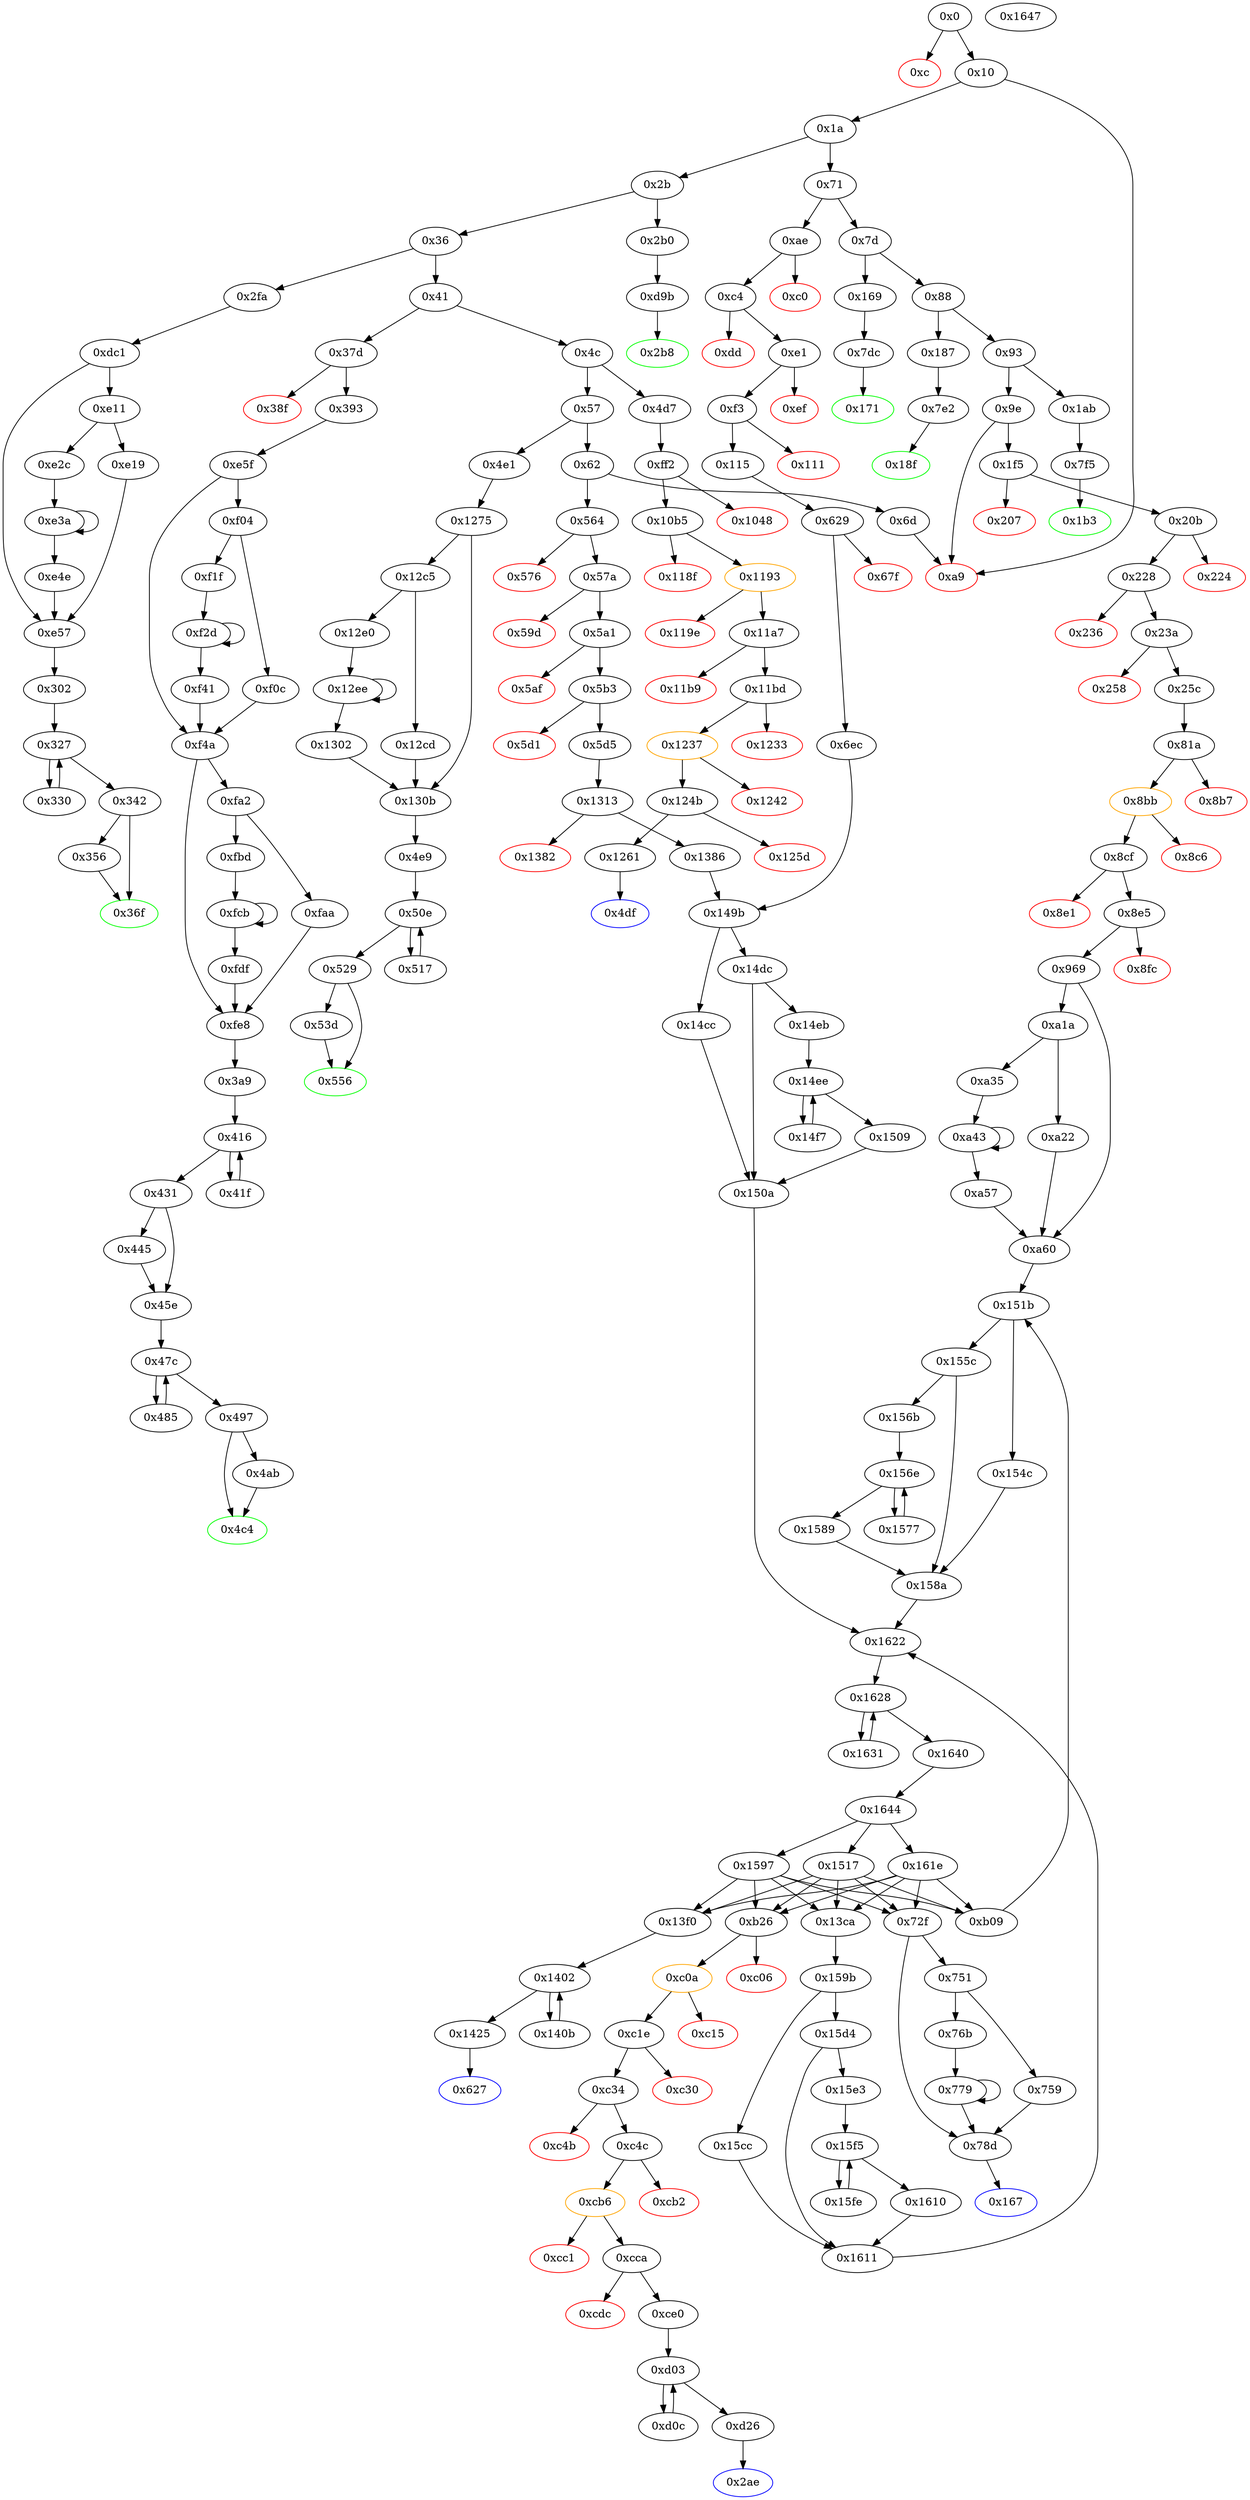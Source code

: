 digraph "" {
"0x7e2" [fillcolor=white, id="0x7e2", style=filled, tooltip="Block 0x7e2\n[0x7e2:0x7f4]\n---\nPredecessors: [0x187]\nSuccessors: [0x18f]\n---\n0x7e2 JUMPDEST\n0x7e3 PUSH1 0x2\n0x7e5 PUSH1 0x14\n0x7e7 SWAP1\n0x7e8 SLOAD\n0x7e9 SWAP1\n0x7ea PUSH2 0x100\n0x7ed EXP\n0x7ee SWAP1\n0x7ef DIV\n0x7f0 PUSH1 0xff\n0x7f2 AND\n0x7f3 DUP2\n0x7f4 JUMP\n---\n0x7e2: JUMPDEST \n0x7e3: V596 = 0x2\n0x7e5: V597 = 0x14\n0x7e8: V598 = S[0x2]\n0x7ea: V599 = 0x100\n0x7ed: V600 = EXP 0x100 0x14\n0x7ef: V601 = DIV V598 0x10000000000000000000000000000000000000000\n0x7f0: V602 = 0xff\n0x7f2: V603 = AND 0xff V601\n0x7f4: JUMP 0x18f\n---\nEntry stack: [V13, 0x18f]\nStack pops: 1\nStack additions: [S0, V603]\nExit stack: [V13, 0x18f, V603]\n\nDef sites:\nV13: {0x1a.0x1f}\n0x18f: {0x187.0x188}\n"];
"0xe4e" [fillcolor=white, id="0xe4e", style=filled, tooltip="Block 0xe4e\n[0xe4e:0xe56]\n---\nPredecessors: [0xe3a]\nSuccessors: [0xe57]\n---\n0xe4e DUP3\n0xe4f SWAP1\n0xe50 SUB\n0xe51 PUSH1 0x1f\n0xe53 AND\n0xe54 DUP3\n0xe55 ADD\n0xe56 SWAP2\n---\n0xe50: V1082 = SUB V1079 V1070\n0xe51: V1083 = 0x1f\n0xe53: V1084 = AND 0x1f V1082\n0xe55: V1085 = ADD V1070 V1084\n---\nEntry stack: [V13, 0x302, V1042, 0x3, V1033, V1070, V1077, V1079]\nStack pops: 3\nStack additions: [V1085, S1, S2]\nExit stack: [V13, 0x302, V1042, 0x3, V1033, V1085, V1077, V1070]\n\nDef sites:\nV13: {0x1a.0x1f}\n0x302: {0x2fa.0x2fb}\nV1042: {0xdc1.0xde6}\n0x3: {0xdc1.0xdc2}\nV1033: {0xdc1.0xdd6}\nV1070: {0xe2c.0xe2e}\nV1077: {0xe3a.0xe42}\nV1079: {0xe3a.0xe46}\n"];
"0x1517" [fillcolor=white, id="0x1517", style=filled, tooltip="Block 0x1517\n[0x1517:0x151a]\n---\nPredecessors: [0x1644]\nSuccessors: [0x72f, 0xb09, 0xb26, 0x13ca, 0x13f0]\n---\n0x1517 JUMPDEST\n0x1518 POP\n0x1519 SWAP1\n0x151a JUMP\n---\n0x1517: JUMPDEST \n0x151a: JUMP {0x72f, 0xb09, 0xb26, 0x13ca, 0x13f0}\n---\nEntry stack: [V13, S7, S6, S5, S4, S3, {0x72f, 0xb09, 0xb26, 0x13ca, 0x13f0}, S1, S0]\nStack pops: 3\nStack additions: [S1]\nExit stack: [V13, S7, S6, S5, S4, S3, S1]\n\nDef sites:\nV13: {0x1a.0x1f}\nS7: {0x1a.0x1f, 0x1f5.0x1f6}\nS6: {0x564.0x565, 0x25c.0x26f}\nS5: {0x969.0x971, 0x1a.0x1f, 0x57a.0x580}\nS4: {0x969.0x982, 0x5d5.0x5e8, 0xae.0xaf}\nS3: {0xa60.0xa7b, 0x1313.0x1328, 0x115.0x128}\n{0x72f, 0xb09, 0xb26, 0x13ca, 0x13f0}: {0xb09.0xb1c, 0xa60.0xaff, 0x13ca.0x13e6, 0x6ec.0x725, 0x1386.0x13c0}\nS1: {0xb09.0xb13, 0xa60.0xaf6, 0x13ca.0x13d1, 0x6ec.0x71b, 0x1386.0x13b7}\nS0: {0x151b.0x1542, 0x149b.0x14c2, 0x159b.0x15c2}\n"];
"0xfbd" [fillcolor=white, id="0xfbd", style=filled, tooltip="Block 0xfbd\n[0xfbd:0xfca]\n---\nPredecessors: [0xfa2]\nSuccessors: [0xfcb]\n---\n0xfbd JUMPDEST\n0xfbe DUP3\n0xfbf ADD\n0xfc0 SWAP2\n0xfc1 SWAP1\n0xfc2 PUSH1 0x0\n0xfc4 MSTORE\n0xfc5 PUSH1 0x20\n0xfc7 PUSH1 0x0\n0xfc9 SHA3\n0xfca SWAP1\n---\n0xfbd: JUMPDEST \n0xfbf: V1228 = ADD V1204 V1215\n0xfc2: V1229 = 0x0\n0xfc4: M[0x0] = V1180\n0xfc5: V1230 = 0x20\n0xfc7: V1231 = 0x0\n0xfc9: V1232 = SHA3 0x0 0x20\n---\nEntry stack: [V13, 0x3a9, V1101, V1104, V1113, V1135, V1091, V1200, V1180, V1191, V1204, V1180, V1215]\nStack pops: 3\nStack additions: [V1228, V1232, S2]\nExit stack: [V13, 0x3a9, V1101, V1104, V1113, V1135, V1091, V1200, V1180, V1191, V1228, V1232, V1204]\n\nDef sites:\nV13: {0x1a.0x1f}\n0x3a9: {0x37d.0x37e}\nV1101: {0xe5f.0xe98}\nV1104: {0xe5f.0xe9e}\nV1113: {0xe5f.0xeb1}\nV1135: {0xe5f.0xed9}\nV1091: {0xe5f.0xe6d}\nV1200: {0xf4a.0xf77}\nV1180: {0xf4a.0xf54}\nV1191: {0xf4a.0xf67}\nV1204: {0xf4a.0xf87}\nV1180: {0xf4a.0xf54}\nV1215: {0xf4a.0xf9b}\n"];
"0x72f" [fillcolor=white, id="0x72f", style=filled, tooltip="Block 0x72f\n[0x72f:0x750]\n---\nPredecessors: [0x1517, 0x1597, 0x161e]\nSuccessors: [0x751, 0x78d]\n---\n0x72f JUMPDEST\n0x730 POP\n0x731 PUSH1 0x4\n0x733 PUSH1 0x40\n0x735 MLOAD\n0x736 DUP1\n0x737 DUP3\n0x738 DUP1\n0x739 SLOAD\n0x73a PUSH1 0x1\n0x73c DUP2\n0x73d PUSH1 0x1\n0x73f AND\n0x740 ISZERO\n0x741 PUSH2 0x100\n0x744 MUL\n0x745 SUB\n0x746 AND\n0x747 PUSH1 0x2\n0x749 SWAP1\n0x74a DIV\n0x74b DUP1\n0x74c ISZERO\n0x74d PUSH2 0x78d\n0x750 JUMPI\n---\n0x72f: JUMPDEST \n0x731: V537 = 0x4\n0x733: V538 = 0x40\n0x735: V539 = M[0x40]\n0x739: V540 = S[0x4]\n0x73a: V541 = 0x1\n0x73d: V542 = 0x1\n0x73f: V543 = AND 0x1 V540\n0x740: V544 = ISZERO V543\n0x741: V545 = 0x100\n0x744: V546 = MUL 0x100 V544\n0x745: V547 = SUB V546 0x1\n0x746: V548 = AND V547 V540\n0x747: V549 = 0x2\n0x74a: V550 = DIV V548 0x2\n0x74c: V551 = ISZERO V550\n0x74d: V552 = 0x78d\n0x750: JUMPI 0x78d V551\n---\nEntry stack: [V13, S5, S4, S3, S2, S1, S0]\nStack pops: 1\nStack additions: [0x4, V539, V539, 0x4, V550]\nExit stack: [V13, S5, S4, S3, S2, S1, 0x4, V539, V539, 0x4, V550]\n\nDef sites:\nV13: {0x1a.0x1f}\nS5: {0x1a.0x1f, 0x1f5.0x1f6}\nS4: {0x564.0x565, 0x25c.0x26f}\nS3: {0x969.0x971, 0x1a.0x1f, 0x57a.0x580}\nS2: {0x969.0x982, 0x5d5.0x5e8, 0xae.0xaf}\nS1: {0xa60.0xa7b, 0x1313.0x1328, 0x115.0x128}\nS0: {0xb09.0xb13, 0xa60.0xaf6, 0x13ca.0x13d1, 0x6ec.0x71b, 0x1386.0x13b7}\n"];
"0x627" [color=blue, fillcolor=white, id="0x627", style=filled, tooltip="Block 0x627\n[0x627:0x628]\n---\nPredecessors: [0x1425]\nSuccessors: []\n---\n0x627 JUMPDEST\n0x628 STOP\n---\n0x627: JUMPDEST \n0x628: STOP \n---\nEntry stack: [V13, S0]\nStack pops: 0\nStack additions: []\nExit stack: [V13, S0]\n\nDef sites:\nV13: {0x1a.0x1f}\nS0: {0x1a.0x1f, 0x1f5.0x1f6}\n"];
"0x1242" [color=red, fillcolor=white, id="0x1242", style=filled, tooltip="Block 0x1242\n[0x1242:0x124a]\n---\nPredecessors: [0x1237]\nSuccessors: []\n---\n0x1242 RETURNDATASIZE\n0x1243 PUSH1 0x0\n0x1245 DUP1\n0x1246 RETURNDATACOPY\n0x1247 RETURNDATASIZE\n0x1248 PUSH1 0x0\n0x124a REVERT\n---\n0x1242: V1375 = RETURNDATASIZE\n0x1243: V1376 = 0x0\n0x1246: RETURNDATACOPY 0x0 0x0 V1375\n0x1247: V1377 = RETURNDATASIZE\n0x1248: V1378 = 0x0\n0x124a: REVERT 0x0 V1377\n---\nEntry stack: [V13, 0x4df, V1285, 0xa9059cbb, V1359, V1372]\nStack pops: 0\nStack additions: []\nExit stack: [V13, 0x4df, V1285, 0xa9059cbb, V1359, V1372]\n\nDef sites:\nV13: {0x1a.0x1f}\n0x4df: {0x4d7.0x4d8}\nV1285: {0x10b5.0x10ee}\n0xa9059cbb: {0x10b5.0x10ef}\nV1359: {0x11bd.0x1219}\nV1372: {0x1237.0x123b}\n"];
"0x1386" [fillcolor=white, id="0x1386", style=filled, tooltip="Block 0x1386\n[0x1386:0x13c9]\n---\nPredecessors: [0x1313]\nSuccessors: [0x149b]\n---\n0x1386 JUMPDEST\n0x1387 PUSH1 0x2\n0x1389 PUSH1 0x14\n0x138b SWAP1\n0x138c SLOAD\n0x138d SWAP1\n0x138e PUSH2 0x100\n0x1391 EXP\n0x1392 SWAP1\n0x1393 DIV\n0x1394 PUSH1 0xff\n0x1396 AND\n0x1397 DUP2\n0x1398 PUSH1 0x2\n0x139a ADD\n0x139b PUSH1 0x0\n0x139d PUSH2 0x100\n0x13a0 EXP\n0x13a1 DUP2\n0x13a2 SLOAD\n0x13a3 DUP2\n0x13a4 PUSH1 0xff\n0x13a6 MUL\n0x13a7 NOT\n0x13a8 AND\n0x13a9 SWAP1\n0x13aa DUP4\n0x13ab PUSH1 0xff\n0x13ad AND\n0x13ae MUL\n0x13af OR\n0x13b0 SWAP1\n0x13b1 SSTORE\n0x13b2 POP\n0x13b3 DUP2\n0x13b4 DUP2\n0x13b5 PUSH1 0x3\n0x13b7 ADD\n0x13b8 SWAP1\n0x13b9 DUP1\n0x13ba MLOAD\n0x13bb SWAP1\n0x13bc PUSH1 0x20\n0x13be ADD\n0x13bf SWAP1\n0x13c0 PUSH2 0x13ca\n0x13c3 SWAP3\n0x13c4 SWAP2\n0x13c5 SWAP1\n0x13c6 PUSH2 0x149b\n0x13c9 JUMP\n---\n0x1386: JUMPDEST \n0x1387: V1481 = 0x2\n0x1389: V1482 = 0x14\n0x138c: V1483 = S[0x2]\n0x138e: V1484 = 0x100\n0x1391: V1485 = EXP 0x100 0x14\n0x1393: V1486 = DIV V1483 0x10000000000000000000000000000000000000000\n0x1394: V1487 = 0xff\n0x1396: V1488 = AND 0xff V1486\n0x1398: V1489 = 0x2\n0x139a: V1490 = ADD 0x2 V1463\n0x139b: V1491 = 0x0\n0x139d: V1492 = 0x100\n0x13a0: V1493 = EXP 0x100 0x0\n0x13a2: V1494 = S[V1490]\n0x13a4: V1495 = 0xff\n0x13a6: V1496 = MUL 0xff 0x1\n0x13a7: V1497 = NOT 0xff\n0x13a8: V1498 = AND 0xffffffffffffffffffffffffffffffffffffffffffffffffffffffffffffff00 V1494\n0x13ab: V1499 = 0xff\n0x13ad: V1500 = AND 0xff V1488\n0x13ae: V1501 = MUL V1500 0x1\n0x13af: V1502 = OR V1501 V1498\n0x13b1: S[V1490] = V1502\n0x13b5: V1503 = 0x3\n0x13b7: V1504 = ADD 0x3 V1463\n0x13ba: V1505 = M[V462]\n0x13bc: V1506 = 0x20\n0x13be: V1507 = ADD 0x20 V462\n0x13c0: V1508 = 0x13ca\n0x13c6: V1509 = 0x149b\n0x13c9: JUMP 0x149b\n---\nEntry stack: [V13, 0x627, V423, V462, V1463]\nStack pops: 2\nStack additions: [S1, S0, 0x13ca, V1504, V1507, V1505]\nExit stack: [V13, 0x627, V423, V462, V1463, 0x13ca, V1504, V1507, V1505]\n\nDef sites:\nV13: {0x1a.0x1f}\n0x627: {0x564.0x565}\nV423: {0x57a.0x580}\nV462: {0x5d5.0x5e8}\nV1463: {0x1313.0x1328}\n"];
"0x38f" [color=red, fillcolor=white, id="0x38f", style=filled, tooltip="Block 0x38f\n[0x38f:0x392]\n---\nPredecessors: [0x37d]\nSuccessors: []\n---\n0x38f PUSH1 0x0\n0x391 DUP1\n0x392 REVERT\n---\n0x38f: V271 = 0x0\n0x392: REVERT 0x0 0x0\n---\nEntry stack: [V13, 0x3a9, 0x4, V266]\nStack pops: 0\nStack additions: []\nExit stack: [V13, 0x3a9, 0x4, V266]\n\nDef sites:\nV13: {0x1a.0x1f}\n0x3a9: {0x37d.0x37e}\n0x4: {0x37d.0x381}\nV266: {0x37d.0x385}\n"];
"0x12c5" [fillcolor=white, id="0x12c5", style=filled, tooltip="Block 0x12c5\n[0x12c5:0x12cc]\n---\nPredecessors: [0x1275]\nSuccessors: [0x12cd, 0x12e0]\n---\n0x12c5 DUP1\n0x12c6 PUSH1 0x1f\n0x12c8 LT\n0x12c9 PUSH2 0x12e0\n0x12cc JUMPI\n---\n0x12c6: V1429 = 0x1f\n0x12c8: V1430 = LT 0x1f V1426\n0x12c9: V1431 = 0x12e0\n0x12cc: JUMPI 0x12e0 V1430\n---\nEntry stack: [V13, 0x4e9, V1411, 0x4, V1402, V1415, 0x4, V1426]\nStack pops: 1\nStack additions: [S0]\nExit stack: [V13, 0x4e9, V1411, 0x4, V1402, V1415, 0x4, V1426]\n\nDef sites:\nV13: {0x1a.0x1f}\n0x4e9: {0x4e1.0x4e2}\nV1411: {0x1275.0x129a}\n0x4: {0x1275.0x1276}\nV1402: {0x1275.0x128a}\nV1415: {0x1275.0x12aa}\n0x4: {0x1275.0x1276}\nV1426: {0x1275.0x12be}\n"];
"0x6d" [fillcolor=white, id="0x6d", style=filled, tooltip="Block 0x6d\n[0x6d:0x70]\n---\nPredecessors: [0x62]\nSuccessors: [0xa9]\n---\n0x6d PUSH2 0xa9\n0x70 JUMP\n---\n0x6d: V35 = 0xa9\n0x70: JUMP 0xa9\n---\nEntry stack: [V13]\nStack pops: 0\nStack additions: []\nExit stack: [V13]\n\nDef sites:\nV13: {0x1a.0x1f}\n"];
"0x1425" [fillcolor=white, id="0x1425", style=filled, tooltip="Block 0x1425\n[0x1425:0x149a]\n---\nPredecessors: [0x1402]\nSuccessors: [0x627]\n---\n0x1425 JUMPDEST\n0x1426 PUSH1 0x1\n0x1428 DUP4\n0x1429 PUSH1 0x20\n0x142b SUB\n0x142c PUSH2 0x100\n0x142f EXP\n0x1430 SUB\n0x1431 DUP1\n0x1432 NOT\n0x1433 DUP3\n0x1434 MLOAD\n0x1435 AND\n0x1436 DUP2\n0x1437 DUP5\n0x1438 MLOAD\n0x1439 AND\n0x143a DUP1\n0x143b DUP3\n0x143c OR\n0x143d DUP6\n0x143e MSTORE\n0x143f POP\n0x1440 POP\n0x1441 POP\n0x1442 POP\n0x1443 POP\n0x1444 POP\n0x1445 SWAP1\n0x1446 POP\n0x1447 ADD\n0x1448 SWAP2\n0x1449 POP\n0x144a POP\n0x144b PUSH1 0x40\n0x144d MLOAD\n0x144e DUP1\n0x144f SWAP2\n0x1450 SUB\n0x1451 SWAP1\n0x1452 SHA3\n0x1453 DUP4\n0x1454 CALLER\n0x1455 PUSH20 0xffffffffffffffffffffffffffffffffffffffff\n0x146a AND\n0x146b PUSH32 0x144ac4af317e04f6d9d18ad7242d9e402b96a5745473b2139f47719f20eabcf1\n0x148c PUSH1 0x40\n0x148e MLOAD\n0x148f PUSH1 0x40\n0x1491 MLOAD\n0x1492 DUP1\n0x1493 SWAP2\n0x1494 SUB\n0x1495 SWAP1\n0x1496 LOG4\n0x1497 POP\n0x1498 POP\n0x1499 POP\n0x149a JUMP\n---\n0x1425: JUMPDEST \n0x1426: V1542 = 0x1\n0x1429: V1543 = 0x20\n0x142b: V1544 = SUB 0x20 S2\n0x142c: V1545 = 0x100\n0x142f: V1546 = EXP 0x100 V1544\n0x1430: V1547 = SUB V1546 0x1\n0x1432: V1548 = NOT V1547\n0x1434: V1549 = M[S0]\n0x1435: V1550 = AND V1549 V1548\n0x1438: V1551 = M[S1]\n0x1439: V1552 = AND V1551 V1547\n0x143c: V1553 = OR V1550 V1552\n0x143e: M[S1] = V1553\n0x1447: V1554 = ADD S3 S5\n0x144b: V1555 = 0x40\n0x144d: V1556 = M[0x40]\n0x1450: V1557 = SUB V1554 V1556\n0x1452: V1558 = SHA3 V1556 V1557\n0x1454: V1559 = CALLER\n0x1455: V1560 = 0xffffffffffffffffffffffffffffffffffffffff\n0x146a: V1561 = AND 0xffffffffffffffffffffffffffffffffffffffff V1559\n0x146b: V1562 = 0x144ac4af317e04f6d9d18ad7242d9e402b96a5745473b2139f47719f20eabcf1\n0x148c: V1563 = 0x40\n0x148e: V1564 = M[0x40]\n0x148f: V1565 = 0x40\n0x1491: V1566 = M[0x40]\n0x1494: V1567 = SUB V1564 V1566\n0x1496: LOG V1566 V1567 0x144ac4af317e04f6d9d18ad7242d9e402b96a5745473b2139f47719f20eabcf1 V1561 S10 V1558\n0x149a: JUMP S11\n---\nEntry stack: [V13, S12, S11, S10, S9, S8, S7, S6, S5, S4, S3, S2, S1, S0]\nStack pops: 12\nStack additions: []\nExit stack: [V13, S12]\n\nDef sites:\nV13: {0x1a.0x1f}\nS12: {0x1a.0x1f, 0x1f5.0x1f6}\nS11: {0x564.0x565, 0x25c.0x26f}\nS10: {0x969.0x971, 0x1a.0x1f, 0x57a.0x580}\nS9: {0x969.0x982, 0x5d5.0x5e8, 0xae.0xaf}\nS8: {0xa60.0xa7b, 0x1313.0x1328, 0x115.0x128}\nS7: {0x969.0x982, 0x5d5.0x5e8, 0xae.0xaf}\nS6: {0x13f0_0x1517_0x1631.0x13f5, 0x13f0_0x1517_0x1622.0x13f5}\nS5: {0x13f0_0x1517_0x1631.0x13f5, 0x13f0_0x1517_0x1622.0x13f5}\nS4: {0x13f0_0x1517_0x1631.0x13fd, 0x13f0_0x1517_0x1622.0x13fd}\nS3: {0x13f0_0x1517_0x1631.0x13f9, 0x13f0_0x1517_0x1622.0x13f9}\nS2: {0x13f0_0x1517_0x1622.0x13f9, 0x140b.0x141e, 0x13f0_0x1517_0x1631.0x13f9}\nS1: {0x140b.0x1412, 0x13f0_0x1517_0x1631.0x13f5, 0x13f0_0x1517_0x1622.0x13f5}\nS0: {0x140b.0x1418, 0x13f0_0x1517_0x1631.0x13fd, 0x13f0_0x1517_0x1622.0x13fd}\n"];
"0x1577" [fillcolor=white, id="0x1577", style=filled, tooltip="Block 0x1577\n[0x1577:0x1588]\n---\nPredecessors: [0x156e]\nSuccessors: [0x156e]\n---\n0x1577 DUP3\n0x1578 MLOAD\n0x1579 DUP3\n0x157a SSTORE\n0x157b SWAP2\n0x157c PUSH1 0x20\n0x157e ADD\n0x157f SWAP2\n0x1580 SWAP1\n0x1581 PUSH1 0x1\n0x1583 ADD\n0x1584 SWAP1\n0x1585 PUSH2 0x156e\n0x1588 JUMP\n---\n0x1578: V1654 = M[S2]\n0x157a: S[S1] = V1654\n0x157c: V1655 = 0x20\n0x157e: V1656 = ADD 0x20 S2\n0x1581: V1657 = 0x1\n0x1583: V1658 = ADD 0x1 S1\n0x1585: V1659 = 0x156e\n0x1588: JUMP 0x156e\n---\nEntry stack: [V13, S10, S9, S8, S7, S6, {0xb09, 0xb26}, S4, V1634, S2, S1, V1650]\nStack pops: 3\nStack additions: [V1656, V1658, S0]\nExit stack: [V13, S10, S9, S8, S7, S6, {0xb09, 0xb26}, S4, V1634, V1656, V1658, V1650]\n\nDef sites:\nV13: {0x1a.0x1f}\nS10: {0x1a.0x1f, 0x1f5.0x1f6}\nS9: {0x25c.0x26f, 0x564.0x565}\nS8: {0x969.0x971, 0x1a.0x1f, 0x57a.0x580}\nS7: {0x969.0x982, 0x5d5.0x5e8, 0xae.0xaf}\nS6: {0xa60.0xa7b, 0x1313.0x1328, 0x115.0x128}\n{0xb09, 0xb26}: {0xb09.0xb1c, 0xa60.0xaff}\nS4: {0xb09.0xb13, 0xa60.0xaf6}\nV1634: {0x151b.0x1542}\nS2: {0xb09.0xb1a, 0xa60.0xafd, 0x1577.0x157e}\nS1: {0x151b.0x1538, 0x1577.0x1583}\nV1650: {0x156b.0x156d}\n"];
"0x1237" [color=orange, fillcolor=white, id="0x1237", style=filled, tooltip="Block 0x1237\n[0x1237:0x1241]\n---\nPredecessors: [0x11bd]\nSuccessors: [0x1242, 0x124b]\n---\n0x1237 JUMPDEST\n0x1238 POP\n0x1239 GAS\n0x123a CALL\n0x123b ISZERO\n0x123c DUP1\n0x123d ISZERO\n0x123e PUSH2 0x124b\n0x1241 JUMPI\n---\n0x1237: JUMPDEST \n0x1239: V1370 = GAS\n0x123a: V1371 = CALL V1370 V1285 0x0 V1362 V1363 V1362 0x20\n0x123b: V1372 = ISZERO V1371\n0x123d: V1373 = ISZERO V1372\n0x123e: V1374 = 0x124b\n0x1241: JUMPI 0x124b V1373\n---\nEntry stack: [V13, 0x4df, V1285, 0xa9059cbb, V1359, 0x20, V1362, V1363, V1362, 0x0, V1285, V1366]\nStack pops: 7\nStack additions: [V1372]\nExit stack: [V13, 0x4df, V1285, 0xa9059cbb, V1359, V1372]\n\nDef sites:\nV13: {0x1a.0x1f}\n0x4df: {0x4d7.0x4d8}\nV1285: {0x10b5.0x10ee}\n0xa9059cbb: {0x10b5.0x10ef}\nV1359: {0x11bd.0x1219}\n0x20: {0x11bd.0x121e}\nV1362: {0x11bd.0x1222}\nV1363: {0x11bd.0x1225}\nV1362: {0x11bd.0x1222}\n0x0: {0x11bd.0x1227}\nV1285: {0x10b5.0x10ee}\nV1366: {0x11bd.0x122c}\n"];
"0x2b8" [color=green, fillcolor=white, id="0x2b8", style=filled, tooltip="Block 0x2b8\n[0x2b8:0x2f9]\n---\nPredecessors: [0xd9b]\nSuccessors: []\n---\n0x2b8 JUMPDEST\n0x2b9 PUSH1 0x40\n0x2bb MLOAD\n0x2bc DUP1\n0x2bd DUP3\n0x2be PUSH20 0xffffffffffffffffffffffffffffffffffffffff\n0x2d3 AND\n0x2d4 PUSH20 0xffffffffffffffffffffffffffffffffffffffff\n0x2e9 AND\n0x2ea DUP2\n0x2eb MSTORE\n0x2ec PUSH1 0x20\n0x2ee ADD\n0x2ef SWAP2\n0x2f0 POP\n0x2f1 POP\n0x2f2 PUSH1 0x40\n0x2f4 MLOAD\n0x2f5 DUP1\n0x2f6 SWAP2\n0x2f7 SUB\n0x2f8 SWAP1\n0x2f9 RETURN\n---\n0x2b8: JUMPDEST \n0x2b9: V209 = 0x40\n0x2bb: V210 = M[0x40]\n0x2be: V211 = 0xffffffffffffffffffffffffffffffffffffffff\n0x2d3: V212 = AND 0xffffffffffffffffffffffffffffffffffffffff V1021\n0x2d4: V213 = 0xffffffffffffffffffffffffffffffffffffffff\n0x2e9: V214 = AND 0xffffffffffffffffffffffffffffffffffffffff V212\n0x2eb: M[V210] = V214\n0x2ec: V215 = 0x20\n0x2ee: V216 = ADD 0x20 V210\n0x2f2: V217 = 0x40\n0x2f4: V218 = M[0x40]\n0x2f7: V219 = SUB V216 V218\n0x2f9: RETURN V218 V219\n---\nEntry stack: [V13, 0x2b8, V1021]\nStack pops: 1\nStack additions: []\nExit stack: [V13, 0x2b8]\n\nDef sites:\nV13: {0x1a.0x1f}\n0x2b8: {0x2b0.0x2b1}\nV1021: {0xd9b.0xdbe}\n"];
"0x20b" [fillcolor=white, id="0x20b", style=filled, tooltip="Block 0x20b\n[0x20b:0x223]\n---\nPredecessors: [0x1f5]\nSuccessors: [0x224, 0x228]\n---\n0x20b JUMPDEST\n0x20c DUP2\n0x20d ADD\n0x20e SWAP1\n0x20f DUP1\n0x210 DUP1\n0x211 CALLDATALOAD\n0x212 SWAP1\n0x213 PUSH1 0x20\n0x215 ADD\n0x216 SWAP1\n0x217 PUSH5 0x100000000\n0x21d DUP2\n0x21e GT\n0x21f ISZERO\n0x220 PUSH2 0x228\n0x223 JUMPI\n---\n0x20b: JUMPDEST \n0x20d: V156 = ADD 0x4 V150\n0x211: V157 = CALLDATALOAD 0x4\n0x213: V158 = 0x20\n0x215: V159 = ADD 0x20 0x4\n0x217: V160 = 0x100000000\n0x21e: V161 = GT V157 0x100000000\n0x21f: V162 = ISZERO V161\n0x220: V163 = 0x228\n0x223: JUMPI 0x228 V162\n---\nEntry stack: [V13, 0x2ae, 0x4, V150]\nStack pops: 2\nStack additions: [V156, S1, 0x24, V157]\nExit stack: [V13, 0x2ae, V156, 0x4, 0x24, V157]\n\nDef sites:\nV13: {0x1a.0x1f}\n0x2ae: {0x1f5.0x1f6}\n0x4: {0x1f5.0x1f9}\nV150: {0x1f5.0x1fd}\n"];
"0x57" [fillcolor=white, id="0x57", style=filled, tooltip="Block 0x57\n[0x57:0x61]\n---\nPredecessors: [0x4c]\nSuccessors: [0x62, 0x4e1]\n---\n0x57 DUP1\n0x58 PUSH4 0xd5025625\n0x5d EQ\n0x5e PUSH2 0x4e1\n0x61 JUMPI\n---\n0x58: V29 = 0xd5025625\n0x5d: V30 = EQ 0xd5025625 V13\n0x5e: V31 = 0x4e1\n0x61: JUMPI 0x4e1 V30\n---\nEntry stack: [V13]\nStack pops: 1\nStack additions: [S0]\nExit stack: [V13]\n\nDef sites:\nV13: {0x1a.0x1f}\n"];
"0x1611" [fillcolor=white, id="0x1611", style=filled, tooltip="Block 0x1611\n[0x1611:0x161d]\n---\nPredecessors: [0x15cc, 0x15d4, 0x1610]\nSuccessors: [0x1622]\n---\n0x1611 JUMPDEST\n0x1612 POP\n0x1613 SWAP1\n0x1614 POP\n0x1615 PUSH2 0x161e\n0x1618 SWAP2\n0x1619 SWAP1\n0x161a PUSH2 0x1622\n0x161d JUMP\n---\n0x1611: JUMPDEST \n0x1615: V1710 = 0x161e\n0x161a: V1711 = 0x1622\n0x161d: JUMP 0x1622\n---\nEntry stack: [V13, S10, S9, S8, S7, S6, 0x13f0, V1512, V1681, S2, S1, S0]\nStack pops: 4\nStack additions: [0x161e, S3, S1]\nExit stack: [V13, S10, S9, S8, S7, S6, 0x13f0, V1512, 0x161e, V1681, S1]\n\nDef sites:\nV13: {0x1a.0x1f}\nS10: {0x1a.0x1f, 0x1f5.0x1f6}\nS9: {0x564.0x565, 0x25c.0x26f}\nS8: {0x969.0x971, 0x1a.0x1f, 0x57a.0x580}\nS7: {0x969.0x982, 0x5d5.0x5e8, 0xae.0xaf}\nS6: {0xa60.0xa7b, 0x1313.0x1328, 0x115.0x128}\n0x13f0: {0x13ca.0x13e6}\nV1512: {0x13ca.0x13d1}\nV1681: {0x159b.0x15c2}\nS2: {0x15e3.0x15ea, 0x13ca.0x13e5, 0x15fe.0x1605}\nS1: {0x159b.0x15b8, 0x15fe.0x160a}\nS0: {0x15e3.0x15f4, 0x13ca.0x13cc}\n"];
"0x8bb" [color=orange, fillcolor=white, id="0x8bb", style=filled, tooltip="Block 0x8bb\n[0x8bb:0x8c5]\n---\nPredecessors: [0x81a]\nSuccessors: [0x8c6, 0x8cf]\n---\n0x8bb JUMPDEST\n0x8bc POP\n0x8bd GAS\n0x8be STATICCALL\n0x8bf ISZERO\n0x8c0 DUP1\n0x8c1 ISZERO\n0x8c2 PUSH2 0x8cf\n0x8c5 JUMPI\n---\n0x8bb: JUMPDEST \n0x8bd: V647 = GAS\n0x8be: V648 = STATICCALL V647 V621 V640 V641 V640 0x20\n0x8bf: V649 = ISZERO V648\n0x8c1: V650 = ISZERO V649\n0x8c2: V651 = 0x8cf\n0x8c5: JUMPI 0x8cf V650\n---\nEntry stack: [V13, 0x2ae, V193, 0x0, V621, 0x70a08231, V637, 0x20, V640, V641, V640, V621, V643]\nStack pops: 6\nStack additions: [V649]\nExit stack: [V13, 0x2ae, V193, 0x0, V621, 0x70a08231, V637, V649]\n\nDef sites:\nV13: {0x1a.0x1f}\n0x2ae: {0x1f5.0x1f6}\nV193: {0x25c.0x26f}\n0x0: {0x81a.0x81b}\nV621: {0x81a.0x855}\n0x70a08231: {0x81a.0x856}\nV637: {0x81a.0x8a0}\n0x20: {0x81a.0x8a4}\nV640: {0x81a.0x8a8}\nV641: {0x81a.0x8ab}\nV640: {0x81a.0x8a8}\nV621: {0x81a.0x855}\nV643: {0x81a.0x8b0}\n"];
"0xdd" [color=red, fillcolor=white, id="0xdd", style=filled, tooltip="Block 0xdd\n[0xdd:0xe0]\n---\nPredecessors: [0xc4]\nSuccessors: []\n---\n0xdd PUSH1 0x0\n0xdf DUP1\n0xe0 REVERT\n---\n0xdd: V69 = 0x0\n0xe0: REVERT 0x0 0x0\n---\nEntry stack: [V13, 0x167, V61, 0x4, 0x24, V62]\nStack pops: 0\nStack additions: []\nExit stack: [V13, 0x167, V61, 0x4, 0x24, V62]\n\nDef sites:\nV13: {0x1a.0x1f}\n0x167: {0xae.0xaf}\nV61: {0xc4.0xc6}\n0x4: {0xae.0xb2}\n0x24: {0xc4.0xce}\nV62: {0xc4.0xca}\n"];
"0x5b3" [fillcolor=white, id="0x5b3", style=filled, tooltip="Block 0x5b3\n[0x5b3:0x5d0]\n---\nPredecessors: [0x5a1]\nSuccessors: [0x5d1, 0x5d5]\n---\n0x5b3 JUMPDEST\n0x5b4 DUP1\n0x5b5 CALLDATALOAD\n0x5b6 SWAP1\n0x5b7 PUSH1 0x20\n0x5b9 ADD\n0x5ba SWAP2\n0x5bb DUP5\n0x5bc PUSH1 0x1\n0x5be DUP4\n0x5bf MUL\n0x5c0 DUP5\n0x5c1 ADD\n0x5c2 GT\n0x5c3 PUSH5 0x100000000\n0x5c9 DUP4\n0x5ca GT\n0x5cb OR\n0x5cc ISZERO\n0x5cd PUSH2 0x5d5\n0x5d0 JUMPI\n---\n0x5b3: JUMPDEST \n0x5b5: V441 = CALLDATALOAD V434\n0x5b7: V442 = 0x20\n0x5b9: V443 = ADD 0x20 V434\n0x5bc: V444 = 0x1\n0x5bf: V445 = MUL V441 0x1\n0x5c1: V446 = ADD V443 V445\n0x5c2: V447 = GT V446 V422\n0x5c3: V448 = 0x100000000\n0x5ca: V449 = GT V441 0x100000000\n0x5cb: V450 = OR V449 V447\n0x5cc: V451 = ISZERO V450\n0x5cd: V452 = 0x5d5\n0x5d0: JUMPI 0x5d5 V451\n---\nEntry stack: [V13, 0x627, V423, V422, 0x4, 0x44, V434]\nStack pops: 4\nStack additions: [S3, S2, V443, V441, S1]\nExit stack: [V13, 0x627, V423, V422, 0x4, V443, V441, 0x44]\n\nDef sites:\nV13: {0x1a.0x1f}\n0x627: {0x564.0x565}\nV423: {0x57a.0x580}\nV422: {0x57a.0x57c}\n0x4: {0x564.0x568}\n0x44: {0x57a.0x58e}\nV434: {0x5a1.0x5a3}\n"];
"0x115" [fillcolor=white, id="0x115", style=filled, tooltip="Block 0x115\n[0x115:0x166]\n---\nPredecessors: [0xf3]\nSuccessors: [0x629]\n---\n0x115 JUMPDEST\n0x116 SWAP2\n0x117 SWAP1\n0x118 DUP1\n0x119 DUP1\n0x11a PUSH1 0x1f\n0x11c ADD\n0x11d PUSH1 0x20\n0x11f DUP1\n0x120 SWAP2\n0x121 DIV\n0x122 MUL\n0x123 PUSH1 0x20\n0x125 ADD\n0x126 PUSH1 0x40\n0x128 MLOAD\n0x129 SWAP1\n0x12a DUP2\n0x12b ADD\n0x12c PUSH1 0x40\n0x12e MSTORE\n0x12f DUP1\n0x130 SWAP4\n0x131 SWAP3\n0x132 SWAP2\n0x133 SWAP1\n0x134 DUP2\n0x135 DUP2\n0x136 MSTORE\n0x137 PUSH1 0x20\n0x139 ADD\n0x13a DUP4\n0x13b DUP4\n0x13c DUP1\n0x13d DUP3\n0x13e DUP5\n0x13f CALLDATACOPY\n0x140 PUSH1 0x0\n0x142 DUP2\n0x143 DUP5\n0x144 ADD\n0x145 MSTORE\n0x146 PUSH1 0x1f\n0x148 NOT\n0x149 PUSH1 0x1f\n0x14b DUP3\n0x14c ADD\n0x14d AND\n0x14e SWAP1\n0x14f POP\n0x150 DUP1\n0x151 DUP4\n0x152 ADD\n0x153 SWAP3\n0x154 POP\n0x155 POP\n0x156 POP\n0x157 POP\n0x158 POP\n0x159 POP\n0x15a POP\n0x15b SWAP2\n0x15c SWAP3\n0x15d SWAP2\n0x15e SWAP3\n0x15f SWAP1\n0x160 POP\n0x161 POP\n0x162 POP\n0x163 PUSH2 0x629\n0x166 JUMP\n---\n0x115: JUMPDEST \n0x11a: V90 = 0x1f\n0x11c: V91 = ADD 0x1f V77\n0x11d: V92 = 0x20\n0x121: V93 = DIV V91 0x20\n0x122: V94 = MUL V93 0x20\n0x123: V95 = 0x20\n0x125: V96 = ADD 0x20 V94\n0x126: V97 = 0x40\n0x128: V98 = M[0x40]\n0x12b: V99 = ADD V98 V96\n0x12c: V100 = 0x40\n0x12e: M[0x40] = V99\n0x136: M[V98] = V77\n0x137: V101 = 0x20\n0x139: V102 = ADD 0x20 V98\n0x13f: CALLDATACOPY V102 V79 V77\n0x140: V103 = 0x0\n0x144: V104 = ADD V102 V77\n0x145: M[V104] = 0x0\n0x146: V105 = 0x1f\n0x148: V106 = NOT 0x1f\n0x149: V107 = 0x1f\n0x14c: V108 = ADD V77 0x1f\n0x14d: V109 = AND V108 0xffffffffffffffffffffffffffffffffffffffffffffffffffffffffffffffe0\n0x152: V110 = ADD V102 V109\n0x163: V111 = 0x629\n0x166: JUMP 0x629\n---\nEntry stack: [V13, 0x167, V61, 0x4, V79, V77, 0x24]\nStack pops: 5\nStack additions: [V98]\nExit stack: [V13, 0x167, V98]\n\nDef sites:\nV13: {0x1a.0x1f}\n0x167: {0xae.0xaf}\nV61: {0xc4.0xc6}\n0x4: {0xae.0xb2}\nV79: {0xf3.0xf9}\nV77: {0xf3.0xf5}\n0x24: {0xc4.0xce}\n"];
"0x8cf" [fillcolor=white, id="0x8cf", style=filled, tooltip="Block 0x8cf\n[0x8cf:0x8e0]\n---\nPredecessors: [0x8bb]\nSuccessors: [0x8e1, 0x8e5]\n---\n0x8cf JUMPDEST\n0x8d0 POP\n0x8d1 POP\n0x8d2 POP\n0x8d3 POP\n0x8d4 PUSH1 0x40\n0x8d6 MLOAD\n0x8d7 RETURNDATASIZE\n0x8d8 PUSH1 0x20\n0x8da DUP2\n0x8db LT\n0x8dc ISZERO\n0x8dd PUSH2 0x8e5\n0x8e0 JUMPI\n---\n0x8cf: JUMPDEST \n0x8d4: V656 = 0x40\n0x8d6: V657 = M[0x40]\n0x8d7: V658 = RETURNDATASIZE\n0x8d8: V659 = 0x20\n0x8db: V660 = LT V658 0x20\n0x8dc: V661 = ISZERO V660\n0x8dd: V662 = 0x8e5\n0x8e0: JUMPI 0x8e5 V661\n---\nEntry stack: [V13, 0x2ae, V193, 0x0, V621, 0x70a08231, V637, V649]\nStack pops: 4\nStack additions: [V657, V658]\nExit stack: [V13, 0x2ae, V193, 0x0, V657, V658]\n\nDef sites:\nV13: {0x1a.0x1f}\n0x2ae: {0x1f5.0x1f6}\nV193: {0x25c.0x26f}\n0x0: {0x81a.0x81b}\nV621: {0x81a.0x855}\n0x70a08231: {0x81a.0x856}\nV637: {0x81a.0x8a0}\nV649: {0x8bb.0x8bf}\n"];
"0x53d" [fillcolor=white, id="0x53d", style=filled, tooltip="Block 0x53d\n[0x53d:0x555]\n---\nPredecessors: [0x529]\nSuccessors: [0x556]\n---\n0x53d DUP1\n0x53e DUP3\n0x53f SUB\n0x540 DUP1\n0x541 MLOAD\n0x542 PUSH1 0x1\n0x544 DUP4\n0x545 PUSH1 0x20\n0x547 SUB\n0x548 PUSH2 0x100\n0x54b EXP\n0x54c SUB\n0x54d NOT\n0x54e AND\n0x54f DUP2\n0x550 MSTORE\n0x551 PUSH1 0x20\n0x553 ADD\n0x554 SWAP2\n0x555 POP\n---\n0x53f: V398 = SUB V393 V395\n0x541: V399 = M[V398]\n0x542: V400 = 0x1\n0x545: V401 = 0x20\n0x547: V402 = SUB 0x20 V395\n0x548: V403 = 0x100\n0x54b: V404 = EXP 0x100 V402\n0x54c: V405 = SUB V404 0x1\n0x54d: V406 = NOT V405\n0x54e: V407 = AND V406 V399\n0x550: M[V398] = V407\n0x551: V408 = 0x20\n0x553: V409 = ADD 0x20 V398\n---\nEntry stack: [V13, 0x4e9, V1411, V373, V373, V393, V395]\nStack pops: 2\nStack additions: [V409, S0]\nExit stack: [V13, 0x4e9, V1411, V373, V373, V409, V395]\n\nDef sites:\nV13: {0x1a.0x1f}\n0x4e9: {0x4e1.0x4e2}\nV1411: {0x1275.0x129a}\nV373: {0x4e9.0x4ec}\nV373: {0x4e9.0x4ec}\nV393: {0x529.0x532}\nV395: {0x529.0x536}\n"];
"0xb26" [fillcolor=white, id="0xb26", style=filled, tooltip="Block 0xb26\n[0xb26:0xc05]\n---\nPredecessors: [0x1517, 0x1597, 0x161e]\nSuccessors: [0xc06, 0xc0a]\n---\n0xb26 JUMPDEST\n0xb27 POP\n0xb28 SWAP1\n0xb29 POP\n0xb2a POP\n0xb2b PUSH1 0x1\n0xb2d PUSH1 0x0\n0xb2f SWAP1\n0xb30 SLOAD\n0xb31 SWAP1\n0xb32 PUSH2 0x100\n0xb35 EXP\n0xb36 SWAP1\n0xb37 DIV\n0xb38 PUSH20 0xffffffffffffffffffffffffffffffffffffffff\n0xb4d AND\n0xb4e PUSH20 0xffffffffffffffffffffffffffffffffffffffff\n0xb63 AND\n0xb64 PUSH4 0xa9059cbb\n0xb69 CALLER\n0xb6a PUSH1 0xa\n0xb6c PUSH1 0x1\n0xb6e PUSH1 0x0\n0xb70 SWAP1\n0xb71 SLOAD\n0xb72 SWAP1\n0xb73 PUSH2 0x100\n0xb76 EXP\n0xb77 SWAP1\n0xb78 DIV\n0xb79 PUSH20 0xffffffffffffffffffffffffffffffffffffffff\n0xb8e AND\n0xb8f PUSH20 0xffffffffffffffffffffffffffffffffffffffff\n0xba4 AND\n0xba5 PUSH4 0x70a08231\n0xbaa CALLER\n0xbab PUSH1 0x40\n0xbad MLOAD\n0xbae DUP3\n0xbaf PUSH4 0xffffffff\n0xbb4 AND\n0xbb5 PUSH1 0xe0\n0xbb7 SHL\n0xbb8 DUP2\n0xbb9 MSTORE\n0xbba PUSH1 0x4\n0xbbc ADD\n0xbbd DUP1\n0xbbe DUP3\n0xbbf PUSH20 0xffffffffffffffffffffffffffffffffffffffff\n0xbd4 AND\n0xbd5 PUSH20 0xffffffffffffffffffffffffffffffffffffffff\n0xbea AND\n0xbeb DUP2\n0xbec MSTORE\n0xbed PUSH1 0x20\n0xbef ADD\n0xbf0 SWAP2\n0xbf1 POP\n0xbf2 POP\n0xbf3 PUSH1 0x20\n0xbf5 PUSH1 0x40\n0xbf7 MLOAD\n0xbf8 DUP1\n0xbf9 DUP4\n0xbfa SUB\n0xbfb DUP2\n0xbfc DUP7\n0xbfd DUP1\n0xbfe EXTCODESIZE\n0xbff ISZERO\n0xc00 DUP1\n0xc01 ISZERO\n0xc02 PUSH2 0xc0a\n0xc05 JUMPI\n---\n0xb26: JUMPDEST \n0xb2b: V854 = 0x1\n0xb2d: V855 = 0x0\n0xb30: V856 = S[0x1]\n0xb32: V857 = 0x100\n0xb35: V858 = EXP 0x100 0x0\n0xb37: V859 = DIV V856 0x1\n0xb38: V860 = 0xffffffffffffffffffffffffffffffffffffffff\n0xb4d: V861 = AND 0xffffffffffffffffffffffffffffffffffffffff V859\n0xb4e: V862 = 0xffffffffffffffffffffffffffffffffffffffff\n0xb63: V863 = AND 0xffffffffffffffffffffffffffffffffffffffff V861\n0xb64: V864 = 0xa9059cbb\n0xb69: V865 = CALLER\n0xb6a: V866 = 0xa\n0xb6c: V867 = 0x1\n0xb6e: V868 = 0x0\n0xb71: V869 = S[0x1]\n0xb73: V870 = 0x100\n0xb76: V871 = EXP 0x100 0x0\n0xb78: V872 = DIV V869 0x1\n0xb79: V873 = 0xffffffffffffffffffffffffffffffffffffffff\n0xb8e: V874 = AND 0xffffffffffffffffffffffffffffffffffffffff V872\n0xb8f: V875 = 0xffffffffffffffffffffffffffffffffffffffff\n0xba4: V876 = AND 0xffffffffffffffffffffffffffffffffffffffff V874\n0xba5: V877 = 0x70a08231\n0xbaa: V878 = CALLER\n0xbab: V879 = 0x40\n0xbad: V880 = M[0x40]\n0xbaf: V881 = 0xffffffff\n0xbb4: V882 = AND 0xffffffff 0x70a08231\n0xbb5: V883 = 0xe0\n0xbb7: V884 = SHL 0xe0 0x70a08231\n0xbb9: M[V880] = 0x70a0823100000000000000000000000000000000000000000000000000000000\n0xbba: V885 = 0x4\n0xbbc: V886 = ADD 0x4 V880\n0xbbf: V887 = 0xffffffffffffffffffffffffffffffffffffffff\n0xbd4: V888 = AND 0xffffffffffffffffffffffffffffffffffffffff V878\n0xbd5: V889 = 0xffffffffffffffffffffffffffffffffffffffff\n0xbea: V890 = AND 0xffffffffffffffffffffffffffffffffffffffff V888\n0xbec: M[V886] = V890\n0xbed: V891 = 0x20\n0xbef: V892 = ADD 0x20 V886\n0xbf3: V893 = 0x20\n0xbf5: V894 = 0x40\n0xbf7: V895 = M[0x40]\n0xbfa: V896 = SUB V892 V895\n0xbfe: V897 = EXTCODESIZE V876\n0xbff: V898 = ISZERO V897\n0xc01: V899 = ISZERO V898\n0xc02: V900 = 0xc0a\n0xc05: JUMPI 0xc0a V899\n---\nEntry stack: [V13, S5, S4, S3, S2, S1, S0]\nStack pops: 3\nStack additions: [V863, 0xa9059cbb, V865, 0xa, V876, 0x70a08231, V892, 0x20, V895, V896, V895, V876, V898]\nExit stack: [V13, S5, S4, S3, V863, 0xa9059cbb, V865, 0xa, V876, 0x70a08231, V892, 0x20, V895, V896, V895, V876, V898]\n\nDef sites:\nV13: {0x1a.0x1f}\nS5: {0x1a.0x1f, 0x1f5.0x1f6}\nS4: {0x564.0x565, 0x25c.0x26f}\nS3: {0x969.0x971, 0x1a.0x1f, 0x57a.0x580}\nS2: {0x969.0x982, 0x5d5.0x5e8, 0xae.0xaf}\nS1: {0xa60.0xa7b, 0x1313.0x1328, 0x115.0x128}\nS0: {0xb09.0xb13, 0xa60.0xaf6, 0x13ca.0x13d1, 0x6ec.0x71b, 0x1386.0x13b7}\n"];
"0x4c" [fillcolor=white, id="0x4c", style=filled, tooltip="Block 0x4c\n[0x4c:0x56]\n---\nPredecessors: [0x41]\nSuccessors: [0x57, 0x4d7]\n---\n0x4c DUP1\n0x4d PUSH4 0xc12ce426\n0x52 EQ\n0x53 PUSH2 0x4d7\n0x56 JUMPI\n---\n0x4d: V26 = 0xc12ce426\n0x52: V27 = EQ 0xc12ce426 V13\n0x53: V28 = 0x4d7\n0x56: JUMPI 0x4d7 V27\n---\nEntry stack: [V13]\nStack pops: 1\nStack additions: [S0]\nExit stack: [V13]\n\nDef sites:\nV13: {0x1a.0x1f}\n"];
"0x327" [fillcolor=white, id="0x327", style=filled, tooltip="Block 0x327\n[0x327:0x32f]\n---\nPredecessors: [0x302, 0x330]\nSuccessors: [0x330, 0x342]\n---\n0x327 JUMPDEST\n0x328 DUP4\n0x329 DUP2\n0x32a LT\n0x32b ISZERO\n0x32c PUSH2 0x342\n0x32f JUMPI\n---\n0x327: JUMPDEST \n0x32a: V234 = LT S0 V230\n0x32b: V235 = ISZERO V234\n0x32c: V236 = 0x342\n0x32f: JUMPI 0x342 V235\n---\nEntry stack: [V13, 0x302, V1042, V223, V223, V229, V232, V230, V230, V229, V232, S0]\nStack pops: 4\nStack additions: [S3, S2, S1, S0]\nExit stack: [V13, 0x302, V1042, V223, V223, V229, V232, V230, V230, V229, V232, S0]\n\nDef sites:\nV13: {0x1a.0x1f}\n0x302: {0x2fa.0x2fb}\nV1042: {0xdc1.0xde6}\nV223: {0x302.0x305}\nV223: {0x302.0x305}\nV229: {0x302.0x318}\nV232: {0x302.0x320}\nV230: {0x302.0x31c}\nV230: {0x302.0x31c}\nV229: {0x302.0x318}\nV232: {0x302.0x320}\nS0: {0x330.0x33b, 0x302.0x325}\n"];
"0x629" [fillcolor=white, id="0x629", style=filled, tooltip="Block 0x629\n[0x629:0x67e]\n---\nPredecessors: [0x115]\nSuccessors: [0x67f, 0x6ec]\n---\n0x629 JUMPDEST\n0x62a PUSH1 0x2\n0x62c PUSH1 0x0\n0x62e SWAP1\n0x62f SLOAD\n0x630 SWAP1\n0x631 PUSH2 0x100\n0x634 EXP\n0x635 SWAP1\n0x636 DIV\n0x637 PUSH20 0xffffffffffffffffffffffffffffffffffffffff\n0x64c AND\n0x64d PUSH20 0xffffffffffffffffffffffffffffffffffffffff\n0x662 AND\n0x663 CALLER\n0x664 PUSH20 0xffffffffffffffffffffffffffffffffffffffff\n0x679 AND\n0x67a EQ\n0x67b PUSH2 0x6ec\n0x67e JUMPI\n---\n0x629: JUMPDEST \n0x62a: V476 = 0x2\n0x62c: V477 = 0x0\n0x62f: V478 = S[0x2]\n0x631: V479 = 0x100\n0x634: V480 = EXP 0x100 0x0\n0x636: V481 = DIV V478 0x1\n0x637: V482 = 0xffffffffffffffffffffffffffffffffffffffff\n0x64c: V483 = AND 0xffffffffffffffffffffffffffffffffffffffff V481\n0x64d: V484 = 0xffffffffffffffffffffffffffffffffffffffff\n0x662: V485 = AND 0xffffffffffffffffffffffffffffffffffffffff V483\n0x663: V486 = CALLER\n0x664: V487 = 0xffffffffffffffffffffffffffffffffffffffff\n0x679: V488 = AND 0xffffffffffffffffffffffffffffffffffffffff V486\n0x67a: V489 = EQ V488 V485\n0x67b: V490 = 0x6ec\n0x67e: JUMPI 0x6ec V489\n---\nEntry stack: [V13, 0x167, V98]\nStack pops: 0\nStack additions: []\nExit stack: [V13, 0x167, V98]\n\nDef sites:\nV13: {0x1a.0x1f}\n0x167: {0xae.0xaf}\nV98: {0x115.0x128}\n"];
"0x111" [color=red, fillcolor=white, id="0x111", style=filled, tooltip="Block 0x111\n[0x111:0x114]\n---\nPredecessors: [0xf3]\nSuccessors: []\n---\n0x111 PUSH1 0x0\n0x113 DUP1\n0x114 REVERT\n---\n0x111: V89 = 0x0\n0x114: REVERT 0x0 0x0\n---\nEntry stack: [V13, 0x167, V61, 0x4, V79, V77, 0x24]\nStack pops: 0\nStack additions: []\nExit stack: [V13, 0x167, V61, 0x4, V79, V77, 0x24]\n\nDef sites:\nV13: {0x1a.0x1f}\n0x167: {0xae.0xaf}\nV61: {0xc4.0xc6}\n0x4: {0xae.0xb2}\nV79: {0xf3.0xf9}\nV77: {0xf3.0xf5}\n0x24: {0xc4.0xce}\n"];
"0x1261" [fillcolor=white, id="0x1261", style=filled, tooltip="Block 0x1261\n[0x1261:0x1274]\n---\nPredecessors: [0x124b]\nSuccessors: [0x4df]\n---\n0x1261 JUMPDEST\n0x1262 DUP2\n0x1263 ADD\n0x1264 SWAP1\n0x1265 DUP1\n0x1266 DUP1\n0x1267 MLOAD\n0x1268 SWAP1\n0x1269 PUSH1 0x20\n0x126b ADD\n0x126c SWAP1\n0x126d SWAP3\n0x126e SWAP2\n0x126f SWAP1\n0x1270 POP\n0x1271 POP\n0x1272 POP\n0x1273 POP\n0x1274 JUMP\n---\n0x1261: JUMPDEST \n0x1263: V1387 = ADD V1380 V1381\n0x1267: V1388 = M[V1380]\n0x1269: V1389 = 0x20\n0x126b: V1390 = ADD 0x20 V1380\n0x1274: JUMP 0x4df\n---\nEntry stack: [V13, 0x4df, V1380, V1381]\nStack pops: 3\nStack additions: []\nExit stack: [V13]\n\nDef sites:\nV13: {0x1a.0x1f}\n0x4df: {0x4d7.0x4d8}\nV1380: {0x124b.0x1252}\nV1381: {0x124b.0x1253}\n"];
"0xd0c" [fillcolor=white, id="0xd0c", style=filled, tooltip="Block 0xd0c\n[0xd0c:0xd25]\n---\nPredecessors: [0xd03]\nSuccessors: [0xd03]\n---\n0xd0c DUP1\n0xd0d MLOAD\n0xd0e DUP3\n0xd0f MSTORE\n0xd10 PUSH1 0x20\n0xd12 DUP3\n0xd13 ADD\n0xd14 SWAP2\n0xd15 POP\n0xd16 PUSH1 0x20\n0xd18 DUP2\n0xd19 ADD\n0xd1a SWAP1\n0xd1b POP\n0xd1c PUSH1 0x20\n0xd1e DUP4\n0xd1f SUB\n0xd20 SWAP3\n0xd21 POP\n0xd22 PUSH2 0xd03\n0xd25 JUMP\n---\n0xd0d: V980 = M[S0]\n0xd0f: M[S1] = V980\n0xd10: V981 = 0x20\n0xd13: V982 = ADD S1 0x20\n0xd16: V983 = 0x20\n0xd19: V984 = ADD S0 0x20\n0xd1c: V985 = 0x20\n0xd1f: V986 = SUB S2 0x20\n0xd22: V987 = 0xd03\n0xd25: JUMP 0xd03\n---\nEntry stack: [V13, S10, S9, S8, S7, S6, S5, S4, S3, S2, S1, S0]\nStack pops: 3\nStack additions: [V986, V982, V984]\nExit stack: [V13, S10, S9, S8, S7, S6, S5, S4, S3, V986, V982, V984]\n\nDef sites:\nV13: {0x1a.0x1f}\nS10: {0x1a.0x1f, 0x1f5.0x1f6}\nS9: {0x564.0x565, 0x25c.0x26f}\nS8: {0x969.0x971, 0x1a.0x1f, 0x57a.0x580}\nS7: {0x564.0x565, 0x25c.0x26f}\nS6: {0xce0_0x1517_0x1622.0xcf6, 0xce0_0x1517_0x1631.0xcf6}\nS5: {0xce0_0x1517_0x1622.0xcf6, 0xce0_0x1517_0x1631.0xcf6}\nS4: {0xce0_0x1517_0x1622.0xcfe, 0xce0_0x1517_0x1631.0xcfe}\nS3: {0xce0_0x1517_0x1622.0xcfa, 0xce0_0x1517_0x1631.0xcfa}\nS2: {0xce0_0x1517_0x1631.0xcfa, 0xce0_0x1517_0x1622.0xcfa, 0xd0c.0xd1f}\nS1: {0xce0_0x1517_0x1631.0xcf6, 0xd0c.0xd13, 0xce0_0x1517_0x1622.0xcf6}\nS0: {0xce0_0x1517_0x1631.0xcfe, 0xd0c.0xd19, 0xce0_0x1517_0x1622.0xcfe}\n"];
"0x13ca" [fillcolor=white, id="0x13ca", style=filled, tooltip="Block 0x13ca\n[0x13ca:0x13ef]\n---\nPredecessors: [0x1517, 0x1597, 0x161e]\nSuccessors: [0x159b]\n---\n0x13ca JUMPDEST\n0x13cb POP\n0x13cc PUSH1 0x4\n0x13ce DUP2\n0x13cf PUSH1 0x4\n0x13d1 ADD\n0x13d2 SWAP1\n0x13d3 DUP1\n0x13d4 SLOAD\n0x13d5 PUSH1 0x1\n0x13d7 DUP2\n0x13d8 PUSH1 0x1\n0x13da AND\n0x13db ISZERO\n0x13dc PUSH2 0x100\n0x13df MUL\n0x13e0 SUB\n0x13e1 AND\n0x13e2 PUSH1 0x2\n0x13e4 SWAP1\n0x13e5 DIV\n0x13e6 PUSH2 0x13f0\n0x13e9 SWAP3\n0x13ea SWAP2\n0x13eb SWAP1\n0x13ec PUSH2 0x159b\n0x13ef JUMP\n---\n0x13ca: JUMPDEST \n0x13cc: V1510 = 0x4\n0x13cf: V1511 = 0x4\n0x13d1: V1512 = ADD 0x4 S1\n0x13d4: V1513 = S[0x4]\n0x13d5: V1514 = 0x1\n0x13d8: V1515 = 0x1\n0x13da: V1516 = AND 0x1 V1513\n0x13db: V1517 = ISZERO V1516\n0x13dc: V1518 = 0x100\n0x13df: V1519 = MUL 0x100 V1517\n0x13e0: V1520 = SUB V1519 0x1\n0x13e1: V1521 = AND V1520 V1513\n0x13e2: V1522 = 0x2\n0x13e5: V1523 = DIV V1521 0x2\n0x13e6: V1524 = 0x13f0\n0x13ec: V1525 = 0x159b\n0x13ef: JUMP 0x159b\n---\nEntry stack: [V13, S5, S4, S3, S2, S1, S0]\nStack pops: 2\nStack additions: [S1, 0x13f0, V1512, 0x4, V1523]\nExit stack: [V13, S5, S4, S3, S2, S1, 0x13f0, V1512, 0x4, V1523]\n\nDef sites:\nV13: {0x1a.0x1f}\nS5: {0x1a.0x1f, 0x1f5.0x1f6}\nS4: {0x564.0x565, 0x25c.0x26f}\nS3: {0x969.0x971, 0x1a.0x1f, 0x57a.0x580}\nS2: {0x969.0x982, 0x5d5.0x5e8, 0xae.0xaf}\nS1: {0xa60.0xa7b, 0x1313.0x1328, 0x115.0x128}\nS0: {0xb09.0xb13, 0xa60.0xaf6, 0x13ca.0x13d1, 0x6ec.0x71b, 0x1386.0x13b7}\n"];
"0xc0a" [color=orange, fillcolor=white, id="0xc0a", style=filled, tooltip="Block 0xc0a\n[0xc0a:0xc14]\n---\nPredecessors: [0xb26]\nSuccessors: [0xc15, 0xc1e]\n---\n0xc0a JUMPDEST\n0xc0b POP\n0xc0c GAS\n0xc0d STATICCALL\n0xc0e ISZERO\n0xc0f DUP1\n0xc10 ISZERO\n0xc11 PUSH2 0xc1e\n0xc14 JUMPI\n---\n0xc0a: JUMPDEST \n0xc0c: V902 = GAS\n0xc0d: V903 = STATICCALL V902 V876 V895 V896 V895 0x20\n0xc0e: V904 = ISZERO V903\n0xc10: V905 = ISZERO V904\n0xc11: V906 = 0xc1e\n0xc14: JUMPI 0xc1e V905\n---\nEntry stack: [V13, S15, S14, S13, V863, 0xa9059cbb, V865, 0xa, V876, 0x70a08231, V892, 0x20, V895, V896, V895, V876, V898]\nStack pops: 6\nStack additions: [V904]\nExit stack: [V13, S15, S14, S13, V863, 0xa9059cbb, V865, 0xa, V876, 0x70a08231, V892, V904]\n\nDef sites:\nV13: {0x1a.0x1f}\nS15: {0x1a.0x1f, 0x1f5.0x1f6}\nS14: {0x564.0x565, 0x25c.0x26f}\nS13: {0x969.0x971, 0x1a.0x1f, 0x57a.0x580}\nV863: {0xb26.0xb63}\n0xa9059cbb: {0xb26.0xb64}\nV865: {0xb26.0xb69}\n0xa: {0xb26.0xb6a}\nV876: {0xb26.0xba4}\n0x70a08231: {0xb26.0xba5}\nV892: {0xb26.0xbef}\n0x20: {0xb26.0xbf3}\nV895: {0xb26.0xbf7}\nV896: {0xb26.0xbfa}\nV895: {0xb26.0xbf7}\nV876: {0xb26.0xba4}\nV898: {0xb26.0xbff}\n"];
"0x393" [fillcolor=white, id="0x393", style=filled, tooltip="Block 0x393\n[0x393:0x3a8]\n---\nPredecessors: [0x37d]\nSuccessors: [0xe5f]\n---\n0x393 JUMPDEST\n0x394 DUP2\n0x395 ADD\n0x396 SWAP1\n0x397 DUP1\n0x398 DUP1\n0x399 CALLDATALOAD\n0x39a SWAP1\n0x39b PUSH1 0x20\n0x39d ADD\n0x39e SWAP1\n0x39f SWAP3\n0x3a0 SWAP2\n0x3a1 SWAP1\n0x3a2 POP\n0x3a3 POP\n0x3a4 POP\n0x3a5 PUSH2 0xe5f\n0x3a8 JUMP\n---\n0x393: JUMPDEST \n0x395: V272 = ADD 0x4 V266\n0x399: V273 = CALLDATALOAD 0x4\n0x39b: V274 = 0x20\n0x39d: V275 = ADD 0x20 0x4\n0x3a5: V276 = 0xe5f\n0x3a8: JUMP 0xe5f\n---\nEntry stack: [V13, 0x3a9, 0x4, V266]\nStack pops: 2\nStack additions: [V273]\nExit stack: [V13, 0x3a9, V273]\n\nDef sites:\nV13: {0x1a.0x1f}\n0x3a9: {0x37d.0x37e}\n0x4: {0x37d.0x381}\nV266: {0x37d.0x385}\n"];
"0x556" [color=green, fillcolor=white, id="0x556", style=filled, tooltip="Block 0x556\n[0x556:0x563]\n---\nPredecessors: [0x529, 0x53d]\nSuccessors: []\n---\n0x556 JUMPDEST\n0x557 POP\n0x558 SWAP3\n0x559 POP\n0x55a POP\n0x55b POP\n0x55c PUSH1 0x40\n0x55e MLOAD\n0x55f DUP1\n0x560 SWAP2\n0x561 SUB\n0x562 SWAP1\n0x563 RETURN\n---\n0x556: JUMPDEST \n0x55c: V410 = 0x40\n0x55e: V411 = M[0x40]\n0x561: V412 = SUB S1 V411\n0x563: RETURN V411 V412\n---\nEntry stack: [V13, 0x4e9, V1411, V373, V373, S1, V395]\nStack pops: 5\nStack additions: []\nExit stack: [V13, 0x4e9]\n\nDef sites:\nV13: {0x1a.0x1f}\n0x4e9: {0x4e1.0x4e2}\nV1411: {0x1275.0x129a}\nV373: {0x4e9.0x4ec}\nV373: {0x4e9.0x4ec}\nS1: {0x529.0x532, 0x53d.0x553}\nV395: {0x529.0x536}\n"];
"0x207" [color=red, fillcolor=white, id="0x207", style=filled, tooltip="Block 0x207\n[0x207:0x20a]\n---\nPredecessors: [0x1f5]\nSuccessors: []\n---\n0x207 PUSH1 0x0\n0x209 DUP1\n0x20a REVERT\n---\n0x207: V155 = 0x0\n0x20a: REVERT 0x0 0x0\n---\nEntry stack: [V13, 0x2ae, 0x4, V150]\nStack pops: 0\nStack additions: []\nExit stack: [V13, 0x2ae, 0x4, V150]\n\nDef sites:\nV13: {0x1a.0x1f}\n0x2ae: {0x1f5.0x1f6}\n0x4: {0x1f5.0x1f9}\nV150: {0x1f5.0x1fd}\n"];
"0x751" [fillcolor=white, id="0x751", style=filled, tooltip="Block 0x751\n[0x751:0x758]\n---\nPredecessors: [0x72f]\nSuccessors: [0x759, 0x76b]\n---\n0x751 DUP1\n0x752 PUSH1 0x1f\n0x754 LT\n0x755 PUSH2 0x76b\n0x758 JUMPI\n---\n0x752: V553 = 0x1f\n0x754: V554 = LT 0x1f V550\n0x755: V555 = 0x76b\n0x758: JUMPI 0x76b V554\n---\nEntry stack: [V13, S9, S8, S7, S6, S5, 0x4, V539, V539, 0x4, V550]\nStack pops: 1\nStack additions: [S0]\nExit stack: [V13, S9, S8, S7, S6, S5, 0x4, V539, V539, 0x4, V550]\n\nDef sites:\nV13: {0x1a.0x1f}\nS9: {0x1a.0x1f, 0x1f5.0x1f6}\nS8: {0x564.0x565, 0x25c.0x26f}\nS7: {0x969.0x971, 0x1a.0x1f, 0x57a.0x580}\nS6: {0x969.0x982, 0x5d5.0x5e8, 0xae.0xaf}\nS5: {0xa60.0xa7b, 0x1313.0x1328, 0x115.0x128}\n0x4: {0x72f.0x731}\nV539: {0x72f.0x735}\nV539: {0x72f.0x735}\n0x4: {0x72f.0x731}\nV550: {0x72f.0x74a}\n"];
"0xfaa" [fillcolor=white, id="0xfaa", style=filled, tooltip="Block 0xfaa\n[0xfaa:0xfbc]\n---\nPredecessors: [0xfa2]\nSuccessors: [0xfe8]\n---\n0xfaa PUSH2 0x100\n0xfad DUP1\n0xfae DUP4\n0xfaf SLOAD\n0xfb0 DIV\n0xfb1 MUL\n0xfb2 DUP4\n0xfb3 MSTORE\n0xfb4 SWAP2\n0xfb5 PUSH1 0x20\n0xfb7 ADD\n0xfb8 SWAP2\n0xfb9 PUSH2 0xfe8\n0xfbc JUMP\n---\n0xfaa: V1221 = 0x100\n0xfaf: V1222 = S[V1180]\n0xfb0: V1223 = DIV V1222 0x100\n0xfb1: V1224 = MUL V1223 0x100\n0xfb3: M[V1204] = V1224\n0xfb5: V1225 = 0x20\n0xfb7: V1226 = ADD 0x20 V1204\n0xfb9: V1227 = 0xfe8\n0xfbc: JUMP 0xfe8\n---\nEntry stack: [V13, 0x3a9, V1101, V1104, V1113, V1135, V1091, V1200, V1180, V1191, V1204, V1180, V1215]\nStack pops: 3\nStack additions: [V1226, S1, S0]\nExit stack: [V13, 0x3a9, V1101, V1104, V1113, V1135, V1091, V1200, V1180, V1191, V1226, V1180, V1215]\n\nDef sites:\nV13: {0x1a.0x1f}\n0x3a9: {0x37d.0x37e}\nV1101: {0xe5f.0xe98}\nV1104: {0xe5f.0xe9e}\nV1113: {0xe5f.0xeb1}\nV1135: {0xe5f.0xed9}\nV1091: {0xe5f.0xe6d}\nV1200: {0xf4a.0xf77}\nV1180: {0xf4a.0xf54}\nV1191: {0xf4a.0xf67}\nV1204: {0xf4a.0xf87}\nV1180: {0xf4a.0xf54}\nV1215: {0xf4a.0xf9b}\n"];
"0x1048" [color=red, fillcolor=white, id="0x1048", style=filled, tooltip="Block 0x1048\n[0x1048:0x10b4]\n---\nPredecessors: [0xff2]\nSuccessors: []\n---\n0x1048 PUSH1 0x40\n0x104a MLOAD\n0x104b PUSH32 0x8c379a000000000000000000000000000000000000000000000000000000000\n0x106c DUP2\n0x106d MSTORE\n0x106e PUSH1 0x4\n0x1070 ADD\n0x1071 DUP1\n0x1072 DUP1\n0x1073 PUSH1 0x20\n0x1075 ADD\n0x1076 DUP3\n0x1077 DUP2\n0x1078 SUB\n0x1079 DUP3\n0x107a MSTORE\n0x107b PUSH1 0x16\n0x107d DUP2\n0x107e MSTORE\n0x107f PUSH1 0x20\n0x1081 ADD\n0x1082 DUP1\n0x1083 PUSH32 0x53656e646572206e6f7420617574686f72697a65642e00000000000000000000\n0x10a4 DUP2\n0x10a5 MSTORE\n0x10a6 POP\n0x10a7 PUSH1 0x20\n0x10a9 ADD\n0x10aa SWAP2\n0x10ab POP\n0x10ac POP\n0x10ad PUSH1 0x40\n0x10af MLOAD\n0x10b0 DUP1\n0x10b1 SWAP2\n0x10b2 SUB\n0x10b3 SWAP1\n0x10b4 REVERT\n---\n0x1048: V1259 = 0x40\n0x104a: V1260 = M[0x40]\n0x104b: V1261 = 0x8c379a000000000000000000000000000000000000000000000000000000000\n0x106d: M[V1260] = 0x8c379a000000000000000000000000000000000000000000000000000000000\n0x106e: V1262 = 0x4\n0x1070: V1263 = ADD 0x4 V1260\n0x1073: V1264 = 0x20\n0x1075: V1265 = ADD 0x20 V1263\n0x1078: V1266 = SUB V1265 V1263\n0x107a: M[V1263] = V1266\n0x107b: V1267 = 0x16\n0x107e: M[V1265] = 0x16\n0x107f: V1268 = 0x20\n0x1081: V1269 = ADD 0x20 V1265\n0x1083: V1270 = 0x53656e646572206e6f7420617574686f72697a65642e00000000000000000000\n0x10a5: M[V1269] = 0x53656e646572206e6f7420617574686f72697a65642e00000000000000000000\n0x10a7: V1271 = 0x20\n0x10a9: V1272 = ADD 0x20 V1269\n0x10ad: V1273 = 0x40\n0x10af: V1274 = M[0x40]\n0x10b2: V1275 = SUB V1272 V1274\n0x10b4: REVERT V1274 V1275\n---\nEntry stack: [V13, 0x4df]\nStack pops: 0\nStack additions: []\nExit stack: [V13, 0x4df]\n\nDef sites:\nV13: {0x1a.0x1f}\n0x4df: {0x4d7.0x4d8}\n"];
"0x159b" [fillcolor=white, id="0x159b", style=filled, tooltip="Block 0x159b\n[0x159b:0x15cb]\n---\nPredecessors: [0x13ca]\nSuccessors: [0x15cc, 0x15d4]\n---\n0x159b JUMPDEST\n0x159c DUP3\n0x159d DUP1\n0x159e SLOAD\n0x159f PUSH1 0x1\n0x15a1 DUP2\n0x15a2 PUSH1 0x1\n0x15a4 AND\n0x15a5 ISZERO\n0x15a6 PUSH2 0x100\n0x15a9 MUL\n0x15aa SUB\n0x15ab AND\n0x15ac PUSH1 0x2\n0x15ae SWAP1\n0x15af DIV\n0x15b0 SWAP1\n0x15b1 PUSH1 0x0\n0x15b3 MSTORE\n0x15b4 PUSH1 0x20\n0x15b6 PUSH1 0x0\n0x15b8 SHA3\n0x15b9 SWAP1\n0x15ba PUSH1 0x1f\n0x15bc ADD\n0x15bd PUSH1 0x20\n0x15bf SWAP1\n0x15c0 DIV\n0x15c1 DUP2\n0x15c2 ADD\n0x15c3 SWAP3\n0x15c4 DUP3\n0x15c5 PUSH1 0x1f\n0x15c7 LT\n0x15c8 PUSH2 0x15d4\n0x15cb JUMPI\n---\n0x159b: JUMPDEST \n0x159e: V1662 = S[V1512]\n0x159f: V1663 = 0x1\n0x15a2: V1664 = 0x1\n0x15a4: V1665 = AND 0x1 V1662\n0x15a5: V1666 = ISZERO V1665\n0x15a6: V1667 = 0x100\n0x15a9: V1668 = MUL 0x100 V1666\n0x15aa: V1669 = SUB V1668 0x1\n0x15ab: V1670 = AND V1669 V1662\n0x15ac: V1671 = 0x2\n0x15af: V1672 = DIV V1670 0x2\n0x15b1: V1673 = 0x0\n0x15b3: M[0x0] = V1512\n0x15b4: V1674 = 0x20\n0x15b6: V1675 = 0x0\n0x15b8: V1676 = SHA3 0x0 0x20\n0x15ba: V1677 = 0x1f\n0x15bc: V1678 = ADD 0x1f V1672\n0x15bd: V1679 = 0x20\n0x15c0: V1680 = DIV V1678 0x20\n0x15c2: V1681 = ADD V1676 V1680\n0x15c5: V1682 = 0x1f\n0x15c7: V1683 = LT 0x1f V1523\n0x15c8: V1684 = 0x15d4\n0x15cb: JUMPI 0x15d4 V1683\n---\nEntry stack: [V13, S8, S7, S6, S5, S4, 0x13f0, V1512, 0x4, V1523]\nStack pops: 3\nStack additions: [S2, V1681, S0, V1676, S1]\nExit stack: [V13, S8, S7, S6, S5, S4, 0x13f0, V1512, V1681, V1523, V1676, 0x4]\n\nDef sites:\nV13: {0x1a.0x1f}\nS8: {0x1a.0x1f, 0x1f5.0x1f6}\nS7: {0x564.0x565, 0x25c.0x26f}\nS6: {0x969.0x971, 0x1a.0x1f, 0x57a.0x580}\nS5: {0x969.0x982, 0x5d5.0x5e8, 0xae.0xaf}\nS4: {0xa60.0xa7b, 0x1313.0x1328, 0x115.0x128}\n0x13f0: {0x13ca.0x13e6}\nV1512: {0x13ca.0x13d1}\n0x4: {0x13ca.0x13cc}\nV1523: {0x13ca.0x13e5}\n"];
"0x37d" [fillcolor=white, id="0x37d", style=filled, tooltip="Block 0x37d\n[0x37d:0x38e]\n---\nPredecessors: [0x41]\nSuccessors: [0x38f, 0x393]\n---\n0x37d JUMPDEST\n0x37e PUSH2 0x3a9\n0x381 PUSH1 0x4\n0x383 DUP1\n0x384 CALLDATASIZE\n0x385 SUB\n0x386 PUSH1 0x20\n0x388 DUP2\n0x389 LT\n0x38a ISZERO\n0x38b PUSH2 0x393\n0x38e JUMPI\n---\n0x37d: JUMPDEST \n0x37e: V263 = 0x3a9\n0x381: V264 = 0x4\n0x384: V265 = CALLDATASIZE\n0x385: V266 = SUB V265 0x4\n0x386: V267 = 0x20\n0x389: V268 = LT V266 0x20\n0x38a: V269 = ISZERO V268\n0x38b: V270 = 0x393\n0x38e: JUMPI 0x393 V269\n---\nEntry stack: [V13]\nStack pops: 0\nStack additions: [0x3a9, 0x4, V266]\nExit stack: [V13, 0x3a9, 0x4, V266]\n\nDef sites:\nV13: {0x1a.0x1f}\n"];
"0x969" [fillcolor=white, id="0x969", style=filled, tooltip="Block 0x969\n[0x969:0xa19]\n---\nPredecessors: [0x8e5]\nSuccessors: [0xa1a, 0xa60]\n---\n0x969 JUMPDEST\n0x96a PUSH1 0x0\n0x96c PUSH1 0x1\n0x96e PUSH1 0x5\n0x970 SLOAD\n0x971 ADD\n0x972 SWAP1\n0x973 POP\n0x974 PUSH1 0x1\n0x976 PUSH1 0x5\n0x978 SLOAD\n0x979 ADD\n0x97a PUSH1 0x5\n0x97c DUP2\n0x97d SWAP1\n0x97e SSTORE\n0x97f POP\n0x980 PUSH1 0x40\n0x982 MLOAD\n0x983 DUP1\n0x984 PUSH1 0xa0\n0x986 ADD\n0x987 PUSH1 0x40\n0x989 MSTORE\n0x98a DUP1\n0x98b CALLER\n0x98c PUSH20 0xffffffffffffffffffffffffffffffffffffffff\n0x9a1 AND\n0x9a2 DUP2\n0x9a3 MSTORE\n0x9a4 PUSH1 0x20\n0x9a6 ADD\n0x9a7 DUP3\n0x9a8 DUP2\n0x9a9 MSTORE\n0x9aa PUSH1 0x20\n0x9ac ADD\n0x9ad PUSH1 0x2\n0x9af PUSH1 0x14\n0x9b1 SWAP1\n0x9b2 SLOAD\n0x9b3 SWAP1\n0x9b4 PUSH2 0x100\n0x9b7 EXP\n0x9b8 SWAP1\n0x9b9 DIV\n0x9ba PUSH1 0xff\n0x9bc AND\n0x9bd PUSH1 0xff\n0x9bf AND\n0x9c0 DUP2\n0x9c1 MSTORE\n0x9c2 PUSH1 0x20\n0x9c4 ADD\n0x9c5 DUP4\n0x9c6 DUP2\n0x9c7 MSTORE\n0x9c8 PUSH1 0x20\n0x9ca ADD\n0x9cb PUSH1 0x4\n0x9cd DUP1\n0x9ce SLOAD\n0x9cf PUSH1 0x1\n0x9d1 DUP2\n0x9d2 PUSH1 0x1\n0x9d4 AND\n0x9d5 ISZERO\n0x9d6 PUSH2 0x100\n0x9d9 MUL\n0x9da SUB\n0x9db AND\n0x9dc PUSH1 0x2\n0x9de SWAP1\n0x9df DIV\n0x9e0 DUP1\n0x9e1 PUSH1 0x1f\n0x9e3 ADD\n0x9e4 PUSH1 0x20\n0x9e6 DUP1\n0x9e7 SWAP2\n0x9e8 DIV\n0x9e9 MUL\n0x9ea PUSH1 0x20\n0x9ec ADD\n0x9ed PUSH1 0x40\n0x9ef MLOAD\n0x9f0 SWAP1\n0x9f1 DUP2\n0x9f2 ADD\n0x9f3 PUSH1 0x40\n0x9f5 MSTORE\n0x9f6 DUP1\n0x9f7 SWAP3\n0x9f8 SWAP2\n0x9f9 SWAP1\n0x9fa DUP2\n0x9fb DUP2\n0x9fc MSTORE\n0x9fd PUSH1 0x20\n0x9ff ADD\n0xa00 DUP3\n0xa01 DUP1\n0xa02 SLOAD\n0xa03 PUSH1 0x1\n0xa05 DUP2\n0xa06 PUSH1 0x1\n0xa08 AND\n0xa09 ISZERO\n0xa0a PUSH2 0x100\n0xa0d MUL\n0xa0e SUB\n0xa0f AND\n0xa10 PUSH1 0x2\n0xa12 SWAP1\n0xa13 DIV\n0xa14 DUP1\n0xa15 ISZERO\n0xa16 PUSH2 0xa60\n0xa19 JUMPI\n---\n0x969: JUMPDEST \n0x96a: V687 = 0x0\n0x96c: V688 = 0x1\n0x96e: V689 = 0x5\n0x970: V690 = S[0x5]\n0x971: V691 = ADD V690 0x1\n0x974: V692 = 0x1\n0x976: V693 = 0x5\n0x978: V694 = S[0x5]\n0x979: V695 = ADD V694 0x1\n0x97a: V696 = 0x5\n0x97e: S[0x5] = V695\n0x980: V697 = 0x40\n0x982: V698 = M[0x40]\n0x984: V699 = 0xa0\n0x986: V700 = ADD 0xa0 V698\n0x987: V701 = 0x40\n0x989: M[0x40] = V700\n0x98b: V702 = CALLER\n0x98c: V703 = 0xffffffffffffffffffffffffffffffffffffffff\n0x9a1: V704 = AND 0xffffffffffffffffffffffffffffffffffffffff V702\n0x9a3: M[V698] = V704\n0x9a4: V705 = 0x20\n0x9a6: V706 = ADD 0x20 V698\n0x9a9: M[V706] = V691\n0x9aa: V707 = 0x20\n0x9ac: V708 = ADD 0x20 V706\n0x9ad: V709 = 0x2\n0x9af: V710 = 0x14\n0x9b2: V711 = S[0x2]\n0x9b4: V712 = 0x100\n0x9b7: V713 = EXP 0x100 0x14\n0x9b9: V714 = DIV V711 0x10000000000000000000000000000000000000000\n0x9ba: V715 = 0xff\n0x9bc: V716 = AND 0xff V714\n0x9bd: V717 = 0xff\n0x9bf: V718 = AND 0xff V716\n0x9c1: M[V708] = V718\n0x9c2: V719 = 0x20\n0x9c4: V720 = ADD 0x20 V708\n0x9c7: M[V720] = V193\n0x9c8: V721 = 0x20\n0x9ca: V722 = ADD 0x20 V720\n0x9cb: V723 = 0x4\n0x9ce: V724 = S[0x4]\n0x9cf: V725 = 0x1\n0x9d2: V726 = 0x1\n0x9d4: V727 = AND 0x1 V724\n0x9d5: V728 = ISZERO V727\n0x9d6: V729 = 0x100\n0x9d9: V730 = MUL 0x100 V728\n0x9da: V731 = SUB V730 0x1\n0x9db: V732 = AND V731 V724\n0x9dc: V733 = 0x2\n0x9df: V734 = DIV V732 0x2\n0x9e1: V735 = 0x1f\n0x9e3: V736 = ADD 0x1f V734\n0x9e4: V737 = 0x20\n0x9e8: V738 = DIV V736 0x20\n0x9e9: V739 = MUL V738 0x20\n0x9ea: V740 = 0x20\n0x9ec: V741 = ADD 0x20 V739\n0x9ed: V742 = 0x40\n0x9ef: V743 = M[0x40]\n0x9f2: V744 = ADD V743 V741\n0x9f3: V745 = 0x40\n0x9f5: M[0x40] = V744\n0x9fc: M[V743] = V734\n0x9fd: V746 = 0x20\n0x9ff: V747 = ADD 0x20 V743\n0xa02: V748 = S[0x4]\n0xa03: V749 = 0x1\n0xa06: V750 = 0x1\n0xa08: V751 = AND 0x1 V748\n0xa09: V752 = ISZERO V751\n0xa0a: V753 = 0x100\n0xa0d: V754 = MUL 0x100 V752\n0xa0e: V755 = SUB V754 0x1\n0xa0f: V756 = AND V755 V748\n0xa10: V757 = 0x2\n0xa13: V758 = DIV V756 0x2\n0xa15: V759 = ISZERO V758\n0xa16: V760 = 0xa60\n0xa19: JUMPI 0xa60 V759\n---\nEntry stack: [V13, 0x2ae, V193]\nStack pops: 1\nStack additions: [S0, V691, V698, V722, V743, 0x4, V734, V747, 0x4, V758]\nExit stack: [V13, 0x2ae, V193, V691, V698, V722, V743, 0x4, V734, V747, 0x4, V758]\n\nDef sites:\nV13: {0x1a.0x1f}\n0x2ae: {0x1f5.0x1f6}\nV193: {0x25c.0x26f}\n"];
"0x7d" [fillcolor=white, id="0x7d", style=filled, tooltip="Block 0x7d\n[0x7d:0x87]\n---\nPredecessors: [0x71]\nSuccessors: [0x88, 0x169]\n---\n0x7d DUP1\n0x7e PUSH4 0x51ff4847\n0x83 EQ\n0x84 PUSH2 0x169\n0x87 JUMPI\n---\n0x7e: V39 = 0x51ff4847\n0x83: V40 = EQ 0x51ff4847 V13\n0x84: V41 = 0x169\n0x87: JUMPI 0x169 V40\n---\nEntry stack: [V13]\nStack pops: 1\nStack additions: [S0]\nExit stack: [V13]\n\nDef sites:\nV13: {0x1a.0x1f}\n"];
"0xcdc" [color=red, fillcolor=white, id="0xcdc", style=filled, tooltip="Block 0xcdc\n[0xcdc:0xcdf]\n---\nPredecessors: [0xcca]\nSuccessors: []\n---\n0xcdc PUSH1 0x0\n0xcde DUP1\n0xcdf REVERT\n---\n0xcdc: V967 = 0x0\n0xcdf: REVERT 0x0 0x0\n---\nEntry stack: [V13, S4, S3, S2, V961, V962]\nStack pops: 0\nStack additions: []\nExit stack: [V13, S4, S3, S2, V961, V962]\n\nDef sites:\nV13: {0x1a.0x1f}\nS4: {0x1a.0x1f, 0x1f5.0x1f6}\nS3: {0x564.0x565, 0x25c.0x26f}\nS2: {0x969.0x971, 0x1a.0x1f, 0x57a.0x580}\nV961: {0xcca.0xcd1}\nV962: {0xcca.0xcd2}\n"];
"0x779" [fillcolor=white, id="0x779", style=filled, tooltip="Block 0x779\n[0x779:0x78c]\n---\nPredecessors: [0x76b, 0x779]\nSuccessors: [0x779, 0x78d]\n---\n0x779 JUMPDEST\n0x77a DUP2\n0x77b SLOAD\n0x77c DUP2\n0x77d MSTORE\n0x77e SWAP1\n0x77f PUSH1 0x1\n0x781 ADD\n0x782 SWAP1\n0x783 PUSH1 0x20\n0x785 ADD\n0x786 DUP1\n0x787 DUP4\n0x788 GT\n0x789 PUSH2 0x779\n0x78c JUMPI\n---\n0x779: JUMPDEST \n0x77b: V567 = S[S1]\n0x77d: M[S0] = V567\n0x77f: V568 = 0x1\n0x781: V569 = ADD 0x1 S1\n0x783: V570 = 0x20\n0x785: V571 = ADD 0x20 S0\n0x788: V572 = GT V562 V571\n0x789: V573 = 0x779\n0x78c: JUMPI 0x779 V572\n---\nEntry stack: [V13, S9, S8, S7, S6, S5, 0x4, S3, V562, S1, S0]\nStack pops: 3\nStack additions: [S2, V569, V571]\nExit stack: [V13, S9, S8, S7, S6, S5, 0x4, S3, V562, V569, V571]\n\nDef sites:\nV13: {0x1a.0x1f}\nS9: {0x1a.0x1f, 0x1f5.0x1f6}\nS8: {0x564.0x565, 0x25c.0x26f}\nS7: {0x969.0x971, 0x1a.0x1f, 0x57a.0x580}\nS6: {0x969.0x982, 0x5d5.0x5e8, 0xae.0xaf}\nS5: {0xa60.0xa7b, 0x1313.0x1328, 0x115.0x128}\n0x4: {0x72f.0x731, 0x72f_0x1517_0x1631.0x731, 0x72f_0x1517_0x1622.0x731}\nS3: {0x72f_0x1517_0x1631.0x735, 0x72f.0x735, 0x72f_0x1517_0x1622.0x735}\nV562: {0x76b.0x76d}\nS1: {0x779.0x781, 0x76b.0x777}\nS0: {0x779.0x785, 0x72f.0x735}\n"];
"0x4ab" [fillcolor=white, id="0x4ab", style=filled, tooltip="Block 0x4ab\n[0x4ab:0x4c3]\n---\nPredecessors: [0x497]\nSuccessors: [0x4c4]\n---\n0x4ab DUP1\n0x4ac DUP3\n0x4ad SUB\n0x4ae DUP1\n0x4af MLOAD\n0x4b0 PUSH1 0x1\n0x4b2 DUP4\n0x4b3 PUSH1 0x20\n0x4b5 SUB\n0x4b6 PUSH2 0x100\n0x4b9 EXP\n0x4ba SUB\n0x4bb NOT\n0x4bc AND\n0x4bd DUP2\n0x4be MSTORE\n0x4bf PUSH1 0x20\n0x4c1 ADD\n0x4c2 SWAP2\n0x4c3 POP\n---\n0x4ad: V353 = SUB V348 V350\n0x4af: V354 = M[V353]\n0x4b0: V355 = 0x1\n0x4b3: V356 = 0x20\n0x4b5: V357 = SUB 0x20 V350\n0x4b6: V358 = 0x100\n0x4b9: V359 = EXP 0x100 V357\n0x4ba: V360 = SUB V359 0x1\n0x4bb: V361 = NOT V360\n0x4bc: V362 = AND V361 V354\n0x4be: M[V353] = V362\n0x4bf: V363 = 0x20\n0x4c1: V364 = ADD 0x20 V353\n---\nEntry stack: [V13, 0x3a9, V1101, V1104, V1113, V1135, V1200, V278, V292, V294, V348, V350]\nStack pops: 2\nStack additions: [V364, S0]\nExit stack: [V13, 0x3a9, V1101, V1104, V1113, V1135, V1200, V278, V292, V294, V364, V350]\n\nDef sites:\nV13: {0x1a.0x1f}\n0x3a9: {0x37d.0x37e}\nV1101: {0xe5f.0xe98}\nV1104: {0xe5f.0xe9e}\nV1113: {0xe5f.0xeb1}\nV1135: {0xe5f.0xed9}\nV1200: {0xf4a.0xf77}\nV278: {0x3a9.0x3ac}\nV292: {0x3a9.0x3f1}\nV294: {0x3a9.0x3f5}\nV348: {0x497.0x4a0}\nV350: {0x497.0x4a4}\n"];
"0xfa2" [fillcolor=white, id="0xfa2", style=filled, tooltip="Block 0xfa2\n[0xfa2:0xfa9]\n---\nPredecessors: [0xf4a]\nSuccessors: [0xfaa, 0xfbd]\n---\n0xfa2 DUP1\n0xfa3 PUSH1 0x1f\n0xfa5 LT\n0xfa6 PUSH2 0xfbd\n0xfa9 JUMPI\n---\n0xfa3: V1218 = 0x1f\n0xfa5: V1219 = LT 0x1f V1215\n0xfa6: V1220 = 0xfbd\n0xfa9: JUMPI 0xfbd V1219\n---\nEntry stack: [V13, 0x3a9, V1101, V1104, V1113, V1135, V1091, V1200, V1180, V1191, V1204, V1180, V1215]\nStack pops: 1\nStack additions: [S0]\nExit stack: [V13, 0x3a9, V1101, V1104, V1113, V1135, V1091, V1200, V1180, V1191, V1204, V1180, V1215]\n\nDef sites:\nV13: {0x1a.0x1f}\n0x3a9: {0x37d.0x37e}\nV1101: {0xe5f.0xe98}\nV1104: {0xe5f.0xe9e}\nV1113: {0xe5f.0xeb1}\nV1135: {0xe5f.0xed9}\nV1091: {0xe5f.0xe6d}\nV1200: {0xf4a.0xf77}\nV1180: {0xf4a.0xf54}\nV1191: {0xf4a.0xf67}\nV1204: {0xf4a.0xf87}\nV1180: {0xf4a.0xf54}\nV1215: {0xf4a.0xf9b}\n"];
"0x36f" [color=green, fillcolor=white, id="0x36f", style=filled, tooltip="Block 0x36f\n[0x36f:0x37c]\n---\nPredecessors: [0x342, 0x356]\nSuccessors: []\n---\n0x36f JUMPDEST\n0x370 POP\n0x371 SWAP3\n0x372 POP\n0x373 POP\n0x374 POP\n0x375 PUSH1 0x40\n0x377 MLOAD\n0x378 DUP1\n0x379 SWAP2\n0x37a SUB\n0x37b SWAP1\n0x37c RETURN\n---\n0x36f: JUMPDEST \n0x375: V260 = 0x40\n0x377: V261 = M[0x40]\n0x37a: V262 = SUB S1 V261\n0x37c: RETURN V261 V262\n---\nEntry stack: [V13, 0x302, V1042, V223, V223, S1, V245]\nStack pops: 5\nStack additions: []\nExit stack: [V13, 0x302]\n\nDef sites:\nV13: {0x1a.0x1f}\n0x302: {0x2fa.0x2fb}\nV1042: {0xdc1.0xde6}\nV223: {0x302.0x305}\nV223: {0x302.0x305}\nS1: {0x342.0x34b, 0x356.0x36c}\nV245: {0x342.0x34f}\n"];
"0x517" [fillcolor=white, id="0x517", style=filled, tooltip="Block 0x517\n[0x517:0x528]\n---\nPredecessors: [0x50e]\nSuccessors: [0x50e]\n---\n0x517 DUP1\n0x518 DUP3\n0x519 ADD\n0x51a MLOAD\n0x51b DUP2\n0x51c DUP5\n0x51d ADD\n0x51e MSTORE\n0x51f PUSH1 0x20\n0x521 DUP2\n0x522 ADD\n0x523 SWAP1\n0x524 POP\n0x525 PUSH2 0x50e\n0x528 JUMP\n---\n0x519: V387 = ADD V382 S0\n0x51a: V388 = M[V387]\n0x51d: V389 = ADD V379 S0\n0x51e: M[V389] = V388\n0x51f: V390 = 0x20\n0x522: V391 = ADD S0 0x20\n0x525: V392 = 0x50e\n0x528: JUMP 0x50e\n---\nEntry stack: [V13, 0x4e9, V1411, V373, V373, V379, V382, V380, V380, V379, V382, S0]\nStack pops: 3\nStack additions: [S2, S1, V391]\nExit stack: [V13, 0x4e9, V1411, V373, V373, V379, V382, V380, V380, V379, V382, V391]\n\nDef sites:\nV13: {0x1a.0x1f}\n0x4e9: {0x4e1.0x4e2}\nV1411: {0x1275.0x129a}\nV373: {0x4e9.0x4ec}\nV373: {0x4e9.0x4ec}\nV379: {0x4e9.0x4ff}\nV382: {0x4e9.0x507}\nV380: {0x4e9.0x503}\nV380: {0x4e9.0x503}\nV379: {0x4e9.0x4ff}\nV382: {0x4e9.0x507}\nS0: {0x4e9.0x50c, 0x517.0x522}\n"];
"0x11bd" [fillcolor=white, id="0x11bd", style=filled, tooltip="Block 0x11bd\n[0x11bd:0x1232]\n---\nPredecessors: [0x11a7]\nSuccessors: [0x1233, 0x1237]\n---\n0x11bd JUMPDEST\n0x11be DUP2\n0x11bf ADD\n0x11c0 SWAP1\n0x11c1 DUP1\n0x11c2 DUP1\n0x11c3 MLOAD\n0x11c4 SWAP1\n0x11c5 PUSH1 0x20\n0x11c7 ADD\n0x11c8 SWAP1\n0x11c9 SWAP3\n0x11ca SWAP2\n0x11cb SWAP1\n0x11cc POP\n0x11cd POP\n0x11ce POP\n0x11cf PUSH1 0x40\n0x11d1 MLOAD\n0x11d2 DUP4\n0x11d3 PUSH4 0xffffffff\n0x11d8 AND\n0x11d9 PUSH1 0xe0\n0x11db SHL\n0x11dc DUP2\n0x11dd MSTORE\n0x11de PUSH1 0x4\n0x11e0 ADD\n0x11e1 DUP1\n0x11e2 DUP4\n0x11e3 PUSH20 0xffffffffffffffffffffffffffffffffffffffff\n0x11f8 AND\n0x11f9 PUSH20 0xffffffffffffffffffffffffffffffffffffffff\n0x120e AND\n0x120f DUP2\n0x1210 MSTORE\n0x1211 PUSH1 0x20\n0x1213 ADD\n0x1214 DUP3\n0x1215 DUP2\n0x1216 MSTORE\n0x1217 PUSH1 0x20\n0x1219 ADD\n0x121a SWAP3\n0x121b POP\n0x121c POP\n0x121d POP\n0x121e PUSH1 0x20\n0x1220 PUSH1 0x40\n0x1222 MLOAD\n0x1223 DUP1\n0x1224 DUP4\n0x1225 SUB\n0x1226 DUP2\n0x1227 PUSH1 0x0\n0x1229 DUP8\n0x122a DUP1\n0x122b EXTCODESIZE\n0x122c ISZERO\n0x122d DUP1\n0x122e ISZERO\n0x122f PUSH2 0x1237\n0x1232 JUMPI\n---\n0x11bd: JUMPDEST \n0x11bf: V1340 = ADD V1333 V1334\n0x11c3: V1341 = M[V1333]\n0x11c5: V1342 = 0x20\n0x11c7: V1343 = ADD 0x20 V1333\n0x11cf: V1344 = 0x40\n0x11d1: V1345 = M[0x40]\n0x11d3: V1346 = 0xffffffff\n0x11d8: V1347 = AND 0xffffffff 0xa9059cbb\n0x11d9: V1348 = 0xe0\n0x11db: V1349 = SHL 0xe0 0xa9059cbb\n0x11dd: M[V1345] = 0xa9059cbb00000000000000000000000000000000000000000000000000000000\n0x11de: V1350 = 0x4\n0x11e0: V1351 = ADD 0x4 V1345\n0x11e3: V1352 = 0xffffffffffffffffffffffffffffffffffffffff\n0x11f8: V1353 = AND 0xffffffffffffffffffffffffffffffffffffffff V1287\n0x11f9: V1354 = 0xffffffffffffffffffffffffffffffffffffffff\n0x120e: V1355 = AND 0xffffffffffffffffffffffffffffffffffffffff V1353\n0x1210: M[V1351] = V1355\n0x1211: V1356 = 0x20\n0x1213: V1357 = ADD 0x20 V1351\n0x1216: M[V1357] = V1341\n0x1217: V1358 = 0x20\n0x1219: V1359 = ADD 0x20 V1357\n0x121e: V1360 = 0x20\n0x1220: V1361 = 0x40\n0x1222: V1362 = M[0x40]\n0x1225: V1363 = SUB V1359 V1362\n0x1227: V1364 = 0x0\n0x122b: V1365 = EXTCODESIZE V1285\n0x122c: V1366 = ISZERO V1365\n0x122e: V1367 = ISZERO V1366\n0x122f: V1368 = 0x1237\n0x1232: JUMPI 0x1237 V1367\n---\nEntry stack: [V13, 0x4df, V1285, 0xa9059cbb, V1287, V1333, V1334]\nStack pops: 5\nStack additions: [S4, S3, V1359, 0x20, V1362, V1363, V1362, 0x0, S4, V1366]\nExit stack: [V13, 0x4df, V1285, 0xa9059cbb, V1359, 0x20, V1362, V1363, V1362, 0x0, V1285, V1366]\n\nDef sites:\nV13: {0x1a.0x1f}\n0x4df: {0x4d7.0x4d8}\nV1285: {0x10b5.0x10ee}\n0xa9059cbb: {0x10b5.0x10ef}\nV1287: {0x10b5.0x10f4}\nV1333: {0x11a7.0x11ae}\nV1334: {0x11a7.0x11af}\n"];
"0x13f0" [fillcolor=white, id="0x13f0", style=filled, tooltip="Block 0x13f0\n[0x13f0:0x1401]\n---\nPredecessors: [0x1517, 0x1597, 0x161e]\nSuccessors: [0x1402]\n---\n0x13f0 JUMPDEST\n0x13f1 POP\n0x13f2 DUP2\n0x13f3 PUSH1 0x40\n0x13f5 MLOAD\n0x13f6 DUP1\n0x13f7 DUP3\n0x13f8 DUP1\n0x13f9 MLOAD\n0x13fa SWAP1\n0x13fb PUSH1 0x20\n0x13fd ADD\n0x13fe SWAP1\n0x13ff DUP1\n0x1400 DUP4\n0x1401 DUP4\n---\n0x13f0: JUMPDEST \n0x13f3: V1526 = 0x40\n0x13f5: V1527 = M[0x40]\n0x13f9: V1528 = M[S2]\n0x13fb: V1529 = 0x20\n0x13fd: V1530 = ADD 0x20 S2\n---\nEntry stack: [V13, S5, S4, S3, S2, S1, S0]\nStack pops: 3\nStack additions: [S2, S1, S2, V1527, V1527, V1530, V1528, V1528, V1527, V1530]\nExit stack: [V13, S5, S4, S3, S2, S1, S2, V1527, V1527, V1530, V1528, V1528, V1527, V1530]\n\nDef sites:\nV13: {0x1a.0x1f}\nS5: {0x1a.0x1f, 0x1f5.0x1f6}\nS4: {0x564.0x565, 0x25c.0x26f}\nS3: {0x969.0x971, 0x1a.0x1f, 0x57a.0x580}\nS2: {0x969.0x982, 0x5d5.0x5e8, 0xae.0xaf}\nS1: {0xa60.0xa7b, 0x1313.0x1328, 0x115.0x128}\nS0: {0xb09.0xb13, 0xa60.0xaf6, 0x13ca.0x13d1, 0x6ec.0x71b, 0x1386.0x13b7}\n"];
"0x45e" [fillcolor=white, id="0x45e", style=filled, tooltip="Block 0x45e\n[0x45e:0x47b]\n---\nPredecessors: [0x431, 0x445]\nSuccessors: [0x47c]\n---\n0x45e JUMPDEST\n0x45f POP\n0x460 DUP4\n0x461 DUP2\n0x462 SUB\n0x463 DUP3\n0x464 MSTORE\n0x465 DUP5\n0x466 DUP2\n0x467 DUP2\n0x468 MLOAD\n0x469 DUP2\n0x46a MSTORE\n0x46b PUSH1 0x20\n0x46d ADD\n0x46e SWAP2\n0x46f POP\n0x470 DUP1\n0x471 MLOAD\n0x472 SWAP1\n0x473 PUSH1 0x20\n0x475 ADD\n0x476 SWAP1\n0x477 DUP1\n0x478 DUP4\n0x479 DUP4\n0x47a PUSH1 0x0\n---\n0x45e: JUMPDEST \n0x462: V331 = SUB S1 V278\n0x464: M[V294] = V331\n0x468: V332 = M[V1200]\n0x46a: M[S1] = V332\n0x46b: V333 = 0x20\n0x46d: V334 = ADD 0x20 S1\n0x471: V335 = M[V1200]\n0x473: V336 = 0x20\n0x475: V337 = ADD 0x20 V1200\n0x47a: V338 = 0x0\n---\nEntry stack: [V13, 0x3a9, V1101, V1104, V1113, V1135, V1200, V278, V292, V294, S1, V316]\nStack pops: 6\nStack additions: [S5, S4, S3, S2, V334, V337, V335, V335, V334, V337, 0x0]\nExit stack: [V13, 0x3a9, V1101, V1104, V1113, V1135, V1200, V278, V292, V294, V334, V337, V335, V335, V334, V337, 0x0]\n\nDef sites:\nV13: {0x1a.0x1f}\n0x3a9: {0x37d.0x37e}\nV1101: {0xe5f.0xe98}\nV1104: {0xe5f.0xe9e}\nV1113: {0xe5f.0xeb1}\nV1135: {0xe5f.0xed9}\nV1200: {0xf4a.0xf77}\nV278: {0x3a9.0x3ac}\nV292: {0x3a9.0x3f1}\nV294: {0x3a9.0x3f5}\nS1: {0x431.0x43a, 0x445.0x45b}\nV316: {0x431.0x43e}\n"];
"0xd9b" [fillcolor=white, id="0xd9b", style=filled, tooltip="Block 0xd9b\n[0xd9b:0xdc0]\n---\nPredecessors: [0x2b0]\nSuccessors: [0x2b8]\n---\n0xd9b JUMPDEST\n0xd9c PUSH1 0x2\n0xd9e PUSH1 0x0\n0xda0 SWAP1\n0xda1 SLOAD\n0xda2 SWAP1\n0xda3 PUSH2 0x100\n0xda6 EXP\n0xda7 SWAP1\n0xda8 DIV\n0xda9 PUSH20 0xffffffffffffffffffffffffffffffffffffffff\n0xdbe AND\n0xdbf DUP2\n0xdc0 JUMP\n---\n0xd9b: JUMPDEST \n0xd9c: V1014 = 0x2\n0xd9e: V1015 = 0x0\n0xda1: V1016 = S[0x2]\n0xda3: V1017 = 0x100\n0xda6: V1018 = EXP 0x100 0x0\n0xda8: V1019 = DIV V1016 0x1\n0xda9: V1020 = 0xffffffffffffffffffffffffffffffffffffffff\n0xdbe: V1021 = AND 0xffffffffffffffffffffffffffffffffffffffff V1019\n0xdc0: JUMP 0x2b8\n---\nEntry stack: [V13, 0x2b8]\nStack pops: 1\nStack additions: [S0, V1021]\nExit stack: [V13, 0x2b8, V1021]\n\nDef sites:\nV13: {0x1a.0x1f}\n0x2b8: {0x2b0.0x2b1}\n"];
"0x41" [fillcolor=white, id="0x41", style=filled, tooltip="Block 0x41\n[0x41:0x4b]\n---\nPredecessors: [0x36]\nSuccessors: [0x4c, 0x37d]\n---\n0x41 DUP1\n0x42 PUSH4 0xbfe5d9e1\n0x47 EQ\n0x48 PUSH2 0x37d\n0x4b JUMPI\n---\n0x42: V23 = 0xbfe5d9e1\n0x47: V24 = EQ 0xbfe5d9e1 V13\n0x48: V25 = 0x37d\n0x4b: JUMPI 0x37d V24\n---\nEntry stack: [V13]\nStack pops: 1\nStack additions: [S0]\nExit stack: [V13]\n\nDef sites:\nV13: {0x1a.0x1f}\n"];
"0x1628" [fillcolor=white, id="0x1628", style=filled, tooltip="Block 0x1628\n[0x1628:0x1630]\n---\nPredecessors: [0x1622, 0x1631]\nSuccessors: [0x1631, 0x1640]\n---\n0x1628 JUMPDEST\n0x1629 DUP1\n0x162a DUP3\n0x162b GT\n0x162c ISZERO\n0x162d PUSH2 0x1640\n0x1630 JUMPI\n---\n0x1628: JUMPDEST \n0x162b: V1713 = GT S1 S0\n0x162c: V1714 = ISZERO V1713\n0x162d: V1715 = 0x1640\n0x1630: JUMPI 0x1640 V1714\n---\nEntry stack: [V13, S10, S9, S8, S7, S6, {0x72f, 0xb09, 0xb26, 0x13ca, 0x13f0}, S4, {0x1517, 0x1597, 0x161e}, 0x1644, S1, S0]\nStack pops: 2\nStack additions: [S1, S0]\nExit stack: [V13, S10, S9, S8, S7, S6, {0x72f, 0xb09, 0xb26, 0x13ca, 0x13f0}, S4, {0x1517, 0x1597, 0x161e}, 0x1644, S1, S0]\n\nDef sites:\nV13: {0x1a.0x1f}\nS10: {0x1a.0x1f, 0x1f5.0x1f6}\nS9: {0x564.0x565, 0x25c.0x26f}\nS8: {0x969.0x971, 0x1a.0x1f, 0x57a.0x580}\nS7: {0x969.0x982, 0x5d5.0x5e8, 0xae.0xaf}\nS6: {0xa60.0xa7b, 0x1313.0x1328, 0x115.0x128}\n{0x72f, 0xb09, 0xb26, 0x13ca, 0x13f0}: {0xb09.0xb1c, 0xa60.0xaff, 0x13ca.0x13e6, 0x6ec.0x725, 0x1386.0x13c0}\nS4: {0xb09.0xb13, 0xa60.0xaf6, 0x13ca.0x13d1, 0x6ec.0x71b, 0x1386.0x13b7}\n{0x1517, 0x1597, 0x161e}: {0x1611.0x1615, 0x158a.0x158e, 0x150a.0x150e}\n0x1644: {0x1622_0x1611.0x1623, 0x1622_0x150a.0x1623, 0x1622_0x158a.0x1623, 0x1622.0x1623}\nS1: {0x151b.0x1542, 0x149b.0x14c2, 0x159b.0x15c2}\nS0: {0x151b.0x1538, 0x149b.0x14b8, 0x159b.0x15b8, 0x1577.0x1583, 0x15fe.0x160a, 0x1631.0x163b, 0x14f7.0x1503}\n"];
"0x71" [fillcolor=white, id="0x71", style=filled, tooltip="Block 0x71\n[0x71:0x7c]\n---\nPredecessors: [0x1a]\nSuccessors: [0x7d, 0xae]\n---\n0x71 JUMPDEST\n0x72 DUP1\n0x73 PUSH4 0x2cf3480b\n0x78 EQ\n0x79 PUSH2 0xae\n0x7c JUMPI\n---\n0x71: JUMPDEST \n0x73: V36 = 0x2cf3480b\n0x78: V37 = EQ 0x2cf3480b V13\n0x79: V38 = 0xae\n0x7c: JUMPI 0xae V37\n---\nEntry stack: [V13]\nStack pops: 1\nStack additions: [S0]\nExit stack: [V13]\n\nDef sites:\nV13: {0x1a.0x1f}\n"];
"0x564" [fillcolor=white, id="0x564", style=filled, tooltip="Block 0x564\n[0x564:0x575]\n---\nPredecessors: [0x62]\nSuccessors: [0x576, 0x57a]\n---\n0x564 JUMPDEST\n0x565 PUSH2 0x627\n0x568 PUSH1 0x4\n0x56a DUP1\n0x56b CALLDATASIZE\n0x56c SUB\n0x56d PUSH1 0x40\n0x56f DUP2\n0x570 LT\n0x571 ISZERO\n0x572 PUSH2 0x57a\n0x575 JUMPI\n---\n0x564: JUMPDEST \n0x565: V413 = 0x627\n0x568: V414 = 0x4\n0x56b: V415 = CALLDATASIZE\n0x56c: V416 = SUB V415 0x4\n0x56d: V417 = 0x40\n0x570: V418 = LT V416 0x40\n0x571: V419 = ISZERO V418\n0x572: V420 = 0x57a\n0x575: JUMPI 0x57a V419\n---\nEntry stack: [V13]\nStack pops: 0\nStack additions: [0x627, 0x4, V416]\nExit stack: [V13, 0x627, 0x4, V416]\n\nDef sites:\nV13: {0x1a.0x1f}\n"];
"0x1233" [color=red, fillcolor=white, id="0x1233", style=filled, tooltip="Block 0x1233\n[0x1233:0x1236]\n---\nPredecessors: [0x11bd]\nSuccessors: []\n---\n0x1233 PUSH1 0x0\n0x1235 DUP1\n0x1236 REVERT\n---\n0x1233: V1369 = 0x0\n0x1236: REVERT 0x0 0x0\n---\nEntry stack: [V13, 0x4df, V1285, 0xa9059cbb, V1359, 0x20, V1362, V1363, V1362, 0x0, V1285, V1366]\nStack pops: 0\nStack additions: []\nExit stack: [V13, 0x4df, V1285, 0xa9059cbb, V1359, 0x20, V1362, V1363, V1362, 0x0, V1285, V1366]\n\nDef sites:\nV13: {0x1a.0x1f}\n0x4df: {0x4d7.0x4d8}\nV1285: {0x10b5.0x10ee}\n0xa9059cbb: {0x10b5.0x10ef}\nV1359: {0x11bd.0x1219}\n0x20: {0x11bd.0x121e}\nV1362: {0x11bd.0x1222}\nV1363: {0x11bd.0x1225}\nV1362: {0x11bd.0x1222}\n0x0: {0x11bd.0x1227}\nV1285: {0x10b5.0x10ee}\nV1366: {0x11bd.0x122c}\n"];
"0x5af" [color=red, fillcolor=white, id="0x5af", style=filled, tooltip="Block 0x5af\n[0x5af:0x5b2]\n---\nPredecessors: [0x5a1]\nSuccessors: []\n---\n0x5af PUSH1 0x0\n0x5b1 DUP1\n0x5b2 REVERT\n---\n0x5af: V440 = 0x0\n0x5b2: REVERT 0x0 0x0\n---\nEntry stack: [V13, 0x627, V423, V422, 0x4, 0x44, V434]\nStack pops: 0\nStack additions: []\nExit stack: [V13, 0x627, V423, V422, 0x4, 0x44, V434]\n\nDef sites:\nV13: {0x1a.0x1f}\n0x627: {0x564.0x565}\nV423: {0x57a.0x580}\nV422: {0x57a.0x57c}\n0x4: {0x564.0x568}\n0x44: {0x57a.0x58e}\nV434: {0x5a1.0x5a3}\n"];
"0xf41" [fillcolor=white, id="0xf41", style=filled, tooltip="Block 0xf41\n[0xf41:0xf49]\n---\nPredecessors: [0xf2d]\nSuccessors: [0xf4a]\n---\n0xf41 DUP3\n0xf42 SWAP1\n0xf43 SUB\n0xf44 PUSH1 0x1f\n0xf46 AND\n0xf47 DUP3\n0xf48 ADD\n0xf49 SWAP2\n---\n0xf43: V1175 = SUB V1172 V1163\n0xf44: V1176 = 0x1f\n0xf46: V1177 = AND 0x1f V1175\n0xf48: V1178 = ADD V1163 V1177\n---\nEntry stack: [V13, 0x3a9, V1101, V1104, V1113, V1091, V1135, V1115, V1126, V1163, V1170, V1172]\nStack pops: 3\nStack additions: [V1178, S1, S2]\nExit stack: [V13, 0x3a9, V1101, V1104, V1113, V1091, V1135, V1115, V1126, V1178, V1170, V1163]\n\nDef sites:\nV13: {0x1a.0x1f}\n0x3a9: {0x37d.0x37e}\nV1101: {0xe5f.0xe98}\nV1104: {0xe5f.0xe9e}\nV1113: {0xe5f.0xeb1}\nV1091: {0xe5f.0xe6d}\nV1135: {0xe5f.0xed9}\nV1115: {0xe5f.0xeb6}\nV1126: {0xe5f.0xec9}\nV1163: {0xf1f.0xf21}\nV1170: {0xf2d.0xf35}\nV1172: {0xf2d.0xf39}\n"];
"0xc30" [color=red, fillcolor=white, id="0xc30", style=filled, tooltip="Block 0xc30\n[0xc30:0xc33]\n---\nPredecessors: [0xc1e]\nSuccessors: []\n---\n0xc30 PUSH1 0x0\n0xc32 DUP1\n0xc33 REVERT\n---\n0xc30: V918 = 0x0\n0xc33: REVERT 0x0 0x0\n---\nEntry stack: [V13, S8, S7, S6, S5, 0xa9059cbb, S3, 0xa, V912, V913]\nStack pops: 0\nStack additions: []\nExit stack: [V13, S8, S7, S6, S5, 0xa9059cbb, S3, 0xa, V912, V913]\n\nDef sites:\nV13: {0x1a.0x1f}\nS8: {0x1a.0x1f, 0x1f5.0x1f6}\nS7: {0x564.0x565, 0x25c.0x26f}\nS6: {0x969.0x971, 0x1a.0x1f, 0x57a.0x580}\nS5: {0xb26_0x1517_0x1622.0xb63, 0xb26_0x1517_0x1631.0xb63}\n0xa9059cbb: {0xb26_0x1517_0x1631.0xb64, 0xb26_0x1517_0x1622.0xb64}\nS3: {0xb26_0x1517_0x1622.0xb69, 0xb26_0x1517_0x1631.0xb69}\n0xa: {0xb26_0x1517_0x1631.0xb6a, 0xb26_0x1517_0x1622.0xb6a}\nV912: {0xc1e.0xc25}\nV913: {0xc1e.0xc26}\n"];
"0xff2" [fillcolor=white, id="0xff2", style=filled, tooltip="Block 0xff2\n[0xff2:0x1047]\n---\nPredecessors: [0x4d7]\nSuccessors: [0x1048, 0x10b5]\n---\n0xff2 JUMPDEST\n0xff3 PUSH1 0x2\n0xff5 PUSH1 0x0\n0xff7 SWAP1\n0xff8 SLOAD\n0xff9 SWAP1\n0xffa PUSH2 0x100\n0xffd EXP\n0xffe SWAP1\n0xfff DIV\n0x1000 PUSH20 0xffffffffffffffffffffffffffffffffffffffff\n0x1015 AND\n0x1016 PUSH20 0xffffffffffffffffffffffffffffffffffffffff\n0x102b AND\n0x102c CALLER\n0x102d PUSH20 0xffffffffffffffffffffffffffffffffffffffff\n0x1042 AND\n0x1043 EQ\n0x1044 PUSH2 0x10b5\n0x1047 JUMPI\n---\n0xff2: JUMPDEST \n0xff3: V1244 = 0x2\n0xff5: V1245 = 0x0\n0xff8: V1246 = S[0x2]\n0xffa: V1247 = 0x100\n0xffd: V1248 = EXP 0x100 0x0\n0xfff: V1249 = DIV V1246 0x1\n0x1000: V1250 = 0xffffffffffffffffffffffffffffffffffffffff\n0x1015: V1251 = AND 0xffffffffffffffffffffffffffffffffffffffff V1249\n0x1016: V1252 = 0xffffffffffffffffffffffffffffffffffffffff\n0x102b: V1253 = AND 0xffffffffffffffffffffffffffffffffffffffff V1251\n0x102c: V1254 = CALLER\n0x102d: V1255 = 0xffffffffffffffffffffffffffffffffffffffff\n0x1042: V1256 = AND 0xffffffffffffffffffffffffffffffffffffffff V1254\n0x1043: V1257 = EQ V1256 V1253\n0x1044: V1258 = 0x10b5\n0x1047: JUMPI 0x10b5 V1257\n---\nEntry stack: [V13, 0x4df]\nStack pops: 0\nStack additions: []\nExit stack: [V13, 0x4df]\n\nDef sites:\nV13: {0x1a.0x1f}\n0x4df: {0x4d7.0x4d8}\n"];
"0xce0" [fillcolor=white, id="0xce0", style=filled, tooltip="Block 0xce0\n[0xce0:0xd02]\n---\nPredecessors: [0xcca]\nSuccessors: [0xd03]\n---\n0xce0 JUMPDEST\n0xce1 DUP2\n0xce2 ADD\n0xce3 SWAP1\n0xce4 DUP1\n0xce5 DUP1\n0xce6 MLOAD\n0xce7 SWAP1\n0xce8 PUSH1 0x20\n0xcea ADD\n0xceb SWAP1\n0xcec SWAP3\n0xced SWAP2\n0xcee SWAP1\n0xcef POP\n0xcf0 POP\n0xcf1 POP\n0xcf2 POP\n0xcf3 DUP2\n0xcf4 PUSH1 0x40\n0xcf6 MLOAD\n0xcf7 DUP1\n0xcf8 DUP3\n0xcf9 DUP1\n0xcfa MLOAD\n0xcfb SWAP1\n0xcfc PUSH1 0x20\n0xcfe ADD\n0xcff SWAP1\n0xd00 DUP1\n0xd01 DUP4\n0xd02 DUP4\n---\n0xce0: JUMPDEST \n0xce2: V968 = ADD V961 V962\n0xce6: V969 = M[V961]\n0xce8: V970 = 0x20\n0xcea: V971 = ADD 0x20 V961\n0xcf4: V972 = 0x40\n0xcf6: V973 = M[0x40]\n0xcfa: V974 = M[S3]\n0xcfc: V975 = 0x20\n0xcfe: V976 = ADD 0x20 S3\n---\nEntry stack: [V13, S4, S3, S2, V961, V962]\nStack pops: 4\nStack additions: [S3, S2, S3, V973, V973, V976, V974, V974, V973, V976]\nExit stack: [V13, S4, S3, S2, S3, V973, V973, V976, V974, V974, V973, V976]\n\nDef sites:\nV13: {0x1a.0x1f}\nS4: {0x1a.0x1f, 0x1f5.0x1f6}\nS3: {0x564.0x565, 0x25c.0x26f}\nS2: {0x969.0x971, 0x1a.0x1f, 0x57a.0x580}\nV961: {0xcca.0xcd1}\nV962: {0xcca.0xcd2}\n"];
"0x1302" [fillcolor=white, id="0x1302", style=filled, tooltip="Block 0x1302\n[0x1302:0x130a]\n---\nPredecessors: [0x12ee]\nSuccessors: [0x130b]\n---\n0x1302 DUP3\n0x1303 SWAP1\n0x1304 SUB\n0x1305 PUSH1 0x1f\n0x1307 AND\n0x1308 DUP3\n0x1309 ADD\n0x130a SWAP2\n---\n0x1304: V1451 = SUB V1448 V1439\n0x1305: V1452 = 0x1f\n0x1307: V1453 = AND 0x1f V1451\n0x1309: V1454 = ADD V1439 V1453\n---\nEntry stack: [V13, 0x4e9, V1411, 0x4, V1402, V1439, V1446, V1448]\nStack pops: 3\nStack additions: [V1454, S1, S2]\nExit stack: [V13, 0x4e9, V1411, 0x4, V1402, V1454, V1446, V1439]\n\nDef sites:\nV13: {0x1a.0x1f}\n0x4e9: {0x4e1.0x4e2}\nV1411: {0x1275.0x129a}\n0x4: {0x1275.0x1276}\nV1402: {0x1275.0x128a}\nV1439: {0x12e0.0x12e2}\nV1446: {0x12ee.0x12f6}\nV1448: {0x12ee.0x12fa}\n"];
"0xc" [color=red, fillcolor=white, id="0xc", style=filled, tooltip="Block 0xc\n[0xc:0xf]\n---\nPredecessors: [0x0]\nSuccessors: []\n---\n0xc PUSH1 0x0\n0xe DUP1\n0xf REVERT\n---\n0xc: V5 = 0x0\n0xf: REVERT 0x0 0x0\n---\nEntry stack: [V2]\nStack pops: 0\nStack additions: []\nExit stack: [V2]\n\nDef sites:\nV2: {0x0.0x5}\n"];
"0x2fa" [fillcolor=white, id="0x2fa", style=filled, tooltip="Block 0x2fa\n[0x2fa:0x301]\n---\nPredecessors: [0x36]\nSuccessors: [0xdc1]\n---\n0x2fa JUMPDEST\n0x2fb PUSH2 0x302\n0x2fe PUSH2 0xdc1\n0x301 JUMP\n---\n0x2fa: JUMPDEST \n0x2fb: V220 = 0x302\n0x2fe: V221 = 0xdc1\n0x301: JUMP 0xdc1\n---\nEntry stack: [V13]\nStack pops: 0\nStack additions: [0x302]\nExit stack: [V13, 0x302]\n\nDef sites:\nV13: {0x1a.0x1f}\n"];
"0x8e1" [color=red, fillcolor=white, id="0x8e1", style=filled, tooltip="Block 0x8e1\n[0x8e1:0x8e4]\n---\nPredecessors: [0x8cf]\nSuccessors: []\n---\n0x8e1 PUSH1 0x0\n0x8e3 DUP1\n0x8e4 REVERT\n---\n0x8e1: V663 = 0x0\n0x8e4: REVERT 0x0 0x0\n---\nEntry stack: [V13, 0x2ae, V193, 0x0, V657, V658]\nStack pops: 0\nStack additions: []\nExit stack: [V13, 0x2ae, V193, 0x0, V657, V658]\n\nDef sites:\nV13: {0x1a.0x1f}\n0x2ae: {0x1f5.0x1f6}\nV193: {0x25c.0x26f}\n0x0: {0x81a.0x81b}\nV657: {0x8cf.0x8d6}\nV658: {0x8cf.0x8d7}\n"];
"0x118f" [color=red, fillcolor=white, id="0x118f", style=filled, tooltip="Block 0x118f\n[0x118f:0x1192]\n---\nPredecessors: [0x10b5]\nSuccessors: []\n---\n0x118f PUSH1 0x0\n0x1191 DUP1\n0x1192 REVERT\n---\n0x118f: V1322 = 0x0\n0x1192: REVERT 0x0 0x0\n---\nEntry stack: [V13, 0x4df, V1285, 0xa9059cbb, V1287, V1297, 0x70a08231, V1313, 0x20, V1316, V1317, V1316, V1297, V1319]\nStack pops: 0\nStack additions: []\nExit stack: [V13, 0x4df, V1285, 0xa9059cbb, V1287, V1297, 0x70a08231, V1313, 0x20, V1316, V1317, V1316, V1297, V1319]\n\nDef sites:\nV13: {0x1a.0x1f}\n0x4df: {0x4d7.0x4d8}\nV1285: {0x10b5.0x10ee}\n0xa9059cbb: {0x10b5.0x10ef}\nV1287: {0x10b5.0x10f4}\nV1297: {0x10b5.0x112d}\n0x70a08231: {0x10b5.0x112e}\nV1313: {0x10b5.0x1178}\n0x20: {0x10b5.0x117c}\nV1316: {0x10b5.0x1180}\nV1317: {0x10b5.0x1183}\nV1316: {0x10b5.0x1180}\nV1297: {0x10b5.0x112d}\nV1319: {0x10b5.0x1188}\n"];
"0x171" [color=green, fillcolor=white, id="0x171", style=filled, tooltip="Block 0x171\n[0x171:0x186]\n---\nPredecessors: [0x7dc]\nSuccessors: []\n---\n0x171 JUMPDEST\n0x172 PUSH1 0x40\n0x174 MLOAD\n0x175 DUP1\n0x176 DUP3\n0x177 DUP2\n0x178 MSTORE\n0x179 PUSH1 0x20\n0x17b ADD\n0x17c SWAP2\n0x17d POP\n0x17e POP\n0x17f PUSH1 0x40\n0x181 MLOAD\n0x182 DUP1\n0x183 SWAP2\n0x184 SUB\n0x185 SWAP1\n0x186 RETURN\n---\n0x171: JUMPDEST \n0x172: V114 = 0x40\n0x174: V115 = M[0x40]\n0x178: M[V115] = V595\n0x179: V116 = 0x20\n0x17b: V117 = ADD 0x20 V115\n0x17f: V118 = 0x40\n0x181: V119 = M[0x40]\n0x184: V120 = SUB V117 V119\n0x186: RETURN V119 V120\n---\nEntry stack: [V13, 0x171, V595]\nStack pops: 1\nStack additions: []\nExit stack: [V13, 0x171]\n\nDef sites:\nV13: {0x1a.0x1f}\n0x171: {0x169.0x16a}\nV595: {0x7dc.0x7df}\n"];
"0x9e" [fillcolor=white, id="0x9e", style=filled, tooltip="Block 0x9e\n[0x9e:0xa8]\n---\nPredecessors: [0x93]\nSuccessors: [0xa9, 0x1f5]\n---\n0x9e DUP1\n0x9f PUSH4 0x690c1d95\n0xa4 EQ\n0xa5 PUSH2 0x1f5\n0xa8 JUMPI\n---\n0x9f: V48 = 0x690c1d95\n0xa4: V49 = EQ 0x690c1d95 V13\n0xa5: V50 = 0x1f5\n0xa8: JUMPI 0x1f5 V49\n---\nEntry stack: [V13]\nStack pops: 1\nStack additions: [S0]\nExit stack: [V13]\n\nDef sites:\nV13: {0x1a.0x1f}\n"];
"0xcb6" [color=orange, fillcolor=white, id="0xcb6", style=filled, tooltip="Block 0xcb6\n[0xcb6:0xcc0]\n---\nPredecessors: [0xc4c]\nSuccessors: [0xcc1, 0xcca]\n---\n0xcb6 JUMPDEST\n0xcb7 POP\n0xcb8 GAS\n0xcb9 CALL\n0xcba ISZERO\n0xcbb DUP1\n0xcbc ISZERO\n0xcbd PUSH2 0xcca\n0xcc0 JUMPI\n---\n0xcb6: JUMPDEST \n0xcb8: V951 = GAS\n0xcb9: V952 = CALL V951 S1 0x0 V943 V944 V943 0x20\n0xcba: V953 = ISZERO V952\n0xcbc: V954 = ISZERO V953\n0xcbd: V955 = 0xcca\n0xcc0: JUMPI 0xcca V954\n---\nEntry stack: [V13, S12, S11, S10, S9, 0xa9059cbb, V940, 0x20, V943, V944, V943, 0x0, S1, V947]\nStack pops: 7\nStack additions: [V953]\nExit stack: [V13, S12, S11, S10, S9, 0xa9059cbb, V940, V953]\n\nDef sites:\nV13: {0x1a.0x1f}\nS12: {0x1a.0x1f, 0x1f5.0x1f6}\nS11: {0x564.0x565, 0x25c.0x26f}\nS10: {0x969.0x971, 0x1a.0x1f, 0x57a.0x580}\nS9: {0xb26_0x1517_0x1622.0xb63, 0xb26_0x1517_0x1631.0xb63}\n0xa9059cbb: {0xb26_0x1517_0x1631.0xb64, 0xb26_0x1517_0x1622.0xb64}\nV940: {0xc4c.0xc98}\n0x20: {0xc4c.0xc9d}\nV943: {0xc4c.0xca1}\nV944: {0xc4c.0xca4}\nV943: {0xc4c.0xca1}\n0x0: {0xc4c.0xca6}\nS1: {0xb26_0x1517_0x1622.0xb63, 0xb26_0x1517_0x1631.0xb63}\nV947: {0xc4c.0xcab}\n"];
"0x119e" [color=red, fillcolor=white, id="0x119e", style=filled, tooltip="Block 0x119e\n[0x119e:0x11a6]\n---\nPredecessors: [0x1193]\nSuccessors: []\n---\n0x119e RETURNDATASIZE\n0x119f PUSH1 0x0\n0x11a1 DUP1\n0x11a2 RETURNDATACOPY\n0x11a3 RETURNDATASIZE\n0x11a4 PUSH1 0x0\n0x11a6 REVERT\n---\n0x119e: V1328 = RETURNDATASIZE\n0x119f: V1329 = 0x0\n0x11a2: RETURNDATACOPY 0x0 0x0 V1328\n0x11a3: V1330 = RETURNDATASIZE\n0x11a4: V1331 = 0x0\n0x11a6: REVERT 0x0 V1330\n---\nEntry stack: [V13, 0x4df, V1285, 0xa9059cbb, V1287, V1297, 0x70a08231, V1313, V1325]\nStack pops: 0\nStack additions: []\nExit stack: [V13, 0x4df, V1285, 0xa9059cbb, V1287, V1297, 0x70a08231, V1313, V1325]\n\nDef sites:\nV13: {0x1a.0x1f}\n0x4df: {0x4d7.0x4d8}\nV1285: {0x10b5.0x10ee}\n0xa9059cbb: {0x10b5.0x10ef}\nV1287: {0x10b5.0x10f4}\nV1297: {0x10b5.0x112d}\n0x70a08231: {0x10b5.0x112e}\nV1313: {0x10b5.0x1178}\nV1325: {0x1193.0x1197}\n"];
"0xae" [fillcolor=white, id="0xae", style=filled, tooltip="Block 0xae\n[0xae:0xbf]\n---\nPredecessors: [0x71]\nSuccessors: [0xc0, 0xc4]\n---\n0xae JUMPDEST\n0xaf PUSH2 0x167\n0xb2 PUSH1 0x4\n0xb4 DUP1\n0xb5 CALLDATASIZE\n0xb6 SUB\n0xb7 PUSH1 0x20\n0xb9 DUP2\n0xba LT\n0xbb ISZERO\n0xbc PUSH2 0xc4\n0xbf JUMPI\n---\n0xae: JUMPDEST \n0xaf: V52 = 0x167\n0xb2: V53 = 0x4\n0xb5: V54 = CALLDATASIZE\n0xb6: V55 = SUB V54 0x4\n0xb7: V56 = 0x20\n0xba: V57 = LT V55 0x20\n0xbb: V58 = ISZERO V57\n0xbc: V59 = 0xc4\n0xbf: JUMPI 0xc4 V58\n---\nEntry stack: [V13]\nStack pops: 0\nStack additions: [0x167, 0x4, V55]\nExit stack: [V13, 0x167, 0x4, V55]\n\nDef sites:\nV13: {0x1a.0x1f}\n"];
"0x8c6" [color=red, fillcolor=white, id="0x8c6", style=filled, tooltip="Block 0x8c6\n[0x8c6:0x8ce]\n---\nPredecessors: [0x8bb]\nSuccessors: []\n---\n0x8c6 RETURNDATASIZE\n0x8c7 PUSH1 0x0\n0x8c9 DUP1\n0x8ca RETURNDATACOPY\n0x8cb RETURNDATASIZE\n0x8cc PUSH1 0x0\n0x8ce REVERT\n---\n0x8c6: V652 = RETURNDATASIZE\n0x8c7: V653 = 0x0\n0x8ca: RETURNDATACOPY 0x0 0x0 V652\n0x8cb: V654 = RETURNDATASIZE\n0x8cc: V655 = 0x0\n0x8ce: REVERT 0x0 V654\n---\nEntry stack: [V13, 0x2ae, V193, 0x0, V621, 0x70a08231, V637, V649]\nStack pops: 0\nStack additions: []\nExit stack: [V13, 0x2ae, V193, 0x0, V621, 0x70a08231, V637, V649]\n\nDef sites:\nV13: {0x1a.0x1f}\n0x2ae: {0x1f5.0x1f6}\nV193: {0x25c.0x26f}\n0x0: {0x81a.0x81b}\nV621: {0x81a.0x855}\n0x70a08231: {0x81a.0x856}\nV637: {0x81a.0x8a0}\nV649: {0x8bb.0x8bf}\n"];
"0x167" [color=blue, fillcolor=white, id="0x167", style=filled, tooltip="Block 0x167\n[0x167:0x168]\n---\nPredecessors: [0x78d]\nSuccessors: []\n---\n0x167 JUMPDEST\n0x168 STOP\n---\n0x167: JUMPDEST \n0x168: STOP \n---\nEntry stack: [V13, S2, S1, S0]\nStack pops: 0\nStack additions: []\nExit stack: [V13, S2, S1, S0]\n\nDef sites:\nV13: {0x1a.0x1f}\nS2: {0x1a.0x1f, 0x1f5.0x1f6}\nS1: {0x564.0x565, 0x25c.0x26f}\nS0: {0x969.0x971, 0x1a.0x1f, 0x57a.0x580}\n"];
"0x67f" [color=red, fillcolor=white, id="0x67f", style=filled, tooltip="Block 0x67f\n[0x67f:0x6eb]\n---\nPredecessors: [0x629]\nSuccessors: []\n---\n0x67f PUSH1 0x40\n0x681 MLOAD\n0x682 PUSH32 0x8c379a000000000000000000000000000000000000000000000000000000000\n0x6a3 DUP2\n0x6a4 MSTORE\n0x6a5 PUSH1 0x4\n0x6a7 ADD\n0x6a8 DUP1\n0x6a9 DUP1\n0x6aa PUSH1 0x20\n0x6ac ADD\n0x6ad DUP3\n0x6ae DUP2\n0x6af SUB\n0x6b0 DUP3\n0x6b1 MSTORE\n0x6b2 PUSH1 0x16\n0x6b4 DUP2\n0x6b5 MSTORE\n0x6b6 PUSH1 0x20\n0x6b8 ADD\n0x6b9 DUP1\n0x6ba PUSH32 0x53656e646572206e6f7420617574686f72697a65642e00000000000000000000\n0x6db DUP2\n0x6dc MSTORE\n0x6dd POP\n0x6de PUSH1 0x20\n0x6e0 ADD\n0x6e1 SWAP2\n0x6e2 POP\n0x6e3 POP\n0x6e4 PUSH1 0x40\n0x6e6 MLOAD\n0x6e7 DUP1\n0x6e8 SWAP2\n0x6e9 SUB\n0x6ea SWAP1\n0x6eb REVERT\n---\n0x67f: V491 = 0x40\n0x681: V492 = M[0x40]\n0x682: V493 = 0x8c379a000000000000000000000000000000000000000000000000000000000\n0x6a4: M[V492] = 0x8c379a000000000000000000000000000000000000000000000000000000000\n0x6a5: V494 = 0x4\n0x6a7: V495 = ADD 0x4 V492\n0x6aa: V496 = 0x20\n0x6ac: V497 = ADD 0x20 V495\n0x6af: V498 = SUB V497 V495\n0x6b1: M[V495] = V498\n0x6b2: V499 = 0x16\n0x6b5: M[V497] = 0x16\n0x6b6: V500 = 0x20\n0x6b8: V501 = ADD 0x20 V497\n0x6ba: V502 = 0x53656e646572206e6f7420617574686f72697a65642e00000000000000000000\n0x6dc: M[V501] = 0x53656e646572206e6f7420617574686f72697a65642e00000000000000000000\n0x6de: V503 = 0x20\n0x6e0: V504 = ADD 0x20 V501\n0x6e4: V505 = 0x40\n0x6e6: V506 = M[0x40]\n0x6e9: V507 = SUB V504 V506\n0x6eb: REVERT V506 V507\n---\nEntry stack: [V13, 0x167, V98]\nStack pops: 0\nStack additions: []\nExit stack: [V13, 0x167, V98]\n\nDef sites:\nV13: {0x1a.0x1f}\n0x167: {0xae.0xaf}\nV98: {0x115.0x128}\n"];
"0x14cc" [fillcolor=white, id="0x14cc", style=filled, tooltip="Block 0x14cc\n[0x14cc:0x14db]\n---\nPredecessors: [0x149b]\nSuccessors: [0x150a]\n---\n0x14cc DUP1\n0x14cd MLOAD\n0x14ce PUSH1 0xff\n0x14d0 NOT\n0x14d1 AND\n0x14d2 DUP4\n0x14d3 DUP1\n0x14d4 ADD\n0x14d5 OR\n0x14d6 DUP6\n0x14d7 SSTORE\n0x14d8 PUSH2 0x150a\n0x14db JUMP\n---\n0x14cd: V1591 = M[S0]\n0x14ce: V1592 = 0xff\n0x14d0: V1593 = NOT 0xff\n0x14d1: V1594 = AND 0xffffffffffffffffffffffffffffffffffffffffffffffffffffffffffffff00 V1591\n0x14d4: V1595 = ADD S2 S2\n0x14d5: V1596 = OR V1595 V1594\n0x14d7: S[S4] = V1596\n0x14d8: V1597 = 0x150a\n0x14db: JUMP 0x150a\n---\nEntry stack: [V13, 0x627, S8, S7, S6, {0x72f, 0x13ca}, S4, V1587, S2, V1582, S0]\nStack pops: 5\nStack additions: [S4, S3, S2, S1, S0]\nExit stack: [V13, 0x627, S8, S7, S6, {0x72f, 0x13ca}, S4, V1587, S2, V1582, S0]\n\nDef sites:\nV13: {0x1a.0x1f}\n0x627: {0x564.0x565}\nS8: {0x1a.0x1f, 0x57a.0x580}\nS7: {0x5d5.0x5e8, 0xae.0xaf}\nS6: {0x1313.0x1328, 0x115.0x128}\n{0x72f, 0x13ca}: {0x6ec.0x725, 0x1386.0x13c0}\nS4: {0x6ec.0x71b, 0x1386.0x13b7}\nV1587: {0x149b.0x14c2}\nS2: {0x6ec.0x71f, 0x1386.0x13ba}\nV1582: {0x149b.0x14b8}\nS0: {0x6ec.0x723, 0x1386.0x13be}\n"];
"0xa43" [fillcolor=white, id="0xa43", style=filled, tooltip="Block 0xa43\n[0xa43:0xa56]\n---\nPredecessors: [0xa35, 0xa43]\nSuccessors: [0xa43, 0xa57]\n---\n0xa43 JUMPDEST\n0xa44 DUP2\n0xa45 SLOAD\n0xa46 DUP2\n0xa47 MSTORE\n0xa48 SWAP1\n0xa49 PUSH1 0x1\n0xa4b ADD\n0xa4c SWAP1\n0xa4d PUSH1 0x20\n0xa4f ADD\n0xa50 DUP1\n0xa51 DUP4\n0xa52 GT\n0xa53 PUSH2 0xa43\n0xa56 JUMPI\n---\n0xa43: JUMPDEST \n0xa45: V776 = S[S1]\n0xa47: M[S0] = V776\n0xa49: V777 = 0x1\n0xa4b: V778 = ADD 0x1 S1\n0xa4d: V779 = 0x20\n0xa4f: V780 = ADD 0x20 S0\n0xa52: V781 = GT V771 V780\n0xa53: V782 = 0xa43\n0xa56: JUMPI 0xa43 V781\n---\nEntry stack: [V13, 0x2ae, V193, V691, V698, V722, V743, 0x4, V734, V771, S1, S0]\nStack pops: 3\nStack additions: [S2, V778, V780]\nExit stack: [V13, 0x2ae, V193, V691, V698, V722, V743, 0x4, V734, V771, V778, V780]\n\nDef sites:\nV13: {0x1a.0x1f}\n0x2ae: {0x1f5.0x1f6}\nV193: {0x25c.0x26f}\nV691: {0x969.0x971}\nV698: {0x969.0x982}\nV722: {0x969.0x9ca}\nV743: {0x969.0x9ef}\n0x4: {0x969.0x9cb}\nV734: {0x969.0x9df}\nV771: {0xa35.0xa37}\nS1: {0xa43.0xa4b, 0xa35.0xa41}\nS0: {0x969.0x9ff, 0xa43.0xa4f}\n"];
"0x10b5" [fillcolor=white, id="0x10b5", style=filled, tooltip="Block 0x10b5\n[0x10b5:0x118e]\n---\nPredecessors: [0xff2]\nSuccessors: [0x118f, 0x1193]\n---\n0x10b5 JUMPDEST\n0x10b6 PUSH1 0x1\n0x10b8 PUSH1 0x0\n0x10ba SWAP1\n0x10bb SLOAD\n0x10bc SWAP1\n0x10bd PUSH2 0x100\n0x10c0 EXP\n0x10c1 SWAP1\n0x10c2 DIV\n0x10c3 PUSH20 0xffffffffffffffffffffffffffffffffffffffff\n0x10d8 AND\n0x10d9 PUSH20 0xffffffffffffffffffffffffffffffffffffffff\n0x10ee AND\n0x10ef PUSH4 0xa9059cbb\n0x10f4 CALLER\n0x10f5 PUSH1 0x1\n0x10f7 PUSH1 0x0\n0x10f9 SWAP1\n0x10fa SLOAD\n0x10fb SWAP1\n0x10fc PUSH2 0x100\n0x10ff EXP\n0x1100 SWAP1\n0x1101 DIV\n0x1102 PUSH20 0xffffffffffffffffffffffffffffffffffffffff\n0x1117 AND\n0x1118 PUSH20 0xffffffffffffffffffffffffffffffffffffffff\n0x112d AND\n0x112e PUSH4 0x70a08231\n0x1133 ADDRESS\n0x1134 PUSH1 0x40\n0x1136 MLOAD\n0x1137 DUP3\n0x1138 PUSH4 0xffffffff\n0x113d AND\n0x113e PUSH1 0xe0\n0x1140 SHL\n0x1141 DUP2\n0x1142 MSTORE\n0x1143 PUSH1 0x4\n0x1145 ADD\n0x1146 DUP1\n0x1147 DUP3\n0x1148 PUSH20 0xffffffffffffffffffffffffffffffffffffffff\n0x115d AND\n0x115e PUSH20 0xffffffffffffffffffffffffffffffffffffffff\n0x1173 AND\n0x1174 DUP2\n0x1175 MSTORE\n0x1176 PUSH1 0x20\n0x1178 ADD\n0x1179 SWAP2\n0x117a POP\n0x117b POP\n0x117c PUSH1 0x20\n0x117e PUSH1 0x40\n0x1180 MLOAD\n0x1181 DUP1\n0x1182 DUP4\n0x1183 SUB\n0x1184 DUP2\n0x1185 DUP7\n0x1186 DUP1\n0x1187 EXTCODESIZE\n0x1188 ISZERO\n0x1189 DUP1\n0x118a ISZERO\n0x118b PUSH2 0x1193\n0x118e JUMPI\n---\n0x10b5: JUMPDEST \n0x10b6: V1276 = 0x1\n0x10b8: V1277 = 0x0\n0x10bb: V1278 = S[0x1]\n0x10bd: V1279 = 0x100\n0x10c0: V1280 = EXP 0x100 0x0\n0x10c2: V1281 = DIV V1278 0x1\n0x10c3: V1282 = 0xffffffffffffffffffffffffffffffffffffffff\n0x10d8: V1283 = AND 0xffffffffffffffffffffffffffffffffffffffff V1281\n0x10d9: V1284 = 0xffffffffffffffffffffffffffffffffffffffff\n0x10ee: V1285 = AND 0xffffffffffffffffffffffffffffffffffffffff V1283\n0x10ef: V1286 = 0xa9059cbb\n0x10f4: V1287 = CALLER\n0x10f5: V1288 = 0x1\n0x10f7: V1289 = 0x0\n0x10fa: V1290 = S[0x1]\n0x10fc: V1291 = 0x100\n0x10ff: V1292 = EXP 0x100 0x0\n0x1101: V1293 = DIV V1290 0x1\n0x1102: V1294 = 0xffffffffffffffffffffffffffffffffffffffff\n0x1117: V1295 = AND 0xffffffffffffffffffffffffffffffffffffffff V1293\n0x1118: V1296 = 0xffffffffffffffffffffffffffffffffffffffff\n0x112d: V1297 = AND 0xffffffffffffffffffffffffffffffffffffffff V1295\n0x112e: V1298 = 0x70a08231\n0x1133: V1299 = ADDRESS\n0x1134: V1300 = 0x40\n0x1136: V1301 = M[0x40]\n0x1138: V1302 = 0xffffffff\n0x113d: V1303 = AND 0xffffffff 0x70a08231\n0x113e: V1304 = 0xe0\n0x1140: V1305 = SHL 0xe0 0x70a08231\n0x1142: M[V1301] = 0x70a0823100000000000000000000000000000000000000000000000000000000\n0x1143: V1306 = 0x4\n0x1145: V1307 = ADD 0x4 V1301\n0x1148: V1308 = 0xffffffffffffffffffffffffffffffffffffffff\n0x115d: V1309 = AND 0xffffffffffffffffffffffffffffffffffffffff V1299\n0x115e: V1310 = 0xffffffffffffffffffffffffffffffffffffffff\n0x1173: V1311 = AND 0xffffffffffffffffffffffffffffffffffffffff V1309\n0x1175: M[V1307] = V1311\n0x1176: V1312 = 0x20\n0x1178: V1313 = ADD 0x20 V1307\n0x117c: V1314 = 0x20\n0x117e: V1315 = 0x40\n0x1180: V1316 = M[0x40]\n0x1183: V1317 = SUB V1313 V1316\n0x1187: V1318 = EXTCODESIZE V1297\n0x1188: V1319 = ISZERO V1318\n0x118a: V1320 = ISZERO V1319\n0x118b: V1321 = 0x1193\n0x118e: JUMPI 0x1193 V1320\n---\nEntry stack: [V13, 0x4df]\nStack pops: 0\nStack additions: [V1285, 0xa9059cbb, V1287, V1297, 0x70a08231, V1313, 0x20, V1316, V1317, V1316, V1297, V1319]\nExit stack: [V13, 0x4df, V1285, 0xa9059cbb, V1287, V1297, 0x70a08231, V1313, 0x20, V1316, V1317, V1316, V1297, V1319]\n\nDef sites:\nV13: {0x1a.0x1f}\n0x4df: {0x4d7.0x4d8}\n"];
"0x12e0" [fillcolor=white, id="0x12e0", style=filled, tooltip="Block 0x12e0\n[0x12e0:0x12ed]\n---\nPredecessors: [0x12c5]\nSuccessors: [0x12ee]\n---\n0x12e0 JUMPDEST\n0x12e1 DUP3\n0x12e2 ADD\n0x12e3 SWAP2\n0x12e4 SWAP1\n0x12e5 PUSH1 0x0\n0x12e7 MSTORE\n0x12e8 PUSH1 0x20\n0x12ea PUSH1 0x0\n0x12ec SHA3\n0x12ed SWAP1\n---\n0x12e0: JUMPDEST \n0x12e2: V1439 = ADD V1415 V1426\n0x12e5: V1440 = 0x0\n0x12e7: M[0x0] = 0x4\n0x12e8: V1441 = 0x20\n0x12ea: V1442 = 0x0\n0x12ec: V1443 = SHA3 0x0 0x20\n---\nEntry stack: [V13, 0x4e9, V1411, 0x4, V1402, V1415, 0x4, V1426]\nStack pops: 3\nStack additions: [V1439, V1443, S2]\nExit stack: [V13, 0x4e9, V1411, 0x4, V1402, V1439, V1443, V1415]\n\nDef sites:\nV13: {0x1a.0x1f}\n0x4e9: {0x4e1.0x4e2}\nV1411: {0x1275.0x129a}\n0x4: {0x1275.0x1276}\nV1402: {0x1275.0x128a}\nV1415: {0x1275.0x12aa}\n0x4: {0x1275.0x1276}\nV1426: {0x1275.0x12be}\n"];
"0x236" [color=red, fillcolor=white, id="0x236", style=filled, tooltip="Block 0x236\n[0x236:0x239]\n---\nPredecessors: [0x228]\nSuccessors: []\n---\n0x236 PUSH1 0x0\n0x238 DUP1\n0x239 REVERT\n---\n0x236: V171 = 0x0\n0x239: REVERT 0x0 0x0\n---\nEntry stack: [V13, 0x2ae, V156, 0x4, 0x24, V165]\nStack pops: 0\nStack additions: []\nExit stack: [V13, 0x2ae, V156, 0x4, 0x24, V165]\n\nDef sites:\nV13: {0x1a.0x1f}\n0x2ae: {0x1f5.0x1f6}\nV156: {0x20b.0x20d}\n0x4: {0x1f5.0x1f9}\n0x24: {0x20b.0x215}\nV165: {0x228.0x22a}\n"];
"0xa22" [fillcolor=white, id="0xa22", style=filled, tooltip="Block 0xa22\n[0xa22:0xa34]\n---\nPredecessors: [0xa1a]\nSuccessors: [0xa60]\n---\n0xa22 PUSH2 0x100\n0xa25 DUP1\n0xa26 DUP4\n0xa27 SLOAD\n0xa28 DIV\n0xa29 MUL\n0xa2a DUP4\n0xa2b MSTORE\n0xa2c SWAP2\n0xa2d PUSH1 0x20\n0xa2f ADD\n0xa30 SWAP2\n0xa31 PUSH2 0xa60\n0xa34 JUMP\n---\n0xa22: V764 = 0x100\n0xa27: V765 = S[0x4]\n0xa28: V766 = DIV V765 0x100\n0xa29: V767 = MUL V766 0x100\n0xa2b: M[V747] = V767\n0xa2d: V768 = 0x20\n0xa2f: V769 = ADD 0x20 V747\n0xa31: V770 = 0xa60\n0xa34: JUMP 0xa60\n---\nEntry stack: [V13, 0x2ae, V193, V691, V698, V722, V743, 0x4, V734, V747, 0x4, V758]\nStack pops: 3\nStack additions: [V769, S1, S0]\nExit stack: [V13, 0x2ae, V193, V691, V698, V722, V743, 0x4, V734, V769, 0x4, V758]\n\nDef sites:\nV13: {0x1a.0x1f}\n0x2ae: {0x1f5.0x1f6}\nV193: {0x25c.0x26f}\nV691: {0x969.0x971}\nV698: {0x969.0x982}\nV722: {0x969.0x9ca}\nV743: {0x969.0x9ef}\n0x4: {0x969.0x9cb}\nV734: {0x969.0x9df}\nV747: {0x969.0x9ff}\n0x4: {0x969.0x9cb}\nV758: {0x969.0xa13}\n"];
"0x18f" [color=green, fillcolor=white, id="0x18f", style=filled, tooltip="Block 0x18f\n[0x18f:0x1aa]\n---\nPredecessors: [0x7e2]\nSuccessors: []\n---\n0x18f JUMPDEST\n0x190 PUSH1 0x40\n0x192 MLOAD\n0x193 DUP1\n0x194 DUP3\n0x195 PUSH1 0xff\n0x197 AND\n0x198 PUSH1 0xff\n0x19a AND\n0x19b DUP2\n0x19c MSTORE\n0x19d PUSH1 0x20\n0x19f ADD\n0x1a0 SWAP2\n0x1a1 POP\n0x1a2 POP\n0x1a3 PUSH1 0x40\n0x1a5 MLOAD\n0x1a6 DUP1\n0x1a7 SWAP2\n0x1a8 SUB\n0x1a9 SWAP1\n0x1aa RETURN\n---\n0x18f: JUMPDEST \n0x190: V123 = 0x40\n0x192: V124 = M[0x40]\n0x195: V125 = 0xff\n0x197: V126 = AND 0xff V603\n0x198: V127 = 0xff\n0x19a: V128 = AND 0xff V126\n0x19c: M[V124] = V128\n0x19d: V129 = 0x20\n0x19f: V130 = ADD 0x20 V124\n0x1a3: V131 = 0x40\n0x1a5: V132 = M[0x40]\n0x1a8: V133 = SUB V130 V132\n0x1aa: RETURN V132 V133\n---\nEntry stack: [V13, 0x18f, V603]\nStack pops: 1\nStack additions: []\nExit stack: [V13, 0x18f]\n\nDef sites:\nV13: {0x1a.0x1f}\n0x18f: {0x187.0x188}\nV603: {0x7e2.0x7f2}\n"];
"0x330" [fillcolor=white, id="0x330", style=filled, tooltip="Block 0x330\n[0x330:0x341]\n---\nPredecessors: [0x327]\nSuccessors: [0x327]\n---\n0x330 DUP1\n0x331 DUP3\n0x332 ADD\n0x333 MLOAD\n0x334 DUP2\n0x335 DUP5\n0x336 ADD\n0x337 MSTORE\n0x338 PUSH1 0x20\n0x33a DUP2\n0x33b ADD\n0x33c SWAP1\n0x33d POP\n0x33e PUSH2 0x327\n0x341 JUMP\n---\n0x332: V237 = ADD V232 S0\n0x333: V238 = M[V237]\n0x336: V239 = ADD V229 S0\n0x337: M[V239] = V238\n0x338: V240 = 0x20\n0x33b: V241 = ADD S0 0x20\n0x33e: V242 = 0x327\n0x341: JUMP 0x327\n---\nEntry stack: [V13, 0x302, V1042, V223, V223, V229, V232, V230, V230, V229, V232, S0]\nStack pops: 3\nStack additions: [S2, S1, V241]\nExit stack: [V13, 0x302, V1042, V223, V223, V229, V232, V230, V230, V229, V232, V241]\n\nDef sites:\nV13: {0x1a.0x1f}\n0x302: {0x2fa.0x2fb}\nV1042: {0xdc1.0xde6}\nV223: {0x302.0x305}\nV223: {0x302.0x305}\nV229: {0x302.0x318}\nV232: {0x302.0x320}\nV230: {0x302.0x31c}\nV230: {0x302.0x31c}\nV229: {0x302.0x318}\nV232: {0x302.0x320}\nS0: {0x330.0x33b, 0x302.0x325}\n"];
"0x1402" [fillcolor=white, id="0x1402", style=filled, tooltip="Block 0x1402\n[0x1402:0x140a]\n---\nPredecessors: [0x13f0, 0x140b]\nSuccessors: [0x140b, 0x1425]\n---\n0x1402 JUMPDEST\n0x1403 PUSH1 0x20\n0x1405 DUP4\n0x1406 LT\n0x1407 PUSH2 0x1425\n0x140a JUMPI\n---\n0x1402: JUMPDEST \n0x1403: V1531 = 0x20\n0x1406: V1532 = LT S2 0x20\n0x1407: V1533 = 0x1425\n0x140a: JUMPI 0x1425 V1532\n---\nEntry stack: [V13, S12, S11, S10, S9, S8, S7, S6, S5, S4, S3, S2, S1, S0]\nStack pops: 3\nStack additions: [S2, S1, S0]\nExit stack: [V13, S12, S11, S10, S9, S8, S7, S6, S5, S4, S3, S2, S1, S0]\n\nDef sites:\nV13: {0x1a.0x1f}\nS12: {0x1a.0x1f, 0x1f5.0x1f6}\nS11: {0x564.0x565, 0x25c.0x26f}\nS10: {0x969.0x971, 0x1a.0x1f, 0x57a.0x580}\nS9: {0x969.0x982, 0x5d5.0x5e8, 0xae.0xaf}\nS8: {0xa60.0xa7b, 0x1313.0x1328, 0x115.0x128}\nS7: {0x969.0x982, 0x5d5.0x5e8, 0xae.0xaf}\nS6: {0x13f0.0x13f5, 0x13f0_0x1517_0x1631.0x13f5, 0x13f0_0x1517_0x1622.0x13f5}\nS5: {0x13f0.0x13f5, 0x13f0_0x1517_0x1631.0x13f5, 0x13f0_0x1517_0x1622.0x13f5}\nS4: {0x13f0.0x13fd, 0x13f0_0x1517_0x1631.0x13fd, 0x13f0_0x1517_0x1622.0x13fd}\nS3: {0x13f0.0x13f9, 0x13f0_0x1517_0x1631.0x13f9, 0x13f0_0x1517_0x1622.0x13f9}\nS2: {0x13f0.0x13f9, 0x140b.0x141e}\nS1: {0x140b.0x1412, 0x13f0.0x13f5}\nS0: {0x140b.0x1418, 0x13f0.0x13fd}\n"];
"0x88" [fillcolor=white, id="0x88", style=filled, tooltip="Block 0x88\n[0x88:0x92]\n---\nPredecessors: [0x7d]\nSuccessors: [0x93, 0x187]\n---\n0x88 DUP1\n0x89 PUSH4 0x54fd4d50\n0x8e EQ\n0x8f PUSH2 0x187\n0x92 JUMPI\n---\n0x89: V42 = 0x54fd4d50\n0x8e: V43 = EQ 0x54fd4d50 V13\n0x8f: V44 = 0x187\n0x92: JUMPI 0x187 V43\n---\nEntry stack: [V13]\nStack pops: 1\nStack additions: [S0]\nExit stack: [V13]\n\nDef sites:\nV13: {0x1a.0x1f}\n"];
"0xcca" [fillcolor=white, id="0xcca", style=filled, tooltip="Block 0xcca\n[0xcca:0xcdb]\n---\nPredecessors: [0xcb6]\nSuccessors: [0xcdc, 0xce0]\n---\n0xcca JUMPDEST\n0xccb POP\n0xccc POP\n0xccd POP\n0xcce POP\n0xccf PUSH1 0x40\n0xcd1 MLOAD\n0xcd2 RETURNDATASIZE\n0xcd3 PUSH1 0x20\n0xcd5 DUP2\n0xcd6 LT\n0xcd7 ISZERO\n0xcd8 PUSH2 0xce0\n0xcdb JUMPI\n---\n0xcca: JUMPDEST \n0xccf: V960 = 0x40\n0xcd1: V961 = M[0x40]\n0xcd2: V962 = RETURNDATASIZE\n0xcd3: V963 = 0x20\n0xcd6: V964 = LT V962 0x20\n0xcd7: V965 = ISZERO V964\n0xcd8: V966 = 0xce0\n0xcdb: JUMPI 0xce0 V965\n---\nEntry stack: [V13, S6, S5, S4, S3, 0xa9059cbb, S1, V953]\nStack pops: 4\nStack additions: [V961, V962]\nExit stack: [V13, S6, S5, S4, V961, V962]\n\nDef sites:\nV13: {0x1a.0x1f}\nS6: {0x1a.0x1f, 0x1f5.0x1f6}\nS5: {0x564.0x565, 0x25c.0x26f}\nS4: {0x969.0x971, 0x1a.0x1f, 0x57a.0x580}\nS3: {0xb26_0x1517_0x1622.0xb63, 0xb26_0x1517_0x1631.0xb63}\n0xa9059cbb: {0xb26_0x1517_0x1631.0xb64, 0xb26_0x1517_0x1622.0xb64}\nS1: {0xc4c_0x1517_0x1631.0xc98, 0xc4c_0x1517_0x1622.0xc98}\nV953: {0xcb6.0xcba}\n"];
"0xc0" [color=red, fillcolor=white, id="0xc0", style=filled, tooltip="Block 0xc0\n[0xc0:0xc3]\n---\nPredecessors: [0xae]\nSuccessors: []\n---\n0xc0 PUSH1 0x0\n0xc2 DUP1\n0xc3 REVERT\n---\n0xc0: V60 = 0x0\n0xc3: REVERT 0x0 0x0\n---\nEntry stack: [V13, 0x167, 0x4, V55]\nStack pops: 0\nStack additions: []\nExit stack: [V13, 0x167, 0x4, V55]\n\nDef sites:\nV13: {0x1a.0x1f}\n0x167: {0xae.0xaf}\n0x4: {0xae.0xb2}\nV55: {0xae.0xb6}\n"];
"0x1f5" [fillcolor=white, id="0x1f5", style=filled, tooltip="Block 0x1f5\n[0x1f5:0x206]\n---\nPredecessors: [0x9e]\nSuccessors: [0x207, 0x20b]\n---\n0x1f5 JUMPDEST\n0x1f6 PUSH2 0x2ae\n0x1f9 PUSH1 0x4\n0x1fb DUP1\n0x1fc CALLDATASIZE\n0x1fd SUB\n0x1fe PUSH1 0x20\n0x200 DUP2\n0x201 LT\n0x202 ISZERO\n0x203 PUSH2 0x20b\n0x206 JUMPI\n---\n0x1f5: JUMPDEST \n0x1f6: V147 = 0x2ae\n0x1f9: V148 = 0x4\n0x1fc: V149 = CALLDATASIZE\n0x1fd: V150 = SUB V149 0x4\n0x1fe: V151 = 0x20\n0x201: V152 = LT V150 0x20\n0x202: V153 = ISZERO V152\n0x203: V154 = 0x20b\n0x206: JUMPI 0x20b V153\n---\nEntry stack: [V13]\nStack pops: 0\nStack additions: [0x2ae, 0x4, V150]\nExit stack: [V13, 0x2ae, 0x4, V150]\n\nDef sites:\nV13: {0x1a.0x1f}\n"];
"0xa1a" [fillcolor=white, id="0xa1a", style=filled, tooltip="Block 0xa1a\n[0xa1a:0xa21]\n---\nPredecessors: [0x969]\nSuccessors: [0xa22, 0xa35]\n---\n0xa1a DUP1\n0xa1b PUSH1 0x1f\n0xa1d LT\n0xa1e PUSH2 0xa35\n0xa21 JUMPI\n---\n0xa1b: V761 = 0x1f\n0xa1d: V762 = LT 0x1f V758\n0xa1e: V763 = 0xa35\n0xa21: JUMPI 0xa35 V762\n---\nEntry stack: [V13, 0x2ae, V193, V691, V698, V722, V743, 0x4, V734, V747, 0x4, V758]\nStack pops: 1\nStack additions: [S0]\nExit stack: [V13, 0x2ae, V193, V691, V698, V722, V743, 0x4, V734, V747, 0x4, V758]\n\nDef sites:\nV13: {0x1a.0x1f}\n0x2ae: {0x1f5.0x1f6}\nV193: {0x25c.0x26f}\nV691: {0x969.0x971}\nV698: {0x969.0x982}\nV722: {0x969.0x9ca}\nV743: {0x969.0x9ef}\n0x4: {0x969.0x9cb}\nV734: {0x969.0x9df}\nV747: {0x969.0x9ff}\n0x4: {0x969.0x9cb}\nV758: {0x969.0xa13}\n"];
"0x124b" [fillcolor=white, id="0x124b", style=filled, tooltip="Block 0x124b\n[0x124b:0x125c]\n---\nPredecessors: [0x1237]\nSuccessors: [0x125d, 0x1261]\n---\n0x124b JUMPDEST\n0x124c POP\n0x124d POP\n0x124e POP\n0x124f POP\n0x1250 PUSH1 0x40\n0x1252 MLOAD\n0x1253 RETURNDATASIZE\n0x1254 PUSH1 0x20\n0x1256 DUP2\n0x1257 LT\n0x1258 ISZERO\n0x1259 PUSH2 0x1261\n0x125c JUMPI\n---\n0x124b: JUMPDEST \n0x1250: V1379 = 0x40\n0x1252: V1380 = M[0x40]\n0x1253: V1381 = RETURNDATASIZE\n0x1254: V1382 = 0x20\n0x1257: V1383 = LT V1381 0x20\n0x1258: V1384 = ISZERO V1383\n0x1259: V1385 = 0x1261\n0x125c: JUMPI 0x1261 V1384\n---\nEntry stack: [V13, 0x4df, V1285, 0xa9059cbb, V1359, V1372]\nStack pops: 4\nStack additions: [V1380, V1381]\nExit stack: [V13, 0x4df, V1380, V1381]\n\nDef sites:\nV13: {0x1a.0x1f}\n0x4df: {0x4d7.0x4d8}\nV1285: {0x10b5.0x10ee}\n0xa9059cbb: {0x10b5.0x10ef}\nV1359: {0x11bd.0x1219}\nV1372: {0x1237.0x123b}\n"];
"0x161e" [fillcolor=white, id="0x161e", style=filled, tooltip="Block 0x161e\n[0x161e:0x1621]\n---\nPredecessors: [0x1644]\nSuccessors: [0x72f, 0xb09, 0xb26, 0x13ca, 0x13f0]\n---\n0x161e JUMPDEST\n0x161f POP\n0x1620 SWAP1\n0x1621 JUMP\n---\n0x161e: JUMPDEST \n0x1621: JUMP {0x72f, 0xb09, 0xb26, 0x13ca, 0x13f0}\n---\nEntry stack: [V13, S7, S6, S5, S4, S3, {0x72f, 0xb09, 0xb26, 0x13ca, 0x13f0}, S1, S0]\nStack pops: 3\nStack additions: [S1]\nExit stack: [V13, S7, S6, S5, S4, S3, S1]\n\nDef sites:\nV13: {0x1a.0x1f}\nS7: {0x1a.0x1f, 0x1f5.0x1f6}\nS6: {0x564.0x565, 0x25c.0x26f}\nS5: {0x969.0x971, 0x1a.0x1f, 0x57a.0x580}\nS4: {0x969.0x982, 0x5d5.0x5e8, 0xae.0xaf}\nS3: {0xa60.0xa7b, 0x1313.0x1328, 0x115.0x128}\n{0x72f, 0xb09, 0xb26, 0x13ca, 0x13f0}: {0xb09.0xb1c, 0xa60.0xaff, 0x13ca.0x13e6, 0x6ec.0x725, 0x1386.0x13c0}\nS1: {0xb09.0xb13, 0xa60.0xaf6, 0x13ca.0x13d1, 0x6ec.0x71b, 0x1386.0x13b7}\nS0: {0x151b.0x1542, 0x149b.0x14c2, 0x159b.0x15c2}\n"];
"0x3a9" [fillcolor=white, id="0x3a9", style=filled, tooltip="Block 0x3a9\n[0x3a9:0x415]\n---\nPredecessors: [0xfe8]\nSuccessors: [0x416]\n---\n0x3a9 JUMPDEST\n0x3aa PUSH1 0x40\n0x3ac MLOAD\n0x3ad DUP1\n0x3ae DUP7\n0x3af PUSH20 0xffffffffffffffffffffffffffffffffffffffff\n0x3c4 AND\n0x3c5 PUSH20 0xffffffffffffffffffffffffffffffffffffffff\n0x3da AND\n0x3db DUP2\n0x3dc MSTORE\n0x3dd PUSH1 0x20\n0x3df ADD\n0x3e0 DUP6\n0x3e1 DUP2\n0x3e2 MSTORE\n0x3e3 PUSH1 0x20\n0x3e5 ADD\n0x3e6 DUP5\n0x3e7 PUSH1 0xff\n0x3e9 AND\n0x3ea PUSH1 0xff\n0x3ec AND\n0x3ed DUP2\n0x3ee MSTORE\n0x3ef PUSH1 0x20\n0x3f1 ADD\n0x3f2 DUP1\n0x3f3 PUSH1 0x20\n0x3f5 ADD\n0x3f6 DUP1\n0x3f7 PUSH1 0x20\n0x3f9 ADD\n0x3fa DUP4\n0x3fb DUP2\n0x3fc SUB\n0x3fd DUP4\n0x3fe MSTORE\n0x3ff DUP6\n0x400 DUP2\n0x401 DUP2\n0x402 MLOAD\n0x403 DUP2\n0x404 MSTORE\n0x405 PUSH1 0x20\n0x407 ADD\n0x408 SWAP2\n0x409 POP\n0x40a DUP1\n0x40b MLOAD\n0x40c SWAP1\n0x40d PUSH1 0x20\n0x40f ADD\n0x410 SWAP1\n0x411 DUP1\n0x412 DUP4\n0x413 DUP4\n0x414 PUSH1 0x0\n---\n0x3a9: JUMPDEST \n0x3aa: V277 = 0x40\n0x3ac: V278 = M[0x40]\n0x3af: V279 = 0xffffffffffffffffffffffffffffffffffffffff\n0x3c4: V280 = AND 0xffffffffffffffffffffffffffffffffffffffff V1101\n0x3c5: V281 = 0xffffffffffffffffffffffffffffffffffffffff\n0x3da: V282 = AND 0xffffffffffffffffffffffffffffffffffffffff V280\n0x3dc: M[V278] = V282\n0x3dd: V283 = 0x20\n0x3df: V284 = ADD 0x20 V278\n0x3e2: M[V284] = V1104\n0x3e3: V285 = 0x20\n0x3e5: V286 = ADD 0x20 V284\n0x3e7: V287 = 0xff\n0x3e9: V288 = AND 0xff V1113\n0x3ea: V289 = 0xff\n0x3ec: V290 = AND 0xff V288\n0x3ee: M[V286] = V290\n0x3ef: V291 = 0x20\n0x3f1: V292 = ADD 0x20 V286\n0x3f3: V293 = 0x20\n0x3f5: V294 = ADD 0x20 V292\n0x3f7: V295 = 0x20\n0x3f9: V296 = ADD 0x20 V294\n0x3fc: V297 = SUB V296 V278\n0x3fe: M[V292] = V297\n0x402: V298 = M[V1135]\n0x404: M[V296] = V298\n0x405: V299 = 0x20\n0x407: V300 = ADD 0x20 V296\n0x40b: V301 = M[V1135]\n0x40d: V302 = 0x20\n0x40f: V303 = ADD 0x20 V1135\n0x414: V304 = 0x0\n---\nEntry stack: [V13, 0x3a9, V1101, V1104, V1113, V1135, V1200]\nStack pops: 5\nStack additions: [S4, S3, S2, S1, S0, V278, V292, V294, V300, V303, V301, V301, V300, V303, 0x0]\nExit stack: [V13, 0x3a9, V1101, V1104, V1113, V1135, V1200, V278, V292, V294, V300, V303, V301, V301, V300, V303, 0x0]\n\nDef sites:\nV13: {0x1a.0x1f}\n0x3a9: {0x37d.0x37e}\nV1101: {0xe5f.0xe98}\nV1104: {0xe5f.0xe9e}\nV1113: {0xe5f.0xeb1}\nV1135: {0xe5f.0xed9}\nV1200: {0xf4a.0xf77}\n"];
"0x1597" [fillcolor=white, id="0x1597", style=filled, tooltip="Block 0x1597\n[0x1597:0x159a]\n---\nPredecessors: [0x1644]\nSuccessors: [0x72f, 0xb09, 0xb26, 0x13ca, 0x13f0]\n---\n0x1597 JUMPDEST\n0x1598 POP\n0x1599 SWAP1\n0x159a JUMP\n---\n0x1597: JUMPDEST \n0x159a: JUMP {0x72f, 0xb09, 0xb26, 0x13ca, 0x13f0}\n---\nEntry stack: [V13, S7, S6, S5, S4, S3, {0x72f, 0xb09, 0xb26, 0x13ca, 0x13f0}, S1, S0]\nStack pops: 3\nStack additions: [S1]\nExit stack: [V13, S7, S6, S5, S4, S3, S1]\n\nDef sites:\nV13: {0x1a.0x1f}\nS7: {0x1a.0x1f, 0x1f5.0x1f6}\nS6: {0x564.0x565, 0x25c.0x26f}\nS5: {0x969.0x971, 0x1a.0x1f, 0x57a.0x580}\nS4: {0x969.0x982, 0x5d5.0x5e8, 0xae.0xaf}\nS3: {0xa60.0xa7b, 0x1313.0x1328, 0x115.0x128}\n{0x72f, 0xb09, 0xb26, 0x13ca, 0x13f0}: {0xb09.0xb1c, 0xa60.0xaff, 0x13ca.0x13e6, 0x6ec.0x725, 0x1386.0x13c0}\nS1: {0xb09.0xb13, 0xa60.0xaf6, 0x13ca.0x13d1, 0x6ec.0x71b, 0x1386.0x13b7}\nS0: {0x151b.0x1542, 0x149b.0x14c2, 0x159b.0x15c2}\n"];
"0x1a" [fillcolor=white, id="0x1a", style=filled, tooltip="Block 0x1a\n[0x1a:0x2a]\n---\nPredecessors: [0x10]\nSuccessors: [0x2b, 0x71]\n---\n0x1a PUSH1 0x0\n0x1c CALLDATALOAD\n0x1d PUSH1 0xe0\n0x1f SHR\n0x20 DUP1\n0x21 PUSH4 0x6dbf6b0d\n0x26 GT\n0x27 PUSH2 0x71\n0x2a JUMPI\n---\n0x1a: V10 = 0x0\n0x1c: V11 = CALLDATALOAD 0x0\n0x1d: V12 = 0xe0\n0x1f: V13 = SHR 0xe0 V11\n0x21: V14 = 0x6dbf6b0d\n0x26: V15 = GT 0x6dbf6b0d V13\n0x27: V16 = 0x71\n0x2a: JUMPI 0x71 V15\n---\nEntry stack: []\nStack pops: 0\nStack additions: [V13]\nExit stack: [V13]\n\nDef sites:\n"];
"0x2ae" [color=blue, fillcolor=white, id="0x2ae", style=filled, tooltip="Block 0x2ae\n[0x2ae:0x2af]\n---\nPredecessors: [0xd26]\nSuccessors: []\n---\n0x2ae JUMPDEST\n0x2af STOP\n---\n0x2ae: JUMPDEST \n0x2af: STOP \n---\nEntry stack: [V13]\nStack pops: 0\nStack additions: []\nExit stack: [V13]\n\nDef sites:\nV13: {0x1a.0x1f}\n"];
"0x8b7" [color=red, fillcolor=white, id="0x8b7", style=filled, tooltip="Block 0x8b7\n[0x8b7:0x8ba]\n---\nPredecessors: [0x81a]\nSuccessors: []\n---\n0x8b7 PUSH1 0x0\n0x8b9 DUP1\n0x8ba REVERT\n---\n0x8b7: V646 = 0x0\n0x8ba: REVERT 0x0 0x0\n---\nEntry stack: [V13, 0x2ae, V193, 0x0, V621, 0x70a08231, V637, 0x20, V640, V641, V640, V621, V643]\nStack pops: 0\nStack additions: []\nExit stack: [V13, 0x2ae, V193, 0x0, V621, 0x70a08231, V637, 0x20, V640, V641, V640, V621, V643]\n\nDef sites:\nV13: {0x1a.0x1f}\n0x2ae: {0x1f5.0x1f6}\nV193: {0x25c.0x26f}\n0x0: {0x81a.0x81b}\nV621: {0x81a.0x855}\n0x70a08231: {0x81a.0x856}\nV637: {0x81a.0x8a0}\n0x20: {0x81a.0x8a4}\nV640: {0x81a.0x8a8}\nV641: {0x81a.0x8ab}\nV640: {0x81a.0x8a8}\nV621: {0x81a.0x855}\nV643: {0x81a.0x8b0}\n"];
"0x1382" [color=red, fillcolor=white, id="0x1382", style=filled, tooltip="Block 0x1382\n[0x1382:0x1385]\n---\nPredecessors: [0x1313]\nSuccessors: []\n---\n0x1382 PUSH1 0x0\n0x1384 DUP1\n0x1385 REVERT\n---\n0x1382: V1480 = 0x0\n0x1385: REVERT 0x0 0x0\n---\nEntry stack: [V13, 0x627, V423, V462, V1463]\nStack pops: 0\nStack additions: []\nExit stack: [V13, 0x627, V423, V462, V1463]\n\nDef sites:\nV13: {0x1a.0x1f}\n0x627: {0x564.0x565}\nV423: {0x57a.0x580}\nV462: {0x5d5.0x5e8}\nV1463: {0x1313.0x1328}\n"];
"0x140b" [fillcolor=white, id="0x140b", style=filled, tooltip="Block 0x140b\n[0x140b:0x1424]\n---\nPredecessors: [0x1402]\nSuccessors: [0x1402]\n---\n0x140b DUP1\n0x140c MLOAD\n0x140d DUP3\n0x140e MSTORE\n0x140f PUSH1 0x20\n0x1411 DUP3\n0x1412 ADD\n0x1413 SWAP2\n0x1414 POP\n0x1415 PUSH1 0x20\n0x1417 DUP2\n0x1418 ADD\n0x1419 SWAP1\n0x141a POP\n0x141b PUSH1 0x20\n0x141d DUP4\n0x141e SUB\n0x141f SWAP3\n0x1420 POP\n0x1421 PUSH2 0x1402\n0x1424 JUMP\n---\n0x140c: V1534 = M[S0]\n0x140e: M[S1] = V1534\n0x140f: V1535 = 0x20\n0x1412: V1536 = ADD S1 0x20\n0x1415: V1537 = 0x20\n0x1418: V1538 = ADD S0 0x20\n0x141b: V1539 = 0x20\n0x141e: V1540 = SUB S2 0x20\n0x1421: V1541 = 0x1402\n0x1424: JUMP 0x1402\n---\nEntry stack: [V13, S12, S11, S10, S9, S8, S7, S6, S5, S4, S3, S2, S1, S0]\nStack pops: 3\nStack additions: [V1540, V1536, V1538]\nExit stack: [V13, S12, S11, S10, S9, S8, S7, S6, S5, S4, S3, V1540, V1536, V1538]\n\nDef sites:\nV13: {0x1a.0x1f}\nS12: {0x1a.0x1f, 0x1f5.0x1f6}\nS11: {0x564.0x565, 0x25c.0x26f}\nS10: {0x969.0x971, 0x1a.0x1f, 0x57a.0x580}\nS9: {0x969.0x982, 0x5d5.0x5e8, 0xae.0xaf}\nS8: {0xa60.0xa7b, 0x1313.0x1328, 0x115.0x128}\nS7: {0x969.0x982, 0x5d5.0x5e8, 0xae.0xaf}\nS6: {0x13f0_0x1517_0x1631.0x13f5, 0x13f0_0x1517_0x1622.0x13f5}\nS5: {0x13f0_0x1517_0x1631.0x13f5, 0x13f0_0x1517_0x1622.0x13f5}\nS4: {0x13f0_0x1517_0x1631.0x13fd, 0x13f0_0x1517_0x1622.0x13fd}\nS3: {0x13f0_0x1517_0x1631.0x13f9, 0x13f0_0x1517_0x1622.0x13f9}\nS2: {0x13f0_0x1517_0x1622.0x13f9, 0x140b.0x141e, 0x13f0_0x1517_0x1631.0x13f9}\nS1: {0x140b.0x1412, 0x13f0_0x1517_0x1631.0x13f5, 0x13f0_0x1517_0x1622.0x13f5}\nS0: {0x140b.0x1418, 0x13f0_0x1517_0x1631.0x13fd, 0x13f0_0x1517_0x1622.0x13fd}\n"];
"0xc06" [color=red, fillcolor=white, id="0xc06", style=filled, tooltip="Block 0xc06\n[0xc06:0xc09]\n---\nPredecessors: [0xb26]\nSuccessors: []\n---\n0xc06 PUSH1 0x0\n0xc08 DUP1\n0xc09 REVERT\n---\n0xc06: V901 = 0x0\n0xc09: REVERT 0x0 0x0\n---\nEntry stack: [V13, S15, S14, S13, V863, 0xa9059cbb, V865, 0xa, V876, 0x70a08231, V892, 0x20, V895, V896, V895, V876, V898]\nStack pops: 0\nStack additions: []\nExit stack: [V13, S15, S14, S13, V863, 0xa9059cbb, V865, 0xa, V876, 0x70a08231, V892, 0x20, V895, V896, V895, V876, V898]\n\nDef sites:\nV13: {0x1a.0x1f}\nS15: {0x1a.0x1f, 0x1f5.0x1f6}\nS14: {0x564.0x565, 0x25c.0x26f}\nS13: {0x969.0x971, 0x1a.0x1f, 0x57a.0x580}\nV863: {0xb26.0xb63}\n0xa9059cbb: {0xb26.0xb64}\nV865: {0xb26.0xb69}\n0xa: {0xb26.0xb6a}\nV876: {0xb26.0xba4}\n0x70a08231: {0xb26.0xba5}\nV892: {0xb26.0xbef}\n0x20: {0xb26.0xbf3}\nV895: {0xb26.0xbf7}\nV896: {0xb26.0xbfa}\nV895: {0xb26.0xbf7}\nV876: {0xb26.0xba4}\nV898: {0xb26.0xbff}\n"];
"0xef" [color=red, fillcolor=white, id="0xef", style=filled, tooltip="Block 0xef\n[0xef:0xf2]\n---\nPredecessors: [0xe1]\nSuccessors: []\n---\n0xef PUSH1 0x0\n0xf1 DUP1\n0xf2 REVERT\n---\n0xef: V76 = 0x0\n0xf2: REVERT 0x0 0x0\n---\nEntry stack: [V13, 0x167, V61, 0x4, 0x24, V70]\nStack pops: 0\nStack additions: []\nExit stack: [V13, 0x167, V61, 0x4, 0x24, V70]\n\nDef sites:\nV13: {0x1a.0x1f}\n0x167: {0xae.0xaf}\nV61: {0xc4.0xc6}\n0x4: {0xae.0xb2}\n0x24: {0xc4.0xce}\nV70: {0xe1.0xe3}\n"];
"0x151b" [fillcolor=white, id="0x151b", style=filled, tooltip="Block 0x151b\n[0x151b:0x154b]\n---\nPredecessors: [0xa60, 0xb09]\nSuccessors: [0x154c, 0x155c]\n---\n0x151b JUMPDEST\n0x151c DUP3\n0x151d DUP1\n0x151e SLOAD\n0x151f PUSH1 0x1\n0x1521 DUP2\n0x1522 PUSH1 0x1\n0x1524 AND\n0x1525 ISZERO\n0x1526 PUSH2 0x100\n0x1529 MUL\n0x152a SUB\n0x152b AND\n0x152c PUSH1 0x2\n0x152e SWAP1\n0x152f DIV\n0x1530 SWAP1\n0x1531 PUSH1 0x0\n0x1533 MSTORE\n0x1534 PUSH1 0x20\n0x1536 PUSH1 0x0\n0x1538 SHA3\n0x1539 SWAP1\n0x153a PUSH1 0x1f\n0x153c ADD\n0x153d PUSH1 0x20\n0x153f SWAP1\n0x1540 DIV\n0x1541 DUP2\n0x1542 ADD\n0x1543 SWAP3\n0x1544 DUP3\n0x1545 PUSH1 0x1f\n0x1547 LT\n0x1548 PUSH2 0x155c\n0x154b JUMPI\n---\n0x151b: JUMPDEST \n0x151e: V1615 = S[S2]\n0x151f: V1616 = 0x1\n0x1522: V1617 = 0x1\n0x1524: V1618 = AND 0x1 V1615\n0x1525: V1619 = ISZERO V1618\n0x1526: V1620 = 0x100\n0x1529: V1621 = MUL 0x100 V1619\n0x152a: V1622 = SUB V1621 0x1\n0x152b: V1623 = AND V1622 V1615\n0x152c: V1624 = 0x2\n0x152f: V1625 = DIV V1623 0x2\n0x1531: V1626 = 0x0\n0x1533: M[0x0] = S2\n0x1534: V1627 = 0x20\n0x1536: V1628 = 0x0\n0x1538: V1629 = SHA3 0x0 0x20\n0x153a: V1630 = 0x1f\n0x153c: V1631 = ADD 0x1f V1625\n0x153d: V1632 = 0x20\n0x1540: V1633 = DIV V1631 0x20\n0x1542: V1634 = ADD V1629 V1633\n0x1545: V1635 = 0x1f\n0x1547: V1636 = LT 0x1f S0\n0x1548: V1637 = 0x155c\n0x154b: JUMPI 0x155c V1636\n---\nEntry stack: [V13, S8, S7, S6, S5, S4, {0xb09, 0xb26}, S2, S1, S0]\nStack pops: 3\nStack additions: [S2, V1634, S0, V1629, S1]\nExit stack: [V13, S8, S7, S6, S5, S4, {0xb09, 0xb26}, S2, V1634, S0, V1629, S1]\n\nDef sites:\nV13: {0x1a.0x1f}\nS8: {0x1a.0x1f, 0x1f5.0x1f6}\nS7: {0x25c.0x26f, 0x564.0x565}\nS6: {0x969.0x971, 0x1a.0x1f, 0x57a.0x580}\nS5: {0x969.0x982, 0x5d5.0x5e8, 0xae.0xaf}\nS4: {0xa60.0xa7b, 0x1313.0x1328, 0x115.0x128}\n{0xb09, 0xb26}: {0xb09.0xb1c, 0xa60.0xaff}\nS2: {0xb09.0xb13, 0xa60.0xaf6}\nS1: {0xb09.0xb1a, 0xa60.0xafd}\nS0: {0xb09.0xb16, 0xa60.0xaf9}\n"];
"0x125d" [color=red, fillcolor=white, id="0x125d", style=filled, tooltip="Block 0x125d\n[0x125d:0x1260]\n---\nPredecessors: [0x124b]\nSuccessors: []\n---\n0x125d PUSH1 0x0\n0x125f DUP1\n0x1260 REVERT\n---\n0x125d: V1386 = 0x0\n0x1260: REVERT 0x0 0x0\n---\nEntry stack: [V13, 0x4df, V1380, V1381]\nStack pops: 0\nStack additions: []\nExit stack: [V13, 0x4df, V1380, V1381]\n\nDef sites:\nV13: {0x1a.0x1f}\n0x4df: {0x4d7.0x4d8}\nV1380: {0x124b.0x1252}\nV1381: {0x124b.0x1253}\n"];
"0xd03" [fillcolor=white, id="0xd03", style=filled, tooltip="Block 0xd03\n[0xd03:0xd0b]\n---\nPredecessors: [0xce0, 0xd0c]\nSuccessors: [0xd0c, 0xd26]\n---\n0xd03 JUMPDEST\n0xd04 PUSH1 0x20\n0xd06 DUP4\n0xd07 LT\n0xd08 PUSH2 0xd26\n0xd0b JUMPI\n---\n0xd03: JUMPDEST \n0xd04: V977 = 0x20\n0xd07: V978 = LT S2 0x20\n0xd08: V979 = 0xd26\n0xd0b: JUMPI 0xd26 V978\n---\nEntry stack: [V13, S10, S9, S8, S7, S6, S5, S4, S3, S2, S1, S0]\nStack pops: 3\nStack additions: [S2, S1, S0]\nExit stack: [V13, S10, S9, S8, S7, S6, S5, S4, S3, S2, S1, S0]\n\nDef sites:\nV13: {0x1a.0x1f}\nS10: {0x1a.0x1f, 0x1f5.0x1f6}\nS9: {0x564.0x565, 0x25c.0x26f}\nS8: {0x969.0x971, 0x1a.0x1f, 0x57a.0x580}\nS7: {0x564.0x565, 0x25c.0x26f}\nS6: {0xce0.0xcf6, 0xce0_0x1517_0x1622.0xcf6, 0xce0_0x1517_0x1631.0xcf6}\nS5: {0xce0.0xcf6, 0xce0_0x1517_0x1622.0xcf6, 0xce0_0x1517_0x1631.0xcf6}\nS4: {0xce0.0xcfe, 0xce0_0x1517_0x1622.0xcfe, 0xce0_0x1517_0x1631.0xcfe}\nS3: {0xce0_0x1517_0x1622.0xcfa, 0xce0_0x1517_0x1631.0xcfa, 0xce0.0xcfa}\nS2: {0xce0.0xcfa, 0xd0c.0xd1f}\nS1: {0xce0.0xcf6, 0xd0c.0xd13}\nS0: {0xce0.0xcfe, 0xd0c.0xd19}\n"];
"0x416" [fillcolor=white, id="0x416", style=filled, tooltip="Block 0x416\n[0x416:0x41e]\n---\nPredecessors: [0x3a9, 0x41f]\nSuccessors: [0x41f, 0x431]\n---\n0x416 JUMPDEST\n0x417 DUP4\n0x418 DUP2\n0x419 LT\n0x41a ISZERO\n0x41b PUSH2 0x431\n0x41e JUMPI\n---\n0x416: JUMPDEST \n0x419: V305 = LT S0 V301\n0x41a: V306 = ISZERO V305\n0x41b: V307 = 0x431\n0x41e: JUMPI 0x431 V306\n---\nEntry stack: [V13, 0x3a9, V1101, V1104, V1113, V1135, V1200, V278, V292, V294, V300, V303, V301, V301, V300, V303, S0]\nStack pops: 4\nStack additions: [S3, S2, S1, S0]\nExit stack: [V13, 0x3a9, V1101, V1104, V1113, V1135, V1200, V278, V292, V294, V300, V303, V301, V301, V300, V303, S0]\n\nDef sites:\nV13: {0x1a.0x1f}\n0x3a9: {0x37d.0x37e}\nV1101: {0xe5f.0xe98}\nV1104: {0xe5f.0xe9e}\nV1113: {0xe5f.0xeb1}\nV1135: {0xe5f.0xed9}\nV1200: {0xf4a.0xf77}\nV278: {0x3a9.0x3ac}\nV292: {0x3a9.0x3f1}\nV294: {0x3a9.0x3f5}\nV300: {0x3a9.0x407}\nV303: {0x3a9.0x40f}\nV301: {0x3a9.0x40b}\nV301: {0x3a9.0x40b}\nV300: {0x3a9.0x407}\nV303: {0x3a9.0x40f}\nS0: {0x3a9.0x414, 0x41f.0x42a}\n"];
"0x1589" [fillcolor=white, id="0x1589", style=filled, tooltip="Block 0x1589\n[0x1589:0x1589]\n---\nPredecessors: [0x156e]\nSuccessors: [0x158a]\n---\n0x1589 JUMPDEST\n---\n0x1589: JUMPDEST \n---\nEntry stack: [V13, S10, S9, S8, S7, S6, {0xb09, 0xb26}, S4, V1634, S2, S1, V1650]\nStack pops: 0\nStack additions: []\nExit stack: [V13, S10, S9, S8, S7, S6, {0xb09, 0xb26}, S4, V1634, S2, S1, V1650]\n\nDef sites:\nV13: {0x1a.0x1f}\nS10: {0x1a.0x1f, 0x1f5.0x1f6}\nS9: {0x25c.0x26f, 0x564.0x565}\nS8: {0x969.0x971, 0x1a.0x1f, 0x57a.0x580}\nS7: {0x969.0x982, 0x5d5.0x5e8, 0xae.0xaf}\nS6: {0xa60.0xa7b, 0x1313.0x1328, 0x115.0x128}\n{0xb09, 0xb26}: {0xb09.0xb1c, 0xa60.0xaff}\nS4: {0xb09.0xb13, 0xa60.0xaf6}\nV1634: {0x151b.0x1542}\nS2: {0xb09.0xb1a, 0xa60.0xafd, 0x1577.0x157e}\nS1: {0x151b.0x1538, 0x1577.0x1583}\nV1650: {0x156b.0x156d}\n"];
"0xe1" [fillcolor=white, id="0xe1", style=filled, tooltip="Block 0xe1\n[0xe1:0xee]\n---\nPredecessors: [0xc4]\nSuccessors: [0xef, 0xf3]\n---\n0xe1 JUMPDEST\n0xe2 DUP3\n0xe3 ADD\n0xe4 DUP4\n0xe5 PUSH1 0x20\n0xe7 DUP3\n0xe8 ADD\n0xe9 GT\n0xea ISZERO\n0xeb PUSH2 0xf3\n0xee JUMPI\n---\n0xe1: JUMPDEST \n0xe3: V70 = ADD 0x4 V62\n0xe5: V71 = 0x20\n0xe8: V72 = ADD V70 0x20\n0xe9: V73 = GT V72 V61\n0xea: V74 = ISZERO V73\n0xeb: V75 = 0xf3\n0xee: JUMPI 0xf3 V74\n---\nEntry stack: [V13, 0x167, V61, 0x4, 0x24, V62]\nStack pops: 4\nStack additions: [S3, S2, S1, V70]\nExit stack: [V13, 0x167, V61, 0x4, 0x24, V70]\n\nDef sites:\nV13: {0x1a.0x1f}\n0x167: {0xae.0xaf}\nV61: {0xc4.0xc6}\n0x4: {0xae.0xb2}\n0x24: {0xc4.0xce}\nV62: {0xc4.0xca}\n"];
"0xe57" [fillcolor=white, id="0xe57", style=filled, tooltip="Block 0xe57\n[0xe57:0xe5e]\n---\nPredecessors: [0xdc1, 0xe19, 0xe4e]\nSuccessors: [0x302]\n---\n0xe57 JUMPDEST\n0xe58 POP\n0xe59 POP\n0xe5a POP\n0xe5b POP\n0xe5c POP\n0xe5d DUP2\n0xe5e JUMP\n---\n0xe57: JUMPDEST \n0xe5e: JUMP 0x302\n---\nEntry stack: [V13, 0x302, V1042, 0x3, V1033, S2, S1, S0]\nStack pops: 7\nStack additions: [S6, S5]\nExit stack: [V13, 0x302, V1042]\n\nDef sites:\nV13: {0x1a.0x1f}\n0x302: {0x2fa.0x2fb}\nV1042: {0xdc1.0xde6}\n0x3: {0xdc1.0xdc2}\nV1033: {0xdc1.0xdd6}\nS2: {0xdc1.0xdf6, 0xe4e.0xe55, 0xe19.0xe26}\nS1: {0xdc1.0xdc2, 0xe3a.0xe42}\nS0: {0xdc1.0xe0a, 0xe2c.0xe2e}\n"];
"0xf1f" [fillcolor=white, id="0xf1f", style=filled, tooltip="Block 0xf1f\n[0xf1f:0xf2c]\n---\nPredecessors: [0xf04]\nSuccessors: [0xf2d]\n---\n0xf1f JUMPDEST\n0xf20 DUP3\n0xf21 ADD\n0xf22 SWAP2\n0xf23 SWAP1\n0xf24 PUSH1 0x0\n0xf26 MSTORE\n0xf27 PUSH1 0x20\n0xf29 PUSH1 0x0\n0xf2b SHA3\n0xf2c SWAP1\n---\n0xf1f: JUMPDEST \n0xf21: V1163 = ADD V1139 V1150\n0xf24: V1164 = 0x0\n0xf26: M[0x0] = V1115\n0xf27: V1165 = 0x20\n0xf29: V1166 = 0x0\n0xf2b: V1167 = SHA3 0x0 0x20\n---\nEntry stack: [V13, 0x3a9, V1101, V1104, V1113, V1091, V1135, V1115, V1126, V1139, V1115, V1150]\nStack pops: 3\nStack additions: [V1163, V1167, S2]\nExit stack: [V13, 0x3a9, V1101, V1104, V1113, V1091, V1135, V1115, V1126, V1163, V1167, V1139]\n\nDef sites:\nV13: {0x1a.0x1f}\n0x3a9: {0x37d.0x37e}\nV1101: {0xe5f.0xe98}\nV1104: {0xe5f.0xe9e}\nV1113: {0xe5f.0xeb1}\nV1091: {0xe5f.0xe6d}\nV1135: {0xe5f.0xed9}\nV1115: {0xe5f.0xeb6}\nV1126: {0xe5f.0xec9}\nV1139: {0xe5f.0xee9}\nV1115: {0xe5f.0xeb6}\nV1150: {0xe5f.0xefd}\n"];
"0xfdf" [fillcolor=white, id="0xfdf", style=filled, tooltip="Block 0xfdf\n[0xfdf:0xfe7]\n---\nPredecessors: [0xfcb]\nSuccessors: [0xfe8]\n---\n0xfdf DUP3\n0xfe0 SWAP1\n0xfe1 SUB\n0xfe2 PUSH1 0x1f\n0xfe4 AND\n0xfe5 DUP3\n0xfe6 ADD\n0xfe7 SWAP2\n---\n0xfe1: V1240 = SUB V1237 V1228\n0xfe2: V1241 = 0x1f\n0xfe4: V1242 = AND 0x1f V1240\n0xfe6: V1243 = ADD V1228 V1242\n---\nEntry stack: [V13, 0x3a9, V1101, V1104, V1113, V1135, V1091, V1200, V1180, V1191, V1228, V1235, V1237]\nStack pops: 3\nStack additions: [V1243, S1, S2]\nExit stack: [V13, 0x3a9, V1101, V1104, V1113, V1135, V1091, V1200, V1180, V1191, V1243, V1235, V1228]\n\nDef sites:\nV13: {0x1a.0x1f}\n0x3a9: {0x37d.0x37e}\nV1101: {0xe5f.0xe98}\nV1104: {0xe5f.0xe9e}\nV1113: {0xe5f.0xeb1}\nV1135: {0xe5f.0xed9}\nV1091: {0xe5f.0xe6d}\nV1200: {0xf4a.0xf77}\nV1180: {0xf4a.0xf54}\nV1191: {0xf4a.0xf67}\nV1228: {0xfbd.0xfbf}\nV1235: {0xfcb.0xfd3}\nV1237: {0xfcb.0xfd7}\n"];
"0x5d5" [fillcolor=white, id="0x5d5", style=filled, tooltip="Block 0x5d5\n[0x5d5:0x626]\n---\nPredecessors: [0x5b3]\nSuccessors: [0x1313]\n---\n0x5d5 JUMPDEST\n0x5d6 SWAP2\n0x5d7 SWAP1\n0x5d8 DUP1\n0x5d9 DUP1\n0x5da PUSH1 0x1f\n0x5dc ADD\n0x5dd PUSH1 0x20\n0x5df DUP1\n0x5e0 SWAP2\n0x5e1 DIV\n0x5e2 MUL\n0x5e3 PUSH1 0x20\n0x5e5 ADD\n0x5e6 PUSH1 0x40\n0x5e8 MLOAD\n0x5e9 SWAP1\n0x5ea DUP2\n0x5eb ADD\n0x5ec PUSH1 0x40\n0x5ee MSTORE\n0x5ef DUP1\n0x5f0 SWAP4\n0x5f1 SWAP3\n0x5f2 SWAP2\n0x5f3 SWAP1\n0x5f4 DUP2\n0x5f5 DUP2\n0x5f6 MSTORE\n0x5f7 PUSH1 0x20\n0x5f9 ADD\n0x5fa DUP4\n0x5fb DUP4\n0x5fc DUP1\n0x5fd DUP3\n0x5fe DUP5\n0x5ff CALLDATACOPY\n0x600 PUSH1 0x0\n0x602 DUP2\n0x603 DUP5\n0x604 ADD\n0x605 MSTORE\n0x606 PUSH1 0x1f\n0x608 NOT\n0x609 PUSH1 0x1f\n0x60b DUP3\n0x60c ADD\n0x60d AND\n0x60e SWAP1\n0x60f POP\n0x610 DUP1\n0x611 DUP4\n0x612 ADD\n0x613 SWAP3\n0x614 POP\n0x615 POP\n0x616 POP\n0x617 POP\n0x618 POP\n0x619 POP\n0x61a POP\n0x61b SWAP2\n0x61c SWAP3\n0x61d SWAP2\n0x61e SWAP3\n0x61f SWAP1\n0x620 POP\n0x621 POP\n0x622 POP\n0x623 PUSH2 0x1313\n0x626 JUMP\n---\n0x5d5: JUMPDEST \n0x5da: V454 = 0x1f\n0x5dc: V455 = ADD 0x1f V441\n0x5dd: V456 = 0x20\n0x5e1: V457 = DIV V455 0x20\n0x5e2: V458 = MUL V457 0x20\n0x5e3: V459 = 0x20\n0x5e5: V460 = ADD 0x20 V458\n0x5e6: V461 = 0x40\n0x5e8: V462 = M[0x40]\n0x5eb: V463 = ADD V462 V460\n0x5ec: V464 = 0x40\n0x5ee: M[0x40] = V463\n0x5f6: M[V462] = V441\n0x5f7: V465 = 0x20\n0x5f9: V466 = ADD 0x20 V462\n0x5ff: CALLDATACOPY V466 V443 V441\n0x600: V467 = 0x0\n0x604: V468 = ADD V466 V441\n0x605: M[V468] = 0x0\n0x606: V469 = 0x1f\n0x608: V470 = NOT 0x1f\n0x609: V471 = 0x1f\n0x60c: V472 = ADD V441 0x1f\n0x60d: V473 = AND V472 0xffffffffffffffffffffffffffffffffffffffffffffffffffffffffffffffe0\n0x612: V474 = ADD V466 V473\n0x623: V475 = 0x1313\n0x626: JUMP 0x1313\n---\nEntry stack: [V13, 0x627, V423, V422, 0x4, V443, V441, 0x44]\nStack pops: 5\nStack additions: [V462]\nExit stack: [V13, 0x627, V423, V462]\n\nDef sites:\nV13: {0x1a.0x1f}\n0x627: {0x564.0x565}\nV423: {0x57a.0x580}\nV422: {0x57a.0x57c}\n0x4: {0x564.0x568}\nV443: {0x5b3.0x5b9}\nV441: {0x5b3.0x5b5}\n0x44: {0x57a.0x58e}\n"];
"0x6ec" [fillcolor=white, id="0x6ec", style=filled, tooltip="Block 0x6ec\n[0x6ec:0x72e]\n---\nPredecessors: [0x629]\nSuccessors: [0x149b]\n---\n0x6ec JUMPDEST\n0x6ed PUSH1 0x1\n0x6ef PUSH1 0x2\n0x6f1 PUSH1 0x14\n0x6f3 SWAP1\n0x6f4 SLOAD\n0x6f5 SWAP1\n0x6f6 PUSH2 0x100\n0x6f9 EXP\n0x6fa SWAP1\n0x6fb DIV\n0x6fc PUSH1 0xff\n0x6fe AND\n0x6ff ADD\n0x700 PUSH1 0x2\n0x702 PUSH1 0x14\n0x704 PUSH2 0x100\n0x707 EXP\n0x708 DUP2\n0x709 SLOAD\n0x70a DUP2\n0x70b PUSH1 0xff\n0x70d MUL\n0x70e NOT\n0x70f AND\n0x710 SWAP1\n0x711 DUP4\n0x712 PUSH1 0xff\n0x714 AND\n0x715 MUL\n0x716 OR\n0x717 SWAP1\n0x718 SSTORE\n0x719 POP\n0x71a DUP1\n0x71b PUSH1 0x4\n0x71d SWAP1\n0x71e DUP1\n0x71f MLOAD\n0x720 SWAP1\n0x721 PUSH1 0x20\n0x723 ADD\n0x724 SWAP1\n0x725 PUSH2 0x72f\n0x728 SWAP3\n0x729 SWAP2\n0x72a SWAP1\n0x72b PUSH2 0x149b\n0x72e JUMP\n---\n0x6ec: JUMPDEST \n0x6ed: V508 = 0x1\n0x6ef: V509 = 0x2\n0x6f1: V510 = 0x14\n0x6f4: V511 = S[0x2]\n0x6f6: V512 = 0x100\n0x6f9: V513 = EXP 0x100 0x14\n0x6fb: V514 = DIV V511 0x10000000000000000000000000000000000000000\n0x6fc: V515 = 0xff\n0x6fe: V516 = AND 0xff V514\n0x6ff: V517 = ADD V516 0x1\n0x700: V518 = 0x2\n0x702: V519 = 0x14\n0x704: V520 = 0x100\n0x707: V521 = EXP 0x100 0x14\n0x709: V522 = S[0x2]\n0x70b: V523 = 0xff\n0x70d: V524 = MUL 0xff 0x10000000000000000000000000000000000000000\n0x70e: V525 = NOT 0xff0000000000000000000000000000000000000000\n0x70f: V526 = AND 0xffffffffffffffffffffff00ffffffffffffffffffffffffffffffffffffffff V522\n0x712: V527 = 0xff\n0x714: V528 = AND 0xff V517\n0x715: V529 = MUL V528 0x10000000000000000000000000000000000000000\n0x716: V530 = OR V529 V526\n0x718: S[0x2] = V530\n0x71b: V531 = 0x4\n0x71f: V532 = M[V98]\n0x721: V533 = 0x20\n0x723: V534 = ADD 0x20 V98\n0x725: V535 = 0x72f\n0x72b: V536 = 0x149b\n0x72e: JUMP 0x149b\n---\nEntry stack: [V13, 0x167, V98]\nStack pops: 1\nStack additions: [S0, 0x72f, 0x4, V534, V532]\nExit stack: [V13, 0x167, V98, 0x72f, 0x4, V534, V532]\n\nDef sites:\nV13: {0x1a.0x1f}\n0x167: {0xae.0xaf}\nV98: {0x115.0x128}\n"];
"0x1622" [fillcolor=white, id="0x1622", style=filled, tooltip="Block 0x1622\n[0x1622:0x1627]\n---\nPredecessors: [0x150a, 0x158a, 0x1611]\nSuccessors: [0x1628]\n---\n0x1622 JUMPDEST\n0x1623 PUSH2 0x1644\n0x1626 SWAP2\n0x1627 SWAP1\n---\n0x1622: JUMPDEST \n0x1623: V1712 = 0x1644\n---\nEntry stack: [V13, S9, S8, S7, S6, S5, {0x72f, 0xb09, 0xb26, 0x13ca, 0x13f0}, S3, {0x1517, 0x1597, 0x161e}, S1, S0]\nStack pops: 2\nStack additions: [0x1644, S1, S0]\nExit stack: [V13, S9, S8, S7, S6, S5, {0x72f, 0xb09, 0xb26, 0x13ca, 0x13f0}, S3, {0x1517, 0x1597, 0x161e}, 0x1644, S1, S0]\n\nDef sites:\nV13: {0x1a.0x1f}\nS9: {0x1a.0x1f, 0x1f5.0x1f6}\nS8: {0x564.0x565, 0x25c.0x26f}\nS7: {0x969.0x971, 0x1a.0x1f, 0x57a.0x580}\nS6: {0x969.0x982, 0x5d5.0x5e8, 0xae.0xaf}\nS5: {0xa60.0xa7b, 0x1313.0x1328, 0x115.0x128}\n{0x72f, 0xb09, 0xb26, 0x13ca, 0x13f0}: {0xb09.0xb1c, 0xa60.0xaff, 0x13ca.0x13e6, 0x6ec.0x725, 0x1386.0x13c0}\nS3: {0xb09.0xb13, 0xa60.0xaf6, 0x13ca.0x13d1, 0x6ec.0x71b, 0x1386.0x13b7}\n{0x1517, 0x1597, 0x161e}: {0x1611.0x1615, 0x158a.0x158e, 0x150a.0x150e}\nS1: {0x151b.0x1542, 0x149b.0x14c2, 0x159b.0x15c2}\nS0: {0x151b.0x1538, 0x149b.0x14b8, 0x159b.0x15b8, 0x15fe.0x160a, 0x14f7.0x1503, 0x1577.0x1583}\n"];
"0xe19" [fillcolor=white, id="0xe19", style=filled, tooltip="Block 0xe19\n[0xe19:0xe2b]\n---\nPredecessors: [0xe11]\nSuccessors: [0xe57]\n---\n0xe19 PUSH2 0x100\n0xe1c DUP1\n0xe1d DUP4\n0xe1e SLOAD\n0xe1f DIV\n0xe20 MUL\n0xe21 DUP4\n0xe22 MSTORE\n0xe23 SWAP2\n0xe24 PUSH1 0x20\n0xe26 ADD\n0xe27 SWAP2\n0xe28 PUSH2 0xe57\n0xe2b JUMP\n---\n0xe19: V1063 = 0x100\n0xe1e: V1064 = S[0x3]\n0xe1f: V1065 = DIV V1064 0x100\n0xe20: V1066 = MUL V1065 0x100\n0xe22: M[V1046] = V1066\n0xe24: V1067 = 0x20\n0xe26: V1068 = ADD 0x20 V1046\n0xe28: V1069 = 0xe57\n0xe2b: JUMP 0xe57\n---\nEntry stack: [V13, 0x302, V1042, 0x3, V1033, V1046, 0x3, V1057]\nStack pops: 3\nStack additions: [V1068, S1, S0]\nExit stack: [V13, 0x302, V1042, 0x3, V1033, V1068, 0x3, V1057]\n\nDef sites:\nV13: {0x1a.0x1f}\n0x302: {0x2fa.0x2fb}\nV1042: {0xdc1.0xde6}\n0x3: {0xdc1.0xdc2}\nV1033: {0xdc1.0xdd6}\nV1046: {0xdc1.0xdf6}\n0x3: {0xdc1.0xdc2}\nV1057: {0xdc1.0xe0a}\n"];
"0x154c" [fillcolor=white, id="0x154c", style=filled, tooltip="Block 0x154c\n[0x154c:0x155b]\n---\nPredecessors: [0x151b]\nSuccessors: [0x158a]\n---\n0x154c DUP1\n0x154d MLOAD\n0x154e PUSH1 0xff\n0x1550 NOT\n0x1551 AND\n0x1552 DUP4\n0x1553 DUP1\n0x1554 ADD\n0x1555 OR\n0x1556 DUP6\n0x1557 SSTORE\n0x1558 PUSH2 0x158a\n0x155b JUMP\n---\n0x154d: V1638 = M[S0]\n0x154e: V1639 = 0xff\n0x1550: V1640 = NOT 0xff\n0x1551: V1641 = AND 0xffffffffffffffffffffffffffffffffffffffffffffffffffffffffffffff00 V1638\n0x1554: V1642 = ADD S2 S2\n0x1555: V1643 = OR V1642 V1641\n0x1557: S[S4] = V1643\n0x1558: V1644 = 0x158a\n0x155b: JUMP 0x158a\n---\nEntry stack: [V13, S10, S9, S8, S7, S6, {0xb09, 0xb26}, S4, V1634, S2, V1629, S0]\nStack pops: 5\nStack additions: [S4, S3, S2, S1, S0]\nExit stack: [V13, S10, S9, S8, S7, S6, {0xb09, 0xb26}, S4, V1634, S2, V1629, S0]\n\nDef sites:\nV13: {0x1a.0x1f}\nS10: {0x1a.0x1f, 0x1f5.0x1f6}\nS9: {0x25c.0x26f, 0x564.0x565}\nS8: {0x969.0x971, 0x1a.0x1f, 0x57a.0x580}\nS7: {0x969.0x982, 0x5d5.0x5e8, 0xae.0xaf}\nS6: {0xa60.0xa7b, 0x1313.0x1328, 0x115.0x128}\n{0xb09, 0xb26}: {0xb09.0xb1c, 0xa60.0xaff}\nS4: {0xb09.0xb13, 0xa60.0xaf6}\nV1634: {0x151b.0x1542}\nS2: {0xb09.0xb16, 0xa60.0xaf9}\nV1629: {0x151b.0x1538}\nS0: {0xb09.0xb1a, 0xa60.0xafd}\n"];
"0x41f" [fillcolor=white, id="0x41f", style=filled, tooltip="Block 0x41f\n[0x41f:0x430]\n---\nPredecessors: [0x416]\nSuccessors: [0x416]\n---\n0x41f DUP1\n0x420 DUP3\n0x421 ADD\n0x422 MLOAD\n0x423 DUP2\n0x424 DUP5\n0x425 ADD\n0x426 MSTORE\n0x427 PUSH1 0x20\n0x429 DUP2\n0x42a ADD\n0x42b SWAP1\n0x42c POP\n0x42d PUSH2 0x416\n0x430 JUMP\n---\n0x421: V308 = ADD V303 S0\n0x422: V309 = M[V308]\n0x425: V310 = ADD V300 S0\n0x426: M[V310] = V309\n0x427: V311 = 0x20\n0x42a: V312 = ADD S0 0x20\n0x42d: V313 = 0x416\n0x430: JUMP 0x416\n---\nEntry stack: [V13, 0x3a9, V1101, V1104, V1113, V1135, V1200, V278, V292, V294, V300, V303, V301, V301, V300, V303, S0]\nStack pops: 3\nStack additions: [S2, S1, V312]\nExit stack: [V13, 0x3a9, V1101, V1104, V1113, V1135, V1200, V278, V292, V294, V300, V303, V301, V301, V300, V303, V312]\n\nDef sites:\nV13: {0x1a.0x1f}\n0x3a9: {0x37d.0x37e}\nV1101: {0xe5f.0xe98}\nV1104: {0xe5f.0xe9e}\nV1113: {0xe5f.0xeb1}\nV1135: {0xe5f.0xed9}\nV1200: {0xf4a.0xf77}\nV278: {0x3a9.0x3ac}\nV292: {0x3a9.0x3f1}\nV294: {0x3a9.0x3f5}\nV300: {0x3a9.0x407}\nV303: {0x3a9.0x40f}\nV301: {0x3a9.0x40b}\nV301: {0x3a9.0x40b}\nV300: {0x3a9.0x407}\nV303: {0x3a9.0x40f}\nS0: {0x3a9.0x414, 0x41f.0x42a}\n"];
"0xf2d" [fillcolor=white, id="0xf2d", style=filled, tooltip="Block 0xf2d\n[0xf2d:0xf40]\n---\nPredecessors: [0xf1f, 0xf2d]\nSuccessors: [0xf2d, 0xf41]\n---\n0xf2d JUMPDEST\n0xf2e DUP2\n0xf2f SLOAD\n0xf30 DUP2\n0xf31 MSTORE\n0xf32 SWAP1\n0xf33 PUSH1 0x1\n0xf35 ADD\n0xf36 SWAP1\n0xf37 PUSH1 0x20\n0xf39 ADD\n0xf3a DUP1\n0xf3b DUP4\n0xf3c GT\n0xf3d PUSH2 0xf2d\n0xf40 JUMPI\n---\n0xf2d: JUMPDEST \n0xf2f: V1168 = S[S1]\n0xf31: M[S0] = V1168\n0xf33: V1169 = 0x1\n0xf35: V1170 = ADD 0x1 S1\n0xf37: V1171 = 0x20\n0xf39: V1172 = ADD 0x20 S0\n0xf3c: V1173 = GT V1163 V1172\n0xf3d: V1174 = 0xf2d\n0xf40: JUMPI 0xf2d V1173\n---\nEntry stack: [V13, 0x3a9, V1101, V1104, V1113, V1091, V1135, V1115, V1126, V1163, S1, S0]\nStack pops: 3\nStack additions: [S2, V1170, V1172]\nExit stack: [V13, 0x3a9, V1101, V1104, V1113, V1091, V1135, V1115, V1126, V1163, V1170, V1172]\n\nDef sites:\nV13: {0x1a.0x1f}\n0x3a9: {0x37d.0x37e}\nV1101: {0xe5f.0xe98}\nV1104: {0xe5f.0xe9e}\nV1113: {0xe5f.0xeb1}\nV1091: {0xe5f.0xe6d}\nV1135: {0xe5f.0xed9}\nV1115: {0xe5f.0xeb6}\nV1126: {0xe5f.0xec9}\nV1163: {0xf1f.0xf21}\nS1: {0xf2d.0xf35, 0xf1f.0xf2b}\nS0: {0xf2d.0xf39, 0xe5f.0xee9}\n"];
"0x4c4" [color=green, fillcolor=white, id="0x4c4", style=filled, tooltip="Block 0x4c4\n[0x4c4:0x4d6]\n---\nPredecessors: [0x497, 0x4ab]\nSuccessors: []\n---\n0x4c4 JUMPDEST\n0x4c5 POP\n0x4c6 SWAP8\n0x4c7 POP\n0x4c8 POP\n0x4c9 POP\n0x4ca POP\n0x4cb POP\n0x4cc POP\n0x4cd POP\n0x4ce POP\n0x4cf PUSH1 0x40\n0x4d1 MLOAD\n0x4d2 DUP1\n0x4d3 SWAP2\n0x4d4 SUB\n0x4d5 SWAP1\n0x4d6 RETURN\n---\n0x4c4: JUMPDEST \n0x4cf: V365 = 0x40\n0x4d1: V366 = M[0x40]\n0x4d4: V367 = SUB S1 V366\n0x4d6: RETURN V366 V367\n---\nEntry stack: [V13, 0x3a9, V1101, V1104, V1113, V1135, V1200, V278, V292, V294, S1, V350]\nStack pops: 10\nStack additions: []\nExit stack: [V13, 0x3a9]\n\nDef sites:\nV13: {0x1a.0x1f}\n0x3a9: {0x37d.0x37e}\nV1101: {0xe5f.0xe98}\nV1104: {0xe5f.0xe9e}\nV1113: {0xe5f.0xeb1}\nV1135: {0xe5f.0xed9}\nV1200: {0xf4a.0xf77}\nV278: {0x3a9.0x3ac}\nV292: {0x3a9.0x3f1}\nV294: {0x3a9.0x3f5}\nS1: {0x4ab.0x4c1, 0x497.0x4a0}\nV350: {0x497.0x4a4}\n"];
"0x485" [fillcolor=white, id="0x485", style=filled, tooltip="Block 0x485\n[0x485:0x496]\n---\nPredecessors: [0x47c]\nSuccessors: [0x47c]\n---\n0x485 DUP1\n0x486 DUP3\n0x487 ADD\n0x488 MLOAD\n0x489 DUP2\n0x48a DUP5\n0x48b ADD\n0x48c MSTORE\n0x48d PUSH1 0x20\n0x48f DUP2\n0x490 ADD\n0x491 SWAP1\n0x492 POP\n0x493 PUSH2 0x47c\n0x496 JUMP\n---\n0x487: V342 = ADD V337 S0\n0x488: V343 = M[V342]\n0x48b: V344 = ADD V334 S0\n0x48c: M[V344] = V343\n0x48d: V345 = 0x20\n0x490: V346 = ADD S0 0x20\n0x493: V347 = 0x47c\n0x496: JUMP 0x47c\n---\nEntry stack: [V13, 0x3a9, V1101, V1104, V1113, V1135, V1200, V278, V292, V294, V334, V337, V335, V335, V334, V337, S0]\nStack pops: 3\nStack additions: [S2, S1, V346]\nExit stack: [V13, 0x3a9, V1101, V1104, V1113, V1135, V1200, V278, V292, V294, V334, V337, V335, V335, V334, V337, V346]\n\nDef sites:\nV13: {0x1a.0x1f}\n0x3a9: {0x37d.0x37e}\nV1101: {0xe5f.0xe98}\nV1104: {0xe5f.0xe9e}\nV1113: {0xe5f.0xeb1}\nV1135: {0xe5f.0xed9}\nV1200: {0xf4a.0xf77}\nV278: {0x3a9.0x3ac}\nV292: {0x3a9.0x3f1}\nV294: {0x3a9.0x3f5}\nV334: {0x45e.0x46d}\nV337: {0x45e.0x475}\nV335: {0x45e.0x471}\nV335: {0x45e.0x471}\nV334: {0x45e.0x46d}\nV337: {0x45e.0x475}\nS0: {0x485.0x490, 0x45e.0x47a}\n"];
"0x8e5" [fillcolor=white, id="0x8e5", style=filled, tooltip="Block 0x8e5\n[0x8e5:0x8fb]\n---\nPredecessors: [0x8cf]\nSuccessors: [0x8fc, 0x969]\n---\n0x8e5 JUMPDEST\n0x8e6 DUP2\n0x8e7 ADD\n0x8e8 SWAP1\n0x8e9 DUP1\n0x8ea DUP1\n0x8eb MLOAD\n0x8ec SWAP1\n0x8ed PUSH1 0x20\n0x8ef ADD\n0x8f0 SWAP1\n0x8f1 SWAP3\n0x8f2 SWAP2\n0x8f3 SWAP1\n0x8f4 POP\n0x8f5 POP\n0x8f6 POP\n0x8f7 GT\n0x8f8 PUSH2 0x969\n0x8fb JUMPI\n---\n0x8e5: JUMPDEST \n0x8e7: V664 = ADD V657 V658\n0x8eb: V665 = M[V657]\n0x8ed: V666 = 0x20\n0x8ef: V667 = ADD 0x20 V657\n0x8f7: V668 = GT V665 0x0\n0x8f8: V669 = 0x969\n0x8fb: JUMPI 0x969 V668\n---\nEntry stack: [V13, 0x2ae, V193, 0x0, V657, V658]\nStack pops: 3\nStack additions: []\nExit stack: [V13, 0x2ae, V193]\n\nDef sites:\nV13: {0x1a.0x1f}\n0x2ae: {0x1f5.0x1f6}\nV193: {0x25c.0x26f}\n0x0: {0x81a.0x81b}\nV657: {0x8cf.0x8d6}\nV658: {0x8cf.0x8d7}\n"];
"0x14eb" [fillcolor=white, id="0x14eb", style=filled, tooltip="Block 0x14eb\n[0x14eb:0x14ed]\n---\nPredecessors: [0x14dc]\nSuccessors: [0x14ee]\n---\n0x14eb SWAP2\n0x14ec DUP3\n0x14ed ADD\n---\n0x14ed: V1603 = ADD S0 S2\n---\nEntry stack: [V13, 0x627, S8, S7, S6, {0x72f, 0x13ca}, S4, V1587, S2, V1582, S0]\nStack pops: 3\nStack additions: [S0, S1, V1603]\nExit stack: [V13, 0x627, S8, S7, S6, {0x72f, 0x13ca}, S4, V1587, S0, V1582, V1603]\n\nDef sites:\nV13: {0x1a.0x1f}\n0x627: {0x564.0x565}\nS8: {0x1a.0x1f, 0x57a.0x580}\nS7: {0x5d5.0x5e8, 0xae.0xaf}\nS6: {0x1313.0x1328, 0x115.0x128}\n{0x72f, 0x13ca}: {0x6ec.0x725, 0x1386.0x13c0}\nS4: {0x6ec.0x71b, 0x1386.0x13b7}\nV1587: {0x149b.0x14c2}\nS2: {0x6ec.0x71f, 0x1386.0x13ba}\nV1582: {0x149b.0x14b8}\nS0: {0x6ec.0x723, 0x1386.0x13be}\n"];
"0x258" [color=red, fillcolor=white, id="0x258", style=filled, tooltip="Block 0x258\n[0x258:0x25b]\n---\nPredecessors: [0x23a]\nSuccessors: []\n---\n0x258 PUSH1 0x0\n0x25a DUP1\n0x25b REVERT\n---\n0x258: V184 = 0x0\n0x25b: REVERT 0x0 0x0\n---\nEntry stack: [V13, 0x2ae, V156, 0x4, V174, V172, 0x24]\nStack pops: 0\nStack additions: []\nExit stack: [V13, 0x2ae, V156, 0x4, V174, V172, 0x24]\n\nDef sites:\nV13: {0x1a.0x1f}\n0x2ae: {0x1f5.0x1f6}\nV156: {0x20b.0x20d}\n0x4: {0x1f5.0x1f9}\nV174: {0x23a.0x240}\nV172: {0x23a.0x23c}\n0x24: {0x20b.0x215}\n"];
"0x1644" [fillcolor=white, id="0x1644", style=filled, tooltip="Block 0x1644\n[0x1644:0x1646]\n---\nPredecessors: [0x1640]\nSuccessors: [0x1517, 0x1597, 0x161e]\n---\n0x1644 JUMPDEST\n0x1645 SWAP1\n0x1646 JUMP\n---\n0x1644: JUMPDEST \n0x1646: JUMP {0x1517, 0x1597, 0x161e}\n---\nEntry stack: [V13, S8, S7, S6, S5, S4, {0x72f, 0xb09, 0xb26, 0x13ca, 0x13f0}, S2, {0x1517, 0x1597, 0x161e}, S0]\nStack pops: 2\nStack additions: [S0]\nExit stack: [V13, S8, S7, S6, S5, S4, {0x72f, 0xb09, 0xb26, 0x13ca, 0x13f0}, S2, S0]\n\nDef sites:\nV13: {0x1a.0x1f}\nS8: {0x1a.0x1f, 0x1f5.0x1f6}\nS7: {0x564.0x565, 0x25c.0x26f}\nS6: {0x969.0x971, 0x1a.0x1f, 0x57a.0x580}\nS5: {0x969.0x982, 0x5d5.0x5e8, 0xae.0xaf}\nS4: {0xa60.0xa7b, 0x1313.0x1328, 0x115.0x128}\n{0x72f, 0xb09, 0xb26, 0x13ca, 0x13f0}: {0xb09.0xb1c, 0xa60.0xaff, 0x13ca.0x13e6, 0x6ec.0x725, 0x1386.0x13c0}\nS2: {0xb09.0xb13, 0xa60.0xaf6, 0x13ca.0x13d1, 0x6ec.0x71b, 0x1386.0x13b7}\n{0x1517, 0x1597, 0x161e}: {0x1611.0x1615, 0x158a.0x158e, 0x150a.0x150e}\nS0: {0x151b.0x1542, 0x149b.0x14c2, 0x159b.0x15c2}\n"];
"0x155c" [fillcolor=white, id="0x155c", style=filled, tooltip="Block 0x155c\n[0x155c:0x156a]\n---\nPredecessors: [0x151b]\nSuccessors: [0x156b, 0x158a]\n---\n0x155c JUMPDEST\n0x155d DUP3\n0x155e DUP1\n0x155f ADD\n0x1560 PUSH1 0x1\n0x1562 ADD\n0x1563 DUP6\n0x1564 SSTORE\n0x1565 DUP3\n0x1566 ISZERO\n0x1567 PUSH2 0x158a\n0x156a JUMPI\n---\n0x155c: JUMPDEST \n0x155f: V1645 = ADD S2 S2\n0x1560: V1646 = 0x1\n0x1562: V1647 = ADD 0x1 V1645\n0x1564: S[S4] = V1647\n0x1566: V1648 = ISZERO S2\n0x1567: V1649 = 0x158a\n0x156a: JUMPI 0x158a V1648\n---\nEntry stack: [V13, S10, S9, S8, S7, S6, {0xb09, 0xb26}, S4, V1634, S2, V1629, S0]\nStack pops: 5\nStack additions: [S4, S3, S2, S1, S0]\nExit stack: [V13, S10, S9, S8, S7, S6, {0xb09, 0xb26}, S4, V1634, S2, V1629, S0]\n\nDef sites:\nV13: {0x1a.0x1f}\nS10: {0x1a.0x1f, 0x1f5.0x1f6}\nS9: {0x25c.0x26f, 0x564.0x565}\nS8: {0x969.0x971, 0x1a.0x1f, 0x57a.0x580}\nS7: {0x969.0x982, 0x5d5.0x5e8, 0xae.0xaf}\nS6: {0xa60.0xa7b, 0x1313.0x1328, 0x115.0x128}\n{0xb09, 0xb26}: {0xb09.0xb1c, 0xa60.0xaff}\nS4: {0xb09.0xb13, 0xa60.0xaf6}\nV1634: {0x151b.0x1542}\nS2: {0xb09.0xb16, 0xa60.0xaf9}\nV1629: {0x151b.0x1538}\nS0: {0xb09.0xb1a, 0xa60.0xafd}\n"];
"0x445" [fillcolor=white, id="0x445", style=filled, tooltip="Block 0x445\n[0x445:0x45d]\n---\nPredecessors: [0x431]\nSuccessors: [0x45e]\n---\n0x445 DUP1\n0x446 DUP3\n0x447 SUB\n0x448 DUP1\n0x449 MLOAD\n0x44a PUSH1 0x1\n0x44c DUP4\n0x44d PUSH1 0x20\n0x44f SUB\n0x450 PUSH2 0x100\n0x453 EXP\n0x454 SUB\n0x455 NOT\n0x456 AND\n0x457 DUP2\n0x458 MSTORE\n0x459 PUSH1 0x20\n0x45b ADD\n0x45c SWAP2\n0x45d POP\n---\n0x447: V319 = SUB V314 V316\n0x449: V320 = M[V319]\n0x44a: V321 = 0x1\n0x44d: V322 = 0x20\n0x44f: V323 = SUB 0x20 V316\n0x450: V324 = 0x100\n0x453: V325 = EXP 0x100 V323\n0x454: V326 = SUB V325 0x1\n0x455: V327 = NOT V326\n0x456: V328 = AND V327 V320\n0x458: M[V319] = V328\n0x459: V329 = 0x20\n0x45b: V330 = ADD 0x20 V319\n---\nEntry stack: [V13, 0x3a9, V1101, V1104, V1113, V1135, V1200, V278, V292, V294, V314, V316]\nStack pops: 2\nStack additions: [V330, S0]\nExit stack: [V13, 0x3a9, V1101, V1104, V1113, V1135, V1200, V278, V292, V294, V330, V316]\n\nDef sites:\nV13: {0x1a.0x1f}\n0x3a9: {0x37d.0x37e}\nV1101: {0xe5f.0xe98}\nV1104: {0xe5f.0xe9e}\nV1113: {0xe5f.0xeb1}\nV1135: {0xe5f.0xed9}\nV1200: {0xf4a.0xf77}\nV278: {0x3a9.0x3ac}\nV292: {0x3a9.0x3f1}\nV294: {0x3a9.0x3f5}\nV314: {0x431.0x43a}\nV316: {0x431.0x43e}\n"];
"0x76b" [fillcolor=white, id="0x76b", style=filled, tooltip="Block 0x76b\n[0x76b:0x778]\n---\nPredecessors: [0x751]\nSuccessors: [0x779]\n---\n0x76b JUMPDEST\n0x76c DUP3\n0x76d ADD\n0x76e SWAP2\n0x76f SWAP1\n0x770 PUSH1 0x0\n0x772 MSTORE\n0x773 PUSH1 0x20\n0x775 PUSH1 0x0\n0x777 SHA3\n0x778 SWAP1\n---\n0x76b: JUMPDEST \n0x76d: V562 = ADD V539 V550\n0x770: V563 = 0x0\n0x772: M[0x0] = 0x4\n0x773: V564 = 0x20\n0x775: V565 = 0x0\n0x777: V566 = SHA3 0x0 0x20\n---\nEntry stack: [V13, S9, S8, S7, S6, S5, 0x4, V539, V539, 0x4, V550]\nStack pops: 3\nStack additions: [V562, V566, S2]\nExit stack: [V13, S9, S8, S7, S6, S5, 0x4, V539, V562, V566, V539]\n\nDef sites:\nV13: {0x1a.0x1f}\nS9: {0x1a.0x1f, 0x1f5.0x1f6}\nS8: {0x564.0x565, 0x25c.0x26f}\nS7: {0x969.0x971, 0x1a.0x1f, 0x57a.0x580}\nS6: {0x969.0x982, 0x5d5.0x5e8, 0xae.0xaf}\nS5: {0xa60.0xa7b, 0x1313.0x1328, 0x115.0x128}\n0x4: {0x72f.0x731}\nV539: {0x72f.0x735}\nV539: {0x72f.0x735}\n0x4: {0x72f.0x731}\nV550: {0x72f.0x74a}\n"];
"0x15e3" [fillcolor=white, id="0x15e3", style=filled, tooltip="Block 0x15e3\n[0x15e3:0x15f4]\n---\nPredecessors: [0x15d4]\nSuccessors: [0x15f5]\n---\n0x15e3 PUSH1 0x0\n0x15e5 MSTORE\n0x15e6 PUSH1 0x20\n0x15e8 PUSH1 0x0\n0x15ea SHA3\n0x15eb SWAP2\n0x15ec PUSH1 0x1f\n0x15ee ADD\n0x15ef PUSH1 0x20\n0x15f1 SWAP1\n0x15f2 DIV\n0x15f3 DUP3\n0x15f4 ADD\n---\n0x15e3: V1692 = 0x0\n0x15e5: M[0x0] = 0x4\n0x15e6: V1693 = 0x20\n0x15e8: V1694 = 0x0\n0x15ea: V1695 = SHA3 0x0 0x20\n0x15ec: V1696 = 0x1f\n0x15ee: V1697 = ADD 0x1f V1523\n0x15ef: V1698 = 0x20\n0x15f2: V1699 = DIV V1697 0x20\n0x15f4: V1700 = ADD V1695 V1699\n---\nEntry stack: [V13, S10, S9, S8, S7, S6, 0x13f0, V1512, V1681, V1523, V1676, 0x4]\nStack pops: 3\nStack additions: [V1695, S1, V1700]\nExit stack: [V13, S10, S9, S8, S7, S6, 0x13f0, V1512, V1681, V1695, V1676, V1700]\n\nDef sites:\nV13: {0x1a.0x1f}\nS10: {0x1a.0x1f, 0x1f5.0x1f6}\nS9: {0x564.0x565, 0x25c.0x26f}\nS8: {0x969.0x971, 0x1a.0x1f, 0x57a.0x580}\nS7: {0x969.0x982, 0x5d5.0x5e8, 0xae.0xaf}\nS6: {0xa60.0xa7b, 0x1313.0x1328, 0x115.0x128}\n0x13f0: {0x13ca.0x13e6}\nV1512: {0x13ca.0x13d1}\nV1681: {0x159b.0x15c2}\nV1523: {0x13ca.0x13e5}\nV1676: {0x159b.0x15b8}\n0x4: {0x13ca.0x13cc}\n"];
"0x342" [fillcolor=white, id="0x342", style=filled, tooltip="Block 0x342\n[0x342:0x355]\n---\nPredecessors: [0x327]\nSuccessors: [0x356, 0x36f]\n---\n0x342 JUMPDEST\n0x343 POP\n0x344 POP\n0x345 POP\n0x346 POP\n0x347 SWAP1\n0x348 POP\n0x349 SWAP1\n0x34a DUP2\n0x34b ADD\n0x34c SWAP1\n0x34d PUSH1 0x1f\n0x34f AND\n0x350 DUP1\n0x351 ISZERO\n0x352 PUSH2 0x36f\n0x355 JUMPI\n---\n0x342: JUMPDEST \n0x34b: V243 = ADD V230 V229\n0x34d: V244 = 0x1f\n0x34f: V245 = AND 0x1f V230\n0x351: V246 = ISZERO V245\n0x352: V247 = 0x36f\n0x355: JUMPI 0x36f V246\n---\nEntry stack: [V13, 0x302, V1042, V223, V223, V229, V232, V230, V230, V229, V232, S0]\nStack pops: 7\nStack additions: [V243, V245]\nExit stack: [V13, 0x302, V1042, V223, V223, V243, V245]\n\nDef sites:\nV13: {0x1a.0x1f}\n0x302: {0x2fa.0x2fb}\nV1042: {0xdc1.0xde6}\nV223: {0x302.0x305}\nV223: {0x302.0x305}\nV229: {0x302.0x318}\nV232: {0x302.0x320}\nV230: {0x302.0x31c}\nV230: {0x302.0x31c}\nV229: {0x302.0x318}\nV232: {0x302.0x320}\nS0: {0x330.0x33b, 0x302.0x325}\n"];
"0x4e1" [fillcolor=white, id="0x4e1", style=filled, tooltip="Block 0x4e1\n[0x4e1:0x4e8]\n---\nPredecessors: [0x57]\nSuccessors: [0x1275]\n---\n0x4e1 JUMPDEST\n0x4e2 PUSH2 0x4e9\n0x4e5 PUSH2 0x1275\n0x4e8 JUMP\n---\n0x4e1: JUMPDEST \n0x4e2: V370 = 0x4e9\n0x4e5: V371 = 0x1275\n0x4e8: JUMP 0x1275\n---\nEntry stack: [V13]\nStack pops: 0\nStack additions: [0x4e9]\nExit stack: [V13, 0x4e9]\n\nDef sites:\nV13: {0x1a.0x1f}\n"];
"0x156b" [fillcolor=white, id="0x156b", style=filled, tooltip="Block 0x156b\n[0x156b:0x156d]\n---\nPredecessors: [0x155c]\nSuccessors: [0x156e]\n---\n0x156b SWAP2\n0x156c DUP3\n0x156d ADD\n---\n0x156d: V1650 = ADD S0 S2\n---\nEntry stack: [V13, S10, S9, S8, S7, S6, {0xb09, 0xb26}, S4, V1634, S2, V1629, S0]\nStack pops: 3\nStack additions: [S0, S1, V1650]\nExit stack: [V13, S10, S9, S8, S7, S6, {0xb09, 0xb26}, S4, V1634, S0, V1629, V1650]\n\nDef sites:\nV13: {0x1a.0x1f}\nS10: {0x1a.0x1f, 0x1f5.0x1f6}\nS9: {0x25c.0x26f, 0x564.0x565}\nS8: {0x969.0x971, 0x1a.0x1f, 0x57a.0x580}\nS7: {0x969.0x982, 0x5d5.0x5e8, 0xae.0xaf}\nS6: {0xa60.0xa7b, 0x1313.0x1328, 0x115.0x128}\n{0xb09, 0xb26}: {0xb09.0xb1c, 0xa60.0xaff}\nS4: {0xb09.0xb13, 0xa60.0xaf6}\nV1634: {0x151b.0x1542}\nS2: {0xb09.0xb16, 0xa60.0xaf9}\nV1629: {0x151b.0x1538}\nS0: {0xb09.0xb1a, 0xa60.0xafd}\n"];
"0x10" [fillcolor=white, id="0x10", style=filled, tooltip="Block 0x10\n[0x10:0x19]\n---\nPredecessors: [0x0]\nSuccessors: [0x1a, 0xa9]\n---\n0x10 JUMPDEST\n0x11 POP\n0x12 PUSH1 0x4\n0x14 CALLDATASIZE\n0x15 LT\n0x16 PUSH2 0xa9\n0x19 JUMPI\n---\n0x10: JUMPDEST \n0x12: V6 = 0x4\n0x14: V7 = CALLDATASIZE\n0x15: V8 = LT V7 0x4\n0x16: V9 = 0xa9\n0x19: JUMPI 0xa9 V8\n---\nEntry stack: [V2]\nStack pops: 1\nStack additions: []\nExit stack: []\n\nDef sites:\nV2: {0x0.0x5}\n"];
"0xfe8" [fillcolor=white, id="0xfe8", style=filled, tooltip="Block 0xfe8\n[0xfe8:0xff1]\n---\nPredecessors: [0xf4a, 0xfaa, 0xfdf]\nSuccessors: [0x3a9]\n---\n0xfe8 JUMPDEST\n0xfe9 POP\n0xfea POP\n0xfeb POP\n0xfec POP\n0xfed POP\n0xfee SWAP1\n0xfef POP\n0xff0 DUP6\n0xff1 JUMP\n---\n0xfe8: JUMPDEST \n0xff1: JUMP 0x3a9\n---\nEntry stack: [V13, 0x3a9, V1101, V1104, V1113, V1135, V1091, V1200, V1180, V1191, S2, S1, S0]\nStack pops: 12\nStack additions: [S11, S10, S9, S8, S7, S5]\nExit stack: [V13, 0x3a9, V1101, V1104, V1113, V1135, V1200]\n\nDef sites:\nV13: {0x1a.0x1f}\n0x3a9: {0x37d.0x37e}\nV1101: {0xe5f.0xe98}\nV1104: {0xe5f.0xe9e}\nV1113: {0xe5f.0xeb1}\nV1135: {0xe5f.0xed9}\nV1091: {0xe5f.0xe6d}\nV1200: {0xf4a.0xf77}\nV1180: {0xf4a.0xf54}\nV1191: {0xf4a.0xf67}\nS2: {0xfaa.0xfb7, 0xf4a.0xf87, 0xfdf.0xfe6}\nS1: {0xfcb.0xfd3, 0xf4a.0xf54}\nS0: {0xf4a.0xf9b, 0xfbd.0xfbf}\n"];
"0x1631" [fillcolor=white, id="0x1631", style=filled, tooltip="Block 0x1631\n[0x1631:0x163f]\n---\nPredecessors: [0x1628]\nSuccessors: [0x1628]\n---\n0x1631 PUSH1 0x0\n0x1633 DUP2\n0x1634 PUSH1 0x0\n0x1636 SWAP1\n0x1637 SSTORE\n0x1638 POP\n0x1639 PUSH1 0x1\n0x163b ADD\n0x163c PUSH2 0x1628\n0x163f JUMP\n---\n0x1631: V1716 = 0x0\n0x1634: V1717 = 0x0\n0x1637: S[S0] = 0x0\n0x1639: V1718 = 0x1\n0x163b: V1719 = ADD 0x1 S0\n0x163c: V1720 = 0x1628\n0x163f: JUMP 0x1628\n---\nEntry stack: [V13, S10, S9, S8, S7, S6, {0x72f, 0xb09, 0xb26, 0x13ca, 0x13f0}, S4, {0x1517, 0x1597, 0x161e}, 0x1644, S1, S0]\nStack pops: 1\nStack additions: [V1719]\nExit stack: [V13, S10, S9, S8, S7, S6, {0x72f, 0xb09, 0xb26, 0x13ca, 0x13f0}, S4, {0x1517, 0x1597, 0x161e}, 0x1644, S1, V1719]\n\nDef sites:\nV13: {0x1a.0x1f}\nS10: {0x1a.0x1f, 0x1f5.0x1f6}\nS9: {0x564.0x565, 0x25c.0x26f}\nS8: {0x969.0x971, 0x1a.0x1f, 0x57a.0x580}\nS7: {0x969.0x982, 0x5d5.0x5e8, 0xae.0xaf}\nS6: {0xa60.0xa7b, 0x1313.0x1328, 0x115.0x128}\n{0x72f, 0xb09, 0xb26, 0x13ca, 0x13f0}: {0xb09.0xb1c, 0xa60.0xaff, 0x13ca.0x13e6, 0x6ec.0x725, 0x1386.0x13c0}\nS4: {0xb09.0xb13, 0xa60.0xaf6, 0x13ca.0x13d1, 0x6ec.0x71b, 0x1386.0x13b7}\n{0x1517, 0x1597, 0x161e}: {0x1611.0x1615, 0x158a.0x158e, 0x150a.0x150e}\n0x1644: {0x1622_0x1611.0x1623, 0x1622_0x150a.0x1623, 0x1622_0x158a.0x1623}\nS1: {0x151b.0x1542, 0x149b.0x14c2, 0x159b.0x15c2}\nS0: {0x151b.0x1538, 0x149b.0x14b8, 0x159b.0x15b8, 0x15fe.0x160a, 0x1631.0x163b, 0x1577.0x1583}\n"];
"0xe2c" [fillcolor=white, id="0xe2c", style=filled, tooltip="Block 0xe2c\n[0xe2c:0xe39]\n---\nPredecessors: [0xe11]\nSuccessors: [0xe3a]\n---\n0xe2c JUMPDEST\n0xe2d DUP3\n0xe2e ADD\n0xe2f SWAP2\n0xe30 SWAP1\n0xe31 PUSH1 0x0\n0xe33 MSTORE\n0xe34 PUSH1 0x20\n0xe36 PUSH1 0x0\n0xe38 SHA3\n0xe39 SWAP1\n---\n0xe2c: JUMPDEST \n0xe2e: V1070 = ADD V1046 V1057\n0xe31: V1071 = 0x0\n0xe33: M[0x0] = 0x3\n0xe34: V1072 = 0x20\n0xe36: V1073 = 0x0\n0xe38: V1074 = SHA3 0x0 0x20\n---\nEntry stack: [V13, 0x302, V1042, 0x3, V1033, V1046, 0x3, V1057]\nStack pops: 3\nStack additions: [V1070, V1074, S2]\nExit stack: [V13, 0x302, V1042, 0x3, V1033, V1070, V1074, V1046]\n\nDef sites:\nV13: {0x1a.0x1f}\n0x302: {0x2fa.0x2fb}\nV1042: {0xdc1.0xde6}\n0x3: {0xdc1.0xdc2}\nV1033: {0xdc1.0xdd6}\nV1046: {0xdc1.0xdf6}\n0x3: {0xdc1.0xdc2}\nV1057: {0xdc1.0xe0a}\n"];
"0xb09" [fillcolor=white, id="0xb09", style=filled, tooltip="Block 0xb09\n[0xb09:0xb25]\n---\nPredecessors: [0x1517, 0x1597, 0x161e]\nSuccessors: [0x151b]\n---\n0xb09 JUMPDEST\n0xb0a POP\n0xb0b PUSH1 0x80\n0xb0d DUP3\n0xb0e ADD\n0xb0f MLOAD\n0xb10 DUP2\n0xb11 PUSH1 0x4\n0xb13 ADD\n0xb14 SWAP1\n0xb15 DUP1\n0xb16 MLOAD\n0xb17 SWAP1\n0xb18 PUSH1 0x20\n0xb1a ADD\n0xb1b SWAP1\n0xb1c PUSH2 0xb26\n0xb1f SWAP3\n0xb20 SWAP2\n0xb21 SWAP1\n0xb22 PUSH2 0x151b\n0xb25 JUMP\n---\n0xb09: JUMPDEST \n0xb0b: V844 = 0x80\n0xb0e: V845 = ADD S2 0x80\n0xb0f: V846 = M[V845]\n0xb11: V847 = 0x4\n0xb13: V848 = ADD 0x4 S1\n0xb16: V849 = M[V846]\n0xb18: V850 = 0x20\n0xb1a: V851 = ADD 0x20 V846\n0xb1c: V852 = 0xb26\n0xb22: V853 = 0x151b\n0xb25: JUMP 0x151b\n---\nEntry stack: [V13, S5, S4, S3, S2, S1, S0]\nStack pops: 3\nStack additions: [S2, S1, 0xb26, V848, V851, V849]\nExit stack: [V13, S5, S4, S3, S2, S1, 0xb26, V848, V851, V849]\n\nDef sites:\nV13: {0x1a.0x1f}\nS5: {0x1a.0x1f, 0x1f5.0x1f6}\nS4: {0x564.0x565, 0x25c.0x26f}\nS3: {0x969.0x971, 0x1a.0x1f, 0x57a.0x580}\nS2: {0x969.0x982, 0x5d5.0x5e8, 0xae.0xaf}\nS1: {0xa60.0xa7b, 0x1313.0x1328, 0x115.0x128}\nS0: {0xb09.0xb13, 0xa60.0xaf6, 0x13ca.0x13d1, 0x6ec.0x71b, 0x1386.0x13b7}\n"];
"0xe3a" [fillcolor=white, id="0xe3a", style=filled, tooltip="Block 0xe3a\n[0xe3a:0xe4d]\n---\nPredecessors: [0xe2c, 0xe3a]\nSuccessors: [0xe3a, 0xe4e]\n---\n0xe3a JUMPDEST\n0xe3b DUP2\n0xe3c SLOAD\n0xe3d DUP2\n0xe3e MSTORE\n0xe3f SWAP1\n0xe40 PUSH1 0x1\n0xe42 ADD\n0xe43 SWAP1\n0xe44 PUSH1 0x20\n0xe46 ADD\n0xe47 DUP1\n0xe48 DUP4\n0xe49 GT\n0xe4a PUSH2 0xe3a\n0xe4d JUMPI\n---\n0xe3a: JUMPDEST \n0xe3c: V1075 = S[S1]\n0xe3e: M[S0] = V1075\n0xe40: V1076 = 0x1\n0xe42: V1077 = ADD 0x1 S1\n0xe44: V1078 = 0x20\n0xe46: V1079 = ADD 0x20 S0\n0xe49: V1080 = GT V1070 V1079\n0xe4a: V1081 = 0xe3a\n0xe4d: JUMPI 0xe3a V1080\n---\nEntry stack: [V13, 0x302, V1042, 0x3, V1033, V1070, S1, S0]\nStack pops: 3\nStack additions: [S2, V1077, V1079]\nExit stack: [V13, 0x302, V1042, 0x3, V1033, V1070, V1077, V1079]\n\nDef sites:\nV13: {0x1a.0x1f}\n0x302: {0x2fa.0x2fb}\nV1042: {0xdc1.0xde6}\n0x3: {0xdc1.0xdc2}\nV1033: {0xdc1.0xdd6}\nV1070: {0xe2c.0xe2e}\nS1: {0xe3a.0xe42, 0xe2c.0xe38}\nS0: {0xdc1.0xdf6, 0xe3a.0xe46}\n"];
"0xa60" [fillcolor=white, id="0xa60", style=filled, tooltip="Block 0xa60\n[0xa60:0xb08]\n---\nPredecessors: [0x969, 0xa22, 0xa57]\nSuccessors: [0x151b]\n---\n0xa60 JUMPDEST\n0xa61 POP\n0xa62 POP\n0xa63 POP\n0xa64 POP\n0xa65 POP\n0xa66 DUP2\n0xa67 MSTORE\n0xa68 POP\n0xa69 PUSH1 0x6\n0xa6b PUSH1 0x0\n0xa6d DUP4\n0xa6e DUP2\n0xa6f MSTORE\n0xa70 PUSH1 0x20\n0xa72 ADD\n0xa73 SWAP1\n0xa74 DUP2\n0xa75 MSTORE\n0xa76 PUSH1 0x20\n0xa78 ADD\n0xa79 PUSH1 0x0\n0xa7b SHA3\n0xa7c PUSH1 0x0\n0xa7e DUP3\n0xa7f ADD\n0xa80 MLOAD\n0xa81 DUP2\n0xa82 PUSH1 0x0\n0xa84 ADD\n0xa85 PUSH1 0x0\n0xa87 PUSH2 0x100\n0xa8a EXP\n0xa8b DUP2\n0xa8c SLOAD\n0xa8d DUP2\n0xa8e PUSH20 0xffffffffffffffffffffffffffffffffffffffff\n0xaa3 MUL\n0xaa4 NOT\n0xaa5 AND\n0xaa6 SWAP1\n0xaa7 DUP4\n0xaa8 PUSH20 0xffffffffffffffffffffffffffffffffffffffff\n0xabd AND\n0xabe MUL\n0xabf OR\n0xac0 SWAP1\n0xac1 SSTORE\n0xac2 POP\n0xac3 PUSH1 0x20\n0xac5 DUP3\n0xac6 ADD\n0xac7 MLOAD\n0xac8 DUP2\n0xac9 PUSH1 0x1\n0xacb ADD\n0xacc SSTORE\n0xacd PUSH1 0x40\n0xacf DUP3\n0xad0 ADD\n0xad1 MLOAD\n0xad2 DUP2\n0xad3 PUSH1 0x2\n0xad5 ADD\n0xad6 PUSH1 0x0\n0xad8 PUSH2 0x100\n0xadb EXP\n0xadc DUP2\n0xadd SLOAD\n0xade DUP2\n0xadf PUSH1 0xff\n0xae1 MUL\n0xae2 NOT\n0xae3 AND\n0xae4 SWAP1\n0xae5 DUP4\n0xae6 PUSH1 0xff\n0xae8 AND\n0xae9 MUL\n0xaea OR\n0xaeb SWAP1\n0xaec SSTORE\n0xaed POP\n0xaee PUSH1 0x60\n0xaf0 DUP3\n0xaf1 ADD\n0xaf2 MLOAD\n0xaf3 DUP2\n0xaf4 PUSH1 0x3\n0xaf6 ADD\n0xaf7 SWAP1\n0xaf8 DUP1\n0xaf9 MLOAD\n0xafa SWAP1\n0xafb PUSH1 0x20\n0xafd ADD\n0xafe SWAP1\n0xaff PUSH2 0xb09\n0xb02 SWAP3\n0xb03 SWAP2\n0xb04 SWAP1\n0xb05 PUSH2 0x151b\n0xb08 JUMP\n---\n0xa60: JUMPDEST \n0xa67: M[V722] = V743\n0xa69: V787 = 0x6\n0xa6b: V788 = 0x0\n0xa6f: M[0x0] = V691\n0xa70: V789 = 0x20\n0xa72: V790 = ADD 0x20 0x0\n0xa75: M[0x20] = 0x6\n0xa76: V791 = 0x20\n0xa78: V792 = ADD 0x20 0x20\n0xa79: V793 = 0x0\n0xa7b: V794 = SHA3 0x0 0x40\n0xa7c: V795 = 0x0\n0xa7f: V796 = ADD V698 0x0\n0xa80: V797 = M[V796]\n0xa82: V798 = 0x0\n0xa84: V799 = ADD 0x0 V794\n0xa85: V800 = 0x0\n0xa87: V801 = 0x100\n0xa8a: V802 = EXP 0x100 0x0\n0xa8c: V803 = S[V799]\n0xa8e: V804 = 0xffffffffffffffffffffffffffffffffffffffff\n0xaa3: V805 = MUL 0xffffffffffffffffffffffffffffffffffffffff 0x1\n0xaa4: V806 = NOT 0xffffffffffffffffffffffffffffffffffffffff\n0xaa5: V807 = AND 0xffffffffffffffffffffffff0000000000000000000000000000000000000000 V803\n0xaa8: V808 = 0xffffffffffffffffffffffffffffffffffffffff\n0xabd: V809 = AND 0xffffffffffffffffffffffffffffffffffffffff V797\n0xabe: V810 = MUL V809 0x1\n0xabf: V811 = OR V810 V807\n0xac1: S[V799] = V811\n0xac3: V812 = 0x20\n0xac6: V813 = ADD V698 0x20\n0xac7: V814 = M[V813]\n0xac9: V815 = 0x1\n0xacb: V816 = ADD 0x1 V794\n0xacc: S[V816] = V814\n0xacd: V817 = 0x40\n0xad0: V818 = ADD V698 0x40\n0xad1: V819 = M[V818]\n0xad3: V820 = 0x2\n0xad5: V821 = ADD 0x2 V794\n0xad6: V822 = 0x0\n0xad8: V823 = 0x100\n0xadb: V824 = EXP 0x100 0x0\n0xadd: V825 = S[V821]\n0xadf: V826 = 0xff\n0xae1: V827 = MUL 0xff 0x1\n0xae2: V828 = NOT 0xff\n0xae3: V829 = AND 0xffffffffffffffffffffffffffffffffffffffffffffffffffffffffffffff00 V825\n0xae6: V830 = 0xff\n0xae8: V831 = AND 0xff V819\n0xae9: V832 = MUL V831 0x1\n0xaea: V833 = OR V832 V829\n0xaec: S[V821] = V833\n0xaee: V834 = 0x60\n0xaf1: V835 = ADD V698 0x60\n0xaf2: V836 = M[V835]\n0xaf4: V837 = 0x3\n0xaf6: V838 = ADD 0x3 V794\n0xaf9: V839 = M[V836]\n0xafb: V840 = 0x20\n0xafd: V841 = ADD 0x20 V836\n0xaff: V842 = 0xb09\n0xb05: V843 = 0x151b\n0xb08: JUMP 0x151b\n---\nEntry stack: [V13, 0x2ae, V193, V691, V698, V722, V743, 0x4, V734, S2, S1, S0]\nStack pops: 9\nStack additions: [S8, S7, V794, 0xb09, V838, V841, V839]\nExit stack: [V13, 0x2ae, V193, V691, V698, V794, 0xb09, V838, V841, V839]\n\nDef sites:\nV13: {0x1a.0x1f}\n0x2ae: {0x1f5.0x1f6}\nV193: {0x25c.0x26f}\nV691: {0x969.0x971}\nV698: {0x969.0x982}\nV722: {0x969.0x9ca}\nV743: {0x969.0x9ef}\n0x4: {0x969.0x9cb}\nV734: {0x969.0x9df}\nS2: {0x969.0x9ff, 0xa22.0xa2f, 0xa57.0xa5e}\nS1: {0x969.0x9cb, 0xa43.0xa4b}\nS0: {0x969.0xa13, 0xa35.0xa37}\n"];
"0xc1e" [fillcolor=white, id="0xc1e", style=filled, tooltip="Block 0xc1e\n[0xc1e:0xc2f]\n---\nPredecessors: [0xc0a]\nSuccessors: [0xc30, 0xc34]\n---\n0xc1e JUMPDEST\n0xc1f POP\n0xc20 POP\n0xc21 POP\n0xc22 POP\n0xc23 PUSH1 0x40\n0xc25 MLOAD\n0xc26 RETURNDATASIZE\n0xc27 PUSH1 0x20\n0xc29 DUP2\n0xc2a LT\n0xc2b ISZERO\n0xc2c PUSH2 0xc34\n0xc2f JUMPI\n---\n0xc1e: JUMPDEST \n0xc23: V911 = 0x40\n0xc25: V912 = M[0x40]\n0xc26: V913 = RETURNDATASIZE\n0xc27: V914 = 0x20\n0xc2a: V915 = LT V913 0x20\n0xc2b: V916 = ISZERO V915\n0xc2c: V917 = 0xc34\n0xc2f: JUMPI 0xc34 V916\n---\nEntry stack: [V13, S10, S9, S8, S7, 0xa9059cbb, S5, 0xa, S3, 0x70a08231, S1, V904]\nStack pops: 4\nStack additions: [V912, V913]\nExit stack: [V13, S10, S9, S8, S7, 0xa9059cbb, S5, 0xa, V912, V913]\n\nDef sites:\nV13: {0x1a.0x1f}\nS10: {0x1a.0x1f, 0x1f5.0x1f6}\nS9: {0x564.0x565, 0x25c.0x26f}\nS8: {0x969.0x971, 0x1a.0x1f, 0x57a.0x580}\nS7: {0xb26_0x1517_0x1622.0xb63, 0xb26_0x1517_0x1631.0xb63}\n0xa9059cbb: {0xb26_0x1517_0x1631.0xb64, 0xb26_0x1517_0x1622.0xb64}\nS5: {0xb26_0x1517_0x1622.0xb69, 0xb26_0x1517_0x1631.0xb69}\n0xa: {0xb26_0x1517_0x1631.0xb6a, 0xb26_0x1517_0x1622.0xb6a}\nS3: {0xb26_0x1517_0x1622.0xba4, 0xb26_0x1517_0x1631.0xba4}\n0x70a08231: {0xb26_0x1517_0x1631.0xba5, 0xb26_0x1517_0x1622.0xba5}\nS1: {0xb26_0x1517_0x1631.0xbef, 0xb26_0x1517_0x1622.0xbef}\nV904: {0xc0a.0xc0e}\n"];
"0x497" [fillcolor=white, id="0x497", style=filled, tooltip="Block 0x497\n[0x497:0x4aa]\n---\nPredecessors: [0x47c]\nSuccessors: [0x4ab, 0x4c4]\n---\n0x497 JUMPDEST\n0x498 POP\n0x499 POP\n0x49a POP\n0x49b POP\n0x49c SWAP1\n0x49d POP\n0x49e SWAP1\n0x49f DUP2\n0x4a0 ADD\n0x4a1 SWAP1\n0x4a2 PUSH1 0x1f\n0x4a4 AND\n0x4a5 DUP1\n0x4a6 ISZERO\n0x4a7 PUSH2 0x4c4\n0x4aa JUMPI\n---\n0x497: JUMPDEST \n0x4a0: V348 = ADD V335 V334\n0x4a2: V349 = 0x1f\n0x4a4: V350 = AND 0x1f V335\n0x4a6: V351 = ISZERO V350\n0x4a7: V352 = 0x4c4\n0x4aa: JUMPI 0x4c4 V351\n---\nEntry stack: [V13, 0x3a9, V1101, V1104, V1113, V1135, V1200, V278, V292, V294, V334, V337, V335, V335, V334, V337, S0]\nStack pops: 7\nStack additions: [V348, V350]\nExit stack: [V13, 0x3a9, V1101, V1104, V1113, V1135, V1200, V278, V292, V294, V348, V350]\n\nDef sites:\nV13: {0x1a.0x1f}\n0x3a9: {0x37d.0x37e}\nV1101: {0xe5f.0xe98}\nV1104: {0xe5f.0xe9e}\nV1113: {0xe5f.0xeb1}\nV1135: {0xe5f.0xed9}\nV1200: {0xf4a.0xf77}\nV278: {0x3a9.0x3ac}\nV292: {0x3a9.0x3f1}\nV294: {0x3a9.0x3f5}\nV334: {0x45e.0x46d}\nV337: {0x45e.0x475}\nV335: {0x45e.0x471}\nV335: {0x45e.0x471}\nV334: {0x45e.0x46d}\nV337: {0x45e.0x475}\nS0: {0x485.0x490, 0x45e.0x47a}\n"];
"0x1640" [fillcolor=white, id="0x1640", style=filled, tooltip="Block 0x1640\n[0x1640:0x1643]\n---\nPredecessors: [0x1628]\nSuccessors: [0x1644]\n---\n0x1640 JUMPDEST\n0x1641 POP\n0x1642 SWAP1\n0x1643 JUMP\n---\n0x1640: JUMPDEST \n0x1643: JUMP 0x1644\n---\nEntry stack: [V13, S10, S9, S8, S7, S6, {0x72f, 0xb09, 0xb26, 0x13ca, 0x13f0}, S4, {0x1517, 0x1597, 0x161e}, 0x1644, S1, S0]\nStack pops: 3\nStack additions: [S1]\nExit stack: [V13, S10, S9, S8, S7, S6, {0x72f, 0xb09, 0xb26, 0x13ca, 0x13f0}, S4, {0x1517, 0x1597, 0x161e}, S1]\n\nDef sites:\nV13: {0x1a.0x1f}\nS10: {0x1a.0x1f, 0x1f5.0x1f6}\nS9: {0x564.0x565, 0x25c.0x26f}\nS8: {0x969.0x971, 0x1a.0x1f, 0x57a.0x580}\nS7: {0x969.0x982, 0x5d5.0x5e8, 0xae.0xaf}\nS6: {0xa60.0xa7b, 0x1313.0x1328, 0x115.0x128}\n{0x72f, 0xb09, 0xb26, 0x13ca, 0x13f0}: {0xb09.0xb1c, 0xa60.0xaff, 0x13ca.0x13e6, 0x6ec.0x725, 0x1386.0x13c0}\nS4: {0xb09.0xb13, 0xa60.0xaf6, 0x13ca.0x13d1, 0x6ec.0x71b, 0x1386.0x13b7}\n{0x1517, 0x1597, 0x161e}: {0x1611.0x1615, 0x158a.0x158e, 0x150a.0x150e}\n0x1644: {0x1622_0x1611.0x1623, 0x1622_0x150a.0x1623, 0x1622_0x158a.0x1623}\nS1: {0x151b.0x1542, 0x149b.0x14c2, 0x159b.0x15c2}\nS0: {0x151b.0x1538, 0x149b.0x14b8, 0x159b.0x15b8, 0x15fe.0x160a, 0x1631.0x163b, 0x1577.0x1583}\n"];
"0x5d1" [color=red, fillcolor=white, id="0x5d1", style=filled, tooltip="Block 0x5d1\n[0x5d1:0x5d4]\n---\nPredecessors: [0x5b3]\nSuccessors: []\n---\n0x5d1 PUSH1 0x0\n0x5d3 DUP1\n0x5d4 REVERT\n---\n0x5d1: V453 = 0x0\n0x5d4: REVERT 0x0 0x0\n---\nEntry stack: [V13, 0x627, V423, V422, 0x4, V443, V441, 0x44]\nStack pops: 0\nStack additions: []\nExit stack: [V13, 0x627, V423, V422, 0x4, V443, V441, 0x44]\n\nDef sites:\nV13: {0x1a.0x1f}\n0x627: {0x564.0x565}\nV423: {0x57a.0x580}\nV422: {0x57a.0x57c}\n0x4: {0x564.0x568}\nV443: {0x5b3.0x5b9}\nV441: {0x5b3.0x5b5}\n0x44: {0x57a.0x58e}\n"];
"0x356" [fillcolor=white, id="0x356", style=filled, tooltip="Block 0x356\n[0x356:0x36e]\n---\nPredecessors: [0x342]\nSuccessors: [0x36f]\n---\n0x356 DUP1\n0x357 DUP3\n0x358 SUB\n0x359 DUP1\n0x35a MLOAD\n0x35b PUSH1 0x1\n0x35d DUP4\n0x35e PUSH1 0x20\n0x360 SUB\n0x361 PUSH2 0x100\n0x364 EXP\n0x365 SUB\n0x366 NOT\n0x367 AND\n0x368 DUP2\n0x369 MSTORE\n0x36a PUSH1 0x20\n0x36c ADD\n0x36d SWAP2\n0x36e POP\n---\n0x358: V248 = SUB V243 V245\n0x35a: V249 = M[V248]\n0x35b: V250 = 0x1\n0x35e: V251 = 0x20\n0x360: V252 = SUB 0x20 V245\n0x361: V253 = 0x100\n0x364: V254 = EXP 0x100 V252\n0x365: V255 = SUB V254 0x1\n0x366: V256 = NOT V255\n0x367: V257 = AND V256 V249\n0x369: M[V248] = V257\n0x36a: V258 = 0x20\n0x36c: V259 = ADD 0x20 V248\n---\nEntry stack: [V13, 0x302, V1042, V223, V223, V243, V245]\nStack pops: 2\nStack additions: [V259, S0]\nExit stack: [V13, 0x302, V1042, V223, V223, V259, V245]\n\nDef sites:\nV13: {0x1a.0x1f}\n0x302: {0x2fa.0x2fb}\nV1042: {0xdc1.0xde6}\nV223: {0x302.0x305}\nV223: {0x302.0x305}\nV243: {0x342.0x34b}\nV245: {0x342.0x34f}\n"];
"0x150a" [fillcolor=white, id="0x150a", style=filled, tooltip="Block 0x150a\n[0x150a:0x1516]\n---\nPredecessors: [0x14cc, 0x14dc, 0x1509]\nSuccessors: [0x1622]\n---\n0x150a JUMPDEST\n0x150b POP\n0x150c SWAP1\n0x150d POP\n0x150e PUSH2 0x1517\n0x1511 SWAP2\n0x1512 SWAP1\n0x1513 PUSH2 0x1622\n0x1516 JUMP\n---\n0x150a: JUMPDEST \n0x150e: V1613 = 0x1517\n0x1513: V1614 = 0x1622\n0x1516: JUMP 0x1622\n---\nEntry stack: [V13, 0x627, S8, S7, S6, {0x72f, 0x13ca}, S4, V1587, S2, S1, S0]\nStack pops: 4\nStack additions: [0x1517, S3, S1]\nExit stack: [V13, 0x627, S8, S7, S6, {0x72f, 0x13ca}, S4, 0x1517, V1587, S1]\n\nDef sites:\nV13: {0x1a.0x1f}\n0x627: {0x564.0x565}\nS8: {0x1a.0x1f, 0x57a.0x580}\nS7: {0x5d5.0x5e8, 0xae.0xaf}\nS6: {0x1313.0x1328, 0x115.0x128}\n{0x72f, 0x13ca}: {0x6ec.0x725, 0x1386.0x13c0}\nS4: {0x6ec.0x71b, 0x1386.0x13b7}\nV1587: {0x149b.0x14c2}\nS2: {0x1386.0x13be, 0x6ec.0x723, 0x6ec.0x71f, 0x14f7.0x14fe, 0x1386.0x13ba}\nS1: {0x149b.0x14b8, 0x14f7.0x1503}\nS0: {0x14eb.0x14ed, 0x6ec.0x723, 0x1386.0x13be}\n"];
"0x57a" [fillcolor=white, id="0x57a", style=filled, tooltip="Block 0x57a\n[0x57a:0x59c]\n---\nPredecessors: [0x564]\nSuccessors: [0x59d, 0x5a1]\n---\n0x57a JUMPDEST\n0x57b DUP2\n0x57c ADD\n0x57d SWAP1\n0x57e DUP1\n0x57f DUP1\n0x580 CALLDATALOAD\n0x581 SWAP1\n0x582 PUSH1 0x20\n0x584 ADD\n0x585 SWAP1\n0x586 SWAP3\n0x587 SWAP2\n0x588 SWAP1\n0x589 DUP1\n0x58a CALLDATALOAD\n0x58b SWAP1\n0x58c PUSH1 0x20\n0x58e ADD\n0x58f SWAP1\n0x590 PUSH5 0x100000000\n0x596 DUP2\n0x597 GT\n0x598 ISZERO\n0x599 PUSH2 0x5a1\n0x59c JUMPI\n---\n0x57a: JUMPDEST \n0x57c: V422 = ADD 0x4 V416\n0x580: V423 = CALLDATALOAD 0x4\n0x582: V424 = 0x20\n0x584: V425 = ADD 0x20 0x4\n0x58a: V426 = CALLDATALOAD 0x24\n0x58c: V427 = 0x20\n0x58e: V428 = ADD 0x20 0x24\n0x590: V429 = 0x100000000\n0x597: V430 = GT V426 0x100000000\n0x598: V431 = ISZERO V430\n0x599: V432 = 0x5a1\n0x59c: JUMPI 0x5a1 V431\n---\nEntry stack: [V13, 0x627, 0x4, V416]\nStack pops: 2\nStack additions: [V423, V422, S1, 0x44, V426]\nExit stack: [V13, 0x627, V423, V422, 0x4, 0x44, V426]\n\nDef sites:\nV13: {0x1a.0x1f}\n0x627: {0x564.0x565}\n0x4: {0x564.0x568}\nV416: {0x564.0x56c}\n"];
"0x130b" [fillcolor=white, id="0x130b", style=filled, tooltip="Block 0x130b\n[0x130b:0x1312]\n---\nPredecessors: [0x1275, 0x12cd, 0x1302]\nSuccessors: [0x4e9]\n---\n0x130b JUMPDEST\n0x130c POP\n0x130d POP\n0x130e POP\n0x130f POP\n0x1310 POP\n0x1311 DUP2\n0x1312 JUMP\n---\n0x130b: JUMPDEST \n0x1312: JUMP 0x4e9\n---\nEntry stack: [V13, 0x4e9, V1411, 0x4, V1402, S2, S1, S0]\nStack pops: 7\nStack additions: [S6, S5]\nExit stack: [V13, 0x4e9, V1411]\n\nDef sites:\nV13: {0x1a.0x1f}\n0x4e9: {0x4e1.0x4e2}\nV1411: {0x1275.0x129a}\n0x4: {0x1275.0x1276}\nV1402: {0x1275.0x128a}\nS2: {0x1302.0x1309, 0x1275.0x12aa, 0x12cd.0x12da}\nS1: {0x1275.0x1276, 0x12ee.0x12f6}\nS0: {0x12e0.0x12e2, 0x1275.0x12be}\n"];
"0x4e9" [fillcolor=white, id="0x4e9", style=filled, tooltip="Block 0x4e9\n[0x4e9:0x50d]\n---\nPredecessors: [0x130b]\nSuccessors: [0x50e]\n---\n0x4e9 JUMPDEST\n0x4ea PUSH1 0x40\n0x4ec MLOAD\n0x4ed DUP1\n0x4ee DUP1\n0x4ef PUSH1 0x20\n0x4f1 ADD\n0x4f2 DUP3\n0x4f3 DUP2\n0x4f4 SUB\n0x4f5 DUP3\n0x4f6 MSTORE\n0x4f7 DUP4\n0x4f8 DUP2\n0x4f9 DUP2\n0x4fa MLOAD\n0x4fb DUP2\n0x4fc MSTORE\n0x4fd PUSH1 0x20\n0x4ff ADD\n0x500 SWAP2\n0x501 POP\n0x502 DUP1\n0x503 MLOAD\n0x504 SWAP1\n0x505 PUSH1 0x20\n0x507 ADD\n0x508 SWAP1\n0x509 DUP1\n0x50a DUP4\n0x50b DUP4\n0x50c PUSH1 0x0\n---\n0x4e9: JUMPDEST \n0x4ea: V372 = 0x40\n0x4ec: V373 = M[0x40]\n0x4ef: V374 = 0x20\n0x4f1: V375 = ADD 0x20 V373\n0x4f4: V376 = SUB V375 V373\n0x4f6: M[V373] = V376\n0x4fa: V377 = M[V1411]\n0x4fc: M[V375] = V377\n0x4fd: V378 = 0x20\n0x4ff: V379 = ADD 0x20 V375\n0x503: V380 = M[V1411]\n0x505: V381 = 0x20\n0x507: V382 = ADD 0x20 V1411\n0x50c: V383 = 0x0\n---\nEntry stack: [V13, 0x4e9, V1411]\nStack pops: 1\nStack additions: [S0, V373, V373, V379, V382, V380, V380, V379, V382, 0x0]\nExit stack: [V13, 0x4e9, V1411, V373, V373, V379, V382, V380, V380, V379, V382, 0x0]\n\nDef sites:\nV13: {0x1a.0x1f}\n0x4e9: {0x4e1.0x4e2}\nV1411: {0x1275.0x129a}\n"];
"0x7f5" [fillcolor=white, id="0x7f5", style=filled, tooltip="Block 0x7f5\n[0x7f5:0x819]\n---\nPredecessors: [0x1ab]\nSuccessors: [0x1b3]\n---\n0x7f5 JUMPDEST\n0x7f6 PUSH1 0x0\n0x7f8 DUP1\n0x7f9 SWAP1\n0x7fa SLOAD\n0x7fb SWAP1\n0x7fc PUSH2 0x100\n0x7ff EXP\n0x800 SWAP1\n0x801 DIV\n0x802 PUSH20 0xffffffffffffffffffffffffffffffffffffffff\n0x817 AND\n0x818 DUP2\n0x819 JUMP\n---\n0x7f5: JUMPDEST \n0x7f6: V604 = 0x0\n0x7fa: V605 = S[0x0]\n0x7fc: V606 = 0x100\n0x7ff: V607 = EXP 0x100 0x0\n0x801: V608 = DIV V605 0x1\n0x802: V609 = 0xffffffffffffffffffffffffffffffffffffffff\n0x817: V610 = AND 0xffffffffffffffffffffffffffffffffffffffff V608\n0x819: JUMP 0x1b3\n---\nEntry stack: [V13, 0x1b3]\nStack pops: 1\nStack additions: [S0, V610]\nExit stack: [V13, 0x1b3, V610]\n\nDef sites:\nV13: {0x1a.0x1f}\n0x1b3: {0x1ab.0x1ac}\n"];
"0x169" [fillcolor=white, id="0x169", style=filled, tooltip="Block 0x169\n[0x169:0x170]\n---\nPredecessors: [0x7d]\nSuccessors: [0x7dc]\n---\n0x169 JUMPDEST\n0x16a PUSH2 0x171\n0x16d PUSH2 0x7dc\n0x170 JUMP\n---\n0x169: JUMPDEST \n0x16a: V112 = 0x171\n0x16d: V113 = 0x7dc\n0x170: JUMP 0x7dc\n---\nEntry stack: [V13]\nStack pops: 0\nStack additions: [0x171]\nExit stack: [V13, 0x171]\n\nDef sites:\nV13: {0x1a.0x1f}\n"];
"0x23a" [fillcolor=white, id="0x23a", style=filled, tooltip="Block 0x23a\n[0x23a:0x257]\n---\nPredecessors: [0x228]\nSuccessors: [0x258, 0x25c]\n---\n0x23a JUMPDEST\n0x23b DUP1\n0x23c CALLDATALOAD\n0x23d SWAP1\n0x23e PUSH1 0x20\n0x240 ADD\n0x241 SWAP2\n0x242 DUP5\n0x243 PUSH1 0x1\n0x245 DUP4\n0x246 MUL\n0x247 DUP5\n0x248 ADD\n0x249 GT\n0x24a PUSH5 0x100000000\n0x250 DUP4\n0x251 GT\n0x252 OR\n0x253 ISZERO\n0x254 PUSH2 0x25c\n0x257 JUMPI\n---\n0x23a: JUMPDEST \n0x23c: V172 = CALLDATALOAD V165\n0x23e: V173 = 0x20\n0x240: V174 = ADD 0x20 V165\n0x243: V175 = 0x1\n0x246: V176 = MUL V172 0x1\n0x248: V177 = ADD V174 V176\n0x249: V178 = GT V177 V156\n0x24a: V179 = 0x100000000\n0x251: V180 = GT V172 0x100000000\n0x252: V181 = OR V180 V178\n0x253: V182 = ISZERO V181\n0x254: V183 = 0x25c\n0x257: JUMPI 0x25c V182\n---\nEntry stack: [V13, 0x2ae, V156, 0x4, 0x24, V165]\nStack pops: 4\nStack additions: [S3, S2, V174, V172, S1]\nExit stack: [V13, 0x2ae, V156, 0x4, V174, V172, 0x24]\n\nDef sites:\nV13: {0x1a.0x1f}\n0x2ae: {0x1f5.0x1f6}\nV156: {0x20b.0x20d}\n0x4: {0x1f5.0x1f9}\n0x24: {0x20b.0x215}\nV165: {0x228.0x22a}\n"];
"0xa35" [fillcolor=white, id="0xa35", style=filled, tooltip="Block 0xa35\n[0xa35:0xa42]\n---\nPredecessors: [0xa1a]\nSuccessors: [0xa43]\n---\n0xa35 JUMPDEST\n0xa36 DUP3\n0xa37 ADD\n0xa38 SWAP2\n0xa39 SWAP1\n0xa3a PUSH1 0x0\n0xa3c MSTORE\n0xa3d PUSH1 0x20\n0xa3f PUSH1 0x0\n0xa41 SHA3\n0xa42 SWAP1\n---\n0xa35: JUMPDEST \n0xa37: V771 = ADD V747 V758\n0xa3a: V772 = 0x0\n0xa3c: M[0x0] = 0x4\n0xa3d: V773 = 0x20\n0xa3f: V774 = 0x0\n0xa41: V775 = SHA3 0x0 0x20\n---\nEntry stack: [V13, 0x2ae, V193, V691, V698, V722, V743, 0x4, V734, V747, 0x4, V758]\nStack pops: 3\nStack additions: [V771, V775, S2]\nExit stack: [V13, 0x2ae, V193, V691, V698, V722, V743, 0x4, V734, V771, V775, V747]\n\nDef sites:\nV13: {0x1a.0x1f}\n0x2ae: {0x1f5.0x1f6}\nV193: {0x25c.0x26f}\nV691: {0x969.0x971}\nV698: {0x969.0x982}\nV722: {0x969.0x9ca}\nV743: {0x969.0x9ef}\n0x4: {0x969.0x9cb}\nV734: {0x969.0x9df}\nV747: {0x969.0x9ff}\n0x4: {0x969.0x9cb}\nV758: {0x969.0xa13}\n"];
"0xf4a" [fillcolor=white, id="0xf4a", style=filled, tooltip="Block 0xf4a\n[0xf4a:0xfa1]\n---\nPredecessors: [0xe5f, 0xf0c, 0xf41]\nSuccessors: [0xfa2, 0xfe8]\n---\n0xf4a JUMPDEST\n0xf4b POP\n0xf4c POP\n0xf4d POP\n0xf4e POP\n0xf4f POP\n0xf50 SWAP1\n0xf51 DUP1\n0xf52 PUSH1 0x4\n0xf54 ADD\n0xf55 DUP1\n0xf56 SLOAD\n0xf57 PUSH1 0x1\n0xf59 DUP2\n0xf5a PUSH1 0x1\n0xf5c AND\n0xf5d ISZERO\n0xf5e PUSH2 0x100\n0xf61 MUL\n0xf62 SUB\n0xf63 AND\n0xf64 PUSH1 0x2\n0xf66 SWAP1\n0xf67 DIV\n0xf68 DUP1\n0xf69 PUSH1 0x1f\n0xf6b ADD\n0xf6c PUSH1 0x20\n0xf6e DUP1\n0xf6f SWAP2\n0xf70 DIV\n0xf71 MUL\n0xf72 PUSH1 0x20\n0xf74 ADD\n0xf75 PUSH1 0x40\n0xf77 MLOAD\n0xf78 SWAP1\n0xf79 DUP2\n0xf7a ADD\n0xf7b PUSH1 0x40\n0xf7d MSTORE\n0xf7e DUP1\n0xf7f SWAP3\n0xf80 SWAP2\n0xf81 SWAP1\n0xf82 DUP2\n0xf83 DUP2\n0xf84 MSTORE\n0xf85 PUSH1 0x20\n0xf87 ADD\n0xf88 DUP3\n0xf89 DUP1\n0xf8a SLOAD\n0xf8b PUSH1 0x1\n0xf8d DUP2\n0xf8e PUSH1 0x1\n0xf90 AND\n0xf91 ISZERO\n0xf92 PUSH2 0x100\n0xf95 MUL\n0xf96 SUB\n0xf97 AND\n0xf98 PUSH1 0x2\n0xf9a SWAP1\n0xf9b DIV\n0xf9c DUP1\n0xf9d ISZERO\n0xf9e PUSH2 0xfe8\n0xfa1 JUMPI\n---\n0xf4a: JUMPDEST \n0xf52: V1179 = 0x4\n0xf54: V1180 = ADD 0x4 V1091\n0xf56: V1181 = S[V1180]\n0xf57: V1182 = 0x1\n0xf5a: V1183 = 0x1\n0xf5c: V1184 = AND 0x1 V1181\n0xf5d: V1185 = ISZERO V1184\n0xf5e: V1186 = 0x100\n0xf61: V1187 = MUL 0x100 V1185\n0xf62: V1188 = SUB V1187 0x1\n0xf63: V1189 = AND V1188 V1181\n0xf64: V1190 = 0x2\n0xf67: V1191 = DIV V1189 0x2\n0xf69: V1192 = 0x1f\n0xf6b: V1193 = ADD 0x1f V1191\n0xf6c: V1194 = 0x20\n0xf70: V1195 = DIV V1193 0x20\n0xf71: V1196 = MUL V1195 0x20\n0xf72: V1197 = 0x20\n0xf74: V1198 = ADD 0x20 V1196\n0xf75: V1199 = 0x40\n0xf77: V1200 = M[0x40]\n0xf7a: V1201 = ADD V1200 V1198\n0xf7b: V1202 = 0x40\n0xf7d: M[0x40] = V1201\n0xf84: M[V1200] = V1191\n0xf85: V1203 = 0x20\n0xf87: V1204 = ADD 0x20 V1200\n0xf8a: V1205 = S[V1180]\n0xf8b: V1206 = 0x1\n0xf8e: V1207 = 0x1\n0xf90: V1208 = AND 0x1 V1205\n0xf91: V1209 = ISZERO V1208\n0xf92: V1210 = 0x100\n0xf95: V1211 = MUL 0x100 V1209\n0xf96: V1212 = SUB V1211 0x1\n0xf97: V1213 = AND V1212 V1205\n0xf98: V1214 = 0x2\n0xf9b: V1215 = DIV V1213 0x2\n0xf9d: V1216 = ISZERO V1215\n0xf9e: V1217 = 0xfe8\n0xfa1: JUMPI 0xfe8 V1216\n---\nEntry stack: [V13, 0x3a9, V1101, V1104, V1113, V1091, V1135, V1115, V1126, S2, S1, S0]\nStack pops: 7\nStack additions: [S5, S6, V1200, V1180, V1191, V1204, V1180, V1215]\nExit stack: [V13, 0x3a9, V1101, V1104, V1113, V1135, V1091, V1200, V1180, V1191, V1204, V1180, V1215]\n\nDef sites:\nV13: {0x1a.0x1f}\n0x3a9: {0x37d.0x37e}\nV1101: {0xe5f.0xe98}\nV1104: {0xe5f.0xe9e}\nV1113: {0xe5f.0xeb1}\nV1091: {0xe5f.0xe6d}\nV1135: {0xe5f.0xed9}\nV1115: {0xe5f.0xeb6}\nV1126: {0xe5f.0xec9}\nS2: {0xf41.0xf48, 0xf0c.0xf19, 0xe5f.0xee9}\nS1: {0xf2d.0xf35, 0xe5f.0xeb6}\nS0: {0xf1f.0xf21, 0xe5f.0xefd}\n"];
"0x15f5" [fillcolor=white, id="0x15f5", style=filled, tooltip="Block 0x15f5\n[0x15f5:0x15fd]\n---\nPredecessors: [0x15e3, 0x15fe]\nSuccessors: [0x15fe, 0x1610]\n---\n0x15f5 JUMPDEST\n0x15f6 DUP3\n0x15f7 DUP2\n0x15f8 GT\n0x15f9 ISZERO\n0x15fa PUSH2 0x1610\n0x15fd JUMPI\n---\n0x15f5: JUMPDEST \n0x15f8: V1701 = GT V1700 S2\n0x15f9: V1702 = ISZERO V1701\n0x15fa: V1703 = 0x1610\n0x15fd: JUMPI 0x1610 V1702\n---\nEntry stack: [V13, S10, S9, S8, S7, S6, 0x13f0, V1512, V1681, S2, S1, V1700]\nStack pops: 3\nStack additions: [S2, S1, S0]\nExit stack: [V13, S10, S9, S8, S7, S6, 0x13f0, V1512, V1681, S2, S1, V1700]\n\nDef sites:\nV13: {0x1a.0x1f}\nS10: {0x1a.0x1f, 0x1f5.0x1f6}\nS9: {0x564.0x565, 0x25c.0x26f}\nS8: {0x969.0x971, 0x1a.0x1f, 0x57a.0x580}\nS7: {0x969.0x982, 0x5d5.0x5e8, 0xae.0xaf}\nS6: {0xa60.0xa7b, 0x1313.0x1328, 0x115.0x128}\n0x13f0: {0x13ca.0x13e6}\nV1512: {0x13ca.0x13d1}\nV1681: {0x159b.0x15c2}\nS2: {0x15e3.0x15ea, 0x15fe.0x1605}\nS1: {0x159b.0x15b8, 0x15fe.0x160a}\nV1700: {0x15e3.0x15f4}\n"];
"0x15cc" [fillcolor=white, id="0x15cc", style=filled, tooltip="Block 0x15cc\n[0x15cc:0x15d3]\n---\nPredecessors: [0x159b]\nSuccessors: [0x1611]\n---\n0x15cc DUP1\n0x15cd SLOAD\n0x15ce DUP6\n0x15cf SSTORE\n0x15d0 PUSH2 0x1611\n0x15d3 JUMP\n---\n0x15cd: V1685 = S[0x4]\n0x15cf: S[V1512] = V1685\n0x15d0: V1686 = 0x1611\n0x15d3: JUMP 0x1611\n---\nEntry stack: [V13, S10, S9, S8, S7, S6, 0x13f0, V1512, V1681, V1523, V1676, 0x4]\nStack pops: 5\nStack additions: [S4, S3, S2, S1, S0]\nExit stack: [V13, S10, S9, S8, S7, S6, 0x13f0, V1512, V1681, V1523, V1676, 0x4]\n\nDef sites:\nV13: {0x1a.0x1f}\nS10: {0x1a.0x1f, 0x1f5.0x1f6}\nS9: {0x564.0x565, 0x25c.0x26f}\nS8: {0x969.0x971, 0x1a.0x1f, 0x57a.0x580}\nS7: {0x969.0x982, 0x5d5.0x5e8, 0xae.0xaf}\nS6: {0xa60.0xa7b, 0x1313.0x1328, 0x115.0x128}\n0x13f0: {0x13ca.0x13e6}\nV1512: {0x13ca.0x13d1}\nV1681: {0x159b.0x15c2}\nV1523: {0x13ca.0x13e5}\nV1676: {0x159b.0x15b8}\n0x4: {0x13ca.0x13cc}\n"];
"0x2b0" [fillcolor=white, id="0x2b0", style=filled, tooltip="Block 0x2b0\n[0x2b0:0x2b7]\n---\nPredecessors: [0x2b]\nSuccessors: [0xd9b]\n---\n0x2b0 JUMPDEST\n0x2b1 PUSH2 0x2b8\n0x2b4 PUSH2 0xd9b\n0x2b7 JUMP\n---\n0x2b0: JUMPDEST \n0x2b1: V207 = 0x2b8\n0x2b4: V208 = 0xd9b\n0x2b7: JUMP 0xd9b\n---\nEntry stack: [V13]\nStack pops: 0\nStack additions: [0x2b8]\nExit stack: [V13, 0x2b8]\n\nDef sites:\nV13: {0x1a.0x1f}\n"];
"0x302" [fillcolor=white, id="0x302", style=filled, tooltip="Block 0x302\n[0x302:0x326]\n---\nPredecessors: [0xe57]\nSuccessors: [0x327]\n---\n0x302 JUMPDEST\n0x303 PUSH1 0x40\n0x305 MLOAD\n0x306 DUP1\n0x307 DUP1\n0x308 PUSH1 0x20\n0x30a ADD\n0x30b DUP3\n0x30c DUP2\n0x30d SUB\n0x30e DUP3\n0x30f MSTORE\n0x310 DUP4\n0x311 DUP2\n0x312 DUP2\n0x313 MLOAD\n0x314 DUP2\n0x315 MSTORE\n0x316 PUSH1 0x20\n0x318 ADD\n0x319 SWAP2\n0x31a POP\n0x31b DUP1\n0x31c MLOAD\n0x31d SWAP1\n0x31e PUSH1 0x20\n0x320 ADD\n0x321 SWAP1\n0x322 DUP1\n0x323 DUP4\n0x324 DUP4\n0x325 PUSH1 0x0\n---\n0x302: JUMPDEST \n0x303: V222 = 0x40\n0x305: V223 = M[0x40]\n0x308: V224 = 0x20\n0x30a: V225 = ADD 0x20 V223\n0x30d: V226 = SUB V225 V223\n0x30f: M[V223] = V226\n0x313: V227 = M[V1042]\n0x315: M[V225] = V227\n0x316: V228 = 0x20\n0x318: V229 = ADD 0x20 V225\n0x31c: V230 = M[V1042]\n0x31e: V231 = 0x20\n0x320: V232 = ADD 0x20 V1042\n0x325: V233 = 0x0\n---\nEntry stack: [V13, 0x302, V1042]\nStack pops: 1\nStack additions: [S0, V223, V223, V229, V232, V230, V230, V229, V232, 0x0]\nExit stack: [V13, 0x302, V1042, V223, V223, V229, V232, V230, V230, V229, V232, 0x0]\n\nDef sites:\nV13: {0x1a.0x1f}\n0x302: {0x2fa.0x2fb}\nV1042: {0xdc1.0xde6}\n"];
"0x12cd" [fillcolor=white, id="0x12cd", style=filled, tooltip="Block 0x12cd\n[0x12cd:0x12df]\n---\nPredecessors: [0x12c5]\nSuccessors: [0x130b]\n---\n0x12cd PUSH2 0x100\n0x12d0 DUP1\n0x12d1 DUP4\n0x12d2 SLOAD\n0x12d3 DIV\n0x12d4 MUL\n0x12d5 DUP4\n0x12d6 MSTORE\n0x12d7 SWAP2\n0x12d8 PUSH1 0x20\n0x12da ADD\n0x12db SWAP2\n0x12dc PUSH2 0x130b\n0x12df JUMP\n---\n0x12cd: V1432 = 0x100\n0x12d2: V1433 = S[0x4]\n0x12d3: V1434 = DIV V1433 0x100\n0x12d4: V1435 = MUL V1434 0x100\n0x12d6: M[V1415] = V1435\n0x12d8: V1436 = 0x20\n0x12da: V1437 = ADD 0x20 V1415\n0x12dc: V1438 = 0x130b\n0x12df: JUMP 0x130b\n---\nEntry stack: [V13, 0x4e9, V1411, 0x4, V1402, V1415, 0x4, V1426]\nStack pops: 3\nStack additions: [V1437, S1, S0]\nExit stack: [V13, 0x4e9, V1411, 0x4, V1402, V1437, 0x4, V1426]\n\nDef sites:\nV13: {0x1a.0x1f}\n0x4e9: {0x4e1.0x4e2}\nV1411: {0x1275.0x129a}\n0x4: {0x1275.0x1276}\nV1402: {0x1275.0x128a}\nV1415: {0x1275.0x12aa}\n0x4: {0x1275.0x1276}\nV1426: {0x1275.0x12be}\n"];
"0x1509" [fillcolor=white, id="0x1509", style=filled, tooltip="Block 0x1509\n[0x1509:0x1509]\n---\nPredecessors: [0x14ee]\nSuccessors: [0x150a]\n---\n0x1509 JUMPDEST\n---\n0x1509: JUMPDEST \n---\nEntry stack: [V13, 0x627, S8, S7, S6, {0x72f, 0x13ca}, S4, V1587, S2, S1, V1603]\nStack pops: 0\nStack additions: []\nExit stack: [V13, 0x627, S8, S7, S6, {0x72f, 0x13ca}, S4, V1587, S2, S1, V1603]\n\nDef sites:\nV13: {0x1a.0x1f}\n0x627: {0x564.0x565}\nS8: {0x1a.0x1f, 0x57a.0x580}\nS7: {0x5d5.0x5e8, 0xae.0xaf}\nS6: {0x1313.0x1328, 0x115.0x128}\n{0x72f, 0x13ca}: {0x6ec.0x725, 0x1386.0x13c0}\nS4: {0x6ec.0x71b, 0x1386.0x13b7}\nV1587: {0x149b.0x14c2}\nS2: {0x6ec.0x723, 0x14f7.0x14fe, 0x1386.0x13be}\nS1: {0x149b.0x14b8, 0x14f7.0x1503}\nV1603: {0x14eb.0x14ed}\n"];
"0x8fc" [color=red, fillcolor=white, id="0x8fc", style=filled, tooltip="Block 0x8fc\n[0x8fc:0x968]\n---\nPredecessors: [0x8e5]\nSuccessors: []\n---\n0x8fc PUSH1 0x40\n0x8fe MLOAD\n0x8ff PUSH32 0x8c379a000000000000000000000000000000000000000000000000000000000\n0x920 DUP2\n0x921 MSTORE\n0x922 PUSH1 0x4\n0x924 ADD\n0x925 DUP1\n0x926 DUP1\n0x927 PUSH1 0x20\n0x929 ADD\n0x92a DUP3\n0x92b DUP2\n0x92c SUB\n0x92d DUP3\n0x92e MSTORE\n0x92f PUSH1 0x1f\n0x931 DUP2\n0x932 MSTORE\n0x933 PUSH1 0x20\n0x935 ADD\n0x936 DUP1\n0x937 PUSH32 0x6c65657468546f6b656e2062616c616e636520696e73756666696369656e7400\n0x958 DUP2\n0x959 MSTORE\n0x95a POP\n0x95b PUSH1 0x20\n0x95d ADD\n0x95e SWAP2\n0x95f POP\n0x960 POP\n0x961 PUSH1 0x40\n0x963 MLOAD\n0x964 DUP1\n0x965 SWAP2\n0x966 SUB\n0x967 SWAP1\n0x968 REVERT\n---\n0x8fc: V670 = 0x40\n0x8fe: V671 = M[0x40]\n0x8ff: V672 = 0x8c379a000000000000000000000000000000000000000000000000000000000\n0x921: M[V671] = 0x8c379a000000000000000000000000000000000000000000000000000000000\n0x922: V673 = 0x4\n0x924: V674 = ADD 0x4 V671\n0x927: V675 = 0x20\n0x929: V676 = ADD 0x20 V674\n0x92c: V677 = SUB V676 V674\n0x92e: M[V674] = V677\n0x92f: V678 = 0x1f\n0x932: M[V676] = 0x1f\n0x933: V679 = 0x20\n0x935: V680 = ADD 0x20 V676\n0x937: V681 = 0x6c65657468546f6b656e2062616c616e636520696e73756666696369656e7400\n0x959: M[V680] = 0x6c65657468546f6b656e2062616c616e636520696e73756666696369656e7400\n0x95b: V682 = 0x20\n0x95d: V683 = ADD 0x20 V680\n0x961: V684 = 0x40\n0x963: V685 = M[0x40]\n0x966: V686 = SUB V683 V685\n0x968: REVERT V685 V686\n---\nEntry stack: [V13, 0x2ae, V193]\nStack pops: 0\nStack additions: []\nExit stack: [V13, 0x2ae, V193]\n\nDef sites:\nV13: {0x1a.0x1f}\n0x2ae: {0x1f5.0x1f6}\nV193: {0x25c.0x26f}\n"];
"0xc15" [color=red, fillcolor=white, id="0xc15", style=filled, tooltip="Block 0xc15\n[0xc15:0xc1d]\n---\nPredecessors: [0xc0a]\nSuccessors: []\n---\n0xc15 RETURNDATASIZE\n0xc16 PUSH1 0x0\n0xc18 DUP1\n0xc19 RETURNDATACOPY\n0xc1a RETURNDATASIZE\n0xc1b PUSH1 0x0\n0xc1d REVERT\n---\n0xc15: V907 = RETURNDATASIZE\n0xc16: V908 = 0x0\n0xc19: RETURNDATACOPY 0x0 0x0 V907\n0xc1a: V909 = RETURNDATASIZE\n0xc1b: V910 = 0x0\n0xc1d: REVERT 0x0 V909\n---\nEntry stack: [V13, S10, S9, S8, S7, 0xa9059cbb, S5, 0xa, S3, 0x70a08231, S1, V904]\nStack pops: 0\nStack additions: []\nExit stack: [V13, S10, S9, S8, S7, 0xa9059cbb, S5, 0xa, S3, 0x70a08231, S1, V904]\n\nDef sites:\nV13: {0x1a.0x1f}\nS10: {0x1a.0x1f, 0x1f5.0x1f6}\nS9: {0x564.0x565, 0x25c.0x26f}\nS8: {0x969.0x971, 0x1a.0x1f, 0x57a.0x580}\nS7: {0xb26_0x1517_0x1622.0xb63, 0xb26_0x1517_0x1631.0xb63}\n0xa9059cbb: {0xb26_0x1517_0x1631.0xb64, 0xb26_0x1517_0x1622.0xb64}\nS5: {0xb26_0x1517_0x1622.0xb69, 0xb26_0x1517_0x1631.0xb69}\n0xa: {0xb26_0x1517_0x1631.0xb6a, 0xb26_0x1517_0x1622.0xb6a}\nS3: {0xb26_0x1517_0x1622.0xba4, 0xb26_0x1517_0x1631.0xba4}\n0x70a08231: {0xb26_0x1517_0x1631.0xba5, 0xb26_0x1517_0x1622.0xba5}\nS1: {0xb26_0x1517_0x1631.0xbef, 0xb26_0x1517_0x1622.0xbef}\nV904: {0xc0a.0xc0e}\n"];
"0xdc1" [fillcolor=white, id="0xdc1", style=filled, tooltip="Block 0xdc1\n[0xdc1:0xe10]\n---\nPredecessors: [0x2fa]\nSuccessors: [0xe11, 0xe57]\n---\n0xdc1 JUMPDEST\n0xdc2 PUSH1 0x3\n0xdc4 DUP1\n0xdc5 SLOAD\n0xdc6 PUSH1 0x1\n0xdc8 DUP2\n0xdc9 PUSH1 0x1\n0xdcb AND\n0xdcc ISZERO\n0xdcd PUSH2 0x100\n0xdd0 MUL\n0xdd1 SUB\n0xdd2 AND\n0xdd3 PUSH1 0x2\n0xdd5 SWAP1\n0xdd6 DIV\n0xdd7 DUP1\n0xdd8 PUSH1 0x1f\n0xdda ADD\n0xddb PUSH1 0x20\n0xddd DUP1\n0xdde SWAP2\n0xddf DIV\n0xde0 MUL\n0xde1 PUSH1 0x20\n0xde3 ADD\n0xde4 PUSH1 0x40\n0xde6 MLOAD\n0xde7 SWAP1\n0xde8 DUP2\n0xde9 ADD\n0xdea PUSH1 0x40\n0xdec MSTORE\n0xded DUP1\n0xdee SWAP3\n0xdef SWAP2\n0xdf0 SWAP1\n0xdf1 DUP2\n0xdf2 DUP2\n0xdf3 MSTORE\n0xdf4 PUSH1 0x20\n0xdf6 ADD\n0xdf7 DUP3\n0xdf8 DUP1\n0xdf9 SLOAD\n0xdfa PUSH1 0x1\n0xdfc DUP2\n0xdfd PUSH1 0x1\n0xdff AND\n0xe00 ISZERO\n0xe01 PUSH2 0x100\n0xe04 MUL\n0xe05 SUB\n0xe06 AND\n0xe07 PUSH1 0x2\n0xe09 SWAP1\n0xe0a DIV\n0xe0b DUP1\n0xe0c ISZERO\n0xe0d PUSH2 0xe57\n0xe10 JUMPI\n---\n0xdc1: JUMPDEST \n0xdc2: V1022 = 0x3\n0xdc5: V1023 = S[0x3]\n0xdc6: V1024 = 0x1\n0xdc9: V1025 = 0x1\n0xdcb: V1026 = AND 0x1 V1023\n0xdcc: V1027 = ISZERO V1026\n0xdcd: V1028 = 0x100\n0xdd0: V1029 = MUL 0x100 V1027\n0xdd1: V1030 = SUB V1029 0x1\n0xdd2: V1031 = AND V1030 V1023\n0xdd3: V1032 = 0x2\n0xdd6: V1033 = DIV V1031 0x2\n0xdd8: V1034 = 0x1f\n0xdda: V1035 = ADD 0x1f V1033\n0xddb: V1036 = 0x20\n0xddf: V1037 = DIV V1035 0x20\n0xde0: V1038 = MUL V1037 0x20\n0xde1: V1039 = 0x20\n0xde3: V1040 = ADD 0x20 V1038\n0xde4: V1041 = 0x40\n0xde6: V1042 = M[0x40]\n0xde9: V1043 = ADD V1042 V1040\n0xdea: V1044 = 0x40\n0xdec: M[0x40] = V1043\n0xdf3: M[V1042] = V1033\n0xdf4: V1045 = 0x20\n0xdf6: V1046 = ADD 0x20 V1042\n0xdf9: V1047 = S[0x3]\n0xdfa: V1048 = 0x1\n0xdfd: V1049 = 0x1\n0xdff: V1050 = AND 0x1 V1047\n0xe00: V1051 = ISZERO V1050\n0xe01: V1052 = 0x100\n0xe04: V1053 = MUL 0x100 V1051\n0xe05: V1054 = SUB V1053 0x1\n0xe06: V1055 = AND V1054 V1047\n0xe07: V1056 = 0x2\n0xe0a: V1057 = DIV V1055 0x2\n0xe0c: V1058 = ISZERO V1057\n0xe0d: V1059 = 0xe57\n0xe10: JUMPI 0xe57 V1058\n---\nEntry stack: [V13, 0x302]\nStack pops: 0\nStack additions: [V1042, 0x3, V1033, V1046, 0x3, V1057]\nExit stack: [V13, 0x302, V1042, 0x3, V1033, V1046, 0x3, V1057]\n\nDef sites:\nV13: {0x1a.0x1f}\n0x302: {0x2fa.0x2fb}\n"];
"0x25c" [fillcolor=white, id="0x25c", style=filled, tooltip="Block 0x25c\n[0x25c:0x2ad]\n---\nPredecessors: [0x23a]\nSuccessors: [0x81a]\n---\n0x25c JUMPDEST\n0x25d SWAP2\n0x25e SWAP1\n0x25f DUP1\n0x260 DUP1\n0x261 PUSH1 0x1f\n0x263 ADD\n0x264 PUSH1 0x20\n0x266 DUP1\n0x267 SWAP2\n0x268 DIV\n0x269 MUL\n0x26a PUSH1 0x20\n0x26c ADD\n0x26d PUSH1 0x40\n0x26f MLOAD\n0x270 SWAP1\n0x271 DUP2\n0x272 ADD\n0x273 PUSH1 0x40\n0x275 MSTORE\n0x276 DUP1\n0x277 SWAP4\n0x278 SWAP3\n0x279 SWAP2\n0x27a SWAP1\n0x27b DUP2\n0x27c DUP2\n0x27d MSTORE\n0x27e PUSH1 0x20\n0x280 ADD\n0x281 DUP4\n0x282 DUP4\n0x283 DUP1\n0x284 DUP3\n0x285 DUP5\n0x286 CALLDATACOPY\n0x287 PUSH1 0x0\n0x289 DUP2\n0x28a DUP5\n0x28b ADD\n0x28c MSTORE\n0x28d PUSH1 0x1f\n0x28f NOT\n0x290 PUSH1 0x1f\n0x292 DUP3\n0x293 ADD\n0x294 AND\n0x295 SWAP1\n0x296 POP\n0x297 DUP1\n0x298 DUP4\n0x299 ADD\n0x29a SWAP3\n0x29b POP\n0x29c POP\n0x29d POP\n0x29e POP\n0x29f POP\n0x2a0 POP\n0x2a1 POP\n0x2a2 SWAP2\n0x2a3 SWAP3\n0x2a4 SWAP2\n0x2a5 SWAP3\n0x2a6 SWAP1\n0x2a7 POP\n0x2a8 POP\n0x2a9 POP\n0x2aa PUSH2 0x81a\n0x2ad JUMP\n---\n0x25c: JUMPDEST \n0x261: V185 = 0x1f\n0x263: V186 = ADD 0x1f V172\n0x264: V187 = 0x20\n0x268: V188 = DIV V186 0x20\n0x269: V189 = MUL V188 0x20\n0x26a: V190 = 0x20\n0x26c: V191 = ADD 0x20 V189\n0x26d: V192 = 0x40\n0x26f: V193 = M[0x40]\n0x272: V194 = ADD V193 V191\n0x273: V195 = 0x40\n0x275: M[0x40] = V194\n0x27d: M[V193] = V172\n0x27e: V196 = 0x20\n0x280: V197 = ADD 0x20 V193\n0x286: CALLDATACOPY V197 V174 V172\n0x287: V198 = 0x0\n0x28b: V199 = ADD V197 V172\n0x28c: M[V199] = 0x0\n0x28d: V200 = 0x1f\n0x28f: V201 = NOT 0x1f\n0x290: V202 = 0x1f\n0x293: V203 = ADD V172 0x1f\n0x294: V204 = AND V203 0xffffffffffffffffffffffffffffffffffffffffffffffffffffffffffffffe0\n0x299: V205 = ADD V197 V204\n0x2aa: V206 = 0x81a\n0x2ad: JUMP 0x81a\n---\nEntry stack: [V13, 0x2ae, V156, 0x4, V174, V172, 0x24]\nStack pops: 5\nStack additions: [V193]\nExit stack: [V13, 0x2ae, V193]\n\nDef sites:\nV13: {0x1a.0x1f}\n0x2ae: {0x1f5.0x1f6}\nV156: {0x20b.0x20d}\n0x4: {0x1f5.0x1f9}\nV174: {0x23a.0x240}\nV172: {0x23a.0x23c}\n0x24: {0x20b.0x215}\n"];
"0x7dc" [fillcolor=white, id="0x7dc", style=filled, tooltip="Block 0x7dc\n[0x7dc:0x7e1]\n---\nPredecessors: [0x169]\nSuccessors: [0x171]\n---\n0x7dc JUMPDEST\n0x7dd PUSH1 0x5\n0x7df SLOAD\n0x7e0 DUP2\n0x7e1 JUMP\n---\n0x7dc: JUMPDEST \n0x7dd: V594 = 0x5\n0x7df: V595 = S[0x5]\n0x7e1: JUMP 0x171\n---\nEntry stack: [V13, 0x171]\nStack pops: 1\nStack additions: [S0, V595]\nExit stack: [V13, 0x171, V595]\n\nDef sites:\nV13: {0x1a.0x1f}\n0x171: {0x169.0x16a}\n"];
"0x14dc" [fillcolor=white, id="0x14dc", style=filled, tooltip="Block 0x14dc\n[0x14dc:0x14ea]\n---\nPredecessors: [0x149b]\nSuccessors: [0x14eb, 0x150a]\n---\n0x14dc JUMPDEST\n0x14dd DUP3\n0x14de DUP1\n0x14df ADD\n0x14e0 PUSH1 0x1\n0x14e2 ADD\n0x14e3 DUP6\n0x14e4 SSTORE\n0x14e5 DUP3\n0x14e6 ISZERO\n0x14e7 PUSH2 0x150a\n0x14ea JUMPI\n---\n0x14dc: JUMPDEST \n0x14df: V1598 = ADD S2 S2\n0x14e0: V1599 = 0x1\n0x14e2: V1600 = ADD 0x1 V1598\n0x14e4: S[S4] = V1600\n0x14e6: V1601 = ISZERO S2\n0x14e7: V1602 = 0x150a\n0x14ea: JUMPI 0x150a V1601\n---\nEntry stack: [V13, 0x627, S8, S7, S6, {0x72f, 0x13ca}, S4, V1587, S2, V1582, S0]\nStack pops: 5\nStack additions: [S4, S3, S2, S1, S0]\nExit stack: [V13, 0x627, S8, S7, S6, {0x72f, 0x13ca}, S4, V1587, S2, V1582, S0]\n\nDef sites:\nV13: {0x1a.0x1f}\n0x627: {0x564.0x565}\nS8: {0x1a.0x1f, 0x57a.0x580}\nS7: {0x5d5.0x5e8, 0xae.0xaf}\nS6: {0x1313.0x1328, 0x115.0x128}\n{0x72f, 0x13ca}: {0x6ec.0x725, 0x1386.0x13c0}\nS4: {0x6ec.0x71b, 0x1386.0x13b7}\nV1587: {0x149b.0x14c2}\nS2: {0x6ec.0x71f, 0x1386.0x13ba}\nV1582: {0x149b.0x14b8}\nS0: {0x6ec.0x723, 0x1386.0x13be}\n"];
"0x2b" [fillcolor=white, id="0x2b", style=filled, tooltip="Block 0x2b\n[0x2b:0x35]\n---\nPredecessors: [0x1a]\nSuccessors: [0x36, 0x2b0]\n---\n0x2b DUP1\n0x2c PUSH4 0x6dbf6b0d\n0x31 EQ\n0x32 PUSH2 0x2b0\n0x35 JUMPI\n---\n0x2c: V17 = 0x6dbf6b0d\n0x31: V18 = EQ 0x6dbf6b0d V13\n0x32: V19 = 0x2b0\n0x35: JUMPI 0x2b0 V18\n---\nEntry stack: [V13]\nStack pops: 1\nStack additions: [S0]\nExit stack: [V13]\n\nDef sites:\nV13: {0x1a.0x1f}\n"];
"0x62" [fillcolor=white, id="0x62", style=filled, tooltip="Block 0x62\n[0x62:0x6c]\n---\nPredecessors: [0x57]\nSuccessors: [0x6d, 0x564]\n---\n0x62 DUP1\n0x63 PUSH4 0xe16564c8\n0x68 EQ\n0x69 PUSH2 0x564\n0x6c JUMPI\n---\n0x63: V32 = 0xe16564c8\n0x68: V33 = EQ 0xe16564c8 V13\n0x69: V34 = 0x564\n0x6c: JUMPI 0x564 V33\n---\nEntry stack: [V13]\nStack pops: 1\nStack additions: [S0]\nExit stack: [V13]\n\nDef sites:\nV13: {0x1a.0x1f}\n"];
"0x12ee" [fillcolor=white, id="0x12ee", style=filled, tooltip="Block 0x12ee\n[0x12ee:0x1301]\n---\nPredecessors: [0x12e0, 0x12ee]\nSuccessors: [0x12ee, 0x1302]\n---\n0x12ee JUMPDEST\n0x12ef DUP2\n0x12f0 SLOAD\n0x12f1 DUP2\n0x12f2 MSTORE\n0x12f3 SWAP1\n0x12f4 PUSH1 0x1\n0x12f6 ADD\n0x12f7 SWAP1\n0x12f8 PUSH1 0x20\n0x12fa ADD\n0x12fb DUP1\n0x12fc DUP4\n0x12fd GT\n0x12fe PUSH2 0x12ee\n0x1301 JUMPI\n---\n0x12ee: JUMPDEST \n0x12f0: V1444 = S[S1]\n0x12f2: M[S0] = V1444\n0x12f4: V1445 = 0x1\n0x12f6: V1446 = ADD 0x1 S1\n0x12f8: V1447 = 0x20\n0x12fa: V1448 = ADD 0x20 S0\n0x12fd: V1449 = GT V1439 V1448\n0x12fe: V1450 = 0x12ee\n0x1301: JUMPI 0x12ee V1449\n---\nEntry stack: [V13, 0x4e9, V1411, 0x4, V1402, V1439, S1, S0]\nStack pops: 3\nStack additions: [S2, V1446, V1448]\nExit stack: [V13, 0x4e9, V1411, 0x4, V1402, V1439, V1446, V1448]\n\nDef sites:\nV13: {0x1a.0x1f}\n0x4e9: {0x4e1.0x4e2}\nV1411: {0x1275.0x129a}\n0x4: {0x1275.0x1276}\nV1402: {0x1275.0x128a}\nV1439: {0x12e0.0x12e2}\nS1: {0x12e0.0x12ec, 0x12ee.0x12f6}\nS0: {0x1275.0x12aa, 0x12ee.0x12fa}\n"];
"0x4df" [color=blue, fillcolor=white, id="0x4df", style=filled, tooltip="Block 0x4df\n[0x4df:0x4e0]\n---\nPredecessors: [0x1261]\nSuccessors: []\n---\n0x4df JUMPDEST\n0x4e0 STOP\n---\n0x4df: JUMPDEST \n0x4e0: STOP \n---\nEntry stack: [V13]\nStack pops: 0\nStack additions: []\nExit stack: [V13]\n\nDef sites:\nV13: {0x1a.0x1f}\n"];
"0x11b9" [color=red, fillcolor=white, id="0x11b9", style=filled, tooltip="Block 0x11b9\n[0x11b9:0x11bc]\n---\nPredecessors: [0x11a7]\nSuccessors: []\n---\n0x11b9 PUSH1 0x0\n0x11bb DUP1\n0x11bc REVERT\n---\n0x11b9: V1339 = 0x0\n0x11bc: REVERT 0x0 0x0\n---\nEntry stack: [V13, 0x4df, V1285, 0xa9059cbb, V1287, V1333, V1334]\nStack pops: 0\nStack additions: []\nExit stack: [V13, 0x4df, V1285, 0xa9059cbb, V1287, V1333, V1334]\n\nDef sites:\nV13: {0x1a.0x1f}\n0x4df: {0x4d7.0x4d8}\nV1285: {0x10b5.0x10ee}\n0xa9059cbb: {0x10b5.0x10ef}\nV1287: {0x10b5.0x10f4}\nV1333: {0x11a7.0x11ae}\nV1334: {0x11a7.0x11af}\n"];
"0x1275" [fillcolor=white, id="0x1275", style=filled, tooltip="Block 0x1275\n[0x1275:0x12c4]\n---\nPredecessors: [0x4e1]\nSuccessors: [0x12c5, 0x130b]\n---\n0x1275 JUMPDEST\n0x1276 PUSH1 0x4\n0x1278 DUP1\n0x1279 SLOAD\n0x127a PUSH1 0x1\n0x127c DUP2\n0x127d PUSH1 0x1\n0x127f AND\n0x1280 ISZERO\n0x1281 PUSH2 0x100\n0x1284 MUL\n0x1285 SUB\n0x1286 AND\n0x1287 PUSH1 0x2\n0x1289 SWAP1\n0x128a DIV\n0x128b DUP1\n0x128c PUSH1 0x1f\n0x128e ADD\n0x128f PUSH1 0x20\n0x1291 DUP1\n0x1292 SWAP2\n0x1293 DIV\n0x1294 MUL\n0x1295 PUSH1 0x20\n0x1297 ADD\n0x1298 PUSH1 0x40\n0x129a MLOAD\n0x129b SWAP1\n0x129c DUP2\n0x129d ADD\n0x129e PUSH1 0x40\n0x12a0 MSTORE\n0x12a1 DUP1\n0x12a2 SWAP3\n0x12a3 SWAP2\n0x12a4 SWAP1\n0x12a5 DUP2\n0x12a6 DUP2\n0x12a7 MSTORE\n0x12a8 PUSH1 0x20\n0x12aa ADD\n0x12ab DUP3\n0x12ac DUP1\n0x12ad SLOAD\n0x12ae PUSH1 0x1\n0x12b0 DUP2\n0x12b1 PUSH1 0x1\n0x12b3 AND\n0x12b4 ISZERO\n0x12b5 PUSH2 0x100\n0x12b8 MUL\n0x12b9 SUB\n0x12ba AND\n0x12bb PUSH1 0x2\n0x12bd SWAP1\n0x12be DIV\n0x12bf DUP1\n0x12c0 ISZERO\n0x12c1 PUSH2 0x130b\n0x12c4 JUMPI\n---\n0x1275: JUMPDEST \n0x1276: V1391 = 0x4\n0x1279: V1392 = S[0x4]\n0x127a: V1393 = 0x1\n0x127d: V1394 = 0x1\n0x127f: V1395 = AND 0x1 V1392\n0x1280: V1396 = ISZERO V1395\n0x1281: V1397 = 0x100\n0x1284: V1398 = MUL 0x100 V1396\n0x1285: V1399 = SUB V1398 0x1\n0x1286: V1400 = AND V1399 V1392\n0x1287: V1401 = 0x2\n0x128a: V1402 = DIV V1400 0x2\n0x128c: V1403 = 0x1f\n0x128e: V1404 = ADD 0x1f V1402\n0x128f: V1405 = 0x20\n0x1293: V1406 = DIV V1404 0x20\n0x1294: V1407 = MUL V1406 0x20\n0x1295: V1408 = 0x20\n0x1297: V1409 = ADD 0x20 V1407\n0x1298: V1410 = 0x40\n0x129a: V1411 = M[0x40]\n0x129d: V1412 = ADD V1411 V1409\n0x129e: V1413 = 0x40\n0x12a0: M[0x40] = V1412\n0x12a7: M[V1411] = V1402\n0x12a8: V1414 = 0x20\n0x12aa: V1415 = ADD 0x20 V1411\n0x12ad: V1416 = S[0x4]\n0x12ae: V1417 = 0x1\n0x12b1: V1418 = 0x1\n0x12b3: V1419 = AND 0x1 V1416\n0x12b4: V1420 = ISZERO V1419\n0x12b5: V1421 = 0x100\n0x12b8: V1422 = MUL 0x100 V1420\n0x12b9: V1423 = SUB V1422 0x1\n0x12ba: V1424 = AND V1423 V1416\n0x12bb: V1425 = 0x2\n0x12be: V1426 = DIV V1424 0x2\n0x12c0: V1427 = ISZERO V1426\n0x12c1: V1428 = 0x130b\n0x12c4: JUMPI 0x130b V1427\n---\nEntry stack: [V13, 0x4e9]\nStack pops: 0\nStack additions: [V1411, 0x4, V1402, V1415, 0x4, V1426]\nExit stack: [V13, 0x4e9, V1411, 0x4, V1402, V1415, 0x4, V1426]\n\nDef sites:\nV13: {0x1a.0x1f}\n0x4e9: {0x4e1.0x4e2}\n"];
"0x224" [color=red, fillcolor=white, id="0x224", style=filled, tooltip="Block 0x224\n[0x224:0x227]\n---\nPredecessors: [0x20b]\nSuccessors: []\n---\n0x224 PUSH1 0x0\n0x226 DUP1\n0x227 REVERT\n---\n0x224: V164 = 0x0\n0x227: REVERT 0x0 0x0\n---\nEntry stack: [V13, 0x2ae, V156, 0x4, 0x24, V157]\nStack pops: 0\nStack additions: []\nExit stack: [V13, 0x2ae, V156, 0x4, 0x24, V157]\n\nDef sites:\nV13: {0x1a.0x1f}\n0x2ae: {0x1f5.0x1f6}\nV156: {0x20b.0x20d}\n0x4: {0x1f5.0x1f9}\n0x24: {0x20b.0x215}\nV157: {0x20b.0x211}\n"];
"0x529" [fillcolor=white, id="0x529", style=filled, tooltip="Block 0x529\n[0x529:0x53c]\n---\nPredecessors: [0x50e]\nSuccessors: [0x53d, 0x556]\n---\n0x529 JUMPDEST\n0x52a POP\n0x52b POP\n0x52c POP\n0x52d POP\n0x52e SWAP1\n0x52f POP\n0x530 SWAP1\n0x531 DUP2\n0x532 ADD\n0x533 SWAP1\n0x534 PUSH1 0x1f\n0x536 AND\n0x537 DUP1\n0x538 ISZERO\n0x539 PUSH2 0x556\n0x53c JUMPI\n---\n0x529: JUMPDEST \n0x532: V393 = ADD V380 V379\n0x534: V394 = 0x1f\n0x536: V395 = AND 0x1f V380\n0x538: V396 = ISZERO V395\n0x539: V397 = 0x556\n0x53c: JUMPI 0x556 V396\n---\nEntry stack: [V13, 0x4e9, V1411, V373, V373, V379, V382, V380, V380, V379, V382, S0]\nStack pops: 7\nStack additions: [V393, V395]\nExit stack: [V13, 0x4e9, V1411, V373, V373, V393, V395]\n\nDef sites:\nV13: {0x1a.0x1f}\n0x4e9: {0x4e1.0x4e2}\nV1411: {0x1275.0x129a}\nV373: {0x4e9.0x4ec}\nV373: {0x4e9.0x4ec}\nV379: {0x4e9.0x4ff}\nV382: {0x4e9.0x507}\nV380: {0x4e9.0x503}\nV380: {0x4e9.0x503}\nV379: {0x4e9.0x4ff}\nV382: {0x4e9.0x507}\nS0: {0x4e9.0x50c, 0x517.0x522}\n"];
"0xe5f" [fillcolor=white, id="0xe5f", style=filled, tooltip="Block 0xe5f\n[0xe5f:0xf03]\n---\nPredecessors: [0x393]\nSuccessors: [0xf04, 0xf4a]\n---\n0xe5f JUMPDEST\n0xe60 PUSH1 0x6\n0xe62 PUSH1 0x20\n0xe64 MSTORE\n0xe65 DUP1\n0xe66 PUSH1 0x0\n0xe68 MSTORE\n0xe69 PUSH1 0x40\n0xe6b PUSH1 0x0\n0xe6d SHA3\n0xe6e PUSH1 0x0\n0xe70 SWAP2\n0xe71 POP\n0xe72 SWAP1\n0xe73 POP\n0xe74 DUP1\n0xe75 PUSH1 0x0\n0xe77 ADD\n0xe78 PUSH1 0x0\n0xe7a SWAP1\n0xe7b SLOAD\n0xe7c SWAP1\n0xe7d PUSH2 0x100\n0xe80 EXP\n0xe81 SWAP1\n0xe82 DIV\n0xe83 PUSH20 0xffffffffffffffffffffffffffffffffffffffff\n0xe98 AND\n0xe99 SWAP1\n0xe9a DUP1\n0xe9b PUSH1 0x1\n0xe9d ADD\n0xe9e SLOAD\n0xe9f SWAP1\n0xea0 DUP1\n0xea1 PUSH1 0x2\n0xea3 ADD\n0xea4 PUSH1 0x0\n0xea6 SWAP1\n0xea7 SLOAD\n0xea8 SWAP1\n0xea9 PUSH2 0x100\n0xeac EXP\n0xead SWAP1\n0xeae DIV\n0xeaf PUSH1 0xff\n0xeb1 AND\n0xeb2 SWAP1\n0xeb3 DUP1\n0xeb4 PUSH1 0x3\n0xeb6 ADD\n0xeb7 DUP1\n0xeb8 SLOAD\n0xeb9 PUSH1 0x1\n0xebb DUP2\n0xebc PUSH1 0x1\n0xebe AND\n0xebf ISZERO\n0xec0 PUSH2 0x100\n0xec3 MUL\n0xec4 SUB\n0xec5 AND\n0xec6 PUSH1 0x2\n0xec8 SWAP1\n0xec9 DIV\n0xeca DUP1\n0xecb PUSH1 0x1f\n0xecd ADD\n0xece PUSH1 0x20\n0xed0 DUP1\n0xed1 SWAP2\n0xed2 DIV\n0xed3 MUL\n0xed4 PUSH1 0x20\n0xed6 ADD\n0xed7 PUSH1 0x40\n0xed9 MLOAD\n0xeda SWAP1\n0xedb DUP2\n0xedc ADD\n0xedd PUSH1 0x40\n0xedf MSTORE\n0xee0 DUP1\n0xee1 SWAP3\n0xee2 SWAP2\n0xee3 SWAP1\n0xee4 DUP2\n0xee5 DUP2\n0xee6 MSTORE\n0xee7 PUSH1 0x20\n0xee9 ADD\n0xeea DUP3\n0xeeb DUP1\n0xeec SLOAD\n0xeed PUSH1 0x1\n0xeef DUP2\n0xef0 PUSH1 0x1\n0xef2 AND\n0xef3 ISZERO\n0xef4 PUSH2 0x100\n0xef7 MUL\n0xef8 SUB\n0xef9 AND\n0xefa PUSH1 0x2\n0xefc SWAP1\n0xefd DIV\n0xefe DUP1\n0xeff ISZERO\n0xf00 PUSH2 0xf4a\n0xf03 JUMPI\n---\n0xe5f: JUMPDEST \n0xe60: V1086 = 0x6\n0xe62: V1087 = 0x20\n0xe64: M[0x20] = 0x6\n0xe66: V1088 = 0x0\n0xe68: M[0x0] = V273\n0xe69: V1089 = 0x40\n0xe6b: V1090 = 0x0\n0xe6d: V1091 = SHA3 0x0 0x40\n0xe6e: V1092 = 0x0\n0xe75: V1093 = 0x0\n0xe77: V1094 = ADD 0x0 V1091\n0xe78: V1095 = 0x0\n0xe7b: V1096 = S[V1094]\n0xe7d: V1097 = 0x100\n0xe80: V1098 = EXP 0x100 0x0\n0xe82: V1099 = DIV V1096 0x1\n0xe83: V1100 = 0xffffffffffffffffffffffffffffffffffffffff\n0xe98: V1101 = AND 0xffffffffffffffffffffffffffffffffffffffff V1099\n0xe9b: V1102 = 0x1\n0xe9d: V1103 = ADD 0x1 V1091\n0xe9e: V1104 = S[V1103]\n0xea1: V1105 = 0x2\n0xea3: V1106 = ADD 0x2 V1091\n0xea4: V1107 = 0x0\n0xea7: V1108 = S[V1106]\n0xea9: V1109 = 0x100\n0xeac: V1110 = EXP 0x100 0x0\n0xeae: V1111 = DIV V1108 0x1\n0xeaf: V1112 = 0xff\n0xeb1: V1113 = AND 0xff V1111\n0xeb4: V1114 = 0x3\n0xeb6: V1115 = ADD 0x3 V1091\n0xeb8: V1116 = S[V1115]\n0xeb9: V1117 = 0x1\n0xebc: V1118 = 0x1\n0xebe: V1119 = AND 0x1 V1116\n0xebf: V1120 = ISZERO V1119\n0xec0: V1121 = 0x100\n0xec3: V1122 = MUL 0x100 V1120\n0xec4: V1123 = SUB V1122 0x1\n0xec5: V1124 = AND V1123 V1116\n0xec6: V1125 = 0x2\n0xec9: V1126 = DIV V1124 0x2\n0xecb: V1127 = 0x1f\n0xecd: V1128 = ADD 0x1f V1126\n0xece: V1129 = 0x20\n0xed2: V1130 = DIV V1128 0x20\n0xed3: V1131 = MUL V1130 0x20\n0xed4: V1132 = 0x20\n0xed6: V1133 = ADD 0x20 V1131\n0xed7: V1134 = 0x40\n0xed9: V1135 = M[0x40]\n0xedc: V1136 = ADD V1135 V1133\n0xedd: V1137 = 0x40\n0xedf: M[0x40] = V1136\n0xee6: M[V1135] = V1126\n0xee7: V1138 = 0x20\n0xee9: V1139 = ADD 0x20 V1135\n0xeec: V1140 = S[V1115]\n0xeed: V1141 = 0x1\n0xef0: V1142 = 0x1\n0xef2: V1143 = AND 0x1 V1140\n0xef3: V1144 = ISZERO V1143\n0xef4: V1145 = 0x100\n0xef7: V1146 = MUL 0x100 V1144\n0xef8: V1147 = SUB V1146 0x1\n0xef9: V1148 = AND V1147 V1140\n0xefa: V1149 = 0x2\n0xefd: V1150 = DIV V1148 0x2\n0xeff: V1151 = ISZERO V1150\n0xf00: V1152 = 0xf4a\n0xf03: JUMPI 0xf4a V1151\n---\nEntry stack: [V13, 0x3a9, V273]\nStack pops: 1\nStack additions: [V1101, V1104, V1113, V1091, V1135, V1115, V1126, V1139, V1115, V1150]\nExit stack: [V13, 0x3a9, V1101, V1104, V1113, V1091, V1135, V1115, V1126, V1139, V1115, V1150]\n\nDef sites:\nV13: {0x1a.0x1f}\n0x3a9: {0x37d.0x37e}\nV273: {0x393.0x399}\n"];
"0x36" [fillcolor=white, id="0x36", style=filled, tooltip="Block 0x36\n[0x36:0x40]\n---\nPredecessors: [0x2b]\nSuccessors: [0x41, 0x2fa]\n---\n0x36 DUP1\n0x37 PUSH4 0xaba11c46\n0x3c EQ\n0x3d PUSH2 0x2fa\n0x40 JUMPI\n---\n0x37: V20 = 0xaba11c46\n0x3c: V21 = EQ 0xaba11c46 V13\n0x3d: V22 = 0x2fa\n0x40: JUMPI 0x2fa V21\n---\nEntry stack: [V13]\nStack pops: 1\nStack additions: [S0]\nExit stack: [V13]\n\nDef sites:\nV13: {0x1a.0x1f}\n"];
"0xf3" [fillcolor=white, id="0xf3", style=filled, tooltip="Block 0xf3\n[0xf3:0x110]\n---\nPredecessors: [0xe1]\nSuccessors: [0x111, 0x115]\n---\n0xf3 JUMPDEST\n0xf4 DUP1\n0xf5 CALLDATALOAD\n0xf6 SWAP1\n0xf7 PUSH1 0x20\n0xf9 ADD\n0xfa SWAP2\n0xfb DUP5\n0xfc PUSH1 0x1\n0xfe DUP4\n0xff MUL\n0x100 DUP5\n0x101 ADD\n0x102 GT\n0x103 PUSH5 0x100000000\n0x109 DUP4\n0x10a GT\n0x10b OR\n0x10c ISZERO\n0x10d PUSH2 0x115\n0x110 JUMPI\n---\n0xf3: JUMPDEST \n0xf5: V77 = CALLDATALOAD V70\n0xf7: V78 = 0x20\n0xf9: V79 = ADD 0x20 V70\n0xfc: V80 = 0x1\n0xff: V81 = MUL V77 0x1\n0x101: V82 = ADD V79 V81\n0x102: V83 = GT V82 V61\n0x103: V84 = 0x100000000\n0x10a: V85 = GT V77 0x100000000\n0x10b: V86 = OR V85 V83\n0x10c: V87 = ISZERO V86\n0x10d: V88 = 0x115\n0x110: JUMPI 0x115 V87\n---\nEntry stack: [V13, 0x167, V61, 0x4, 0x24, V70]\nStack pops: 4\nStack additions: [S3, S2, V79, V77, S1]\nExit stack: [V13, 0x167, V61, 0x4, V79, V77, 0x24]\n\nDef sites:\nV13: {0x1a.0x1f}\n0x167: {0xae.0xaf}\nV61: {0xc4.0xc6}\n0x4: {0xae.0xb2}\n0x24: {0xc4.0xce}\nV70: {0xe1.0xe3}\n"];
"0x14f7" [fillcolor=white, id="0x14f7", style=filled, tooltip="Block 0x14f7\n[0x14f7:0x1508]\n---\nPredecessors: [0x14ee]\nSuccessors: [0x14ee]\n---\n0x14f7 DUP3\n0x14f8 MLOAD\n0x14f9 DUP3\n0x14fa SSTORE\n0x14fb SWAP2\n0x14fc PUSH1 0x20\n0x14fe ADD\n0x14ff SWAP2\n0x1500 SWAP1\n0x1501 PUSH1 0x1\n0x1503 ADD\n0x1504 SWAP1\n0x1505 PUSH2 0x14ee\n0x1508 JUMP\n---\n0x14f8: V1607 = M[S2]\n0x14fa: S[S1] = V1607\n0x14fc: V1608 = 0x20\n0x14fe: V1609 = ADD 0x20 S2\n0x1501: V1610 = 0x1\n0x1503: V1611 = ADD 0x1 S1\n0x1505: V1612 = 0x14ee\n0x1508: JUMP 0x14ee\n---\nEntry stack: [V13, 0x627, S8, S7, S6, {0x72f, 0x13ca}, S4, V1587, S2, S1, V1603]\nStack pops: 3\nStack additions: [V1609, V1611, S0]\nExit stack: [V13, 0x627, S8, S7, S6, {0x72f, 0x13ca}, S4, V1587, V1609, V1611, V1603]\n\nDef sites:\nV13: {0x1a.0x1f}\n0x627: {0x564.0x565}\nS8: {0x1a.0x1f, 0x57a.0x580}\nS7: {0x5d5.0x5e8, 0xae.0xaf}\nS6: {0x1313.0x1328, 0x115.0x128}\n{0x72f, 0x13ca}: {0x6ec.0x725, 0x1386.0x13c0}\nS4: {0x6ec.0x71b, 0x1386.0x13b7}\nV1587: {0x149b.0x14c2}\nS2: {0x6ec.0x723, 0x14f7.0x14fe, 0x1386.0x13be}\nS1: {0x149b.0x14b8, 0x14f7.0x1503}\nV1603: {0x14eb.0x14ed}\n"];
"0x47c" [fillcolor=white, id="0x47c", style=filled, tooltip="Block 0x47c\n[0x47c:0x484]\n---\nPredecessors: [0x45e, 0x485]\nSuccessors: [0x485, 0x497]\n---\n0x47c JUMPDEST\n0x47d DUP4\n0x47e DUP2\n0x47f LT\n0x480 ISZERO\n0x481 PUSH2 0x497\n0x484 JUMPI\n---\n0x47c: JUMPDEST \n0x47f: V339 = LT S0 V335\n0x480: V340 = ISZERO V339\n0x481: V341 = 0x497\n0x484: JUMPI 0x497 V340\n---\nEntry stack: [V13, 0x3a9, V1101, V1104, V1113, V1135, V1200, V278, V292, V294, V334, V337, V335, V335, V334, V337, S0]\nStack pops: 4\nStack additions: [S3, S2, S1, S0]\nExit stack: [V13, 0x3a9, V1101, V1104, V1113, V1135, V1200, V278, V292, V294, V334, V337, V335, V335, V334, V337, S0]\n\nDef sites:\nV13: {0x1a.0x1f}\n0x3a9: {0x37d.0x37e}\nV1101: {0xe5f.0xe98}\nV1104: {0xe5f.0xe9e}\nV1113: {0xe5f.0xeb1}\nV1135: {0xe5f.0xed9}\nV1200: {0xf4a.0xf77}\nV278: {0x3a9.0x3ac}\nV292: {0x3a9.0x3f1}\nV294: {0x3a9.0x3f5}\nV334: {0x45e.0x46d}\nV337: {0x45e.0x475}\nV335: {0x45e.0x471}\nV335: {0x45e.0x471}\nV334: {0x45e.0x46d}\nV337: {0x45e.0x475}\nS0: {0x485.0x490, 0x45e.0x47a}\n"];
"0xa9" [color=red, fillcolor=white, id="0xa9", style=filled, tooltip="Block 0xa9\n[0xa9:0xad]\n---\nPredecessors: [0x10, 0x6d, 0x9e]\nSuccessors: []\n---\n0xa9 JUMPDEST\n0xaa PUSH1 0x0\n0xac DUP1\n0xad REVERT\n---\n0xa9: JUMPDEST \n0xaa: V51 = 0x0\n0xad: REVERT 0x0 0x0\n---\nEntry stack: [V13]\nStack pops: 0\nStack additions: []\nExit stack: [V13]\n\nDef sites:\nV13: {0x1a.0x1f}\n"];
"0x50e" [fillcolor=white, id="0x50e", style=filled, tooltip="Block 0x50e\n[0x50e:0x516]\n---\nPredecessors: [0x4e9, 0x517]\nSuccessors: [0x517, 0x529]\n---\n0x50e JUMPDEST\n0x50f DUP4\n0x510 DUP2\n0x511 LT\n0x512 ISZERO\n0x513 PUSH2 0x529\n0x516 JUMPI\n---\n0x50e: JUMPDEST \n0x511: V384 = LT S0 V380\n0x512: V385 = ISZERO V384\n0x513: V386 = 0x529\n0x516: JUMPI 0x529 V385\n---\nEntry stack: [V13, 0x4e9, V1411, V373, V373, V379, V382, V380, V380, V379, V382, S0]\nStack pops: 4\nStack additions: [S3, S2, S1, S0]\nExit stack: [V13, 0x4e9, V1411, V373, V373, V379, V382, V380, V380, V379, V382, S0]\n\nDef sites:\nV13: {0x1a.0x1f}\n0x4e9: {0x4e1.0x4e2}\nV1411: {0x1275.0x129a}\nV373: {0x4e9.0x4ec}\nV373: {0x4e9.0x4ec}\nV379: {0x4e9.0x4ff}\nV382: {0x4e9.0x507}\nV380: {0x4e9.0x503}\nV380: {0x4e9.0x503}\nV379: {0x4e9.0x4ff}\nV382: {0x4e9.0x507}\nS0: {0x4e9.0x50c, 0x517.0x522}\n"];
"0x576" [color=red, fillcolor=white, id="0x576", style=filled, tooltip="Block 0x576\n[0x576:0x579]\n---\nPredecessors: [0x564]\nSuccessors: []\n---\n0x576 PUSH1 0x0\n0x578 DUP1\n0x579 REVERT\n---\n0x576: V421 = 0x0\n0x579: REVERT 0x0 0x0\n---\nEntry stack: [V13, 0x627, 0x4, V416]\nStack pops: 0\nStack additions: []\nExit stack: [V13, 0x627, 0x4, V416]\n\nDef sites:\nV13: {0x1a.0x1f}\n0x627: {0x564.0x565}\n0x4: {0x564.0x568}\nV416: {0x564.0x56c}\n"];
"0x1ab" [fillcolor=white, id="0x1ab", style=filled, tooltip="Block 0x1ab\n[0x1ab:0x1b2]\n---\nPredecessors: [0x93]\nSuccessors: [0x7f5]\n---\n0x1ab JUMPDEST\n0x1ac PUSH2 0x1b3\n0x1af PUSH2 0x7f5\n0x1b2 JUMP\n---\n0x1ab: JUMPDEST \n0x1ac: V134 = 0x1b3\n0x1af: V135 = 0x7f5\n0x1b2: JUMP 0x7f5\n---\nEntry stack: [V13]\nStack pops: 0\nStack additions: [0x1b3]\nExit stack: [V13, 0x1b3]\n\nDef sites:\nV13: {0x1a.0x1f}\n"];
"0x15fe" [fillcolor=white, id="0x15fe", style=filled, tooltip="Block 0x15fe\n[0x15fe:0x160f]\n---\nPredecessors: [0x15f5]\nSuccessors: [0x15f5]\n---\n0x15fe DUP3\n0x15ff SLOAD\n0x1600 DUP3\n0x1601 SSTORE\n0x1602 SWAP2\n0x1603 PUSH1 0x1\n0x1605 ADD\n0x1606 SWAP2\n0x1607 SWAP1\n0x1608 PUSH1 0x1\n0x160a ADD\n0x160b SWAP1\n0x160c PUSH2 0x15f5\n0x160f JUMP\n---\n0x15ff: V1704 = S[S2]\n0x1601: S[S1] = V1704\n0x1603: V1705 = 0x1\n0x1605: V1706 = ADD 0x1 S2\n0x1608: V1707 = 0x1\n0x160a: V1708 = ADD 0x1 S1\n0x160c: V1709 = 0x15f5\n0x160f: JUMP 0x15f5\n---\nEntry stack: [V13, S10, S9, S8, S7, S6, 0x13f0, V1512, V1681, S2, S1, V1700]\nStack pops: 3\nStack additions: [V1706, V1708, S0]\nExit stack: [V13, S10, S9, S8, S7, S6, 0x13f0, V1512, V1681, V1706, V1708, V1700]\n\nDef sites:\nV13: {0x1a.0x1f}\nS10: {0x1a.0x1f, 0x1f5.0x1f6}\nS9: {0x564.0x565, 0x25c.0x26f}\nS8: {0x969.0x971, 0x1a.0x1f, 0x57a.0x580}\nS7: {0x969.0x982, 0x5d5.0x5e8, 0xae.0xaf}\nS6: {0xa60.0xa7b, 0x1313.0x1328, 0x115.0x128}\n0x13f0: {0x13ca.0x13e6}\nV1512: {0x13ca.0x13d1}\nV1681: {0x159b.0x15c2}\nS2: {0x15e3.0x15ea, 0x15fe.0x1605}\nS1: {0x159b.0x15b8, 0x15fe.0x160a}\nV1700: {0x15e3.0x15f4}\n"];
"0xd26" [fillcolor=white, id="0xd26", style=filled, tooltip="Block 0xd26\n[0xd26:0xd9a]\n---\nPredecessors: [0xd03]\nSuccessors: [0x2ae]\n---\n0xd26 JUMPDEST\n0xd27 PUSH1 0x1\n0xd29 DUP4\n0xd2a PUSH1 0x20\n0xd2c SUB\n0xd2d PUSH2 0x100\n0xd30 EXP\n0xd31 SUB\n0xd32 DUP1\n0xd33 NOT\n0xd34 DUP3\n0xd35 MLOAD\n0xd36 AND\n0xd37 DUP2\n0xd38 DUP5\n0xd39 MLOAD\n0xd3a AND\n0xd3b DUP1\n0xd3c DUP3\n0xd3d OR\n0xd3e DUP6\n0xd3f MSTORE\n0xd40 POP\n0xd41 POP\n0xd42 POP\n0xd43 POP\n0xd44 POP\n0xd45 POP\n0xd46 SWAP1\n0xd47 POP\n0xd48 ADD\n0xd49 SWAP2\n0xd4a POP\n0xd4b POP\n0xd4c PUSH1 0x40\n0xd4e MLOAD\n0xd4f DUP1\n0xd50 SWAP2\n0xd51 SUB\n0xd52 SWAP1\n0xd53 SHA3\n0xd54 DUP2\n0xd55 CALLER\n0xd56 PUSH20 0xffffffffffffffffffffffffffffffffffffffff\n0xd6b AND\n0xd6c PUSH32 0x95812dd7b1ec8af26cc5f8e3cf0cc8f56ad6b6bad9817afadc48ec4d230a68f0\n0xd8d PUSH1 0x40\n0xd8f MLOAD\n0xd90 PUSH1 0x40\n0xd92 MLOAD\n0xd93 DUP1\n0xd94 SWAP2\n0xd95 SUB\n0xd96 SWAP1\n0xd97 LOG4\n0xd98 POP\n0xd99 POP\n0xd9a JUMP\n---\n0xd26: JUMPDEST \n0xd27: V988 = 0x1\n0xd2a: V989 = 0x20\n0xd2c: V990 = SUB 0x20 S2\n0xd2d: V991 = 0x100\n0xd30: V992 = EXP 0x100 V990\n0xd31: V993 = SUB V992 0x1\n0xd33: V994 = NOT V993\n0xd35: V995 = M[S0]\n0xd36: V996 = AND V995 V994\n0xd39: V997 = M[S1]\n0xd3a: V998 = AND V997 V993\n0xd3d: V999 = OR V996 V998\n0xd3f: M[S1] = V999\n0xd48: V1000 = ADD S3 S5\n0xd4c: V1001 = 0x40\n0xd4e: V1002 = M[0x40]\n0xd51: V1003 = SUB V1000 V1002\n0xd53: V1004 = SHA3 V1002 V1003\n0xd55: V1005 = CALLER\n0xd56: V1006 = 0xffffffffffffffffffffffffffffffffffffffff\n0xd6b: V1007 = AND 0xffffffffffffffffffffffffffffffffffffffff V1005\n0xd6c: V1008 = 0x95812dd7b1ec8af26cc5f8e3cf0cc8f56ad6b6bad9817afadc48ec4d230a68f0\n0xd8d: V1009 = 0x40\n0xd8f: V1010 = M[0x40]\n0xd90: V1011 = 0x40\n0xd92: V1012 = M[0x40]\n0xd95: V1013 = SUB V1010 V1012\n0xd97: LOG V1012 V1013 0x95812dd7b1ec8af26cc5f8e3cf0cc8f56ad6b6bad9817afadc48ec4d230a68f0 V1007 S8 V1004\n0xd9a: JUMP S10\n---\nEntry stack: [V13, S10, S9, S8, S7, S6, S5, S4, S3, S2, S1, S0]\nStack pops: 11\nStack additions: []\nExit stack: [V13]\n\nDef sites:\nV13: {0x1a.0x1f}\nS10: {0x1a.0x1f, 0x1f5.0x1f6}\nS9: {0x564.0x565, 0x25c.0x26f}\nS8: {0x969.0x971, 0x1a.0x1f, 0x57a.0x580}\nS7: {0x564.0x565, 0x25c.0x26f}\nS6: {0xce0_0x1517_0x1622.0xcf6, 0xce0_0x1517_0x1631.0xcf6}\nS5: {0xce0_0x1517_0x1622.0xcf6, 0xce0_0x1517_0x1631.0xcf6}\nS4: {0xce0_0x1517_0x1622.0xcfe, 0xce0_0x1517_0x1631.0xcfe}\nS3: {0xce0_0x1517_0x1622.0xcfa, 0xce0_0x1517_0x1631.0xcfa}\nS2: {0xce0_0x1517_0x1631.0xcfa, 0xce0_0x1517_0x1622.0xcfa, 0xd0c.0xd1f}\nS1: {0xce0_0x1517_0x1631.0xcf6, 0xd0c.0xd13, 0xce0_0x1517_0x1622.0xcf6}\nS0: {0xce0_0x1517_0x1631.0xcfe, 0xd0c.0xd19, 0xce0_0x1517_0x1622.0xcfe}\n"];
"0x78d" [fillcolor=white, id="0x78d", style=filled, tooltip="Block 0x78d\n[0x78d:0x7db]\n---\nPredecessors: [0x72f, 0x759, 0x779]\nSuccessors: [0x167]\n---\n0x78d JUMPDEST\n0x78e POP\n0x78f POP\n0x790 SWAP2\n0x791 POP\n0x792 POP\n0x793 PUSH1 0x40\n0x795 MLOAD\n0x796 DUP1\n0x797 SWAP2\n0x798 SUB\n0x799 SWAP1\n0x79a SHA3\n0x79b PUSH1 0x2\n0x79d PUSH1 0x14\n0x79f SWAP1\n0x7a0 SLOAD\n0x7a1 SWAP1\n0x7a2 PUSH2 0x100\n0x7a5 EXP\n0x7a6 SWAP1\n0x7a7 DIV\n0x7a8 PUSH1 0xff\n0x7aa AND\n0x7ab PUSH1 0xff\n0x7ad AND\n0x7ae PUSH32 0xe5e4e78f547dbd558db62e5aa04281cfc73ace7b67c7406946fbb91ab0620e98\n0x7cf PUSH1 0x40\n0x7d1 MLOAD\n0x7d2 PUSH1 0x40\n0x7d4 MLOAD\n0x7d5 DUP1\n0x7d6 SWAP2\n0x7d7 SUB\n0x7d8 SWAP1\n0x7d9 LOG3\n0x7da POP\n0x7db JUMP\n---\n0x78d: JUMPDEST \n0x793: V574 = 0x40\n0x795: V575 = M[0x40]\n0x798: V576 = SUB S2 V575\n0x79a: V577 = SHA3 V575 V576\n0x79b: V578 = 0x2\n0x79d: V579 = 0x14\n0x7a0: V580 = S[0x2]\n0x7a2: V581 = 0x100\n0x7a5: V582 = EXP 0x100 0x14\n0x7a7: V583 = DIV V580 0x10000000000000000000000000000000000000000\n0x7a8: V584 = 0xff\n0x7aa: V585 = AND 0xff V583\n0x7ab: V586 = 0xff\n0x7ad: V587 = AND 0xff V585\n0x7ae: V588 = 0xe5e4e78f547dbd558db62e5aa04281cfc73ace7b67c7406946fbb91ab0620e98\n0x7cf: V589 = 0x40\n0x7d1: V590 = M[0x40]\n0x7d2: V591 = 0x40\n0x7d4: V592 = M[0x40]\n0x7d7: V593 = SUB V590 V592\n0x7d9: LOG V592 V593 0xe5e4e78f547dbd558db62e5aa04281cfc73ace7b67c7406946fbb91ab0620e98 V587 V577\n0x7db: JUMP S6\n---\nEntry stack: [V13, S9, S8, S7, S6, S5, 0x4, S3, S2, S1, S0]\nStack pops: 7\nStack additions: []\nExit stack: [V13, S9, S8, S7]\n\nDef sites:\nV13: {0x1a.0x1f}\nS9: {0x1a.0x1f, 0x1f5.0x1f6}\nS8: {0x564.0x565, 0x25c.0x26f}\nS7: {0x969.0x971, 0x1a.0x1f, 0x57a.0x580}\nS6: {0x969.0x982, 0x5d5.0x5e8, 0xae.0xaf}\nS5: {0xa60.0xa7b, 0x1313.0x1328, 0x115.0x128}\n0x4: {0x72f.0x731, 0x72f_0x1517_0x1631.0x731, 0x72f_0x1517_0x1622.0x731}\nS3: {0x72f_0x1517_0x1622.0x735, 0x72f.0x735, 0x72f_0x1517_0x1631.0x735}\nS2: {0x759.0x765, 0x76b.0x76d, 0x72f.0x735}\nS1: {0x72f.0x731, 0x779.0x781}\nS0: {0x779.0x785, 0x72f.0x74a}\n"];
"0x11a7" [fillcolor=white, id="0x11a7", style=filled, tooltip="Block 0x11a7\n[0x11a7:0x11b8]\n---\nPredecessors: [0x1193]\nSuccessors: [0x11b9, 0x11bd]\n---\n0x11a7 JUMPDEST\n0x11a8 POP\n0x11a9 POP\n0x11aa POP\n0x11ab POP\n0x11ac PUSH1 0x40\n0x11ae MLOAD\n0x11af RETURNDATASIZE\n0x11b0 PUSH1 0x20\n0x11b2 DUP2\n0x11b3 LT\n0x11b4 ISZERO\n0x11b5 PUSH2 0x11bd\n0x11b8 JUMPI\n---\n0x11a7: JUMPDEST \n0x11ac: V1332 = 0x40\n0x11ae: V1333 = M[0x40]\n0x11af: V1334 = RETURNDATASIZE\n0x11b0: V1335 = 0x20\n0x11b3: V1336 = LT V1334 0x20\n0x11b4: V1337 = ISZERO V1336\n0x11b5: V1338 = 0x11bd\n0x11b8: JUMPI 0x11bd V1337\n---\nEntry stack: [V13, 0x4df, V1285, 0xa9059cbb, V1287, V1297, 0x70a08231, V1313, V1325]\nStack pops: 4\nStack additions: [V1333, V1334]\nExit stack: [V13, 0x4df, V1285, 0xa9059cbb, V1287, V1333, V1334]\n\nDef sites:\nV13: {0x1a.0x1f}\n0x4df: {0x4d7.0x4d8}\nV1285: {0x10b5.0x10ee}\n0xa9059cbb: {0x10b5.0x10ef}\nV1287: {0x10b5.0x10f4}\nV1297: {0x10b5.0x112d}\n0x70a08231: {0x10b5.0x112e}\nV1313: {0x10b5.0x1178}\nV1325: {0x1193.0x1197}\n"];
"0x93" [fillcolor=white, id="0x93", style=filled, tooltip="Block 0x93\n[0x93:0x9d]\n---\nPredecessors: [0x88]\nSuccessors: [0x9e, 0x1ab]\n---\n0x93 DUP1\n0x94 PUSH4 0x61ffd046\n0x99 EQ\n0x9a PUSH2 0x1ab\n0x9d JUMPI\n---\n0x94: V45 = 0x61ffd046\n0x99: V46 = EQ 0x61ffd046 V13\n0x9a: V47 = 0x1ab\n0x9d: JUMPI 0x1ab V46\n---\nEntry stack: [V13]\nStack pops: 1\nStack additions: [S0]\nExit stack: [V13]\n\nDef sites:\nV13: {0x1a.0x1f}\n"];
"0x149b" [fillcolor=white, id="0x149b", style=filled, tooltip="Block 0x149b\n[0x149b:0x14cb]\n---\nPredecessors: [0x6ec, 0x1386]\nSuccessors: [0x14cc, 0x14dc]\n---\n0x149b JUMPDEST\n0x149c DUP3\n0x149d DUP1\n0x149e SLOAD\n0x149f PUSH1 0x1\n0x14a1 DUP2\n0x14a2 PUSH1 0x1\n0x14a4 AND\n0x14a5 ISZERO\n0x14a6 PUSH2 0x100\n0x14a9 MUL\n0x14aa SUB\n0x14ab AND\n0x14ac PUSH1 0x2\n0x14ae SWAP1\n0x14af DIV\n0x14b0 SWAP1\n0x14b1 PUSH1 0x0\n0x14b3 MSTORE\n0x14b4 PUSH1 0x20\n0x14b6 PUSH1 0x0\n0x14b8 SHA3\n0x14b9 SWAP1\n0x14ba PUSH1 0x1f\n0x14bc ADD\n0x14bd PUSH1 0x20\n0x14bf SWAP1\n0x14c0 DIV\n0x14c1 DUP2\n0x14c2 ADD\n0x14c3 SWAP3\n0x14c4 DUP3\n0x14c5 PUSH1 0x1f\n0x14c7 LT\n0x14c8 PUSH2 0x14dc\n0x14cb JUMPI\n---\n0x149b: JUMPDEST \n0x149e: V1568 = S[S2]\n0x149f: V1569 = 0x1\n0x14a2: V1570 = 0x1\n0x14a4: V1571 = AND 0x1 V1568\n0x14a5: V1572 = ISZERO V1571\n0x14a6: V1573 = 0x100\n0x14a9: V1574 = MUL 0x100 V1572\n0x14aa: V1575 = SUB V1574 0x1\n0x14ab: V1576 = AND V1575 V1568\n0x14ac: V1577 = 0x2\n0x14af: V1578 = DIV V1576 0x2\n0x14b1: V1579 = 0x0\n0x14b3: M[0x0] = S2\n0x14b4: V1580 = 0x20\n0x14b6: V1581 = 0x0\n0x14b8: V1582 = SHA3 0x0 0x20\n0x14ba: V1583 = 0x1f\n0x14bc: V1584 = ADD 0x1f V1578\n0x14bd: V1585 = 0x20\n0x14c0: V1586 = DIV V1584 0x20\n0x14c2: V1587 = ADD V1582 V1586\n0x14c5: V1588 = 0x1f\n0x14c7: V1589 = LT 0x1f S0\n0x14c8: V1590 = 0x14dc\n0x14cb: JUMPI 0x14dc V1589\n---\nEntry stack: [V13, 0x627, S6, S5, S4, {0x72f, 0x13ca}, S2, S1, S0]\nStack pops: 3\nStack additions: [S2, V1587, S0, V1582, S1]\nExit stack: [V13, 0x627, S6, S5, S4, {0x72f, 0x13ca}, S2, V1587, S0, V1582, S1]\n\nDef sites:\nV13: {0x1a.0x1f}\n0x627: {0x564.0x565}\nS6: {0x1a.0x1f, 0x57a.0x580}\nS5: {0x5d5.0x5e8, 0xae.0xaf}\nS4: {0x1313.0x1328, 0x115.0x128}\n{0x72f, 0x13ca}: {0x6ec.0x725, 0x1386.0x13c0}\nS2: {0x6ec.0x71b, 0x1386.0x13b7}\nS1: {0x6ec.0x723, 0x1386.0x13be}\nS0: {0x6ec.0x71f, 0x1386.0x13ba}\n"];
"0x1647" [fillcolor=white, id="0x1647", style=filled, tooltip="Block 0x1647\n[0x1647:0x1686]\n---\nPredecessors: []\nSuccessors: []\n---\n0x1647 INVALID\n0x1648 LOG2\n0x1649 PUSH6 0x627a7a723158\n0x1650 SHA3\n0x1651 MISSING 0xb1\n0x1652 MULMOD\n0x1653 DUP7\n0x1654 DIV\n0x1655 PUSH17 0x99586f601d9a22f01b6672273513421864\n0x1667 MISSING 0xf7\n0x1668 BYTE\n0x1669 MISSING 0xca\n0x166a MISSING 0xb2\n0x166b MISSING 0xc6\n0x166c MISSING 0x4c\n0x166d MISSING 0x5e\n0x166e DUP5\n0x166f MISSING 0xd3\n0x1670 PUSH22 0x64736f6c634300050e0032\n---\n0x1647: INVALID \n0x1648: LOG S0 S1 S2 S3\n0x1649: V1721 = 0x627a7a723158\n0x1650: V1722 = SHA3 0x627a7a723158 S4\n0x1651: MISSING 0xb1\n0x1652: V1723 = MULMOD S0 S1 S2\n0x1654: V1724 = DIV S8 V1723\n0x1655: V1725 = 0x99586f601d9a22f01b6672273513421864\n0x1667: MISSING 0xf7\n0x1668: V1726 = BYTE S0 S1\n0x1669: MISSING 0xca\n0x166a: MISSING 0xb2\n0x166b: MISSING 0xc6\n0x166c: MISSING 0x4c\n0x166d: MISSING 0x5e\n0x166f: MISSING 0xd3\n0x1670: V1727 = 0x64736f6c634300050e0032\n---\nEntry stack: []\nStack pops: 0\nStack additions: [V1722, 0x99586f601d9a22f01b6672273513421864, V1724, S3, S4, S5, S6, S7, S8, V1726, S4, S0, S1, S2, S3, S4, 0x64736f6c634300050e0032]\nExit stack: []\n\nDef sites:\n"];
"0x759" [fillcolor=white, id="0x759", style=filled, tooltip="Block 0x759\n[0x759:0x76a]\n---\nPredecessors: [0x751]\nSuccessors: [0x78d]\n---\n0x759 PUSH2 0x100\n0x75c DUP1\n0x75d DUP4\n0x75e SLOAD\n0x75f DIV\n0x760 MUL\n0x761 DUP4\n0x762 MSTORE\n0x763 SWAP2\n0x764 DUP3\n0x765 ADD\n0x766 SWAP2\n0x767 PUSH2 0x78d\n0x76a JUMP\n---\n0x759: V556 = 0x100\n0x75e: V557 = S[0x4]\n0x75f: V558 = DIV V557 0x100\n0x760: V559 = MUL V558 0x100\n0x762: M[V539] = V559\n0x765: V560 = ADD V550 V539\n0x767: V561 = 0x78d\n0x76a: JUMP 0x78d\n---\nEntry stack: [V13, S9, S8, S7, S6, S5, 0x4, V539, V539, 0x4, V550]\nStack pops: 3\nStack additions: [V560, S1, S0]\nExit stack: [V13, S9, S8, S7, S6, S5, 0x4, V539, V560, 0x4, V550]\n\nDef sites:\nV13: {0x1a.0x1f}\nS9: {0x1a.0x1f, 0x1f5.0x1f6}\nS8: {0x564.0x565, 0x25c.0x26f}\nS7: {0x969.0x971, 0x1a.0x1f, 0x57a.0x580}\nS6: {0x969.0x982, 0x5d5.0x5e8, 0xae.0xaf}\nS5: {0xa60.0xa7b, 0x1313.0x1328, 0x115.0x128}\n0x4: {0x72f.0x731}\nV539: {0x72f.0x735}\nV539: {0x72f.0x735}\n0x4: {0x72f.0x731}\nV550: {0x72f.0x74a}\n"];
"0xc4b" [color=red, fillcolor=white, id="0xc4b", style=filled, tooltip="Block 0xc4b\n[0xc4b:0xc4b]\n---\nPredecessors: [0xc34]\nSuccessors: []\n---\n0xc4b INVALID\n---\n0xc4b: INVALID \n---\nEntry stack: [V13, S7, S6, S5, S4, 0xa9059cbb, S2, 0xa, V920]\nStack pops: 0\nStack additions: []\nExit stack: [V13, S7, S6, S5, S4, 0xa9059cbb, S2, 0xa, V920]\n\nDef sites:\nV13: {0x1a.0x1f}\nS7: {0x1a.0x1f, 0x1f5.0x1f6}\nS6: {0x564.0x565, 0x25c.0x26f}\nS5: {0x969.0x971, 0x1a.0x1f, 0x57a.0x580}\nS4: {0xb26_0x1517_0x1622.0xb63, 0xb26_0x1517_0x1631.0xb63}\n0xa9059cbb: {0xb26_0x1517_0x1631.0xb64, 0xb26_0x1517_0x1622.0xb64}\nS2: {0xb26_0x1517_0x1622.0xb69, 0xb26_0x1517_0x1631.0xb69}\n0xa: {0xb26_0x1517_0x1631.0xb6a, 0xb26_0x1517_0x1622.0xb6a}\nV920: {0xc34.0xc3a}\n"];
"0x5a1" [fillcolor=white, id="0x5a1", style=filled, tooltip="Block 0x5a1\n[0x5a1:0x5ae]\n---\nPredecessors: [0x57a]\nSuccessors: [0x5af, 0x5b3]\n---\n0x5a1 JUMPDEST\n0x5a2 DUP3\n0x5a3 ADD\n0x5a4 DUP4\n0x5a5 PUSH1 0x20\n0x5a7 DUP3\n0x5a8 ADD\n0x5a9 GT\n0x5aa ISZERO\n0x5ab PUSH2 0x5b3\n0x5ae JUMPI\n---\n0x5a1: JUMPDEST \n0x5a3: V434 = ADD 0x4 V426\n0x5a5: V435 = 0x20\n0x5a8: V436 = ADD V434 0x20\n0x5a9: V437 = GT V436 V422\n0x5aa: V438 = ISZERO V437\n0x5ab: V439 = 0x5b3\n0x5ae: JUMPI 0x5b3 V438\n---\nEntry stack: [V13, 0x627, V423, V422, 0x4, 0x44, V426]\nStack pops: 4\nStack additions: [S3, S2, S1, V434]\nExit stack: [V13, 0x627, V423, V422, 0x4, 0x44, V434]\n\nDef sites:\nV13: {0x1a.0x1f}\n0x627: {0x564.0x565}\nV423: {0x57a.0x580}\nV422: {0x57a.0x57c}\n0x4: {0x564.0x568}\n0x44: {0x57a.0x58e}\nV426: {0x57a.0x58a}\n"];
"0xcc1" [color=red, fillcolor=white, id="0xcc1", style=filled, tooltip="Block 0xcc1\n[0xcc1:0xcc9]\n---\nPredecessors: [0xcb6]\nSuccessors: []\n---\n0xcc1 RETURNDATASIZE\n0xcc2 PUSH1 0x0\n0xcc4 DUP1\n0xcc5 RETURNDATACOPY\n0xcc6 RETURNDATASIZE\n0xcc7 PUSH1 0x0\n0xcc9 REVERT\n---\n0xcc1: V956 = RETURNDATASIZE\n0xcc2: V957 = 0x0\n0xcc5: RETURNDATACOPY 0x0 0x0 V956\n0xcc6: V958 = RETURNDATASIZE\n0xcc7: V959 = 0x0\n0xcc9: REVERT 0x0 V958\n---\nEntry stack: [V13, S6, S5, S4, S3, 0xa9059cbb, S1, V953]\nStack pops: 0\nStack additions: []\nExit stack: [V13, S6, S5, S4, S3, 0xa9059cbb, S1, V953]\n\nDef sites:\nV13: {0x1a.0x1f}\nS6: {0x1a.0x1f, 0x1f5.0x1f6}\nS5: {0x564.0x565, 0x25c.0x26f}\nS4: {0x969.0x971, 0x1a.0x1f, 0x57a.0x580}\nS3: {0xb26_0x1517_0x1622.0xb63, 0xb26_0x1517_0x1631.0xb63}\n0xa9059cbb: {0xb26_0x1517_0x1631.0xb64, 0xb26_0x1517_0x1622.0xb64}\nS1: {0xc4c_0x1517_0x1631.0xc98, 0xc4c_0x1517_0x1622.0xc98}\nV953: {0xcb6.0xcba}\n"];
"0x1610" [fillcolor=white, id="0x1610", style=filled, tooltip="Block 0x1610\n[0x1610:0x1610]\n---\nPredecessors: [0x15f5]\nSuccessors: [0x1611]\n---\n0x1610 JUMPDEST\n---\n0x1610: JUMPDEST \n---\nEntry stack: [V13, S10, S9, S8, S7, S6, 0x13f0, V1512, V1681, S2, S1, V1700]\nStack pops: 0\nStack additions: []\nExit stack: [V13, S10, S9, S8, S7, S6, 0x13f0, V1512, V1681, S2, S1, V1700]\n\nDef sites:\nV13: {0x1a.0x1f}\nS10: {0x1a.0x1f, 0x1f5.0x1f6}\nS9: {0x564.0x565, 0x25c.0x26f}\nS8: {0x969.0x971, 0x1a.0x1f, 0x57a.0x580}\nS7: {0x969.0x982, 0x5d5.0x5e8, 0xae.0xaf}\nS6: {0xa60.0xa7b, 0x1313.0x1328, 0x115.0x128}\n0x13f0: {0x13ca.0x13e6}\nV1512: {0x13ca.0x13d1}\nV1681: {0x159b.0x15c2}\nS2: {0x15e3.0x15ea, 0x15fe.0x1605}\nS1: {0x159b.0x15b8, 0x15fe.0x160a}\nV1700: {0x15e3.0x15f4}\n"];
"0x228" [fillcolor=white, id="0x228", style=filled, tooltip="Block 0x228\n[0x228:0x235]\n---\nPredecessors: [0x20b]\nSuccessors: [0x236, 0x23a]\n---\n0x228 JUMPDEST\n0x229 DUP3\n0x22a ADD\n0x22b DUP4\n0x22c PUSH1 0x20\n0x22e DUP3\n0x22f ADD\n0x230 GT\n0x231 ISZERO\n0x232 PUSH2 0x23a\n0x235 JUMPI\n---\n0x228: JUMPDEST \n0x22a: V165 = ADD 0x4 V157\n0x22c: V166 = 0x20\n0x22f: V167 = ADD V165 0x20\n0x230: V168 = GT V167 V156\n0x231: V169 = ISZERO V168\n0x232: V170 = 0x23a\n0x235: JUMPI 0x23a V169\n---\nEntry stack: [V13, 0x2ae, V156, 0x4, 0x24, V157]\nStack pops: 4\nStack additions: [S3, S2, S1, V165]\nExit stack: [V13, 0x2ae, V156, 0x4, 0x24, V165]\n\nDef sites:\nV13: {0x1a.0x1f}\n0x2ae: {0x1f5.0x1f6}\nV156: {0x20b.0x20d}\n0x4: {0x1f5.0x1f9}\n0x24: {0x20b.0x215}\nV157: {0x20b.0x211}\n"];
"0x431" [fillcolor=white, id="0x431", style=filled, tooltip="Block 0x431\n[0x431:0x444]\n---\nPredecessors: [0x416]\nSuccessors: [0x445, 0x45e]\n---\n0x431 JUMPDEST\n0x432 POP\n0x433 POP\n0x434 POP\n0x435 POP\n0x436 SWAP1\n0x437 POP\n0x438 SWAP1\n0x439 DUP2\n0x43a ADD\n0x43b SWAP1\n0x43c PUSH1 0x1f\n0x43e AND\n0x43f DUP1\n0x440 ISZERO\n0x441 PUSH2 0x45e\n0x444 JUMPI\n---\n0x431: JUMPDEST \n0x43a: V314 = ADD V301 V300\n0x43c: V315 = 0x1f\n0x43e: V316 = AND 0x1f V301\n0x440: V317 = ISZERO V316\n0x441: V318 = 0x45e\n0x444: JUMPI 0x45e V317\n---\nEntry stack: [V13, 0x3a9, V1101, V1104, V1113, V1135, V1200, V278, V292, V294, V300, V303, V301, V301, V300, V303, S0]\nStack pops: 7\nStack additions: [V314, V316]\nExit stack: [V13, 0x3a9, V1101, V1104, V1113, V1135, V1200, V278, V292, V294, V314, V316]\n\nDef sites:\nV13: {0x1a.0x1f}\n0x3a9: {0x37d.0x37e}\nV1101: {0xe5f.0xe98}\nV1104: {0xe5f.0xe9e}\nV1113: {0xe5f.0xeb1}\nV1135: {0xe5f.0xed9}\nV1200: {0xf4a.0xf77}\nV278: {0x3a9.0x3ac}\nV292: {0x3a9.0x3f1}\nV294: {0x3a9.0x3f5}\nV300: {0x3a9.0x407}\nV303: {0x3a9.0x40f}\nV301: {0x3a9.0x40b}\nV301: {0x3a9.0x40b}\nV300: {0x3a9.0x407}\nV303: {0x3a9.0x40f}\nS0: {0x3a9.0x414, 0x41f.0x42a}\n"];
"0x158a" [fillcolor=white, id="0x158a", style=filled, tooltip="Block 0x158a\n[0x158a:0x1596]\n---\nPredecessors: [0x154c, 0x155c, 0x1589]\nSuccessors: [0x1622]\n---\n0x158a JUMPDEST\n0x158b POP\n0x158c SWAP1\n0x158d POP\n0x158e PUSH2 0x1597\n0x1591 SWAP2\n0x1592 SWAP1\n0x1593 PUSH2 0x1622\n0x1596 JUMP\n---\n0x158a: JUMPDEST \n0x158e: V1660 = 0x1597\n0x1593: V1661 = 0x1622\n0x1596: JUMP 0x1622\n---\nEntry stack: [V13, S10, S9, S8, S7, S6, {0xb09, 0xb26}, S4, V1634, S2, S1, S0]\nStack pops: 4\nStack additions: [0x1597, S3, S1]\nExit stack: [V13, S10, S9, S8, S7, S6, {0xb09, 0xb26}, S4, 0x1597, V1634, S1]\n\nDef sites:\nV13: {0x1a.0x1f}\nS10: {0x1a.0x1f, 0x1f5.0x1f6}\nS9: {0x25c.0x26f, 0x564.0x565}\nS8: {0x969.0x971, 0x1a.0x1f, 0x57a.0x580}\nS7: {0x969.0x982, 0x5d5.0x5e8, 0xae.0xaf}\nS6: {0xa60.0xa7b, 0x1313.0x1328, 0x115.0x128}\n{0xb09, 0xb26}: {0xb09.0xb1c, 0xa60.0xaff}\nS4: {0xb09.0xb13, 0xa60.0xaf6}\nV1634: {0x151b.0x1542}\nS2: {0xb09.0xb16, 0xa60.0xaf9, 0xa60.0xafd, 0x1577.0x157e, 0xb09.0xb1a}\nS1: {0x151b.0x1538, 0x1577.0x1583}\nS0: {0xb09.0xb1a, 0xa60.0xafd, 0x156b.0x156d}\n"];
"0xc34" [fillcolor=white, id="0xc34", style=filled, tooltip="Block 0xc34\n[0xc34:0xc4a]\n---\nPredecessors: [0xc1e]\nSuccessors: [0xc4b, 0xc4c]\n---\n0xc34 JUMPDEST\n0xc35 DUP2\n0xc36 ADD\n0xc37 SWAP1\n0xc38 DUP1\n0xc39 DUP1\n0xc3a MLOAD\n0xc3b SWAP1\n0xc3c PUSH1 0x20\n0xc3e ADD\n0xc3f SWAP1\n0xc40 SWAP3\n0xc41 SWAP2\n0xc42 SWAP1\n0xc43 POP\n0xc44 POP\n0xc45 POP\n0xc46 DUP2\n0xc47 PUSH2 0xc4c\n0xc4a JUMPI\n---\n0xc34: JUMPDEST \n0xc36: V919 = ADD V912 V913\n0xc3a: V920 = M[V912]\n0xc3c: V921 = 0x20\n0xc3e: V922 = ADD 0x20 V912\n0xc47: V923 = 0xc4c\n0xc4a: JUMPI 0xc4c 0xa\n---\nEntry stack: [V13, S8, S7, S6, S5, 0xa9059cbb, S3, 0xa, V912, V913]\nStack pops: 3\nStack additions: [S2, V920]\nExit stack: [V13, S8, S7, S6, S5, 0xa9059cbb, S3, 0xa, V920]\n\nDef sites:\nV13: {0x1a.0x1f}\nS8: {0x1a.0x1f, 0x1f5.0x1f6}\nS7: {0x564.0x565, 0x25c.0x26f}\nS6: {0x969.0x971, 0x1a.0x1f, 0x57a.0x580}\nS5: {0xb26_0x1517_0x1622.0xb63, 0xb26_0x1517_0x1631.0xb63}\n0xa9059cbb: {0xb26_0x1517_0x1631.0xb64, 0xb26_0x1517_0x1622.0xb64}\nS3: {0xb26_0x1517_0x1622.0xb69, 0xb26_0x1517_0x1631.0xb69}\n0xa: {0xb26_0x1517_0x1631.0xb6a, 0xb26_0x1517_0x1622.0xb6a}\nV912: {0xc1e.0xc25}\nV913: {0xc1e.0xc26}\n"];
"0x81a" [fillcolor=white, id="0x81a", style=filled, tooltip="Block 0x81a\n[0x81a:0x8b6]\n---\nPredecessors: [0x25c]\nSuccessors: [0x8b7, 0x8bb]\n---\n0x81a JUMPDEST\n0x81b PUSH1 0x0\n0x81d PUSH1 0x1\n0x81f PUSH1 0x0\n0x821 SWAP1\n0x822 SLOAD\n0x823 SWAP1\n0x824 PUSH2 0x100\n0x827 EXP\n0x828 SWAP1\n0x829 DIV\n0x82a PUSH20 0xffffffffffffffffffffffffffffffffffffffff\n0x83f AND\n0x840 PUSH20 0xffffffffffffffffffffffffffffffffffffffff\n0x855 AND\n0x856 PUSH4 0x70a08231\n0x85b CALLER\n0x85c PUSH1 0x40\n0x85e MLOAD\n0x85f DUP3\n0x860 PUSH4 0xffffffff\n0x865 AND\n0x866 PUSH1 0xe0\n0x868 SHL\n0x869 DUP2\n0x86a MSTORE\n0x86b PUSH1 0x4\n0x86d ADD\n0x86e DUP1\n0x86f DUP3\n0x870 PUSH20 0xffffffffffffffffffffffffffffffffffffffff\n0x885 AND\n0x886 PUSH20 0xffffffffffffffffffffffffffffffffffffffff\n0x89b AND\n0x89c DUP2\n0x89d MSTORE\n0x89e PUSH1 0x20\n0x8a0 ADD\n0x8a1 SWAP2\n0x8a2 POP\n0x8a3 POP\n0x8a4 PUSH1 0x20\n0x8a6 PUSH1 0x40\n0x8a8 MLOAD\n0x8a9 DUP1\n0x8aa DUP4\n0x8ab SUB\n0x8ac DUP2\n0x8ad DUP7\n0x8ae DUP1\n0x8af EXTCODESIZE\n0x8b0 ISZERO\n0x8b1 DUP1\n0x8b2 ISZERO\n0x8b3 PUSH2 0x8bb\n0x8b6 JUMPI\n---\n0x81a: JUMPDEST \n0x81b: V611 = 0x0\n0x81d: V612 = 0x1\n0x81f: V613 = 0x0\n0x822: V614 = S[0x1]\n0x824: V615 = 0x100\n0x827: V616 = EXP 0x100 0x0\n0x829: V617 = DIV V614 0x1\n0x82a: V618 = 0xffffffffffffffffffffffffffffffffffffffff\n0x83f: V619 = AND 0xffffffffffffffffffffffffffffffffffffffff V617\n0x840: V620 = 0xffffffffffffffffffffffffffffffffffffffff\n0x855: V621 = AND 0xffffffffffffffffffffffffffffffffffffffff V619\n0x856: V622 = 0x70a08231\n0x85b: V623 = CALLER\n0x85c: V624 = 0x40\n0x85e: V625 = M[0x40]\n0x860: V626 = 0xffffffff\n0x865: V627 = AND 0xffffffff 0x70a08231\n0x866: V628 = 0xe0\n0x868: V629 = SHL 0xe0 0x70a08231\n0x86a: M[V625] = 0x70a0823100000000000000000000000000000000000000000000000000000000\n0x86b: V630 = 0x4\n0x86d: V631 = ADD 0x4 V625\n0x870: V632 = 0xffffffffffffffffffffffffffffffffffffffff\n0x885: V633 = AND 0xffffffffffffffffffffffffffffffffffffffff V623\n0x886: V634 = 0xffffffffffffffffffffffffffffffffffffffff\n0x89b: V635 = AND 0xffffffffffffffffffffffffffffffffffffffff V633\n0x89d: M[V631] = V635\n0x89e: V636 = 0x20\n0x8a0: V637 = ADD 0x20 V631\n0x8a4: V638 = 0x20\n0x8a6: V639 = 0x40\n0x8a8: V640 = M[0x40]\n0x8ab: V641 = SUB V637 V640\n0x8af: V642 = EXTCODESIZE V621\n0x8b0: V643 = ISZERO V642\n0x8b2: V644 = ISZERO V643\n0x8b3: V645 = 0x8bb\n0x8b6: JUMPI 0x8bb V644\n---\nEntry stack: [V13, 0x2ae, V193]\nStack pops: 0\nStack additions: [0x0, V621, 0x70a08231, V637, 0x20, V640, V641, V640, V621, V643]\nExit stack: [V13, 0x2ae, V193, 0x0, V621, 0x70a08231, V637, 0x20, V640, V641, V640, V621, V643]\n\nDef sites:\nV13: {0x1a.0x1f}\n0x2ae: {0x1f5.0x1f6}\nV193: {0x25c.0x26f}\n"];
"0xe11" [fillcolor=white, id="0xe11", style=filled, tooltip="Block 0xe11\n[0xe11:0xe18]\n---\nPredecessors: [0xdc1]\nSuccessors: [0xe19, 0xe2c]\n---\n0xe11 DUP1\n0xe12 PUSH1 0x1f\n0xe14 LT\n0xe15 PUSH2 0xe2c\n0xe18 JUMPI\n---\n0xe12: V1060 = 0x1f\n0xe14: V1061 = LT 0x1f V1057\n0xe15: V1062 = 0xe2c\n0xe18: JUMPI 0xe2c V1061\n---\nEntry stack: [V13, 0x302, V1042, 0x3, V1033, V1046, 0x3, V1057]\nStack pops: 1\nStack additions: [S0]\nExit stack: [V13, 0x302, V1042, 0x3, V1033, V1046, 0x3, V1057]\n\nDef sites:\nV13: {0x1a.0x1f}\n0x302: {0x2fa.0x2fb}\nV1042: {0xdc1.0xde6}\n0x3: {0xdc1.0xdc2}\nV1033: {0xdc1.0xdd6}\nV1046: {0xdc1.0xdf6}\n0x3: {0xdc1.0xdc2}\nV1057: {0xdc1.0xe0a}\n"];
"0xc4c" [fillcolor=white, id="0xc4c", style=filled, tooltip="Block 0xc4c\n[0xc4c:0xcb1]\n---\nPredecessors: [0xc34]\nSuccessors: [0xcb2, 0xcb6]\n---\n0xc4c JUMPDEST\n0xc4d DIV\n0xc4e PUSH1 0x40\n0xc50 MLOAD\n0xc51 DUP4\n0xc52 PUSH4 0xffffffff\n0xc57 AND\n0xc58 PUSH1 0xe0\n0xc5a SHL\n0xc5b DUP2\n0xc5c MSTORE\n0xc5d PUSH1 0x4\n0xc5f ADD\n0xc60 DUP1\n0xc61 DUP4\n0xc62 PUSH20 0xffffffffffffffffffffffffffffffffffffffff\n0xc77 AND\n0xc78 PUSH20 0xffffffffffffffffffffffffffffffffffffffff\n0xc8d AND\n0xc8e DUP2\n0xc8f MSTORE\n0xc90 PUSH1 0x20\n0xc92 ADD\n0xc93 DUP3\n0xc94 DUP2\n0xc95 MSTORE\n0xc96 PUSH1 0x20\n0xc98 ADD\n0xc99 SWAP3\n0xc9a POP\n0xc9b POP\n0xc9c POP\n0xc9d PUSH1 0x20\n0xc9f PUSH1 0x40\n0xca1 MLOAD\n0xca2 DUP1\n0xca3 DUP4\n0xca4 SUB\n0xca5 DUP2\n0xca6 PUSH1 0x0\n0xca8 DUP8\n0xca9 DUP1\n0xcaa EXTCODESIZE\n0xcab ISZERO\n0xcac DUP1\n0xcad ISZERO\n0xcae PUSH2 0xcb6\n0xcb1 JUMPI\n---\n0xc4c: JUMPDEST \n0xc4d: V924 = DIV V920 0xa\n0xc4e: V925 = 0x40\n0xc50: V926 = M[0x40]\n0xc52: V927 = 0xffffffff\n0xc57: V928 = AND 0xffffffff 0xa9059cbb\n0xc58: V929 = 0xe0\n0xc5a: V930 = SHL 0xe0 0xa9059cbb\n0xc5c: M[V926] = 0xa9059cbb00000000000000000000000000000000000000000000000000000000\n0xc5d: V931 = 0x4\n0xc5f: V932 = ADD 0x4 V926\n0xc62: V933 = 0xffffffffffffffffffffffffffffffffffffffff\n0xc77: V934 = AND 0xffffffffffffffffffffffffffffffffffffffff S2\n0xc78: V935 = 0xffffffffffffffffffffffffffffffffffffffff\n0xc8d: V936 = AND 0xffffffffffffffffffffffffffffffffffffffff V934\n0xc8f: M[V932] = V936\n0xc90: V937 = 0x20\n0xc92: V938 = ADD 0x20 V932\n0xc95: M[V938] = V924\n0xc96: V939 = 0x20\n0xc98: V940 = ADD 0x20 V938\n0xc9d: V941 = 0x20\n0xc9f: V942 = 0x40\n0xca1: V943 = M[0x40]\n0xca4: V944 = SUB V940 V943\n0xca6: V945 = 0x0\n0xcaa: V946 = EXTCODESIZE S4\n0xcab: V947 = ISZERO V946\n0xcad: V948 = ISZERO V947\n0xcae: V949 = 0xcb6\n0xcb1: JUMPI 0xcb6 V948\n---\nEntry stack: [V13, S7, S6, S5, S4, 0xa9059cbb, S2, 0xa, V920]\nStack pops: 5\nStack additions: [S4, S3, V940, 0x20, V943, V944, V943, 0x0, S4, V947]\nExit stack: [V13, S7, S6, S5, S4, 0xa9059cbb, V940, 0x20, V943, V944, V943, 0x0, S4, V947]\n\nDef sites:\nV13: {0x1a.0x1f}\nS7: {0x1a.0x1f, 0x1f5.0x1f6}\nS6: {0x564.0x565, 0x25c.0x26f}\nS5: {0x969.0x971, 0x1a.0x1f, 0x57a.0x580}\nS4: {0xb26_0x1517_0x1622.0xb63, 0xb26_0x1517_0x1631.0xb63}\n0xa9059cbb: {0xb26_0x1517_0x1631.0xb64, 0xb26_0x1517_0x1622.0xb64}\nS2: {0xb26_0x1517_0x1622.0xb69, 0xb26_0x1517_0x1631.0xb69}\n0xa: {0xb26_0x1517_0x1631.0xb6a, 0xb26_0x1517_0x1622.0xb6a}\nV920: {0xc34.0xc3a}\n"];
"0x0" [fillcolor=white, id="0x0", style=filled, tooltip="Block 0x0\n[0x0:0xb]\n---\nPredecessors: []\nSuccessors: [0xc, 0x10]\n---\n0x0 PUSH1 0x80\n0x2 PUSH1 0x40\n0x4 MSTORE\n0x5 CALLVALUE\n0x6 DUP1\n0x7 ISZERO\n0x8 PUSH2 0x10\n0xb JUMPI\n---\n0x0: V0 = 0x80\n0x2: V1 = 0x40\n0x4: M[0x40] = 0x80\n0x5: V2 = CALLVALUE\n0x7: V3 = ISZERO V2\n0x8: V4 = 0x10\n0xb: JUMPI 0x10 V3\n---\nEntry stack: []\nStack pops: 0\nStack additions: [V2]\nExit stack: [V2]\n\nDef sites:\n"];
"0xf0c" [fillcolor=white, id="0xf0c", style=filled, tooltip="Block 0xf0c\n[0xf0c:0xf1e]\n---\nPredecessors: [0xf04]\nSuccessors: [0xf4a]\n---\n0xf0c PUSH2 0x100\n0xf0f DUP1\n0xf10 DUP4\n0xf11 SLOAD\n0xf12 DIV\n0xf13 MUL\n0xf14 DUP4\n0xf15 MSTORE\n0xf16 SWAP2\n0xf17 PUSH1 0x20\n0xf19 ADD\n0xf1a SWAP2\n0xf1b PUSH2 0xf4a\n0xf1e JUMP\n---\n0xf0c: V1156 = 0x100\n0xf11: V1157 = S[V1115]\n0xf12: V1158 = DIV V1157 0x100\n0xf13: V1159 = MUL V1158 0x100\n0xf15: M[V1139] = V1159\n0xf17: V1160 = 0x20\n0xf19: V1161 = ADD 0x20 V1139\n0xf1b: V1162 = 0xf4a\n0xf1e: JUMP 0xf4a\n---\nEntry stack: [V13, 0x3a9, V1101, V1104, V1113, V1091, V1135, V1115, V1126, V1139, V1115, V1150]\nStack pops: 3\nStack additions: [V1161, S1, S0]\nExit stack: [V13, 0x3a9, V1101, V1104, V1113, V1091, V1135, V1115, V1126, V1161, V1115, V1150]\n\nDef sites:\nV13: {0x1a.0x1f}\n0x3a9: {0x37d.0x37e}\nV1101: {0xe5f.0xe98}\nV1104: {0xe5f.0xe9e}\nV1113: {0xe5f.0xeb1}\nV1091: {0xe5f.0xe6d}\nV1135: {0xe5f.0xed9}\nV1115: {0xe5f.0xeb6}\nV1126: {0xe5f.0xec9}\nV1139: {0xe5f.0xee9}\nV1115: {0xe5f.0xeb6}\nV1150: {0xe5f.0xefd}\n"];
"0xa57" [fillcolor=white, id="0xa57", style=filled, tooltip="Block 0xa57\n[0xa57:0xa5f]\n---\nPredecessors: [0xa43]\nSuccessors: [0xa60]\n---\n0xa57 DUP3\n0xa58 SWAP1\n0xa59 SUB\n0xa5a PUSH1 0x1f\n0xa5c AND\n0xa5d DUP3\n0xa5e ADD\n0xa5f SWAP2\n---\n0xa59: V783 = SUB V780 V771\n0xa5a: V784 = 0x1f\n0xa5c: V785 = AND 0x1f V783\n0xa5e: V786 = ADD V771 V785\n---\nEntry stack: [V13, 0x2ae, V193, V691, V698, V722, V743, 0x4, V734, V771, V778, V780]\nStack pops: 3\nStack additions: [V786, S1, S2]\nExit stack: [V13, 0x2ae, V193, V691, V698, V722, V743, 0x4, V734, V786, V778, V771]\n\nDef sites:\nV13: {0x1a.0x1f}\n0x2ae: {0x1f5.0x1f6}\nV193: {0x25c.0x26f}\nV691: {0x969.0x971}\nV698: {0x969.0x982}\nV722: {0x969.0x9ca}\nV743: {0x969.0x9ef}\n0x4: {0x969.0x9cb}\nV734: {0x969.0x9df}\nV771: {0xa35.0xa37}\nV778: {0xa43.0xa4b}\nV780: {0xa43.0xa4f}\n"];
"0xfcb" [fillcolor=white, id="0xfcb", style=filled, tooltip="Block 0xfcb\n[0xfcb:0xfde]\n---\nPredecessors: [0xfbd, 0xfcb]\nSuccessors: [0xfcb, 0xfdf]\n---\n0xfcb JUMPDEST\n0xfcc DUP2\n0xfcd SLOAD\n0xfce DUP2\n0xfcf MSTORE\n0xfd0 SWAP1\n0xfd1 PUSH1 0x1\n0xfd3 ADD\n0xfd4 SWAP1\n0xfd5 PUSH1 0x20\n0xfd7 ADD\n0xfd8 DUP1\n0xfd9 DUP4\n0xfda GT\n0xfdb PUSH2 0xfcb\n0xfde JUMPI\n---\n0xfcb: JUMPDEST \n0xfcd: V1233 = S[S1]\n0xfcf: M[S0] = V1233\n0xfd1: V1234 = 0x1\n0xfd3: V1235 = ADD 0x1 S1\n0xfd5: V1236 = 0x20\n0xfd7: V1237 = ADD 0x20 S0\n0xfda: V1238 = GT V1228 V1237\n0xfdb: V1239 = 0xfcb\n0xfde: JUMPI 0xfcb V1238\n---\nEntry stack: [V13, 0x3a9, V1101, V1104, V1113, V1135, V1091, V1200, V1180, V1191, V1228, S1, S0]\nStack pops: 3\nStack additions: [S2, V1235, V1237]\nExit stack: [V13, 0x3a9, V1101, V1104, V1113, V1135, V1091, V1200, V1180, V1191, V1228, V1235, V1237]\n\nDef sites:\nV13: {0x1a.0x1f}\n0x3a9: {0x37d.0x37e}\nV1101: {0xe5f.0xe98}\nV1104: {0xe5f.0xe9e}\nV1113: {0xe5f.0xeb1}\nV1135: {0xe5f.0xed9}\nV1091: {0xe5f.0xe6d}\nV1200: {0xf4a.0xf77}\nV1180: {0xf4a.0xf54}\nV1191: {0xf4a.0xf67}\nV1228: {0xfbd.0xfbf}\nS1: {0xfcb.0xfd3, 0xfbd.0xfc9}\nS0: {0xfcb.0xfd7, 0xf4a.0xf87}\n"];
"0x1193" [color=orange, fillcolor=white, id="0x1193", style=filled, tooltip="Block 0x1193\n[0x1193:0x119d]\n---\nPredecessors: [0x10b5]\nSuccessors: [0x119e, 0x11a7]\n---\n0x1193 JUMPDEST\n0x1194 POP\n0x1195 GAS\n0x1196 STATICCALL\n0x1197 ISZERO\n0x1198 DUP1\n0x1199 ISZERO\n0x119a PUSH2 0x11a7\n0x119d JUMPI\n---\n0x1193: JUMPDEST \n0x1195: V1323 = GAS\n0x1196: V1324 = STATICCALL V1323 V1297 V1316 V1317 V1316 0x20\n0x1197: V1325 = ISZERO V1324\n0x1199: V1326 = ISZERO V1325\n0x119a: V1327 = 0x11a7\n0x119d: JUMPI 0x11a7 V1326\n---\nEntry stack: [V13, 0x4df, V1285, 0xa9059cbb, V1287, V1297, 0x70a08231, V1313, 0x20, V1316, V1317, V1316, V1297, V1319]\nStack pops: 6\nStack additions: [V1325]\nExit stack: [V13, 0x4df, V1285, 0xa9059cbb, V1287, V1297, 0x70a08231, V1313, V1325]\n\nDef sites:\nV13: {0x1a.0x1f}\n0x4df: {0x4d7.0x4d8}\nV1285: {0x10b5.0x10ee}\n0xa9059cbb: {0x10b5.0x10ef}\nV1287: {0x10b5.0x10f4}\nV1297: {0x10b5.0x112d}\n0x70a08231: {0x10b5.0x112e}\nV1313: {0x10b5.0x1178}\n0x20: {0x10b5.0x117c}\nV1316: {0x10b5.0x1180}\nV1317: {0x10b5.0x1183}\nV1316: {0x10b5.0x1180}\nV1297: {0x10b5.0x112d}\nV1319: {0x10b5.0x1188}\n"];
"0xf04" [fillcolor=white, id="0xf04", style=filled, tooltip="Block 0xf04\n[0xf04:0xf0b]\n---\nPredecessors: [0xe5f]\nSuccessors: [0xf0c, 0xf1f]\n---\n0xf04 DUP1\n0xf05 PUSH1 0x1f\n0xf07 LT\n0xf08 PUSH2 0xf1f\n0xf0b JUMPI\n---\n0xf05: V1153 = 0x1f\n0xf07: V1154 = LT 0x1f V1150\n0xf08: V1155 = 0xf1f\n0xf0b: JUMPI 0xf1f V1154\n---\nEntry stack: [V13, 0x3a9, V1101, V1104, V1113, V1091, V1135, V1115, V1126, V1139, V1115, V1150]\nStack pops: 1\nStack additions: [S0]\nExit stack: [V13, 0x3a9, V1101, V1104, V1113, V1091, V1135, V1115, V1126, V1139, V1115, V1150]\n\nDef sites:\nV13: {0x1a.0x1f}\n0x3a9: {0x37d.0x37e}\nV1101: {0xe5f.0xe98}\nV1104: {0xe5f.0xe9e}\nV1113: {0xe5f.0xeb1}\nV1091: {0xe5f.0xe6d}\nV1135: {0xe5f.0xed9}\nV1115: {0xe5f.0xeb6}\nV1126: {0xe5f.0xec9}\nV1139: {0xe5f.0xee9}\nV1115: {0xe5f.0xeb6}\nV1150: {0xe5f.0xefd}\n"];
"0xc4" [fillcolor=white, id="0xc4", style=filled, tooltip="Block 0xc4\n[0xc4:0xdc]\n---\nPredecessors: [0xae]\nSuccessors: [0xdd, 0xe1]\n---\n0xc4 JUMPDEST\n0xc5 DUP2\n0xc6 ADD\n0xc7 SWAP1\n0xc8 DUP1\n0xc9 DUP1\n0xca CALLDATALOAD\n0xcb SWAP1\n0xcc PUSH1 0x20\n0xce ADD\n0xcf SWAP1\n0xd0 PUSH5 0x100000000\n0xd6 DUP2\n0xd7 GT\n0xd8 ISZERO\n0xd9 PUSH2 0xe1\n0xdc JUMPI\n---\n0xc4: JUMPDEST \n0xc6: V61 = ADD 0x4 V55\n0xca: V62 = CALLDATALOAD 0x4\n0xcc: V63 = 0x20\n0xce: V64 = ADD 0x20 0x4\n0xd0: V65 = 0x100000000\n0xd7: V66 = GT V62 0x100000000\n0xd8: V67 = ISZERO V66\n0xd9: V68 = 0xe1\n0xdc: JUMPI 0xe1 V67\n---\nEntry stack: [V13, 0x167, 0x4, V55]\nStack pops: 2\nStack additions: [V61, S1, 0x24, V62]\nExit stack: [V13, 0x167, V61, 0x4, 0x24, V62]\n\nDef sites:\nV13: {0x1a.0x1f}\n0x167: {0xae.0xaf}\n0x4: {0xae.0xb2}\nV55: {0xae.0xb6}\n"];
"0x156e" [fillcolor=white, id="0x156e", style=filled, tooltip="Block 0x156e\n[0x156e:0x1576]\n---\nPredecessors: [0x156b, 0x1577]\nSuccessors: [0x1577, 0x1589]\n---\n0x156e JUMPDEST\n0x156f DUP3\n0x1570 DUP2\n0x1571 GT\n0x1572 ISZERO\n0x1573 PUSH2 0x1589\n0x1576 JUMPI\n---\n0x156e: JUMPDEST \n0x1571: V1651 = GT V1650 S2\n0x1572: V1652 = ISZERO V1651\n0x1573: V1653 = 0x1589\n0x1576: JUMPI 0x1589 V1652\n---\nEntry stack: [V13, S10, S9, S8, S7, S6, {0xb09, 0xb26}, S4, V1634, S2, S1, V1650]\nStack pops: 3\nStack additions: [S2, S1, S0]\nExit stack: [V13, S10, S9, S8, S7, S6, {0xb09, 0xb26}, S4, V1634, S2, S1, V1650]\n\nDef sites:\nV13: {0x1a.0x1f}\nS10: {0x1a.0x1f, 0x1f5.0x1f6}\nS9: {0x25c.0x26f, 0x564.0x565}\nS8: {0x969.0x971, 0x1a.0x1f, 0x57a.0x580}\nS7: {0x969.0x982, 0x5d5.0x5e8, 0xae.0xaf}\nS6: {0xa60.0xa7b, 0x1313.0x1328, 0x115.0x128}\n{0xb09, 0xb26}: {0xb09.0xb1c, 0xa60.0xaff}\nS4: {0xb09.0xb13, 0xa60.0xaf6}\nV1634: {0x151b.0x1542}\nS2: {0xb09.0xb1a, 0xa60.0xafd, 0x1577.0x157e}\nS1: {0x151b.0x1538, 0x1577.0x1583}\nV1650: {0x156b.0x156d}\n"];
"0xcb2" [color=red, fillcolor=white, id="0xcb2", style=filled, tooltip="Block 0xcb2\n[0xcb2:0xcb5]\n---\nPredecessors: [0xc4c]\nSuccessors: []\n---\n0xcb2 PUSH1 0x0\n0xcb4 DUP1\n0xcb5 REVERT\n---\n0xcb2: V950 = 0x0\n0xcb5: REVERT 0x0 0x0\n---\nEntry stack: [V13, S12, S11, S10, S9, 0xa9059cbb, V940, 0x20, V943, V944, V943, 0x0, S1, V947]\nStack pops: 0\nStack additions: []\nExit stack: [V13, S12, S11, S10, S9, 0xa9059cbb, V940, 0x20, V943, V944, V943, 0x0, S1, V947]\n\nDef sites:\nV13: {0x1a.0x1f}\nS12: {0x1a.0x1f, 0x1f5.0x1f6}\nS11: {0x564.0x565, 0x25c.0x26f}\nS10: {0x969.0x971, 0x1a.0x1f, 0x57a.0x580}\nS9: {0xb26_0x1517_0x1622.0xb63, 0xb26_0x1517_0x1631.0xb63}\n0xa9059cbb: {0xb26_0x1517_0x1631.0xb64, 0xb26_0x1517_0x1622.0xb64}\nV940: {0xc4c.0xc98}\n0x20: {0xc4c.0xc9d}\nV943: {0xc4c.0xca1}\nV944: {0xc4c.0xca4}\nV943: {0xc4c.0xca1}\n0x0: {0xc4c.0xca6}\nS1: {0xb26_0x1517_0x1622.0xb63, 0xb26_0x1517_0x1631.0xb63}\nV947: {0xc4c.0xcab}\n"];
"0x14ee" [fillcolor=white, id="0x14ee", style=filled, tooltip="Block 0x14ee\n[0x14ee:0x14f6]\n---\nPredecessors: [0x14eb, 0x14f7]\nSuccessors: [0x14f7, 0x1509]\n---\n0x14ee JUMPDEST\n0x14ef DUP3\n0x14f0 DUP2\n0x14f1 GT\n0x14f2 ISZERO\n0x14f3 PUSH2 0x1509\n0x14f6 JUMPI\n---\n0x14ee: JUMPDEST \n0x14f1: V1604 = GT V1603 S2\n0x14f2: V1605 = ISZERO V1604\n0x14f3: V1606 = 0x1509\n0x14f6: JUMPI 0x1509 V1605\n---\nEntry stack: [V13, 0x627, S8, S7, S6, {0x72f, 0x13ca}, S4, V1587, S2, S1, V1603]\nStack pops: 3\nStack additions: [S2, S1, S0]\nExit stack: [V13, 0x627, S8, S7, S6, {0x72f, 0x13ca}, S4, V1587, S2, S1, V1603]\n\nDef sites:\nV13: {0x1a.0x1f}\n0x627: {0x564.0x565}\nS8: {0x1a.0x1f, 0x57a.0x580}\nS7: {0x5d5.0x5e8, 0xae.0xaf}\nS6: {0x1313.0x1328, 0x115.0x128}\n{0x72f, 0x13ca}: {0x6ec.0x725, 0x1386.0x13c0}\nS4: {0x6ec.0x71b, 0x1386.0x13b7}\nV1587: {0x149b.0x14c2}\nS2: {0x6ec.0x723, 0x14f7.0x14fe, 0x1386.0x13be}\nS1: {0x149b.0x14b8, 0x14f7.0x1503}\nV1603: {0x14eb.0x14ed}\n"];
"0x187" [fillcolor=white, id="0x187", style=filled, tooltip="Block 0x187\n[0x187:0x18e]\n---\nPredecessors: [0x88]\nSuccessors: [0x7e2]\n---\n0x187 JUMPDEST\n0x188 PUSH2 0x18f\n0x18b PUSH2 0x7e2\n0x18e JUMP\n---\n0x187: JUMPDEST \n0x188: V121 = 0x18f\n0x18b: V122 = 0x7e2\n0x18e: JUMP 0x7e2\n---\nEntry stack: [V13]\nStack pops: 0\nStack additions: [0x18f]\nExit stack: [V13, 0x18f]\n\nDef sites:\nV13: {0x1a.0x1f}\n"];
"0x15d4" [fillcolor=white, id="0x15d4", style=filled, tooltip="Block 0x15d4\n[0x15d4:0x15e2]\n---\nPredecessors: [0x159b]\nSuccessors: [0x15e3, 0x1611]\n---\n0x15d4 JUMPDEST\n0x15d5 DUP3\n0x15d6 DUP1\n0x15d7 ADD\n0x15d8 PUSH1 0x1\n0x15da ADD\n0x15db DUP6\n0x15dc SSTORE\n0x15dd DUP3\n0x15de ISZERO\n0x15df PUSH2 0x1611\n0x15e2 JUMPI\n---\n0x15d4: JUMPDEST \n0x15d7: V1687 = ADD V1523 V1523\n0x15d8: V1688 = 0x1\n0x15da: V1689 = ADD 0x1 V1687\n0x15dc: S[V1512] = V1689\n0x15de: V1690 = ISZERO V1523\n0x15df: V1691 = 0x1611\n0x15e2: JUMPI 0x1611 V1690\n---\nEntry stack: [V13, S10, S9, S8, S7, S6, 0x13f0, V1512, V1681, V1523, V1676, 0x4]\nStack pops: 5\nStack additions: [S4, S3, S2, S1, S0]\nExit stack: [V13, S10, S9, S8, S7, S6, 0x13f0, V1512, V1681, V1523, V1676, 0x4]\n\nDef sites:\nV13: {0x1a.0x1f}\nS10: {0x1a.0x1f, 0x1f5.0x1f6}\nS9: {0x564.0x565, 0x25c.0x26f}\nS8: {0x969.0x971, 0x1a.0x1f, 0x57a.0x580}\nS7: {0x969.0x982, 0x5d5.0x5e8, 0xae.0xaf}\nS6: {0xa60.0xa7b, 0x1313.0x1328, 0x115.0x128}\n0x13f0: {0x13ca.0x13e6}\nV1512: {0x13ca.0x13d1}\nV1681: {0x159b.0x15c2}\nV1523: {0x13ca.0x13e5}\nV1676: {0x159b.0x15b8}\n0x4: {0x13ca.0x13cc}\n"];
"0x1313" [fillcolor=white, id="0x1313", style=filled, tooltip="Block 0x1313\n[0x1313:0x1381]\n---\nPredecessors: [0x5d5]\nSuccessors: [0x1382, 0x1386]\n---\n0x1313 JUMPDEST\n0x1314 PUSH1 0x0\n0x1316 PUSH1 0x6\n0x1318 PUSH1 0x0\n0x131a DUP5\n0x131b DUP2\n0x131c MSTORE\n0x131d PUSH1 0x20\n0x131f ADD\n0x1320 SWAP1\n0x1321 DUP2\n0x1322 MSTORE\n0x1323 PUSH1 0x20\n0x1325 ADD\n0x1326 PUSH1 0x0\n0x1328 SHA3\n0x1329 SWAP1\n0x132a POP\n0x132b DUP1\n0x132c PUSH1 0x0\n0x132e ADD\n0x132f PUSH1 0x0\n0x1331 SWAP1\n0x1332 SLOAD\n0x1333 SWAP1\n0x1334 PUSH2 0x100\n0x1337 EXP\n0x1338 SWAP1\n0x1339 DIV\n0x133a PUSH20 0xffffffffffffffffffffffffffffffffffffffff\n0x134f AND\n0x1350 PUSH20 0xffffffffffffffffffffffffffffffffffffffff\n0x1365 AND\n0x1366 CALLER\n0x1367 PUSH20 0xffffffffffffffffffffffffffffffffffffffff\n0x137c AND\n0x137d EQ\n0x137e PUSH2 0x1386\n0x1381 JUMPI\n---\n0x1313: JUMPDEST \n0x1314: V1455 = 0x0\n0x1316: V1456 = 0x6\n0x1318: V1457 = 0x0\n0x131c: M[0x0] = V423\n0x131d: V1458 = 0x20\n0x131f: V1459 = ADD 0x20 0x0\n0x1322: M[0x20] = 0x6\n0x1323: V1460 = 0x20\n0x1325: V1461 = ADD 0x20 0x20\n0x1326: V1462 = 0x0\n0x1328: V1463 = SHA3 0x0 0x40\n0x132c: V1464 = 0x0\n0x132e: V1465 = ADD 0x0 V1463\n0x132f: V1466 = 0x0\n0x1332: V1467 = S[V1465]\n0x1334: V1468 = 0x100\n0x1337: V1469 = EXP 0x100 0x0\n0x1339: V1470 = DIV V1467 0x1\n0x133a: V1471 = 0xffffffffffffffffffffffffffffffffffffffff\n0x134f: V1472 = AND 0xffffffffffffffffffffffffffffffffffffffff V1470\n0x1350: V1473 = 0xffffffffffffffffffffffffffffffffffffffff\n0x1365: V1474 = AND 0xffffffffffffffffffffffffffffffffffffffff V1472\n0x1366: V1475 = CALLER\n0x1367: V1476 = 0xffffffffffffffffffffffffffffffffffffffff\n0x137c: V1477 = AND 0xffffffffffffffffffffffffffffffffffffffff V1475\n0x137d: V1478 = EQ V1477 V1474\n0x137e: V1479 = 0x1386\n0x1381: JUMPI 0x1386 V1478\n---\nEntry stack: [V13, 0x627, V423, V462]\nStack pops: 2\nStack additions: [S1, S0, V1463]\nExit stack: [V13, 0x627, V423, V462, V1463]\n\nDef sites:\nV13: {0x1a.0x1f}\n0x627: {0x564.0x565}\nV423: {0x57a.0x580}\nV462: {0x5d5.0x5e8}\n"];
"0x1b3" [color=green, fillcolor=white, id="0x1b3", style=filled, tooltip="Block 0x1b3\n[0x1b3:0x1f4]\n---\nPredecessors: [0x7f5]\nSuccessors: []\n---\n0x1b3 JUMPDEST\n0x1b4 PUSH1 0x40\n0x1b6 MLOAD\n0x1b7 DUP1\n0x1b8 DUP3\n0x1b9 PUSH20 0xffffffffffffffffffffffffffffffffffffffff\n0x1ce AND\n0x1cf PUSH20 0xffffffffffffffffffffffffffffffffffffffff\n0x1e4 AND\n0x1e5 DUP2\n0x1e6 MSTORE\n0x1e7 PUSH1 0x20\n0x1e9 ADD\n0x1ea SWAP2\n0x1eb POP\n0x1ec POP\n0x1ed PUSH1 0x40\n0x1ef MLOAD\n0x1f0 DUP1\n0x1f1 SWAP2\n0x1f2 SUB\n0x1f3 SWAP1\n0x1f4 RETURN\n---\n0x1b3: JUMPDEST \n0x1b4: V136 = 0x40\n0x1b6: V137 = M[0x40]\n0x1b9: V138 = 0xffffffffffffffffffffffffffffffffffffffff\n0x1ce: V139 = AND 0xffffffffffffffffffffffffffffffffffffffff V610\n0x1cf: V140 = 0xffffffffffffffffffffffffffffffffffffffff\n0x1e4: V141 = AND 0xffffffffffffffffffffffffffffffffffffffff V139\n0x1e6: M[V137] = V141\n0x1e7: V142 = 0x20\n0x1e9: V143 = ADD 0x20 V137\n0x1ed: V144 = 0x40\n0x1ef: V145 = M[0x40]\n0x1f2: V146 = SUB V143 V145\n0x1f4: RETURN V145 V146\n---\nEntry stack: [V13, 0x1b3, V610]\nStack pops: 1\nStack additions: []\nExit stack: [V13, 0x1b3]\n\nDef sites:\nV13: {0x1a.0x1f}\n0x1b3: {0x1ab.0x1ac}\nV610: {0x7f5.0x817}\n"];
"0x4d7" [fillcolor=white, id="0x4d7", style=filled, tooltip="Block 0x4d7\n[0x4d7:0x4de]\n---\nPredecessors: [0x4c]\nSuccessors: [0xff2]\n---\n0x4d7 JUMPDEST\n0x4d8 PUSH2 0x4df\n0x4db PUSH2 0xff2\n0x4de JUMP\n---\n0x4d7: JUMPDEST \n0x4d8: V368 = 0x4df\n0x4db: V369 = 0xff2\n0x4de: JUMP 0xff2\n---\nEntry stack: [V13]\nStack pops: 0\nStack additions: [0x4df]\nExit stack: [V13, 0x4df]\n\nDef sites:\nV13: {0x1a.0x1f}\n"];
"0x59d" [color=red, fillcolor=white, id="0x59d", style=filled, tooltip="Block 0x59d\n[0x59d:0x5a0]\n---\nPredecessors: [0x57a]\nSuccessors: []\n---\n0x59d PUSH1 0x0\n0x59f DUP1\n0x5a0 REVERT\n---\n0x59d: V433 = 0x0\n0x5a0: REVERT 0x0 0x0\n---\nEntry stack: [V13, 0x627, V423, V422, 0x4, 0x44, V426]\nStack pops: 0\nStack additions: []\nExit stack: [V13, 0x627, V423, V422, 0x4, 0x44, V426]\n\nDef sites:\nV13: {0x1a.0x1f}\n0x627: {0x564.0x565}\nV423: {0x57a.0x580}\nV422: {0x57a.0x57c}\n0x4: {0x564.0x568}\n0x44: {0x57a.0x58e}\nV426: {0x57a.0x58a}\n"];
"0x7e2" -> "0x18f";
"0xe4e" -> "0xe57";
"0x1517" -> "0x13ca";
"0x1517" -> "0xb09";
"0x1517" -> "0xb26";
"0x1517" -> "0x13f0";
"0x1517" -> "0x72f";
"0xfbd" -> "0xfcb";
"0x72f" -> "0x78d";
"0x72f" -> "0x751";
"0x1386" -> "0x149b";
"0x12c5" -> "0x12e0";
"0x12c5" -> "0x12cd";
"0x6d" -> "0xa9";
"0x1425" -> "0x627";
"0x1577" -> "0x156e";
"0x1237" -> "0x1242";
"0x1237" -> "0x124b";
"0x20b" -> "0x228";
"0x20b" -> "0x224";
"0x57" -> "0x4e1";
"0x57" -> "0x62";
"0x1611" -> "0x1622";
"0x8bb" -> "0x8cf";
"0x8bb" -> "0x8c6";
"0x5b3" -> "0x5d5";
"0x5b3" -> "0x5d1";
"0x115" -> "0x629";
"0x8cf" -> "0x8e5";
"0x8cf" -> "0x8e1";
"0x53d" -> "0x556";
"0xb26" -> "0xc06";
"0xb26" -> "0xc0a";
"0x4c" -> "0x57";
"0x4c" -> "0x4d7";
"0x327" -> "0x342";
"0x327" -> "0x330";
"0x629" -> "0x6ec";
"0x629" -> "0x67f";
"0x1261" -> "0x4df";
"0xd0c" -> "0xd03";
"0x13ca" -> "0x159b";
"0xc0a" -> "0xc1e";
"0xc0a" -> "0xc15";
"0x393" -> "0xe5f";
"0x751" -> "0x759";
"0x751" -> "0x76b";
"0xfaa" -> "0xfe8";
"0x159b" -> "0x15d4";
"0x159b" -> "0x15cc";
"0x37d" -> "0x38f";
"0x37d" -> "0x393";
"0x969" -> "0xa60";
"0x969" -> "0xa1a";
"0x7d" -> "0x88";
"0x7d" -> "0x169";
"0x779" -> "0x779";
"0x779" -> "0x78d";
"0x4ab" -> "0x4c4";
"0xfa2" -> "0xfaa";
"0xfa2" -> "0xfbd";
"0x517" -> "0x50e";
"0x11bd" -> "0x1233";
"0x11bd" -> "0x1237";
"0x13f0" -> "0x1402";
"0x45e" -> "0x47c";
"0xd9b" -> "0x2b8";
"0x41" -> "0x37d";
"0x41" -> "0x4c";
"0x1628" -> "0x1640";
"0x1628" -> "0x1631";
"0x71" -> "0x7d";
"0x71" -> "0xae";
"0x564" -> "0x57a";
"0x564" -> "0x576";
"0xf41" -> "0xf4a";
"0xff2" -> "0x10b5";
"0xff2" -> "0x1048";
"0xce0" -> "0xd03";
"0x1302" -> "0x130b";
"0x2fa" -> "0xdc1";
"0x9e" -> "0x1f5";
"0x9e" -> "0xa9";
"0xcb6" -> "0xcca";
"0xcb6" -> "0xcc1";
"0xae" -> "0xc4";
"0xae" -> "0xc0";
"0x14cc" -> "0x150a";
"0xa43" -> "0xa43";
"0xa43" -> "0xa57";
"0x10b5" -> "0x1193";
"0x10b5" -> "0x118f";
"0x12e0" -> "0x12ee";
"0xa22" -> "0xa60";
"0x330" -> "0x327";
"0x1402" -> "0x1425";
"0x1402" -> "0x140b";
"0x88" -> "0x93";
"0x88" -> "0x187";
"0xcca" -> "0xce0";
"0xcca" -> "0xcdc";
"0x1f5" -> "0x207";
"0x1f5" -> "0x20b";
"0xa1a" -> "0xa22";
"0xa1a" -> "0xa35";
"0x124b" -> "0x1261";
"0x124b" -> "0x125d";
"0x161e" -> "0x13ca";
"0x161e" -> "0xb09";
"0x161e" -> "0xb26";
"0x161e" -> "0x13f0";
"0x161e" -> "0x72f";
"0x3a9" -> "0x416";
"0x1597" -> "0x13ca";
"0x1597" -> "0xb09";
"0x1597" -> "0xb26";
"0x1597" -> "0x13f0";
"0x1597" -> "0x72f";
"0x1a" -> "0x71";
"0x1a" -> "0x2b";
"0x140b" -> "0x1402";
"0x151b" -> "0x154c";
"0x151b" -> "0x155c";
"0xd03" -> "0xd26";
"0xd03" -> "0xd0c";
"0x416" -> "0x41f";
"0x416" -> "0x431";
"0x1589" -> "0x158a";
"0xe1" -> "0xf3";
"0xe1" -> "0xef";
"0xe57" -> "0x302";
"0xf1f" -> "0xf2d";
"0xfdf" -> "0xfe8";
"0x5d5" -> "0x1313";
"0x6ec" -> "0x149b";
"0x1622" -> "0x1628";
"0xe19" -> "0xe57";
"0x154c" -> "0x158a";
"0x41f" -> "0x416";
"0xf2d" -> "0xf41";
"0xf2d" -> "0xf2d";
"0x485" -> "0x47c";
"0x8e5" -> "0x8fc";
"0x8e5" -> "0x969";
"0x14eb" -> "0x14ee";
"0x1644" -> "0x1597";
"0x1644" -> "0x161e";
"0x1644" -> "0x1517";
"0x155c" -> "0x158a";
"0x155c" -> "0x156b";
"0x445" -> "0x45e";
"0x76b" -> "0x779";
"0x15e3" -> "0x15f5";
"0x342" -> "0x356";
"0x342" -> "0x36f";
"0x4e1" -> "0x1275";
"0x156b" -> "0x156e";
"0x10" -> "0x1a";
"0x10" -> "0xa9";
"0xfe8" -> "0x3a9";
"0x1631" -> "0x1628";
"0xe2c" -> "0xe3a";
"0xb09" -> "0x151b";
"0xe3a" -> "0xe4e";
"0xe3a" -> "0xe3a";
"0xa60" -> "0x151b";
"0xc1e" -> "0xc34";
"0xc1e" -> "0xc30";
"0x497" -> "0x4c4";
"0x497" -> "0x4ab";
"0x1640" -> "0x1644";
"0x356" -> "0x36f";
"0x150a" -> "0x1622";
"0x57a" -> "0x5a1";
"0x57a" -> "0x59d";
"0x130b" -> "0x4e9";
"0x4e9" -> "0x50e";
"0x7f5" -> "0x1b3";
"0x169" -> "0x7dc";
"0x23a" -> "0x25c";
"0x23a" -> "0x258";
"0xa35" -> "0xa43";
"0xf4a" -> "0xfe8";
"0xf4a" -> "0xfa2";
"0x15f5" -> "0x15fe";
"0x15f5" -> "0x1610";
"0x15cc" -> "0x1611";
"0x2b0" -> "0xd9b";
"0x302" -> "0x327";
"0x12cd" -> "0x130b";
"0x1509" -> "0x150a";
"0xdc1" -> "0xe11";
"0xdc1" -> "0xe57";
"0x25c" -> "0x81a";
"0x7dc" -> "0x171";
"0x14dc" -> "0x14eb";
"0x14dc" -> "0x150a";
"0x2b" -> "0x2b0";
"0x2b" -> "0x36";
"0x62" -> "0x6d";
"0x62" -> "0x564";
"0x12ee" -> "0x12ee";
"0x12ee" -> "0x1302";
"0x1275" -> "0x12c5";
"0x1275" -> "0x130b";
"0x529" -> "0x556";
"0x529" -> "0x53d";
"0xe5f" -> "0xf4a";
"0xe5f" -> "0xf04";
"0x36" -> "0x2fa";
"0x36" -> "0x41";
"0xf3" -> "0x111";
"0xf3" -> "0x115";
"0x14f7" -> "0x14ee";
"0x47c" -> "0x485";
"0x47c" -> "0x497";
"0x50e" -> "0x529";
"0x50e" -> "0x517";
"0x1ab" -> "0x7f5";
"0x15fe" -> "0x15f5";
"0xd26" -> "0x2ae";
"0x78d" -> "0x167";
"0x11a7" -> "0x11bd";
"0x11a7" -> "0x11b9";
"0x93" -> "0x1ab";
"0x93" -> "0x9e";
"0x149b" -> "0x14cc";
"0x149b" -> "0x14dc";
"0x759" -> "0x78d";
"0x5a1" -> "0x5af";
"0x5a1" -> "0x5b3";
"0x1610" -> "0x1611";
"0x228" -> "0x236";
"0x228" -> "0x23a";
"0x431" -> "0x45e";
"0x431" -> "0x445";
"0x158a" -> "0x1622";
"0xc34" -> "0xc4b";
"0xc34" -> "0xc4c";
"0x81a" -> "0x8bb";
"0x81a" -> "0x8b7";
"0xe11" -> "0xe19";
"0xe11" -> "0xe2c";
"0xc4c" -> "0xcb6";
"0xc4c" -> "0xcb2";
"0x0" -> "0xc";
"0x0" -> "0x10";
"0xf0c" -> "0xf4a";
"0xa57" -> "0xa60";
"0xfcb" -> "0xfdf";
"0xfcb" -> "0xfcb";
"0x1193" -> "0x119e";
"0x1193" -> "0x11a7";
"0xf04" -> "0xf0c";
"0xf04" -> "0xf1f";
"0xc4" -> "0xe1";
"0xc4" -> "0xdd";
"0x156e" -> "0x1589";
"0x156e" -> "0x1577";
"0x14ee" -> "0x1509";
"0x14ee" -> "0x14f7";
"0x187" -> "0x7e2";
"0x15d4" -> "0x1611";
"0x15d4" -> "0x15e3";
"0x1313" -> "0x1382";
"0x1313" -> "0x1386";
"0x4d7" -> "0xff2";
}
